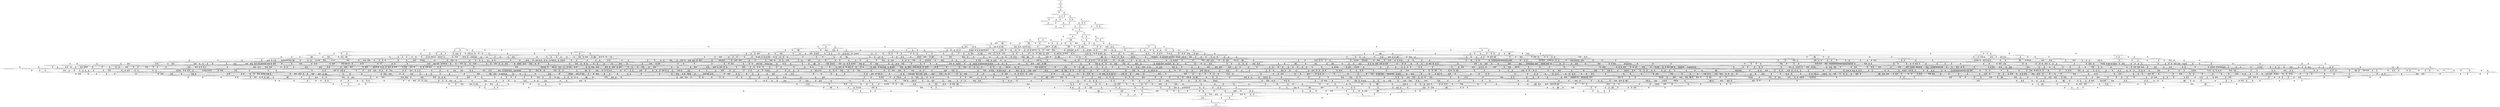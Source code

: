 digraph {
	S0[label="S0: [0, 0] [0, 0] [0, 0] [0, 0] \n{}{}"];
	S1[label="S1: [0, 0] [0, 0] [0, 0] [54, 68] \n{T0J0:54-68}{1}"];
	S2[label="S2: [54, 54] [54, 54] [54, 68] [72, 91] \n{T0J1:72-91}{1, 2}"];
	S3[label="S3: [54, 54] [54, 68] [62, 78] [72, 91] \n{T0J1:72-91, T0J2:62-78}{1, 2, 3}"];
	S4[label="S4: [62, 68] [62, 68] [67, 75] [72, 91] \n{T0J1:72-91, T0J3:67-75}{1, 2, 3, 4}"];
	S5[label="S5: [54, 68] [62, 78] [72, 91] [97, 122] \n{T0J1:72-91, T0J8:97-122}{1, 2, 3, 9}"];
	S6[label="S6: [67, 68] [67, 68] [72, 91] [113, 126] \n{T0J1:72-91, T0J4:113-126}{1, 2, 3, 4, 5}"];
	S7[label="S7: [62, 68] [67, 75] [72, 91] [116, 136] \n{T0J1:72-91, T0J7:116-136}{1, 2, 3, 4, 8}"];
	S8[label="S8: [62, 78] [67, 85] [72, 91] [97, 122] \n{T0J8:97-122}{1, 2, 3, 4, 9}"];
	S9[label="S9: [67, 68] [72, 91] [113, 126] [123, 138] \n{T0J1:72-91, T0J4:113-126, T0J5:123-138}{1, 2, 3, 4, 5, 6}"];
	S10[label="S10: [67, 75] [72, 91] [113, 126] [116, 136] \n{T0J1:72-91, T0J4:113-126, T0J7:116-136}{1, 2, 3, 4, 5, 8}"];
	S11[label="S11: [67, 85] [72, 91] [97, 122] [113, 136] \n{T0J4:113-136, T0J8:97-122}{1, 2, 3, 4, 5, 9}"];
	S12[label="S12: [67, 85] [72, 91] [97, 122] [116, 146] \n{T0J7:116-146, T0J8:97-122}{1, 2, 3, 4, 8, 9}"];
	S13[label="S13: [72, 91] [113, 126] [123, 138] [143, 163] \n{T0J1:72-91, T0J4:113-126, T0J5:123-138, T0J6:143-163}{1, 2, 3, 4, 5, 6, 7}"];
	S14[label="S14: [72, 91] [113, 126] [116, 136] [123, 145] \n{T0J4:113-126, T0J5:123-145, T0J7:116-136}{1, 2, 3, 4, 5, 6, 8}"];
	S15[label="S15: [72, 91] [97, 122] [113, 136] [123, 155] \n{T0J4:113-136, T0J5:123-155, T0J8:97-122}{1, 2, 3, 4, 5, 6, 9}"];
	S16[label="S16: [72, 91] [97, 126] [113, 143] [116, 152] \n{T0J4:113-143, T0J7:116-152, T0J8:97-129}{1, 2, 3, 4, 5, 8, 9}"];
	S17[label="S17: [113, 126] [116, 138] [123, 159] [143, 186] \n{T0J4:113-126, T0J5:123-145, T0J6:143-186, T0J7:116-159}{1, 2, 3, 4, 5, 6, 7, 8}"];
	S18[label="S18: [97, 126] [113, 136] [123, 155] [143, 186] \n{T0J4:113-136, T0J5:123-155, T0J6:143-186, T0J8:97-131}{1, 2, 3, 4, 5, 6, 7, 9}"];
	S19[label="S19: [97, 126] [113, 143] [116, 152] [123, 161] \n{T0J4:113-143, T0J5:123-161, T0J7:116-152, T0J8:97-138}{1, 2, 3, 4, 5, 6, 8, 9}"];
	S20[label="S20: [113, 143] [116, 159] [123, 186] [151, 221] \n{T0J6:143-221}{1, 2, 3, 4, 5, 6, 7, 8, 9}"];
	S21[label="S21: [116, 159] [123, 186] [145, 220] [151, 221] \n{T0J9:145-220}{1, 2, 3, 4, 5, 6, 7, 8, 9, 10}"];
	S22[label="S22: [143, 159] [143, 179] [151, 186] [177, 222] \n{T0J23:177-222}{1, 2, 3, 4, 5, 6, 7, 8, 9, 24}"];
	S23[label="S23: [145, 180] [145, 186] [151, 221] [204, 254] \n{T0J10:204-254}{1, 2, 3, 4, 5, 6, 7, 8, 9, 10, 11}"];
	S24[label="S24: [123, 186] [145, 220] [151, 221] [153, 227] \n{T0J12:153-227}{1, 2, 3, 4, 5, 6, 7, 8, 9, 10, 13}"];
	S25[label="S25: [143, 186] [145, 220] [151, 221] [177, 222] \n{}{1, 2, 3, 4, 5, 6, 7, 8, 9, 10, 24}"];
	S26[label="S26: [177, 179] [177, 179] [177, 186] [255, 277] \n{T0J28:255-277}{1, 2, 3, 4, 5, 6, 7, 8, 9, 24, 29}"];
	S27[label="S27: [145, 186] [151, 221] [204, 254] [219, 273] \n{T0J10:204-254, T0J11:219-273}{1, 2, 3, 4, 5, 6, 7, 8, 9, 10, 11, 12}"];
	S28[label="S28: [145, 220] [151, 221] [153, 227] [204, 260] \n{T0J10:204-260}{1, 2, 3, 4, 5, 6, 7, 8, 9, 10, 11, 13}"];
	S29[label="S29: [145, 220] [151, 221] [177, 222] [204, 260] \n{T0J10:204-260}{1, 2, 3, 4, 5, 6, 7, 8, 9, 10, 11, 24}"];
	S30[label="S30: [153, 186] [153, 216] [153, 220] [177, 221] \n{T0J13:177-216}{1, 2, 3, 4, 5, 6, 7, 8, 9, 10, 13, 14}"];
	S31[label="S31: [145, 220] [151, 221] [153, 227] [165, 239] \n{T0J15:165-239}{1, 2, 3, 4, 5, 6, 7, 8, 9, 10, 13, 16}"];
	S32[label="S32: [145, 220] [151, 221] [153, 222] [177, 233] \n{}{1, 2, 3, 4, 5, 6, 7, 8, 9, 10, 13, 24}"];
	S33[label="S33: [177, 220] [177, 221] [177, 222] [255, 277] \n{T0J28:255-277}{1, 2, 3, 4, 5, 6, 7, 8, 9, 10, 24, 29}"];
	S34[label="S34: [151, 221] [153, 233] [204, 260] [219, 313] \n{T0J11:219-313}{1, 2, 3, 4, 5, 6, 7, 8, 9, 10, 11, 12, 13}"];
	S35[label="S35: [151, 221] [177, 222] [204, 260] [219, 313] \n{T0J11:219-313}{1, 2, 3, 4, 5, 6, 7, 8, 9, 10, 11, 12, 24}"];
	S36[label="S36: [153, 221] [153, 227] [177, 249] [204, 260] \n{}{1, 2, 3, 4, 5, 6, 7, 8, 9, 10, 11, 13, 14}"];
	S37[label="S37: [151, 221] [153, 227] [165, 260] [204, 294] \n{}{1, 2, 3, 4, 5, 6, 7, 8, 9, 10, 11, 13, 16}"];
	S38[label="S38: [151, 221] [153, 222] [177, 260] [204, 294] \n{}{1, 2, 3, 4, 5, 6, 7, 8, 9, 10, 11, 13, 24}"];
	S39[label="S39: [177, 221] [177, 222] [204, 277] [255, 294] \n{T0J10:204-294, T0J28:255-277}{1, 2, 3, 4, 5, 6, 7, 8, 9, 10, 11, 24, 29}"];
	S40[label="S40: [153, 216] [153, 220] [177, 221] [194, 238] \n{T0J14:194-238}{1, 2, 3, 4, 5, 6, 7, 8, 9, 10, 13, 14, 15}"];
	S41[label="S41: [153, 221] [153, 227] [165, 239] [177, 249] \n{}{1, 2, 3, 4, 5, 6, 7, 8, 9, 10, 13, 14, 16}"];
	S42[label="S42: [153, 221] [153, 222] [177, 233] [177, 249] \n{}{1, 2, 3, 4, 5, 6, 7, 8, 9, 10, 13, 14, 24}"];
	S43[label="S43: [165, 219] [165, 221] [165, 227] [238, 311] \n{T0J16:238-311}{1, 2, 3, 4, 5, 6, 7, 8, 9, 10, 13, 16, 17}"];
	S44[label="S44: [151, 221] [153, 227] [165, 239] [177, 259] \n{T0J19:177-259}{1, 2, 3, 4, 5, 6, 7, 8, 9, 10, 13, 16, 20}"];
	S45[label="S45: [151, 221] [153, 222] [165, 233] [179, 272] \n{}{1, 2, 3, 4, 5, 6, 7, 8, 9, 10, 13, 16, 24}"];
	S46[label="S46: [177, 221] [177, 222] [177, 266] [255, 277] \n{T0J28:255-277}{1, 2, 3, 4, 5, 6, 7, 8, 9, 10, 13, 24, 29}"];
	S47[label="S47: [153, 233] [177, 251] [204, 260] [219, 314] \n{}{1, 2, 3, 4, 5, 6, 7, 8, 9, 10, 11, 12, 13, 14}"];
	S48[label="S48: [153, 233] [165, 260] [204, 294] [219, 314] \n{}{1, 2, 3, 4, 5, 6, 7, 8, 9, 10, 11, 12, 13, 16}"];
	S49[label="S49: [153, 222] [177, 260] [204, 294] [219, 314] \n{}{1, 2, 3, 4, 5, 6, 7, 8, 9, 10, 11, 12, 13, 24}"];
	S50[label="S50: [177, 222] [204, 277] [219, 294] [255, 314] \n{T0J11:219-314, T0J28:255-277}{1, 2, 3, 4, 5, 6, 7, 8, 9, 10, 11, 12, 24, 29}"];
	S51[label="S51: [153, 227] [177, 249] [194, 260] [204, 290] \n{}{1, 2, 3, 4, 5, 6, 7, 8, 9, 10, 11, 13, 14, 15}"];
	S52[label="S52: [153, 227] [165, 249] [177, 260] [204, 295] \n{}{1, 2, 3, 4, 5, 6, 7, 8, 9, 10, 11, 13, 14, 16}"];
	S53[label="S53: [153, 222] [177, 249] [177, 260] [204, 295] \n{}{1, 2, 3, 4, 5, 6, 7, 8, 9, 10, 11, 13, 14, 24}"];
	S54[label="S54: [165, 227] [165, 260] [204, 294] [238, 311] \n{T0J16:238-311}{1, 2, 3, 4, 5, 6, 7, 8, 9, 10, 11, 13, 16, 17}"];
	S55[label="S55: [153, 227] [165, 259] [177, 260] [204, 295] \n{}{1, 2, 3, 4, 5, 6, 7, 8, 9, 10, 11, 13, 16, 20}"];
	S56[label="S56: [153, 222] [165, 260] [179, 272] [204, 295] \n{}{1, 2, 3, 4, 5, 6, 7, 8, 9, 10, 11, 13, 16, 24}"];
	S57[label="S57: [177, 222] [177, 266] [204, 277] [255, 295] \n{T0J28:255-277}{1, 2, 3, 4, 5, 6, 7, 8, 9, 10, 11, 13, 24, 29}"];
	S58[label="S58: [153, 227] [165, 239] [177, 249] [194, 271] \n{}{1, 2, 3, 4, 5, 6, 7, 8, 9, 10, 13, 14, 15, 16}"];
	S59[label="S59: [153, 222] [177, 233] [177, 249] [194, 271] \n{T0J14:194-271}{1, 2, 3, 4, 5, 6, 7, 8, 9, 10, 13, 14, 15, 24}"];
	S60[label="S60: [165, 227] [165, 239] [177, 249] [238, 311] \n{T0J16:238-311}{1, 2, 3, 4, 5, 6, 7, 8, 9, 10, 13, 14, 16, 17}"];
	S61[label="S61: [153, 227] [165, 239] [177, 249] [177, 259] \n{}{1, 2, 3, 4, 5, 6, 7, 8, 9, 10, 13, 14, 16, 20}"];
	S62[label="S62: [153, 222] [165, 233] [177, 249] [179, 272] \n{}{1, 2, 3, 4, 5, 6, 7, 8, 9, 10, 13, 14, 16, 24}"];
	S63[label="S63: [177, 222] [177, 249] [177, 266] [255, 277] \n{T0J28:255-277}{1, 2, 3, 4, 5, 6, 7, 8, 9, 10, 13, 14, 24, 29}"];
	S64[label="S64: [165, 221] [165, 227] [217, 284] [238, 311] \n{T0J16:238-311, T0J17:217-284}{1, 2, 3, 4, 5, 6, 7, 8, 9, 10, 13, 16, 17, 18}"];
	S65[label="S65: [165, 227] [165, 239] [177, 259] [238, 311] \n{T0J16:238-311}{1, 2, 3, 4, 5, 6, 7, 8, 9, 10, 13, 16, 17, 20}"];
	S66[label="S66: [165, 222] [165, 233] [179, 272] [238, 311] \n{T0J16:238-311}{1, 2, 3, 4, 5, 6, 7, 8, 9, 10, 13, 16, 17, 24}"];
	S67[label="S67: [177, 219] [177, 227] [177, 230] [185, 239] \n{T0J20:185-230}{1, 2, 3, 4, 5, 6, 7, 8, 9, 10, 13, 16, 20, 21}"];
	S68[label="S68: [153, 227] [165, 239] [177, 259] [183, 272] \n{}{1, 2, 3, 4, 5, 6, 7, 8, 9, 10, 13, 16, 20, 24}"];
	S69[label="S69: [177, 222] [177, 266] [179, 272] [255, 277] \n{T0J28:255-277}{1, 2, 3, 4, 5, 6, 7, 8, 9, 10, 13, 16, 24, 29}"];
	S70[label="S70: [177, 251] [194, 260] [204, 290] [219, 320] \n{}{1, 2, 3, 4, 5, 6, 7, 8, 9, 10, 11, 12, 13, 14, 15}"];
	S71[label="S71: [165, 260] [177, 263] [204, 295] [219, 320] \n{}{1, 2, 3, 4, 5, 6, 7, 8, 9, 10, 11, 12, 13, 14, 16}"];
	S72[label="S72: [177, 252] [177, 260] [204, 295] [219, 315] \n{}{1, 2, 3, 4, 5, 6, 7, 8, 9, 10, 11, 12, 13, 14, 24}"];
	S73[label="S73: [165, 260] [204, 294] [219, 314] [238, 325] \n{T0J16:238-325}{1, 2, 3, 4, 5, 6, 7, 8, 9, 10, 11, 12, 13, 16, 17}"];
	S74[label="S74: [165, 260] [177, 273] [204, 295] [219, 320] \n{}{1, 2, 3, 4, 5, 6, 7, 8, 9, 10, 11, 12, 13, 16, 20}"];
	S75[label="S75: [165, 260] [179, 275] [204, 295] [219, 315] \n{}{1, 2, 3, 4, 5, 6, 7, 8, 9, 10, 11, 12, 13, 16, 24}"];
	S76[label="S76: [177, 269] [204, 277] [219, 295] [255, 315] \n{T0J28:255-277}{1, 2, 3, 4, 5, 6, 7, 8, 9, 10, 11, 12, 13, 24, 29}"];
	S77[label="S77: [165, 249] [177, 260] [194, 272] [204, 301] \n{}{1, 2, 3, 4, 5, 6, 7, 8, 9, 10, 11, 13, 14, 15, 16}"];
	S78[label="S78: [177, 249] [177, 260] [194, 271] [204, 296] \n{}{1, 2, 3, 4, 5, 6, 7, 8, 9, 10, 11, 13, 14, 15, 24}"];
	S79[label="S79: [165, 249] [177, 260] [204, 301] [238, 311] \n{T0J16:238-311}{1, 2, 3, 4, 5, 6, 7, 8, 9, 10, 11, 13, 14, 16, 17}"];
	S80[label="S80: [165, 249] [177, 259] [177, 260] [204, 301] \n{}{1, 2, 3, 4, 5, 6, 7, 8, 9, 10, 11, 13, 14, 16, 20}"];
	S81[label="S81: [165, 249] [177, 260] [179, 272] [204, 296] \n{}{1, 2, 3, 4, 5, 6, 7, 8, 9, 10, 11, 13, 14, 16, 24}"];
	S82[label="S82: [177, 249] [177, 266] [204, 277] [255, 296] \n{T0J28:255-277}{1, 2, 3, 4, 5, 6, 7, 8, 9, 10, 11, 13, 14, 24, 29}"];
	S83[label="S83: [165, 260] [204, 284] [217, 295] [238, 311] \n{T0J16:238-311}{1, 2, 3, 4, 5, 6, 7, 8, 9, 10, 11, 13, 16, 17, 18}"];
	S84[label="S84: [165, 259] [177, 260] [204, 301] [238, 311] \n{T0J16:238-311}{1, 2, 3, 4, 5, 6, 7, 8, 9, 10, 11, 13, 16, 17, 20}"];
	S85[label="S85: [165, 260] [179, 272] [204, 296] [238, 311] \n{T0J16:238-311}{1, 2, 3, 4, 5, 6, 7, 8, 9, 10, 11, 13, 16, 17, 24}"];
	S86[label="S86: [177, 230] [177, 259] [185, 260] [204, 295] \n{}{1, 2, 3, 4, 5, 6, 7, 8, 9, 10, 11, 13, 16, 20, 21}"];
	S87[label="S87: [165, 259] [177, 260] [183, 272] [204, 301] \n{}{1, 2, 3, 4, 5, 6, 7, 8, 9, 10, 11, 13, 16, 20, 24}"];
	S88[label="S88: [177, 266] [179, 272] [204, 277] [255, 296] \n{T0J28:255-277}{1, 2, 3, 4, 5, 6, 7, 8, 9, 10, 11, 13, 16, 24, 29}"];
	S89[label="S89: [165, 239] [177, 249] [194, 271] [238, 311] \n{T0J16:238-311}{1, 2, 3, 4, 5, 6, 7, 8, 9, 10, 13, 14, 15, 16, 17}"];
	S90[label="S90: [165, 239] [177, 249] [177, 259] [194, 271] \n{}{1, 2, 3, 4, 5, 6, 7, 8, 9, 10, 13, 14, 15, 16, 20}"];
	S91[label="S91: [165, 233] [177, 249] [179, 271] [194, 272] \n{}{1, 2, 3, 4, 5, 6, 7, 8, 9, 10, 13, 14, 15, 16, 24}"];
	S92[label="S92: [177, 249] [177, 266] [194, 271] [255, 277] \n{T0J14:194-271, T0J28:255-277}{1, 2, 3, 4, 5, 6, 7, 8, 9, 10, 13, 14, 15, 24, 29}"];
	S93[label="S93: [165, 239] [177, 249] [217, 284] [238, 311] \n{T0J16:238-311}{1, 2, 3, 4, 5, 6, 7, 8, 9, 10, 13, 14, 16, 17, 18}"];
	S94[label="S94: [165, 239] [177, 249] [177, 259] [238, 311] \n{T0J16:238-311}{1, 2, 3, 4, 5, 6, 7, 8, 9, 10, 13, 14, 16, 17, 20}"];
	S95[label="S95: [165, 233] [177, 249] [179, 272] [238, 311] \n{T0J16:238-311}{1, 2, 3, 4, 5, 6, 7, 8, 9, 10, 13, 14, 16, 17, 24}"];
	S96[label="S96: [177, 230] [177, 239] [177, 249] [185, 259] \n{}{1, 2, 3, 4, 5, 6, 7, 8, 9, 10, 13, 14, 16, 20, 21}"];
	S97[label="S97: [165, 239] [177, 249] [177, 259] [183, 272] \n{}{1, 2, 3, 4, 5, 6, 7, 8, 9, 10, 13, 14, 16, 20, 24}"];
	S98[label="S98: [177, 249] [177, 266] [179, 272] [255, 277] \n{T0J28:255-277}{1, 2, 3, 4, 5, 6, 7, 8, 9, 10, 13, 14, 16, 24, 29}"];
	S99[label="S99: [165, 227] [174, 231] [217, 284] [238, 311] \n{T0J16:238-311, T0J18:174-231}{1, 2, 3, 4, 5, 6, 7, 8, 9, 10, 13, 16, 17, 18, 19}"];
	S100[label="S100: [165, 239] [177, 259] [217, 284] [238, 311] \n{T0J16:238-311}{1, 2, 3, 4, 5, 6, 7, 8, 9, 10, 13, 16, 17, 18, 20}"];
	S101[label="S101: [165, 233] [179, 272] [217, 284] [238, 311] \n{T0J16:238-311, T0J17:217-284}{1, 2, 3, 4, 5, 6, 7, 8, 9, 10, 13, 16, 17, 18, 24}"];
	S102[label="S102: [177, 230] [177, 239] [185, 259] [238, 311] \n{T0J16:238-311}{1, 2, 3, 4, 5, 6, 7, 8, 9, 10, 13, 16, 17, 20, 21}"];
	S103[label="S103: [165, 239] [177, 259] [183, 272] [238, 311] \n{T0J16:238-311}{1, 2, 3, 4, 5, 6, 7, 8, 9, 10, 13, 16, 17, 20, 24}"];
	S104[label="S104: [177, 266] [179, 272] [238, 277] [255, 311] \n{T0J16:238-311, T0J28:255-277}{1, 2, 3, 4, 5, 6, 7, 8, 9, 10, 13, 16, 17, 24, 29}"];
	S105[label="S105: [177, 227] [177, 230] [185, 239] [210, 261] \n{T0J21:210-261}{1, 2, 3, 4, 5, 6, 7, 8, 9, 10, 13, 16, 20, 21, 22}"];
	S106[label="S106: [177, 230] [177, 239] [183, 259] [185, 272] \n{}{1, 2, 3, 4, 5, 6, 7, 8, 9, 10, 13, 16, 20, 21, 24}"];
	S107[label="S107: [177, 259] [177, 266] [183, 272] [255, 317] \n{T0J28:255-317}{1, 2, 3, 4, 5, 6, 7, 8, 9, 10, 13, 16, 20, 24, 29}"];
	S108[label="S108: [177, 263] [194, 295] [204, 312] [219, 342] \n{}{1, 2, 3, 4, 5, 6, 7, 8, 9, 10, 11, 12, 13, 14, 15, 16}"];
	S109[label="S109: [177, 260] [194, 295] [204, 304] [219, 342] \n{}{1, 2, 3, 4, 5, 6, 7, 8, 9, 10, 11, 12, 13, 14, 15, 24}"];
	S110[label="S110: [177, 290] [204, 301] [219, 320] [238, 352] \n{}{1, 2, 3, 4, 5, 6, 7, 8, 9, 10, 11, 12, 13, 14, 16, 17}"];
	S111[label="S111: [177, 273] [177, 295] [204, 301] [219, 342] \n{}{1, 2, 3, 4, 5, 6, 7, 8, 9, 10, 11, 12, 13, 14, 16, 20}"];
	S112[label="S112: [177, 275] [179, 295] [204, 305] [219, 342] \n{}{1, 2, 3, 4, 5, 6, 7, 8, 9, 10, 11, 12, 13, 14, 16, 24}"];
	S113[label="S113: [177, 277] [204, 295] [219, 299] [255, 342] \n{}{1, 2, 3, 4, 5, 6, 7, 8, 9, 10, 11, 12, 13, 14, 24, 29}"];
	S114[label="S114: [204, 294] [217, 314] [219, 325] [238, 353] \n{}{1, 2, 3, 4, 5, 6, 7, 8, 9, 10, 11, 12, 13, 16, 17, 18}"];
	S115[label="S115: [177, 294] [204, 301] [219, 320] [238, 352] \n{}{1, 2, 3, 4, 5, 6, 7, 8, 9, 10, 11, 12, 13, 16, 17, 20}"];
	S116[label="S116: [179, 275] [204, 296] [219, 315] [238, 353] \n{}{1, 2, 3, 4, 5, 6, 7, 8, 9, 10, 11, 12, 13, 16, 17, 24}"];
	S117[label="S117: [177, 271] [185, 273] [204, 295] [219, 323] \n{}{1, 2, 3, 4, 5, 6, 7, 8, 9, 10, 11, 12, 13, 16, 20, 21}"];
	S118[label="S118: [177, 275] [183, 295] [204, 303] [219, 352] \n{}{1, 2, 3, 4, 5, 6, 7, 8, 9, 10, 11, 12, 13, 16, 20, 24}"];
	S119[label="S119: [219, 223] [219, 273] [219, 295] [221, 320] \n{T0J24:221-223}{1, 2, 3, 4, 5, 6, 7, 8, 9, 10, 11, 12, 13, 16, 20, 25}"];
	S120[label="S120: [179, 277] [204, 295] [219, 315] [255, 359] \n{}{1, 2, 3, 4, 5, 6, 7, 8, 9, 10, 11, 12, 13, 16, 24, 29}"];
	S121[label="S121: [177, 260] [194, 272] [204, 311] [238, 313] \n{}{1, 2, 3, 4, 5, 6, 7, 8, 9, 10, 11, 13, 14, 15, 16, 17}"];
	S122[label="S122: [177, 259] [177, 260] [194, 272] [204, 313] \n{}{1, 2, 3, 4, 5, 6, 7, 8, 9, 10, 11, 13, 14, 15, 16, 20}"];
	S123[label="S123: [177, 260] [179, 271] [194, 272] [204, 307] \n{}{1, 2, 3, 4, 5, 6, 7, 8, 9, 10, 11, 13, 14, 15, 16, 24}"];
	S124[label="S124: [177, 266] [194, 271] [204, 277] [255, 323] \n{T0J28:255-277}{1, 2, 3, 4, 5, 6, 7, 8, 9, 10, 11, 13, 14, 15, 24, 29}"];
	S125[label="S125: [177, 260] [204, 284] [217, 311] [238, 313] \n{}{1, 2, 3, 4, 5, 6, 7, 8, 9, 10, 11, 13, 14, 16, 17, 18}"];
	S126[label="S126: [177, 259] [177, 260] [204, 311] [238, 313] \n{}{1, 2, 3, 4, 5, 6, 7, 8, 9, 10, 11, 13, 14, 16, 17, 20}"];
	S127[label="S127: [177, 260] [179, 272] [204, 307] [238, 311] \n{T0J16:238-311}{1, 2, 3, 4, 5, 6, 7, 8, 9, 10, 11, 13, 14, 16, 17, 24}"];
	S128[label="S128: [177, 249] [177, 259] [185, 260] [204, 304] \n{}{1, 2, 3, 4, 5, 6, 7, 8, 9, 10, 11, 13, 14, 16, 20, 21}"];
	S129[label="S129: [177, 259] [177, 260] [183, 272] [204, 313] \n{}{1, 2, 3, 4, 5, 6, 7, 8, 9, 10, 11, 13, 14, 16, 20, 24}"];
	S130[label="S130: [177, 266] [179, 272] [204, 277] [255, 323] \n{T0J28:255-277}{1, 2, 3, 4, 5, 6, 7, 8, 9, 10, 11, 13, 14, 16, 24, 29}"];
	S131[label="S131: [174, 231] [204, 284] [217, 301] [238, 311] \n{T0J16:238-311}{1, 2, 3, 4, 5, 6, 7, 8, 9, 10, 11, 13, 16, 17, 18, 19}"];
	S132[label="S132: [177, 260] [204, 284] [217, 311] [238, 313] \n{}{1, 2, 3, 4, 5, 6, 7, 8, 9, 10, 11, 13, 16, 17, 18, 20}"];
	S133[label="S133: [179, 272] [204, 284] [217, 307] [238, 311] \n{T0J16:238-311}{1, 2, 3, 4, 5, 6, 7, 8, 9, 10, 11, 13, 16, 17, 18, 24}"];
	S134[label="S134: [177, 259] [185, 260] [204, 304] [238, 311] \n{T0J16:238-311}{1, 2, 3, 4, 5, 6, 7, 8, 9, 10, 11, 13, 16, 17, 20, 21}"];
	S135[label="S135: [177, 260] [183, 272] [204, 311] [238, 313] \n{}{1, 2, 3, 4, 5, 6, 7, 8, 9, 10, 11, 13, 16, 17, 20, 24}"];
	S136[label="S136: [179, 272] [204, 277] [238, 311] [255, 340] \n{}{1, 2, 3, 4, 5, 6, 7, 8, 9, 10, 11, 13, 16, 17, 24, 29}"];
	S137[label="S137: [177, 259] [185, 260] [204, 261] [210, 301] \n{}{1, 2, 3, 4, 5, 6, 7, 8, 9, 10, 11, 13, 16, 20, 21, 22}"];
	S138[label="S138: [177, 259] [183, 260] [185, 272] [204, 304] \n{}{1, 2, 3, 4, 5, 6, 7, 8, 9, 10, 11, 13, 16, 20, 21, 24}"];
	S139[label="S139: [177, 266] [183, 272] [204, 317] [255, 333] \n{}{1, 2, 3, 4, 5, 6, 7, 8, 9, 10, 11, 13, 16, 20, 24, 29}"];
	S140[label="S140: [177, 249] [194, 271] [217, 284] [238, 311] \n{T0J16:238-311}{1, 2, 3, 4, 5, 6, 7, 8, 9, 10, 13, 14, 15, 16, 17, 18}"];
	S141[label="S141: [177, 249] [177, 259] [194, 271] [238, 311] \n{T0J16:238-311}{1, 2, 3, 4, 5, 6, 7, 8, 9, 10, 13, 14, 15, 16, 17, 20}"];
	S142[label="S142: [177, 249] [179, 271] [194, 272] [238, 311] \n{T0J16:238-311}{1, 2, 3, 4, 5, 6, 7, 8, 9, 10, 13, 14, 15, 16, 17, 24}"];
	S143[label="S143: [177, 239] [177, 249] [185, 259] [194, 271] \n{}{1, 2, 3, 4, 5, 6, 7, 8, 9, 10, 13, 14, 15, 16, 20, 21}"];
	S144[label="S144: [177, 249] [177, 259] [183, 271] [197, 272] \n{}{1, 2, 3, 4, 5, 6, 7, 8, 9, 10, 13, 14, 15, 16, 20, 24}"];
	S145[label="S145: [194, 249] [194, 259] [194, 271] [251, 291] \n{T0J25:251-291}{1, 2, 3, 4, 5, 6, 7, 8, 9, 10, 13, 14, 15, 16, 20, 26}"];
	S146[label="S146: [177, 266] [179, 271] [194, 272] [255, 277] \n{T0J28:255-277}{1, 2, 3, 4, 5, 6, 7, 8, 9, 10, 13, 14, 15, 16, 24, 29}"];
	S147[label="S147: [174, 231] [177, 249] [217, 284] [238, 311] \n{T0J16:238-311}{1, 2, 3, 4, 5, 6, 7, 8, 9, 10, 13, 14, 16, 17, 18, 19}"];
	S148[label="S148: [177, 249] [177, 259] [217, 284] [238, 311] \n{T0J16:238-311}{1, 2, 3, 4, 5, 6, 7, 8, 9, 10, 13, 14, 16, 17, 18, 20}"];
	S149[label="S149: [177, 249] [179, 272] [217, 284] [238, 311] \n{T0J16:238-311}{1, 2, 3, 4, 5, 6, 7, 8, 9, 10, 13, 14, 16, 17, 18, 24}"];
	S150[label="S150: [177, 239] [177, 249] [185, 259] [238, 311] \n{T0J16:238-311}{1, 2, 3, 4, 5, 6, 7, 8, 9, 10, 13, 14, 16, 17, 20, 21}"];
	S151[label="S151: [177, 249] [177, 259] [183, 272] [238, 311] \n{T0J16:238-311}{1, 2, 3, 4, 5, 6, 7, 8, 9, 10, 13, 14, 16, 17, 20, 24}"];
	S152[label="S152: [177, 266] [179, 272] [238, 277] [255, 311] \n{T0J16:238-311, T0J28:255-277}{1, 2, 3, 4, 5, 6, 7, 8, 9, 10, 13, 14, 16, 17, 24, 29}"];
	S153[label="S153: [177, 239] [177, 249] [185, 259] [210, 261] \n{}{1, 2, 3, 4, 5, 6, 7, 8, 9, 10, 13, 14, 16, 20, 21, 22}"];
	S154[label="S154: [177, 239] [177, 249] [183, 259] [185, 272] \n{}{1, 2, 3, 4, 5, 6, 7, 8, 9, 10, 13, 14, 16, 20, 21, 24}"];
	S155[label="S155: [177, 259] [177, 266] [183, 272] [255, 317] \n{T0J28:255-317}{1, 2, 3, 4, 5, 6, 7, 8, 9, 10, 13, 14, 16, 20, 24, 29}"];
	S156[label="S156: [174, 231] [177, 259] [217, 284] [238, 311] \n{T0J16:238-311}{1, 2, 3, 4, 5, 6, 7, 8, 9, 10, 13, 16, 17, 18, 19, 20}"];
	S157[label="S157: [174, 231] [179, 272] [217, 284] [238, 311] \n{T0J16:238-311}{1, 2, 3, 4, 5, 6, 7, 8, 9, 10, 13, 16, 17, 18, 19, 24}"];
	S158[label="S158: [177, 239] [185, 259] [217, 284] [238, 311] \n{T0J16:238-311}{1, 2, 3, 4, 5, 6, 7, 8, 9, 10, 13, 16, 17, 18, 20, 21}"];
	S159[label="S159: [177, 259] [183, 272] [217, 284] [238, 311] \n{T0J16:238-311}{1, 2, 3, 4, 5, 6, 7, 8, 9, 10, 13, 16, 17, 18, 20, 24}"];
	S160[label="S160: [179, 272] [217, 277] [238, 284] [255, 311] \n{T0J16:238-311, T0J17:217-284, T0J28:255-277}{1, 2, 3, 4, 5, 6, 7, 8, 9, 10, 13, 16, 17, 18, 24, 29}"];
	S161[label="S161: [177, 239] [185, 259] [210, 261] [238, 311] \n{T0J16:238-311}{1, 2, 3, 4, 5, 6, 7, 8, 9, 10, 13, 16, 17, 20, 21, 22}"];
	S162[label="S162: [177, 239] [183, 259] [185, 272] [238, 311] \n{T0J16:238-311}{1, 2, 3, 4, 5, 6, 7, 8, 9, 10, 13, 16, 17, 20, 21, 24}"];
	S163[label="S163: [177, 266] [183, 272] [238, 311] [255, 317] \n{T0J16:238-311, T0J28:255-317}{1, 2, 3, 4, 5, 6, 7, 8, 9, 10, 13, 16, 17, 20, 24, 29}"];
	S164[label="S164: [177, 230] [185, 239] [210, 261] [250, 311] \n{T0J22:250-311}{1, 2, 3, 4, 5, 6, 7, 8, 9, 10, 13, 16, 20, 21, 22, 23}"];
	S165[label="S165: [177, 239] [183, 259] [185, 261] [210, 272] \n{}{1, 2, 3, 4, 5, 6, 7, 8, 9, 10, 13, 16, 20, 21, 22, 24}"];
	S166[label="S166: [177, 239] [183, 266] [185, 272] [255, 317] \n{T0J28:255-317}{1, 2, 3, 4, 5, 6, 7, 8, 9, 10, 13, 16, 20, 21, 24, 29}"];
	S167[label="S167: [194, 301] [204, 320] [219, 342] [238, 355] \n{}{1, 2, 3, 4, 5, 6, 7, 8, 9, 10, 11, 12, 13, 14, 15, 16, 17}"];
	S168[label="S168: [177, 295] [194, 303] [204, 325] [219, 352] \n{}{1, 2, 3, 4, 5, 6, 7, 8, 9, 10, 11, 12, 13, 14, 15, 16, 20}"];
	S169[label="S169: [179, 295] [194, 305] [204, 327] [219, 353] \n{}{1, 2, 3, 4, 5, 6, 7, 8, 9, 10, 11, 12, 13, 14, 15, 16, 24}"];
	S170[label="S170: [194, 295] [204, 299] [219, 329] [255, 359] \n{}{1, 2, 3, 4, 5, 6, 7, 8, 9, 10, 11, 12, 13, 14, 15, 24, 29}"];
	S171[label="S171: [204, 314] [217, 324] [228, 333] [238, 353] \n{}{1, 2, 3, 4, 5, 6, 7, 8, 9, 10, 11, 12, 13, 14, 16, 17, 18}"];
	S172[label="S172: [177, 301] [204, 320] [219, 342] [238, 360] \n{}{1, 2, 3, 4, 5, 6, 7, 8, 9, 10, 11, 12, 13, 14, 16, 17, 20}"];
	S173[label="S173: [179, 296] [204, 307] [219, 342] [238, 360] \n{}{1, 2, 3, 4, 5, 6, 7, 8, 9, 10, 11, 12, 13, 14, 16, 17, 24}"];
	S174[label="S174: [177, 279] [185, 295] [204, 304] [219, 342] \n{}{1, 2, 3, 4, 5, 6, 7, 8, 9, 10, 11, 12, 13, 14, 16, 20, 21}"];
	S175[label="S175: [177, 295] [183, 305] [204, 313] [219, 352] \n{}{1, 2, 3, 4, 5, 6, 7, 8, 9, 10, 11, 12, 13, 14, 16, 20, 24}"];
	S176[label="S176: [219, 253] [219, 295] [219, 301] [221, 342] \n{}{1, 2, 3, 4, 5, 6, 7, 8, 9, 10, 11, 12, 13, 14, 16, 20, 25}"];
	S177[label="S177: [179, 295] [204, 307] [219, 323] [255, 359] \n{}{1, 2, 3, 4, 5, 6, 7, 8, 9, 10, 11, 12, 13, 14, 16, 24, 29}"];
	S178[label="S178: [204, 284] [217, 314] [219, 325] [238, 353] \n{}{1, 2, 3, 4, 5, 6, 7, 8, 9, 10, 11, 12, 13, 16, 17, 18, 19}"];
	S179[label="S179: [204, 308] [217, 320] [229, 333] [238, 353] \n{}{1, 2, 3, 4, 5, 6, 7, 8, 9, 10, 11, 12, 13, 16, 17, 18, 20}"];
	S180[label="S180: [185, 279] [204, 304] [219, 323] [238, 360] \n{}{1, 2, 3, 4, 5, 6, 7, 8, 9, 10, 11, 12, 13, 16, 17, 20, 21}"];
	S181[label="S181: [183, 301] [204, 311] [219, 352] [238, 360] \n{}{1, 2, 3, 4, 5, 6, 7, 8, 9, 10, 11, 12, 13, 16, 17, 20, 24}"];
	S182[label="S182: [219, 273] [219, 301] [221, 320] [238, 352] \n{}{1, 2, 3, 4, 5, 6, 7, 8, 9, 10, 11, 12, 13, 16, 17, 20, 25}"];
	S183[label="S183: [204, 296] [217, 315] [231, 333] [238, 365] \n{}{1, 2, 3, 4, 5, 6, 7, 8, 9, 10, 11, 12, 13, 16, 17, 18, 24}"];
	S184[label="S184: [204, 295] [219, 315] [238, 359] [255, 365] \n{}{1, 2, 3, 4, 5, 6, 7, 8, 9, 10, 11, 12, 13, 16, 17, 24, 29}"];
	S185[label="S185: [185, 273] [204, 295] [210, 310] [219, 352] \n{}{1, 2, 3, 4, 5, 6, 7, 8, 9, 10, 11, 12, 13, 16, 20, 21, 22}"];
	S186[label="S186: [183, 279] [185, 295] [204, 311] [219, 352] \n{}{1, 2, 3, 4, 5, 6, 7, 8, 9, 10, 11, 12, 13, 16, 20, 21, 24}"];
	S187[label="S187: [219, 234] [219, 273] [219, 295] [221, 323] \n{}{1, 2, 3, 4, 5, 6, 7, 8, 9, 10, 11, 12, 13, 16, 20, 21, 25}"];
	S188[label="S188: [219, 271] [219, 295] [219, 303] [221, 352] \n{}{1, 2, 3, 4, 5, 6, 7, 8, 9, 10, 11, 12, 13, 16, 20, 24, 25}"];
	S189[label="S189: [183, 295] [204, 317] [219, 352] [255, 366] \n{}{1, 2, 3, 4, 5, 6, 7, 8, 9, 10, 11, 12, 13, 16, 20, 24, 29}"];
	S190[label="S190: [194, 272] [204, 284] [218, 311] [238, 323] \n{}{1, 2, 3, 4, 5, 6, 7, 8, 9, 10, 11, 13, 14, 15, 16, 17, 18}"];
	S191[label="S191: [177, 260] [194, 272] [204, 311] [238, 323] \n{}{1, 2, 3, 4, 5, 6, 7, 8, 9, 10, 11, 13, 14, 15, 16, 17, 20}"];
	S192[label="S192: [179, 271] [194, 272] [204, 311] [238, 323] \n{}{1, 2, 3, 4, 5, 6, 7, 8, 9, 10, 11, 13, 14, 15, 16, 17, 24}"];
	S193[label="S193: [177, 259] [185, 260] [194, 272] [204, 313] \n{}{1, 2, 3, 4, 5, 6, 7, 8, 9, 10, 11, 13, 14, 15, 16, 20, 21}"];
	S194[label="S194: [177, 260] [183, 271] [197, 272] [209, 323] \n{}{1, 2, 3, 4, 5, 6, 7, 8, 9, 10, 11, 13, 14, 15, 16, 20, 24}"];
	S195[label="S195: [194, 260] [194, 272] [204, 291] [251, 323] \n{T0J25:251-291}{1, 2, 3, 4, 5, 6, 7, 8, 9, 10, 11, 13, 14, 15, 16, 20, 26}"];
	S196[label="S196: [179, 271] [194, 272] [204, 277] [255, 340] \n{}{1, 2, 3, 4, 5, 6, 7, 8, 9, 10, 11, 13, 14, 15, 16, 24, 29}"];
	S197[label="S197: [177, 249] [204, 284] [217, 311] [238, 313] \n{}{1, 2, 3, 4, 5, 6, 7, 8, 9, 10, 11, 13, 14, 16, 17, 18, 19}"];
	S198[label="S198: [177, 260] [204, 284] [217, 311] [238, 323] \n{}{1, 2, 3, 4, 5, 6, 7, 8, 9, 10, 11, 13, 14, 16, 17, 18, 20}"];
	S199[label="S199: [179, 272] [204, 284] [217, 311] [238, 323] \n{}{1, 2, 3, 4, 5, 6, 7, 8, 9, 10, 11, 13, 14, 16, 17, 18, 24}"];
	S200[label="S200: [177, 259] [185, 260] [204, 311] [238, 313] \n{}{1, 2, 3, 4, 5, 6, 7, 8, 9, 10, 11, 13, 14, 16, 17, 20, 21}"];
	S201[label="S201: [177, 260] [183, 272] [204, 311] [238, 323] \n{}{1, 2, 3, 4, 5, 6, 7, 8, 9, 10, 11, 13, 14, 16, 17, 20, 24}"];
	S202[label="S202: [179, 272] [204, 277] [238, 311] [255, 340] \n{}{1, 2, 3, 4, 5, 6, 7, 8, 9, 10, 11, 13, 14, 16, 17, 24, 29}"];
	S203[label="S203: [177, 259] [185, 260] [204, 261] [210, 313] \n{}{1, 2, 3, 4, 5, 6, 7, 8, 9, 10, 11, 13, 14, 16, 20, 21, 22}"];
	S204[label="S204: [177, 259] [183, 260] [185, 272] [204, 313] \n{}{1, 2, 3, 4, 5, 6, 7, 8, 9, 10, 11, 13, 14, 16, 20, 21, 24}"];
	S205[label="S205: [177, 266] [183, 272] [204, 317] [255, 333] \n{}{1, 2, 3, 4, 5, 6, 7, 8, 9, 10, 11, 13, 14, 16, 20, 24, 29}"];
	S206[label="S206: [177, 259] [204, 284] [217, 311] [238, 313] \n{}{1, 2, 3, 4, 5, 6, 7, 8, 9, 10, 11, 13, 16, 17, 18, 19, 20}"];
	S207[label="S207: [179, 272] [204, 284] [217, 307] [238, 311] \n{T0J16:238-311}{1, 2, 3, 4, 5, 6, 7, 8, 9, 10, 11, 13, 16, 17, 18, 19, 24}"];
	S208[label="S208: [185, 260] [204, 284] [217, 311] [238, 313] \n{}{1, 2, 3, 4, 5, 6, 7, 8, 9, 10, 11, 13, 16, 17, 18, 20, 21}"];
	S209[label="S209: [183, 272] [204, 284] [217, 311] [238, 333] \n{}{1, 2, 3, 4, 5, 6, 7, 8, 9, 10, 11, 13, 16, 17, 18, 20, 24}"];
	S210[label="S210: [204, 277] [217, 284] [238, 311] [255, 346] \n{}{1, 2, 3, 4, 5, 6, 7, 8, 9, 10, 11, 13, 16, 17, 18, 24, 29}"];
	S211[label="S211: [185, 260] [204, 261] [210, 311] [238, 313] \n{}{1, 2, 3, 4, 5, 6, 7, 8, 9, 10, 11, 13, 16, 17, 20, 21, 22}"];
	S212[label="S212: [183, 260] [185, 272] [204, 311] [238, 313] \n{}{1, 2, 3, 4, 5, 6, 7, 8, 9, 10, 11, 13, 16, 17, 20, 21, 24}"];
	S213[label="S213: [183, 272] [204, 311] [238, 317] [255, 340] \n{}{1, 2, 3, 4, 5, 6, 7, 8, 9, 10, 11, 13, 16, 17, 20, 24, 29}"];
	S214[label="S214: [185, 260] [204, 261] [210, 304] [250, 311] \n{T0J22:250-311}{1, 2, 3, 4, 5, 6, 7, 8, 9, 10, 11, 13, 16, 20, 21, 22, 23}"];
	S215[label="S215: [183, 260] [185, 261] [204, 272] [210, 313] \n{}{1, 2, 3, 4, 5, 6, 7, 8, 9, 10, 11, 13, 16, 20, 21, 22, 24}"];
	S216[label="S216: [183, 266] [185, 272] [204, 317] [255, 333] \n{}{1, 2, 3, 4, 5, 6, 7, 8, 9, 10, 11, 13, 16, 20, 21, 24, 29}"];
	S217[label="S217: [177, 249] [194, 271] [217, 284] [238, 311] \n{T0J16:238-311}{1, 2, 3, 4, 5, 6, 7, 8, 9, 10, 13, 14, 15, 16, 17, 18, 19}"];
	S218[label="S218: [177, 259] [194, 271] [217, 284] [238, 311] \n{T0J16:238-311}{1, 2, 3, 4, 5, 6, 7, 8, 9, 10, 13, 14, 15, 16, 17, 18, 20}"];
	S219[label="S219: [179, 271] [194, 272] [217, 284] [238, 311] \n{T0J16:238-311}{1, 2, 3, 4, 5, 6, 7, 8, 9, 10, 13, 14, 15, 16, 17, 18, 24}"];
	S220[label="S220: [177, 249] [185, 259] [194, 271] [238, 311] \n{T0J16:238-311}{1, 2, 3, 4, 5, 6, 7, 8, 9, 10, 13, 14, 15, 16, 17, 20, 21}"];
	S221[label="S221: [177, 259] [183, 271] [197, 272] [238, 311] \n{T0J16:238-311}{1, 2, 3, 4, 5, 6, 7, 8, 9, 10, 13, 14, 15, 16, 17, 20, 24}"];
	S222[label="S222: [194, 259] [194, 271] [238, 291] [251, 311] \n{T0J16:238-311, T0J25:251-291}{1, 2, 3, 4, 5, 6, 7, 8, 9, 10, 13, 14, 15, 16, 17, 20, 26}"];
	S223[label="S223: [179, 271] [194, 272] [238, 277] [255, 311] \n{T0J16:238-311, T0J28:255-277}{1, 2, 3, 4, 5, 6, 7, 8, 9, 10, 13, 14, 15, 16, 17, 24, 29}"];
	S224[label="S224: [177, 249] [185, 259] [194, 261] [210, 271] \n{}{1, 2, 3, 4, 5, 6, 7, 8, 9, 10, 13, 14, 15, 16, 20, 21, 22}"];
	S225[label="S225: [177, 249] [183, 259] [185, 271] [197, 272] \n{}{1, 2, 3, 4, 5, 6, 7, 8, 9, 10, 13, 14, 15, 16, 20, 21, 24}"];
	S226[label="S226: [194, 249] [194, 259] [194, 271] [251, 291] \n{T0J25:251-291}{1, 2, 3, 4, 5, 6, 7, 8, 9, 10, 13, 14, 15, 16, 20, 21, 26}"];
	S227[label="S227: [194, 259] [194, 271] [197, 272] [251, 291] \n{T0J25:251-291}{1, 2, 3, 4, 5, 6, 7, 8, 9, 10, 13, 14, 15, 16, 20, 24, 26}"];
	S228[label="S228: [177, 266] [183, 271] [197, 272] [255, 317] \n{T0J28:255-317}{1, 2, 3, 4, 5, 6, 7, 8, 9, 10, 13, 14, 15, 16, 20, 24, 29}"];
	S229[label="S229: [177, 249] [186, 259] [217, 284] [238, 311] \n{T0J16:238-311}{1, 2, 3, 4, 5, 6, 7, 8, 9, 10, 13, 14, 16, 17, 18, 19, 20}"];
	S230[label="S230: [177, 249] [186, 272] [217, 284] [238, 311] \n{T0J16:238-311}{1, 2, 3, 4, 5, 6, 7, 8, 9, 10, 13, 14, 16, 17, 18, 19, 24}"];
	S231[label="S231: [177, 249] [185, 259] [217, 284] [238, 311] \n{T0J16:238-311}{1, 2, 3, 4, 5, 6, 7, 8, 9, 10, 13, 14, 16, 17, 18, 20, 21}"];
	S232[label="S232: [177, 259] [183, 272] [217, 284] [238, 311] \n{T0J16:238-311}{1, 2, 3, 4, 5, 6, 7, 8, 9, 10, 13, 14, 16, 17, 18, 20, 24}"];
	S233[label="S233: [179, 272] [217, 277] [238, 284] [255, 311] \n{T0J16:238-311, T0J28:255-277}{1, 2, 3, 4, 5, 6, 7, 8, 9, 10, 13, 14, 16, 17, 18, 24, 29}"];
	S234[label="S234: [177, 249] [185, 259] [210, 261] [238, 311] \n{T0J16:238-311}{1, 2, 3, 4, 5, 6, 7, 8, 9, 10, 13, 14, 16, 17, 20, 21, 22}"];
	S235[label="S235: [177, 249] [183, 259] [185, 272] [238, 311] \n{T0J16:238-311}{1, 2, 3, 4, 5, 6, 7, 8, 9, 10, 13, 14, 16, 17, 20, 21, 24}"];
	S236[label="S236: [177, 266] [183, 272] [238, 311] [255, 317] \n{T0J16:238-311, T0J28:255-317}{1, 2, 3, 4, 5, 6, 7, 8, 9, 10, 13, 14, 16, 17, 20, 24, 29}"];
	S237[label="S237: [177, 249] [185, 259] [210, 261] [250, 311] \n{T0J22:250-311}{1, 2, 3, 4, 5, 6, 7, 8, 9, 10, 13, 14, 16, 20, 21, 22, 23}"];
	S238[label="S238: [177, 249] [183, 259] [185, 261] [210, 272] \n{}{1, 2, 3, 4, 5, 6, 7, 8, 9, 10, 13, 14, 16, 20, 21, 22, 24}"];
	S239[label="S239: [177, 249] [183, 266] [185, 272] [255, 317] \n{T0J28:255-317}{1, 2, 3, 4, 5, 6, 7, 8, 9, 10, 13, 14, 16, 20, 21, 24, 29}"];
	S240[label="S240: [177, 231] [185, 259] [217, 284] [238, 311] \n{T0J16:238-311}{1, 2, 3, 4, 5, 6, 7, 8, 9, 10, 13, 16, 17, 18, 19, 20, 21}"];
	S241[label="S241: [177, 259] [186, 272] [217, 284] [238, 311] \n{T0J16:238-311}{1, 2, 3, 4, 5, 6, 7, 8, 9, 10, 13, 16, 17, 18, 19, 20, 24}"];
	S242[label="S242: [179, 272] [217, 277] [238, 284] [255, 311] \n{T0J16:238-311, T0J28:255-277}{1, 2, 3, 4, 5, 6, 7, 8, 9, 10, 13, 16, 17, 18, 19, 24, 29}"];
	S243[label="S243: [185, 259] [210, 261] [217, 284] [238, 311] \n{T0J16:238-311}{1, 2, 3, 4, 5, 6, 7, 8, 9, 10, 13, 16, 17, 18, 20, 21, 22}"];
	S244[label="S244: [183, 259] [185, 272] [217, 284] [238, 311] \n{T0J16:238-311}{1, 2, 3, 4, 5, 6, 7, 8, 9, 10, 13, 16, 17, 18, 20, 21, 24}"];
	S245[label="S245: [183, 272] [217, 284] [238, 311] [255, 317] \n{T0J16:238-311, T0J28:255-317}{1, 2, 3, 4, 5, 6, 7, 8, 9, 10, 13, 16, 17, 18, 20, 24, 29}"];
	S246[label="S246: [185, 259] [210, 261] [238, 311] [250, 311] \n{T0J16:238-311, T0J22:250-311}{1, 2, 3, 4, 5, 6, 7, 8, 9, 10, 13, 16, 17, 20, 21, 22, 23}"];
	S247[label="S247: [183, 259] [185, 261] [210, 272] [238, 311] \n{T0J16:238-311}{1, 2, 3, 4, 5, 6, 7, 8, 9, 10, 13, 16, 17, 20, 21, 22, 24}"];
	S248[label="S248: [183, 266] [185, 272] [238, 311] [255, 317] \n{T0J16:238-311, T0J28:255-317}{1, 2, 3, 4, 5, 6, 7, 8, 9, 10, 13, 16, 17, 20, 21, 24, 29}"];
	S249[label="S249: [183, 259] [185, 261] [210, 272] [250, 311] \n{T0J22:250-311}{1, 2, 3, 4, 5, 6, 7, 8, 9, 10, 13, 16, 20, 21, 22, 23, 24}"];
	S250[label="S250: [183, 261] [185, 266] [210, 272] [255, 317] \n{T0J28:255-317}{1, 2, 3, 4, 5, 6, 7, 8, 9, 10, 13, 16, 20, 21, 22, 24, 29}"];
	S251[label="S251: [204, 324] [218, 342] [238, 355] [245, 366] \n{}{1, 2, 3, 4, 5, 6, 7, 8, 9, 10, 11, 12, 13, 14, 15, 16, 17, 18}"];
	S252[label="S252: [194, 320] [204, 342] [219, 353] [238, 387] \n{}{1, 2, 3, 4, 5, 6, 7, 8, 9, 10, 11, 12, 13, 14, 15, 16, 17, 20}"];
	S253[label="S253: [185, 303] [194, 306] [204, 331] [219, 352] \n{}{1, 2, 3, 4, 5, 6, 7, 8, 9, 10, 11, 12, 13, 14, 15, 16, 20, 21}"];
	S254[label="S254: [183, 305] [197, 327] [209, 347] [219, 353] \n{}{1, 2, 3, 4, 5, 6, 7, 8, 9, 10, 11, 12, 13, 14, 15, 16, 20, 24}"];
	S255[label="S255: [219, 295] [219, 303] [219, 325] [221, 352] \n{}{1, 2, 3, 4, 5, 6, 7, 8, 9, 10, 11, 12, 13, 14, 15, 16, 20, 25}"];
	S256[label="S256: [194, 292] [204, 303] [219, 325] [251, 353] \n{}{1, 2, 3, 4, 5, 6, 7, 8, 9, 10, 11, 12, 13, 14, 15, 16, 20, 26}"];
	S257[label="S257: [194, 307] [204, 342] [219, 353] [238, 387] \n{}{1, 2, 3, 4, 5, 6, 7, 8, 9, 10, 11, 12, 13, 14, 15, 16, 17, 24}"];
	S258[label="S258: [194, 307] [204, 329] [219, 348] [255, 364] \n{}{1, 2, 3, 4, 5, 6, 7, 8, 9, 10, 11, 12, 13, 14, 15, 16, 24, 29}"];
	S259[label="S259: [204, 314] [217, 324] [228, 333] [238, 353] \n{}{1, 2, 3, 4, 5, 6, 7, 8, 9, 10, 11, 12, 13, 14, 16, 17, 18, 19}"];
	S260[label="S260: [204, 320] [217, 333] [229, 342] [238, 360] \n{}{1, 2, 3, 4, 5, 6, 7, 8, 9, 10, 11, 12, 13, 14, 16, 17, 18, 20}"];
	S261[label="S261: [185, 304] [204, 320] [219, 342] [238, 360] \n{}{1, 2, 3, 4, 5, 6, 7, 8, 9, 10, 11, 12, 13, 14, 16, 17, 20, 21}"];
	S262[label="S262: [183, 311] [204, 331] [219, 352] [238, 360] \n{}{1, 2, 3, 4, 5, 6, 7, 8, 9, 10, 11, 12, 13, 14, 16, 17, 20, 24}"];
	S263[label="S263: [219, 301] [219, 320] [221, 342] [238, 360] \n{}{1, 2, 3, 4, 5, 6, 7, 8, 9, 10, 11, 12, 13, 14, 16, 17, 20, 25}"];
	S264[label="S264: [204, 315] [217, 333] [231, 342] [238, 365] \n{}{1, 2, 3, 4, 5, 6, 7, 8, 9, 10, 11, 12, 13, 14, 16, 17, 18, 24}"];
	S265[label="S265: [204, 315] [219, 325] [238, 359] [255, 365] \n{}{1, 2, 3, 4, 5, 6, 7, 8, 9, 10, 11, 12, 13, 14, 16, 17, 24, 29}"];
	S266[label="S266: [185, 295] [204, 304] [210, 313] [219, 352] \n{}{1, 2, 3, 4, 5, 6, 7, 8, 9, 10, 11, 12, 13, 14, 16, 20, 21, 22}"];
	S267[label="S267: [183, 295] [185, 309] [204, 313] [219, 352] \n{}{1, 2, 3, 4, 5, 6, 7, 8, 9, 10, 11, 12, 13, 14, 16, 20, 21, 24}"];
	S268[label="S268: [219, 264] [219, 295] [219, 304] [221, 342] \n{}{1, 2, 3, 4, 5, 6, 7, 8, 9, 10, 11, 12, 13, 14, 16, 20, 21, 25}"];
	S269[label="S269: [219, 295] [219, 305] [219, 313] [221, 352] \n{}{1, 2, 3, 4, 5, 6, 7, 8, 9, 10, 11, 12, 13, 14, 16, 20, 24, 25}"];
	S270[label="S270: [183, 317] [204, 325] [219, 352] [255, 366] \n{}{1, 2, 3, 4, 5, 6, 7, 8, 9, 10, 11, 12, 13, 14, 16, 20, 24, 29}"];
	S271[label="S271: [204, 308] [217, 320] [229, 333] [238, 353] \n{}{1, 2, 3, 4, 5, 6, 7, 8, 9, 10, 11, 12, 13, 16, 17, 18, 19, 20}"];
	S272[label="S272: [204, 304] [217, 323] [229, 333] [238, 360] \n{}{1, 2, 3, 4, 5, 6, 7, 8, 9, 10, 11, 12, 13, 16, 17, 18, 20, 21}"];
	S273[label="S273: [204, 311] [217, 333] [235, 352] [238, 365] \n{}{1, 2, 3, 4, 5, 6, 7, 8, 9, 10, 11, 12, 13, 16, 17, 18, 20, 24}"];
	S274[label="S274: [219, 301] [221, 320] [229, 333] [238, 353] \n{}{1, 2, 3, 4, 5, 6, 7, 8, 9, 10, 11, 12, 13, 16, 17, 18, 20, 25}"];
	S275[label="S275: [204, 304] [210, 311] [219, 352] [238, 360] \n{}{1, 2, 3, 4, 5, 6, 7, 8, 9, 10, 11, 12, 13, 16, 17, 20, 21, 22}"];
	S276[label="S276: [185, 304] [204, 311] [219, 352] [238, 360] \n{}{1, 2, 3, 4, 5, 6, 7, 8, 9, 10, 11, 12, 13, 16, 17, 20, 21, 24}"];
	S277[label="S277: [219, 279] [219, 304] [221, 323] [238, 360] \n{}{1, 2, 3, 4, 5, 6, 7, 8, 9, 10, 11, 12, 13, 16, 17, 20, 21, 25}"];
	S278[label="S278: [219, 301] [219, 311] [221, 352] [238, 360] \n{}{1, 2, 3, 4, 5, 6, 7, 8, 9, 10, 11, 12, 13, 16, 17, 20, 24, 25}"];
	S279[label="S279: [204, 317] [219, 352] [238, 360] [255, 366] \n{}{1, 2, 3, 4, 5, 6, 7, 8, 9, 10, 11, 12, 13, 16, 17, 20, 24, 29}"];
	S280[label="S280: [204, 284] [217, 315] [231, 333] [238, 365] \n{}{1, 2, 3, 4, 5, 6, 7, 8, 9, 10, 11, 12, 13, 16, 17, 18, 19, 24}"];
	S281[label="S281: [217, 315] [238, 333] [255, 359] [256, 370] \n{}{1, 2, 3, 4, 5, 6, 7, 8, 9, 10, 11, 12, 13, 16, 17, 18, 24, 29}"];
	S282[label="S282: [204, 295] [210, 310] [219, 352] [258, 360] \n{}{1, 2, 3, 4, 5, 6, 7, 8, 9, 10, 11, 12, 13, 16, 20, 21, 22, 23}"];
	S283[label="S283: [185, 295] [204, 310] [210, 313] [219, 353] \n{}{1, 2, 3, 4, 5, 6, 7, 8, 9, 10, 11, 12, 13, 16, 20, 21, 22, 24}"];
	S284[label="S284: [219, 273] [219, 295] [219, 310] [221, 352] \n{}{1, 2, 3, 4, 5, 6, 7, 8, 9, 10, 11, 12, 13, 16, 20, 21, 22, 25}"];
	S285[label="S285: [219, 279] [219, 295] [219, 311] [221, 352] \n{}{1, 2, 3, 4, 5, 6, 7, 8, 9, 10, 11, 12, 13, 16, 20, 21, 24, 25}"];
	S286[label="S286: [185, 295] [204, 317] [219, 352] [255, 366] \n{}{1, 2, 3, 4, 5, 6, 7, 8, 9, 10, 11, 12, 13, 16, 20, 21, 24, 29}"];
	S287[label="S287: [219, 295] [219, 317] [221, 352] [255, 366] \n{}{1, 2, 3, 4, 5, 6, 7, 8, 9, 10, 11, 12, 13, 16, 20, 24, 25, 29}"];
	S288[label="S288: [194, 271] [204, 284] [218, 311] [238, 323] \n{}{1, 2, 3, 4, 5, 6, 7, 8, 9, 10, 11, 13, 14, 15, 16, 17, 18, 19}"];
	S289[label="S289: [194, 272] [204, 284] [218, 311] [238, 333] \n{}{1, 2, 3, 4, 5, 6, 7, 8, 9, 10, 11, 13, 14, 15, 16, 17, 18, 20}"];
	S290[label="S290: [185, 260] [194, 272] [204, 311] [238, 323] \n{}{1, 2, 3, 4, 5, 6, 7, 8, 9, 10, 11, 13, 14, 15, 16, 17, 20, 21}"];
	S291[label="S291: [183, 271] [197, 272] [209, 311] [238, 333] \n{}{1, 2, 3, 4, 5, 6, 7, 8, 9, 10, 11, 13, 14, 15, 16, 17, 20, 24}"];
	S292[label="S292: [194, 272] [204, 291] [238, 311] [251, 333] \n{}{1, 2, 3, 4, 5, 6, 7, 8, 9, 10, 11, 13, 14, 15, 16, 17, 20, 26}"];
	S293[label="S293: [194, 272] [204, 284] [220, 311] [238, 345] \n{}{1, 2, 3, 4, 5, 6, 7, 8, 9, 10, 11, 13, 14, 15, 16, 17, 18, 24}"];
	S294[label="S294: [194, 272] [204, 277] [238, 311] [255, 345] \n{}{1, 2, 3, 4, 5, 6, 7, 8, 9, 10, 11, 13, 14, 15, 16, 17, 24, 29}"];
	S295[label="S295: [185, 260] [194, 261] [204, 272] [210, 323] \n{}{1, 2, 3, 4, 5, 6, 7, 8, 9, 10, 11, 13, 14, 15, 16, 20, 21, 22}"];
	S296[label="S296: [183, 260] [185, 271] [197, 272] [209, 323] \n{}{1, 2, 3, 4, 5, 6, 7, 8, 9, 10, 11, 13, 14, 15, 16, 20, 21, 24}"];
	S297[label="S297: [194, 260] [194, 272] [204, 291] [251, 323] \n{T0J25:251-291}{1, 2, 3, 4, 5, 6, 7, 8, 9, 10, 11, 13, 14, 15, 16, 20, 21, 26}"];
	S298[label="S298: [194, 271] [197, 272] [209, 291] [251, 333] \n{}{1, 2, 3, 4, 5, 6, 7, 8, 9, 10, 11, 13, 14, 15, 16, 20, 24, 26}"];
	S299[label="S299: [183, 271] [197, 272] [209, 317] [255, 340] \n{}{1, 2, 3, 4, 5, 6, 7, 8, 9, 10, 11, 13, 14, 15, 16, 20, 24, 29}"];
	S300[label="S300: [186, 259] [204, 284] [217, 311] [238, 323] \n{}{1, 2, 3, 4, 5, 6, 7, 8, 9, 10, 11, 13, 14, 16, 17, 18, 19, 20}"];
	S301[label="S301: [186, 272] [204, 284] [217, 311] [238, 323] \n{}{1, 2, 3, 4, 5, 6, 7, 8, 9, 10, 11, 13, 14, 16, 17, 18, 19, 24}"];
	S302[label="S302: [185, 260] [204, 284] [217, 311] [238, 323] \n{}{1, 2, 3, 4, 5, 6, 7, 8, 9, 10, 11, 13, 14, 16, 17, 18, 20, 21}"];
	S303[label="S303: [183, 272] [204, 284] [217, 311] [238, 333] \n{}{1, 2, 3, 4, 5, 6, 7, 8, 9, 10, 11, 13, 14, 16, 17, 18, 20, 24}"];
	S304[label="S304: [204, 277] [217, 284] [238, 311] [255, 346] \n{}{1, 2, 3, 4, 5, 6, 7, 8, 9, 10, 11, 13, 14, 16, 17, 18, 24, 29}"];
	S305[label="S305: [185, 260] [204, 261] [210, 311] [238, 323] \n{}{1, 2, 3, 4, 5, 6, 7, 8, 9, 10, 11, 13, 14, 16, 17, 20, 21, 22}"];
	S306[label="S306: [183, 260] [185, 272] [204, 311] [238, 323] \n{}{1, 2, 3, 4, 5, 6, 7, 8, 9, 10, 11, 13, 14, 16, 17, 20, 21, 24}"];
	S307[label="S307: [183, 272] [204, 311] [238, 317] [255, 340] \n{}{1, 2, 3, 4, 5, 6, 7, 8, 9, 10, 11, 13, 14, 16, 17, 20, 24, 29}"];
	S308[label="S308: [185, 260] [204, 261] [210, 311] [250, 323] \n{T0J22:250-311}{1, 2, 3, 4, 5, 6, 7, 8, 9, 10, 11, 13, 14, 16, 20, 21, 22, 23}"];
	S309[label="S309: [183, 260] [185, 261] [204, 272] [210, 323] \n{}{1, 2, 3, 4, 5, 6, 7, 8, 9, 10, 11, 13, 14, 16, 20, 21, 22, 24}"];
	S310[label="S310: [183, 266] [185, 272] [204, 317] [255, 333] \n{}{1, 2, 3, 4, 5, 6, 7, 8, 9, 10, 11, 13, 14, 16, 20, 21, 24, 29}"];
	S311[label="S311: [185, 259] [204, 284] [217, 311] [238, 313] \n{}{1, 2, 3, 4, 5, 6, 7, 8, 9, 10, 11, 13, 16, 17, 18, 19, 20, 21}"];
	S312[label="S312: [186, 272] [204, 284] [217, 311] [238, 333] \n{}{1, 2, 3, 4, 5, 6, 7, 8, 9, 10, 11, 13, 16, 17, 18, 19, 20, 24}"];
	S313[label="S313: [204, 277] [217, 284] [238, 311] [255, 346] \n{}{1, 2, 3, 4, 5, 6, 7, 8, 9, 10, 11, 13, 16, 17, 18, 19, 24, 29}"];
	S314[label="S314: [204, 261] [210, 284] [218, 311] [238, 333] \n{}{1, 2, 3, 4, 5, 6, 7, 8, 9, 10, 11, 13, 16, 17, 18, 20, 21, 22}"];
	S315[label="S315: [185, 272] [204, 284] [217, 311] [238, 333] \n{}{1, 2, 3, 4, 5, 6, 7, 8, 9, 10, 11, 13, 16, 17, 18, 20, 21, 24}"];
	S316[label="S316: [204, 284] [217, 311] [238, 317] [255, 346] \n{}{1, 2, 3, 4, 5, 6, 7, 8, 9, 10, 11, 13, 16, 17, 18, 20, 24, 29}"];
	S317[label="S317: [204, 261] [210, 311] [238, 311] [250, 333] \n{}{1, 2, 3, 4, 5, 6, 7, 8, 9, 10, 11, 13, 16, 17, 20, 21, 22, 23}"];
	S318[label="S318: [185, 261] [204, 272] [210, 311] [238, 333] \n{}{1, 2, 3, 4, 5, 6, 7, 8, 9, 10, 11, 13, 16, 17, 20, 21, 22, 24}"];
	S319[label="S319: [185, 272] [204, 311] [238, 317] [255, 340] \n{}{1, 2, 3, 4, 5, 6, 7, 8, 9, 10, 11, 13, 16, 17, 20, 21, 24, 29}"];
	S320[label="S320: [185, 261] [204, 272] [210, 311] [250, 333] \n{}{1, 2, 3, 4, 5, 6, 7, 8, 9, 10, 11, 13, 16, 20, 21, 22, 23, 24}"];
	S321[label="S321: [185, 266] [204, 272] [210, 317] [255, 335] \n{}{1, 2, 3, 4, 5, 6, 7, 8, 9, 10, 11, 13, 16, 20, 21, 22, 24, 29}"];
	S322[label="S322: [186, 259] [194, 271] [217, 284] [238, 311] \n{T0J16:238-311}{1, 2, 3, 4, 5, 6, 7, 8, 9, 10, 13, 14, 15, 16, 17, 18, 19, 20}"];
	S323[label="S323: [186, 271] [194, 272] [217, 284] [238, 311] \n{T0J16:238-311}{1, 2, 3, 4, 5, 6, 7, 8, 9, 10, 13, 14, 15, 16, 17, 18, 19, 24}"];
	S324[label="S324: [185, 259] [194, 271] [217, 284] [238, 311] \n{T0J16:238-311}{1, 2, 3, 4, 5, 6, 7, 8, 9, 10, 13, 14, 15, 16, 17, 18, 20, 21}"];
	S325[label="S325: [183, 271] [197, 272] [217, 284] [238, 311] \n{T0J16:238-311}{1, 2, 3, 4, 5, 6, 7, 8, 9, 10, 13, 14, 15, 16, 17, 18, 20, 24}"];
	S326[label="S326: [194, 271] [217, 284] [238, 291] [251, 311] \n{T0J16:238-311, T0J25:251-291}{1, 2, 3, 4, 5, 6, 7, 8, 9, 10, 13, 14, 15, 16, 17, 18, 20, 26}"];
	S327[label="S327: [194, 272] [217, 277] [238, 284] [255, 311] \n{T0J16:238-311, T0J28:255-277}{1, 2, 3, 4, 5, 6, 7, 8, 9, 10, 13, 14, 15, 16, 17, 18, 24, 29}"];
	S328[label="S328: [185, 259] [194, 261] [210, 271] [238, 311] \n{T0J16:238-311}{1, 2, 3, 4, 5, 6, 7, 8, 9, 10, 13, 14, 15, 16, 17, 20, 21, 22}"];
	S329[label="S329: [183, 259] [185, 271] [197, 272] [238, 311] \n{T0J16:238-311}{1, 2, 3, 4, 5, 6, 7, 8, 9, 10, 13, 14, 15, 16, 17, 20, 21, 24}"];
	S330[label="S330: [194, 259] [194, 271] [238, 291] [251, 311] \n{T0J16:238-311, T0J25:251-291}{1, 2, 3, 4, 5, 6, 7, 8, 9, 10, 13, 14, 15, 16, 17, 20, 21, 26}"];
	S331[label="S331: [194, 271] [197, 272] [238, 291] [251, 311] \n{T0J16:238-311, T0J25:251-291}{1, 2, 3, 4, 5, 6, 7, 8, 9, 10, 13, 14, 15, 16, 17, 20, 24, 26}"];
	S332[label="S332: [183, 271] [197, 272] [238, 311] [255, 317] \n{T0J16:238-311, T0J28:255-317}{1, 2, 3, 4, 5, 6, 7, 8, 9, 10, 13, 14, 15, 16, 17, 20, 24, 29}"];
	S333[label="S333: [185, 259] [194, 261] [210, 271] [250, 311] \n{T0J22:250-311}{1, 2, 3, 4, 5, 6, 7, 8, 9, 10, 13, 14, 15, 16, 20, 21, 22, 23}"];
	S334[label="S334: [183, 259] [185, 261] [197, 271] [210, 272] \n{}{1, 2, 3, 4, 5, 6, 7, 8, 9, 10, 13, 14, 15, 16, 20, 21, 22, 24}"];
	S335[label="S335: [194, 259] [194, 261] [210, 271] [251, 291] \n{T0J25:251-291}{1, 2, 3, 4, 5, 6, 7, 8, 9, 10, 13, 14, 15, 16, 20, 21, 22, 26}"];
	S336[label="S336: [194, 259] [194, 271] [197, 272] [251, 291] \n{T0J25:251-291}{1, 2, 3, 4, 5, 6, 7, 8, 9, 10, 13, 14, 15, 16, 20, 21, 24, 26}"];
	S337[label="S337: [183, 266] [185, 271] [197, 272] [255, 317] \n{T0J28:255-317}{1, 2, 3, 4, 5, 6, 7, 8, 9, 10, 13, 14, 15, 16, 20, 21, 24, 29}"];
	S338[label="S338: [194, 271] [197, 272] [251, 291] [255, 317] \n{T0J25:251-291, T0J28:255-317}{1, 2, 3, 4, 5, 6, 7, 8, 9, 10, 13, 14, 15, 16, 20, 24, 26, 29}"];
	S339[label="S339: [185, 249] [186, 259] [217, 284] [238, 311] \n{T0J16:238-311}{1, 2, 3, 4, 5, 6, 7, 8, 9, 10, 13, 14, 16, 17, 18, 19, 20, 21}"];
	S340[label="S340: [183, 259] [186, 272] [217, 284] [238, 311] \n{T0J16:238-311}{1, 2, 3, 4, 5, 6, 7, 8, 9, 10, 13, 14, 16, 17, 18, 19, 20, 24}"];
	S341[label="S341: [186, 272] [217, 277] [238, 284] [255, 311] \n{T0J16:238-311, T0J28:255-277}{1, 2, 3, 4, 5, 6, 7, 8, 9, 10, 13, 14, 16, 17, 18, 19, 24, 29}"];
	S342[label="S342: [185, 259] [210, 261] [217, 284] [238, 311] \n{T0J16:238-311}{1, 2, 3, 4, 5, 6, 7, 8, 9, 10, 13, 14, 16, 17, 18, 20, 21, 22}"];
	S343[label="S343: [183, 259] [185, 272] [217, 284] [238, 311] \n{T0J16:238-311}{1, 2, 3, 4, 5, 6, 7, 8, 9, 10, 13, 14, 16, 17, 18, 20, 21, 24}"];
	S344[label="S344: [183, 272] [217, 284] [238, 311] [255, 317] \n{T0J16:238-311, T0J28:255-317}{1, 2, 3, 4, 5, 6, 7, 8, 9, 10, 13, 14, 16, 17, 18, 20, 24, 29}"];
	S345[label="S345: [185, 259] [210, 261] [238, 311] [250, 311] \n{T0J16:238-311, T0J22:250-311}{1, 2, 3, 4, 5, 6, 7, 8, 9, 10, 13, 14, 16, 17, 20, 21, 22, 23}"];
	S346[label="S346: [183, 259] [185, 261] [210, 272] [238, 311] \n{T0J16:238-311}{1, 2, 3, 4, 5, 6, 7, 8, 9, 10, 13, 14, 16, 17, 20, 21, 22, 24}"];
	S347[label="S347: [183, 266] [185, 272] [238, 311] [255, 317] \n{T0J16:238-311, T0J28:255-317}{1, 2, 3, 4, 5, 6, 7, 8, 9, 10, 13, 14, 16, 17, 20, 21, 24, 29}"];
	S348[label="S348: [183, 259] [185, 261] [210, 272] [250, 311] \n{T0J22:250-311}{1, 2, 3, 4, 5, 6, 7, 8, 9, 10, 13, 14, 16, 20, 21, 22, 23, 24}"];
	S349[label="S349: [183, 261] [185, 266] [210, 272] [255, 317] \n{T0J28:255-317}{1, 2, 3, 4, 5, 6, 7, 8, 9, 10, 13, 14, 16, 20, 21, 22, 24, 29}"];
	S350[label="S350: [185, 259] [210, 261] [217, 284] [238, 311] \n{T0J16:238-311}{1, 2, 3, 4, 5, 6, 7, 8, 9, 10, 13, 16, 17, 18, 19, 20, 21, 22}"];
	S351[label="S351: [185, 259] [186, 272] [217, 284] [238, 311] \n{T0J16:238-311}{1, 2, 3, 4, 5, 6, 7, 8, 9, 10, 13, 16, 17, 18, 19, 20, 21, 24}"];
	S352[label="S352: [186, 272] [217, 284] [238, 311] [255, 317] \n{T0J16:238-311, T0J28:255-317}{1, 2, 3, 4, 5, 6, 7, 8, 9, 10, 13, 16, 17, 18, 19, 20, 24, 29}"];
	S353[label="S353: [210, 261] [217, 284] [238, 311] [250, 311] \n{T0J16:238-311, T0J22:250-311}{1, 2, 3, 4, 5, 6, 7, 8, 9, 10, 13, 16, 17, 18, 20, 21, 22, 23}"];
	S354[label="S354: [185, 261] [210, 272] [217, 284] [238, 311] \n{T0J16:238-311}{1, 2, 3, 4, 5, 6, 7, 8, 9, 10, 13, 16, 17, 18, 20, 21, 22, 24}"];
	S355[label="S355: [185, 272] [217, 284] [238, 311] [255, 317] \n{T0J16:238-311, T0J28:255-317}{1, 2, 3, 4, 5, 6, 7, 8, 9, 10, 13, 16, 17, 18, 20, 21, 24, 29}"];
	S356[label="S356: [185, 261] [210, 272] [238, 311] [250, 311] \n{T0J16:238-311, T0J22:250-311}{1, 2, 3, 4, 5, 6, 7, 8, 9, 10, 13, 16, 17, 20, 21, 22, 23, 24}"];
	S357[label="S357: [185, 266] [210, 272] [238, 311] [255, 317] \n{T0J16:238-311, T0J28:255-317}{1, 2, 3, 4, 5, 6, 7, 8, 9, 10, 13, 16, 17, 20, 21, 22, 24, 29}"];
	S358[label="S358: [185, 266] [210, 272] [250, 311] [256, 317] \n{T0J22:250-311, T0J28:255-317}{1, 2, 3, 4, 5, 6, 7, 8, 9, 10, 13, 16, 20, 21, 22, 23, 24, 29}"];
	S359[label="S359: [204, 336] [218, 342] [238, 355] [245, 366] \n{}{1, 2, 3, 4, 5, 6, 7, 8, 9, 10, 11, 12, 13, 14, 15, 16, 17, 18, 19}"];
	S360[label="S360: [204, 342] [218, 355] [238, 385] [245, 387] \n{}{1, 2, 3, 4, 5, 6, 7, 8, 9, 10, 11, 12, 13, 14, 15, 16, 17, 18, 20}"];
	S361[label="S361: [194, 331] [204, 342] [219, 356] [238, 395] \n{}{1, 2, 3, 4, 5, 6, 7, 8, 9, 10, 11, 12, 13, 14, 15, 16, 17, 20, 21}"];
	S362[label="S362: [197, 342] [209, 353] [219, 363] [238, 440] \n{}{1, 2, 3, 4, 5, 6, 7, 8, 9, 10, 11, 12, 13, 14, 15, 16, 17, 20, 24}"];
	S363[label="S363: [219, 320] [219, 342] [221, 353] [238, 387] \n{}{1, 2, 3, 4, 5, 6, 7, 8, 9, 10, 11, 12, 13, 14, 15, 16, 17, 20, 25}"];
	S364[label="S364: [204, 303] [219, 342] [238, 353] [251, 387] \n{}{1, 2, 3, 4, 5, 6, 7, 8, 9, 10, 11, 12, 13, 14, 15, 16, 17, 20, 26}"];
	S365[label="S365: [194, 306] [204, 331] [210, 347] [219, 353] \n{}{1, 2, 3, 4, 5, 6, 7, 8, 9, 10, 11, 12, 13, 14, 15, 16, 20, 21, 22}"];
	S366[label="S366: [185, 327] [197, 347] [209, 353] [219, 358] \n{}{1, 2, 3, 4, 5, 6, 7, 8, 9, 10, 11, 12, 13, 14, 15, 16, 20, 21, 24}"];
	S367[label="S367: [219, 303] [219, 306] [219, 331] [221, 352] \n{}{1, 2, 3, 4, 5, 6, 7, 8, 9, 10, 11, 12, 13, 14, 15, 16, 20, 21, 25}"];
	S368[label="S368: [194, 303] [204, 306] [219, 331] [251, 353] \n{}{1, 2, 3, 4, 5, 6, 7, 8, 9, 10, 11, 12, 13, 14, 15, 16, 20, 21, 26}"];
	S369[label="S369: [219, 327] [219, 347] [219, 350] [221, 353] \n{}{1, 2, 3, 4, 5, 6, 7, 8, 9, 10, 11, 12, 13, 14, 15, 16, 20, 24, 25}"];
	S370[label="S370: [197, 327] [209, 347] [219, 353] [251, 419] \n{}{1, 2, 3, 4, 5, 6, 7, 8, 9, 10, 11, 12, 13, 14, 15, 16, 20, 24, 26}"];
	S371[label="S371: [197, 329] [209, 352] [219, 366] [255, 445] \n{}{1, 2, 3, 4, 5, 6, 7, 8, 9, 10, 11, 12, 13, 14, 15, 16, 20, 24, 29}"];
	S372[label="S372: [219, 292] [219, 303] [221, 325] [251, 353] \n{}{1, 2, 3, 4, 5, 6, 7, 8, 9, 10, 11, 12, 13, 14, 15, 16, 20, 25, 26}"];
	S373[label="S373: [204, 342] [219, 353] [238, 372] [245, 387] \n{}{1, 2, 3, 4, 5, 6, 7, 8, 9, 10, 11, 12, 13, 14, 15, 16, 17, 18, 24}"];
	S374[label="S374: [204, 329] [219, 359] [245, 365] [255, 399] \n{}{1, 2, 3, 4, 5, 6, 7, 8, 9, 10, 11, 12, 13, 14, 15, 16, 17, 24, 29}"];
	S375[label="S375: [204, 320] [217, 333] [229, 342] [238, 360] \n{}{1, 2, 3, 4, 5, 6, 7, 8, 9, 10, 11, 12, 13, 14, 16, 17, 18, 19, 20}"];
	S376[label="S376: [204, 323] [217, 333] [229, 342] [238, 360] \n{}{1, 2, 3, 4, 5, 6, 7, 8, 9, 10, 11, 12, 13, 14, 16, 17, 18, 20, 21}"];
	S377[label="S377: [204, 333] [217, 341] [235, 352] [238, 365] \n{}{1, 2, 3, 4, 5, 6, 7, 8, 9, 10, 11, 12, 13, 14, 16, 17, 18, 20, 24}"];
	S378[label="S378: [219, 320] [221, 333] [229, 342] [238, 360] \n{}{1, 2, 3, 4, 5, 6, 7, 8, 9, 10, 11, 12, 13, 14, 16, 17, 18, 20, 25}"];
	S379[label="S379: [204, 311] [210, 334] [219, 352] [238, 360] \n{}{1, 2, 3, 4, 5, 6, 7, 8, 9, 10, 11, 12, 13, 14, 16, 17, 20, 21, 22}"];
	S380[label="S380: [185, 311] [204, 334] [219, 352] [238, 360] \n{}{1, 2, 3, 4, 5, 6, 7, 8, 9, 10, 11, 12, 13, 14, 16, 17, 20, 21, 24}"];
	S381[label="S381: [219, 304] [219, 320] [221, 342] [238, 360] \n{}{1, 2, 3, 4, 5, 6, 7, 8, 9, 10, 11, 12, 13, 14, 16, 17, 20, 21, 25}"];
	S382[label="S382: [219, 311] [219, 331] [221, 352] [238, 360] \n{}{1, 2, 3, 4, 5, 6, 7, 8, 9, 10, 11, 12, 13, 14, 16, 17, 20, 24, 25}"];
	S383[label="S383: [204, 347] [219, 352] [238, 360] [255, 366] \n{}{1, 2, 3, 4, 5, 6, 7, 8, 9, 10, 11, 12, 13, 14, 16, 17, 20, 24, 29}"];
	S384[label="S384: [204, 314] [217, 333] [231, 342] [238, 365] \n{}{1, 2, 3, 4, 5, 6, 7, 8, 9, 10, 11, 12, 13, 14, 16, 17, 18, 19, 24}"];
	S385[label="S385: [217, 333] [238, 345] [255, 359] [256, 370] \n{}{1, 2, 3, 4, 5, 6, 7, 8, 9, 10, 11, 12, 13, 14, 16, 17, 18, 24, 29}"];
	S386[label="S386: [204, 310] [210, 325] [219, 352] [258, 360] \n{}{1, 2, 3, 4, 5, 6, 7, 8, 9, 10, 11, 12, 13, 14, 16, 20, 21, 22, 23}"];
	S387[label="S387: [185, 310] [204, 313] [210, 325] [219, 353] \n{}{1, 2, 3, 4, 5, 6, 7, 8, 9, 10, 11, 12, 13, 14, 16, 20, 21, 22, 24}"];
	S388[label="S388: [219, 295] [219, 304] [219, 313] [221, 352] \n{}{1, 2, 3, 4, 5, 6, 7, 8, 9, 10, 11, 12, 13, 14, 16, 20, 21, 22, 25}"];
	S389[label="S389: [219, 295] [219, 309] [219, 313] [221, 352] \n{}{1, 2, 3, 4, 5, 6, 7, 8, 9, 10, 11, 12, 13, 14, 16, 20, 21, 24, 25}"];
	S390[label="S390: [185, 317] [204, 325] [219, 352] [255, 366] \n{}{1, 2, 3, 4, 5, 6, 7, 8, 9, 10, 11, 12, 13, 14, 16, 20, 21, 24, 29}"];
	S391[label="S391: [219, 317] [219, 325] [221, 352] [255, 366] \n{}{1, 2, 3, 4, 5, 6, 7, 8, 9, 10, 11, 12, 13, 14, 16, 20, 24, 25, 29}"];
	S392[label="S392: [204, 284] [217, 323] [229, 333] [238, 360] \n{}{1, 2, 3, 4, 5, 6, 7, 8, 9, 10, 11, 12, 13, 16, 17, 18, 19, 20, 21}"];
	S393[label="S393: [204, 311] [217, 333] [235, 352] [238, 365] \n{}{1, 2, 3, 4, 5, 6, 7, 8, 9, 10, 11, 12, 13, 16, 17, 18, 19, 20, 24}"];
	S394[label="S394: [219, 280] [221, 320] [229, 333] [238, 353] \n{}{1, 2, 3, 4, 5, 6, 7, 8, 9, 10, 11, 12, 13, 16, 17, 18, 19, 20, 25}"];
	S395[label="S395: [210, 311] [218, 333] [237, 352] [238, 360] \n{}{1, 2, 3, 4, 5, 6, 7, 8, 9, 10, 11, 12, 13, 16, 17, 18, 20, 21, 22}"];
	S396[label="S396: [204, 311] [217, 333] [235, 352] [238, 365] \n{}{1, 2, 3, 4, 5, 6, 7, 8, 9, 10, 11, 12, 13, 16, 17, 18, 20, 21, 24}"];
	S397[label="S397: [219, 304] [221, 323] [229, 333] [238, 360] \n{}{1, 2, 3, 4, 5, 6, 7, 8, 9, 10, 11, 12, 13, 16, 17, 18, 20, 21, 25}"];
	S398[label="S398: [219, 311] [221, 333] [235, 352] [238, 365] \n{}{1, 2, 3, 4, 5, 6, 7, 8, 9, 10, 11, 12, 13, 16, 17, 18, 20, 24, 25}"];
	S399[label="S399: [217, 333] [235, 352] [238, 365] [256, 377] \n{}{1, 2, 3, 4, 5, 6, 7, 8, 9, 10, 11, 12, 13, 16, 17, 18, 20, 24, 29}"];
	S400[label="S400: [210, 311] [219, 352] [238, 360] [277, 360] \n{}{1, 2, 3, 4, 5, 6, 7, 8, 9, 10, 11, 12, 13, 16, 17, 20, 21, 22, 23}"];
	S401[label="S401: [204, 311] [210, 313] [219, 353] [238, 360] \n{}{1, 2, 3, 4, 5, 6, 7, 8, 9, 10, 11, 12, 13, 16, 17, 20, 21, 22, 24}"];
	S402[label="S402: [219, 304] [219, 311] [221, 352] [238, 360] \n{}{1, 2, 3, 4, 5, 6, 7, 8, 9, 10, 11, 12, 13, 16, 17, 20, 21, 22, 25}"];
	S403[label="S403: [219, 304] [219, 311] [221, 352] [238, 360] \n{}{1, 2, 3, 4, 5, 6, 7, 8, 9, 10, 11, 12, 13, 16, 17, 20, 21, 24, 25}"];
	S404[label="S404: [204, 317] [219, 352] [238, 360] [255, 366] \n{}{1, 2, 3, 4, 5, 6, 7, 8, 9, 10, 11, 12, 13, 16, 17, 20, 21, 24, 29}"];
	S405[label="S405: [219, 317] [221, 352] [238, 360] [255, 366] \n{}{1, 2, 3, 4, 5, 6, 7, 8, 9, 10, 11, 12, 13, 16, 17, 20, 24, 25, 29}"];
	S406[label="S406: [217, 284] [238, 333] [255, 359] [256, 370] \n{}{1, 2, 3, 4, 5, 6, 7, 8, 9, 10, 11, 12, 13, 16, 17, 18, 19, 24, 29}"];
	S407[label="S407: [204, 310] [210, 313] [219, 353] [258, 360] \n{}{1, 2, 3, 4, 5, 6, 7, 8, 9, 10, 11, 12, 13, 16, 20, 21, 22, 23, 24}"];
	S408[label="S408: [219, 295] [219, 310] [221, 352] [258, 360] \n{}{1, 2, 3, 4, 5, 6, 7, 8, 9, 10, 11, 12, 13, 16, 20, 21, 22, 23, 25}"];
	S409[label="S409: [219, 295] [219, 310] [219, 313] [221, 353] \n{}{1, 2, 3, 4, 5, 6, 7, 8, 9, 10, 11, 12, 13, 16, 20, 21, 22, 24, 25}"];
	S410[label="S410: [204, 310] [210, 317] [219, 353] [255, 366] \n{}{1, 2, 3, 4, 5, 6, 7, 8, 9, 10, 11, 12, 13, 16, 20, 21, 22, 24, 29}"];
	S411[label="S411: [219, 295] [219, 317] [221, 352] [255, 366] \n{}{1, 2, 3, 4, 5, 6, 7, 8, 9, 10, 11, 12, 13, 16, 20, 21, 24, 25, 29}"];
	S412[label="S412: [194, 271] [204, 284] [218, 311] [238, 333] \n{}{1, 2, 3, 4, 5, 6, 7, 8, 9, 10, 11, 13, 14, 15, 16, 17, 18, 19, 20}"];
	S413[label="S413: [194, 272] [204, 284] [218, 311] [238, 333] \n{}{1, 2, 3, 4, 5, 6, 7, 8, 9, 10, 11, 13, 14, 15, 16, 17, 18, 20, 21}"];
	S414[label="S414: [197, 272] [209, 284] [224, 311] [238, 345] \n{}{1, 2, 3, 4, 5, 6, 7, 8, 9, 10, 11, 13, 14, 15, 16, 17, 18, 20, 24}"];
	S415[label="S415: [204, 284] [218, 291] [238, 311] [251, 345] \n{}{1, 2, 3, 4, 5, 6, 7, 8, 9, 10, 11, 13, 14, 15, 16, 17, 18, 20, 26}"];
	S416[label="S416: [194, 261] [204, 272] [210, 311] [238, 333] \n{}{1, 2, 3, 4, 5, 6, 7, 8, 9, 10, 11, 13, 14, 15, 16, 17, 20, 21, 22}"];
	S417[label="S417: [185, 271] [197, 272] [209, 311] [238, 333] \n{}{1, 2, 3, 4, 5, 6, 7, 8, 9, 10, 11, 13, 14, 15, 16, 17, 20, 21, 24}"];
	S418[label="S418: [194, 272] [204, 291] [238, 311] [251, 333] \n{}{1, 2, 3, 4, 5, 6, 7, 8, 9, 10, 11, 13, 14, 15, 16, 17, 20, 21, 26}"];
	S419[label="S419: [197, 272] [209, 291] [238, 311] [251, 345] \n{}{1, 2, 3, 4, 5, 6, 7, 8, 9, 10, 11, 13, 14, 15, 16, 17, 20, 24, 26}"];
	S420[label="S420: [197, 272] [209, 311] [238, 317] [255, 345] \n{}{1, 2, 3, 4, 5, 6, 7, 8, 9, 10, 11, 13, 14, 15, 16, 17, 20, 24, 29}"];
	S421[label="S421: [194, 272] [204, 284] [220, 311] [238, 345] \n{}{1, 2, 3, 4, 5, 6, 7, 8, 9, 10, 11, 13, 14, 15, 16, 17, 18, 19, 24}"];
	S422[label="S422: [204, 277] [238, 284] [245, 311] [255, 346] \n{}{1, 2, 3, 4, 5, 6, 7, 8, 9, 10, 11, 13, 14, 15, 16, 17, 18, 24, 29}"];
	S423[label="S423: [194, 261] [204, 272] [210, 311] [250, 333] \n{}{1, 2, 3, 4, 5, 6, 7, 8, 9, 10, 11, 13, 14, 15, 16, 20, 21, 22, 23}"];
	S424[label="S424: [185, 261] [197, 271] [209, 272] [216, 333] \n{}{1, 2, 3, 4, 5, 6, 7, 8, 9, 10, 11, 13, 14, 15, 16, 20, 21, 22, 24}"];
	S425[label="S425: [194, 261] [204, 272] [210, 291] [251, 333] \n{}{1, 2, 3, 4, 5, 6, 7, 8, 9, 10, 11, 13, 14, 15, 16, 20, 21, 22, 26}"];
	S426[label="S426: [194, 271] [197, 272] [209, 291] [251, 333] \n{}{1, 2, 3, 4, 5, 6, 7, 8, 9, 10, 11, 13, 14, 15, 16, 20, 21, 24, 26}"];
	S427[label="S427: [185, 271] [197, 272] [209, 317] [255, 340] \n{}{1, 2, 3, 4, 5, 6, 7, 8, 9, 10, 11, 13, 14, 15, 16, 20, 21, 24, 29}"];
	S428[label="S428: [197, 272] [209, 291] [251, 317] [255, 345] \n{}{1, 2, 3, 4, 5, 6, 7, 8, 9, 10, 11, 13, 14, 15, 16, 20, 24, 26, 29}"];
	S429[label="S429: [186, 259] [204, 284] [217, 311] [238, 323] \n{}{1, 2, 3, 4, 5, 6, 7, 8, 9, 10, 11, 13, 14, 16, 17, 18, 19, 20, 21}"];
	S430[label="S430: [186, 272] [204, 284] [217, 311] [238, 333] \n{}{1, 2, 3, 4, 5, 6, 7, 8, 9, 10, 11, 13, 14, 16, 17, 18, 19, 20, 24}"];
	S431[label="S431: [204, 261] [210, 284] [218, 311] [238, 333] \n{}{1, 2, 3, 4, 5, 6, 7, 8, 9, 10, 11, 13, 14, 16, 17, 18, 20, 21, 22}"];
	S432[label="S432: [185, 272] [204, 284] [217, 311] [238, 333] \n{}{1, 2, 3, 4, 5, 6, 7, 8, 9, 10, 11, 13, 14, 16, 17, 18, 20, 21, 24}"];
	S433[label="S433: [204, 284] [217, 311] [238, 317] [255, 346] \n{}{1, 2, 3, 4, 5, 6, 7, 8, 9, 10, 11, 13, 14, 16, 17, 18, 20, 24, 29}"];
	S434[label="S434: [213, 277] [217, 284] [238, 311] [255, 346] \n{}{1, 2, 3, 4, 5, 6, 7, 8, 9, 10, 11, 13, 14, 16, 17, 18, 19, 24, 29}"];
	S435[label="S435: [204, 261] [210, 311] [238, 311] [250, 333] \n{}{1, 2, 3, 4, 5, 6, 7, 8, 9, 10, 11, 13, 14, 16, 17, 20, 21, 22, 23}"];
	S436[label="S436: [185, 261] [204, 272] [210, 311] [238, 333] \n{}{1, 2, 3, 4, 5, 6, 7, 8, 9, 10, 11, 13, 14, 16, 17, 20, 21, 22, 24}"];
	S437[label="S437: [185, 272] [204, 311] [238, 317] [255, 340] \n{}{1, 2, 3, 4, 5, 6, 7, 8, 9, 10, 11, 13, 14, 16, 17, 20, 21, 24, 29}"];
	S438[label="S438: [185, 261] [204, 272] [210, 311] [250, 333] \n{}{1, 2, 3, 4, 5, 6, 7, 8, 9, 10, 11, 13, 14, 16, 20, 21, 22, 23, 24}"];
	S439[label="S439: [185, 266] [204, 272] [210, 317] [255, 335] \n{}{1, 2, 3, 4, 5, 6, 7, 8, 9, 10, 11, 13, 14, 16, 20, 21, 22, 24, 29}"];
	S440[label="S440: [204, 261] [213, 284] [218, 311] [238, 333] \n{}{1, 2, 3, 4, 5, 6, 7, 8, 9, 10, 11, 13, 16, 17, 18, 19, 20, 21, 22}"];
	S441[label="S441: [186, 272] [204, 284] [217, 311] [238, 333] \n{}{1, 2, 3, 4, 5, 6, 7, 8, 9, 10, 11, 13, 16, 17, 18, 19, 20, 21, 24}"];
	S442[label="S442: [204, 284] [217, 311] [238, 317] [255, 346] \n{}{1, 2, 3, 4, 5, 6, 7, 8, 9, 10, 11, 13, 16, 17, 18, 19, 20, 24, 29}"];
	S443[label="S443: [210, 284] [218, 311] [238, 311] [256, 335] \n{}{1, 2, 3, 4, 5, 6, 7, 8, 9, 10, 11, 13, 16, 17, 18, 20, 21, 22, 23}"];
	S444[label="S444: [204, 272] [210, 284] [218, 311] [238, 335] \n{}{1, 2, 3, 4, 5, 6, 7, 8, 9, 10, 11, 13, 16, 17, 18, 20, 21, 22, 24}"];
	S445[label="S445: [204, 284] [217, 311] [238, 317] [255, 346] \n{}{1, 2, 3, 4, 5, 6, 7, 8, 9, 10, 11, 13, 16, 17, 18, 20, 21, 24, 29}"];
	S446[label="S446: [204, 272] [210, 311] [238, 311] [250, 335] \n{}{1, 2, 3, 4, 5, 6, 7, 8, 9, 10, 11, 13, 16, 17, 20, 21, 22, 23, 24}"];
	S447[label="S447: [204, 272] [210, 311] [238, 317] [255, 340] \n{}{1, 2, 3, 4, 5, 6, 7, 8, 9, 10, 11, 13, 16, 17, 20, 21, 22, 24, 29}"];
	S448[label="S448: [204, 272] [210, 311] [250, 317] [256, 340] \n{}{1, 2, 3, 4, 5, 6, 7, 8, 9, 10, 11, 13, 16, 20, 21, 22, 23, 24, 29}"];
	S449[label="S449: [186, 259] [194, 271] [217, 284] [238, 311] \n{T0J16:238-311}{1, 2, 3, 4, 5, 6, 7, 8, 9, 10, 13, 14, 15, 16, 17, 18, 19, 20, 21}"];
	S450[label="S450: [186, 271] [197, 272] [217, 284] [238, 311] \n{T0J16:238-311}{1, 2, 3, 4, 5, 6, 7, 8, 9, 10, 13, 14, 15, 16, 17, 18, 19, 20, 24}"];
	S451[label="S451: [194, 271] [217, 284] [238, 291] [251, 311] \n{T0J16:238-311, T0J25:251-291}{1, 2, 3, 4, 5, 6, 7, 8, 9, 10, 13, 14, 15, 16, 17, 18, 19, 20, 26}"];
	S452[label="S452: [194, 261] [210, 271] [218, 284] [238, 311] \n{T0J16:238-311}{1, 2, 3, 4, 5, 6, 7, 8, 9, 10, 13, 14, 15, 16, 17, 18, 20, 21, 22}"];
	S453[label="S453: [185, 271] [197, 272] [217, 284] [238, 311] \n{T0J16:238-311}{1, 2, 3, 4, 5, 6, 7, 8, 9, 10, 13, 14, 15, 16, 17, 18, 20, 21, 24}"];
	S454[label="S454: [194, 271] [217, 284] [238, 291] [251, 311] \n{T0J16:238-311, T0J25:251-291}{1, 2, 3, 4, 5, 6, 7, 8, 9, 10, 13, 14, 15, 16, 17, 18, 20, 21, 26}"];
	S455[label="S455: [197, 272] [217, 284] [238, 291] [251, 311] \n{T0J16:238-311, T0J25:251-291}{1, 2, 3, 4, 5, 6, 7, 8, 9, 10, 13, 14, 15, 16, 17, 18, 20, 24, 26}"];
	S456[label="S456: [197, 272] [217, 284] [238, 311] [255, 317] \n{T0J16:238-311, T0J28:255-317}{1, 2, 3, 4, 5, 6, 7, 8, 9, 10, 13, 14, 15, 16, 17, 18, 20, 24, 29}"];
	S457[label="S457: [203, 271] [217, 277] [238, 284] [255, 311] \n{T0J16:238-311, T0J28:255-277}{1, 2, 3, 4, 5, 6, 7, 8, 9, 10, 13, 14, 15, 16, 17, 18, 19, 24, 29}"];
	S458[label="S458: [194, 261] [210, 271] [238, 311] [250, 311] \n{T0J16:238-311, T0J22:250-311}{1, 2, 3, 4, 5, 6, 7, 8, 9, 10, 13, 14, 15, 16, 17, 20, 21, 22, 23}"];
	S459[label="S459: [185, 261] [197, 271] [210, 272] [238, 311] \n{T0J16:238-311}{1, 2, 3, 4, 5, 6, 7, 8, 9, 10, 13, 14, 15, 16, 17, 20, 21, 22, 24}"];
	S460[label="S460: [194, 261] [210, 271] [238, 291] [251, 311] \n{T0J16:238-311, T0J25:251-291}{1, 2, 3, 4, 5, 6, 7, 8, 9, 10, 13, 14, 15, 16, 17, 20, 21, 22, 26}"];
	S461[label="S461: [194, 271] [197, 272] [238, 291] [251, 311] \n{T0J16:238-311, T0J25:251-291}{1, 2, 3, 4, 5, 6, 7, 8, 9, 10, 13, 14, 15, 16, 17, 20, 21, 24, 26}"];
	S462[label="S462: [185, 271] [197, 272] [238, 311] [255, 317] \n{T0J16:238-311, T0J28:255-317}{1, 2, 3, 4, 5, 6, 7, 8, 9, 10, 13, 14, 15, 16, 17, 20, 21, 24, 29}"];
	S463[label="S463: [197, 272] [238, 291] [251, 311] [255, 317] \n{T0J16:238-311, T0J25:251-291, T0J28:255-317}{1, 2, 3, 4, 5, 6, 7, 8, 9, 10, 13, 14, 15, 16, 17, 20, 24, 26, 29}"];
	S464[label="S464: [185, 261] [197, 271] [210, 272] [250, 311] \n{T0J22:250-311}{1, 2, 3, 4, 5, 6, 7, 8, 9, 10, 13, 14, 15, 16, 20, 21, 22, 23, 24}"];
	S465[label="S465: [194, 261] [210, 271] [250, 291] [251, 311] \n{T0J22:250-311, T0J25:251-291}{1, 2, 3, 4, 5, 6, 7, 8, 9, 10, 13, 14, 15, 16, 20, 21, 22, 23, 26}"];
	S466[label="S466: [194, 261] [197, 271] [210, 272] [251, 291] \n{T0J25:251-291}{1, 2, 3, 4, 5, 6, 7, 8, 9, 10, 13, 14, 15, 16, 20, 21, 22, 24, 26}"];
	S467[label="S467: [185, 266] [197, 271] [210, 272] [255, 317] \n{T0J28:255-317}{1, 2, 3, 4, 5, 6, 7, 8, 9, 10, 13, 14, 15, 16, 20, 21, 22, 24, 29}"];
	S468[label="S468: [194, 271] [197, 272] [251, 291] [255, 317] \n{T0J25:251-291, T0J28:255-317}{1, 2, 3, 4, 5, 6, 7, 8, 9, 10, 13, 14, 15, 16, 20, 21, 24, 26, 29}"];
	S469[label="S469: [186, 259] [210, 261] [217, 284] [238, 311] \n{T0J16:238-311}{1, 2, 3, 4, 5, 6, 7, 8, 9, 10, 13, 14, 16, 17, 18, 19, 20, 21, 22}"];
	S470[label="S470: [185, 259] [191, 272] [217, 284] [238, 311] \n{T0J16:238-311}{1, 2, 3, 4, 5, 6, 7, 8, 9, 10, 13, 14, 16, 17, 18, 19, 20, 21, 24}"];
	S471[label="S471: [186, 272] [217, 284] [238, 311] [255, 317] \n{T0J16:238-311, T0J28:255-317}{1, 2, 3, 4, 5, 6, 7, 8, 9, 10, 13, 14, 16, 17, 18, 19, 20, 24, 29}"];
	S472[label="S472: [210, 261] [217, 284] [238, 311] [250, 311] \n{T0J16:238-311, T0J22:250-311}{1, 2, 3, 4, 5, 6, 7, 8, 9, 10, 13, 14, 16, 17, 18, 20, 21, 22, 23}"];
	S473[label="S473: [185, 261] [210, 272] [217, 284] [238, 311] \n{T0J16:238-311}{1, 2, 3, 4, 5, 6, 7, 8, 9, 10, 13, 14, 16, 17, 18, 20, 21, 22, 24}"];
	S474[label="S474: [185, 272] [217, 284] [238, 311] [255, 317] \n{T0J16:238-311, T0J28:255-317}{1, 2, 3, 4, 5, 6, 7, 8, 9, 10, 13, 14, 16, 17, 18, 20, 21, 24, 29}"];
	S475[label="S475: [185, 261] [210, 272] [238, 311] [250, 311] \n{T0J16:238-311, T0J22:250-311}{1, 2, 3, 4, 5, 6, 7, 8, 9, 10, 13, 14, 16, 17, 20, 21, 22, 23, 24}"];
	S476[label="S476: [185, 266] [210, 272] [238, 311] [255, 317] \n{T0J16:238-311, T0J28:255-317}{1, 2, 3, 4, 5, 6, 7, 8, 9, 10, 13, 14, 16, 17, 20, 21, 22, 24, 29}"];
	S477[label="S477: [185, 266] [210, 272] [250, 311] [256, 317] \n{T0J22:250-311, T0J28:255-317}{1, 2, 3, 4, 5, 6, 7, 8, 9, 10, 13, 14, 16, 20, 21, 22, 23, 24, 29}"];
	S478[label="S478: [210, 261] [217, 284] [238, 311] [250, 311] \n{T0J16:238-311, T0J22:250-311}{1, 2, 3, 4, 5, 6, 7, 8, 9, 10, 13, 16, 17, 18, 19, 20, 21, 22, 23}"];
	S479[label="S479: [186, 261] [210, 272] [217, 284] [238, 311] \n{T0J16:238-311}{1, 2, 3, 4, 5, 6, 7, 8, 9, 10, 13, 16, 17, 18, 19, 20, 21, 22, 24}"];
	S480[label="S480: [186, 272] [217, 284] [238, 311] [255, 317] \n{T0J16:238-311, T0J28:255-317}{1, 2, 3, 4, 5, 6, 7, 8, 9, 10, 13, 16, 17, 18, 19, 20, 21, 24, 29}"];
	S481[label="S481: [210, 272] [217, 284] [238, 311] [250, 311] \n{T0J16:238-311, T0J22:250-311}{1, 2, 3, 4, 5, 6, 7, 8, 9, 10, 13, 16, 17, 18, 20, 21, 22, 23, 24}"];
	S482[label="S482: [210, 272] [217, 284] [238, 311] [255, 317] \n{T0J16:238-311, T0J28:255-317}{1, 2, 3, 4, 5, 6, 7, 8, 9, 10, 13, 16, 17, 18, 20, 21, 22, 24, 29}"];
	S483[label="S483: [210, 272] [238, 311] [250, 311] [258, 317] \n{T0J16:238-311, T0J22:250-311, T0J28:255-317}{1, 2, 3, 4, 5, 6, 7, 8, 9, 10, 13, 16, 17, 20, 21, 22, 23, 24, 29}"];
	S484[label="S484: [204, 354] [218, 355] [238, 385] [245, 387] \n{}{1, 2, 3, 4, 5, 6, 7, 8, 9, 10, 11, 12, 13, 14, 15, 16, 17, 18, 19, 20}"];
	S485[label="S485: [204, 353] [218, 356] [238, 395] [245, 396] \n{}{1, 2, 3, 4, 5, 6, 7, 8, 9, 10, 11, 12, 13, 14, 15, 16, 17, 18, 20, 21}"];
	S486[label="S486: [209, 355] [219, 385] [238, 413] [245, 440] \n{}{1, 2, 3, 4, 5, 6, 7, 8, 9, 10, 11, 12, 13, 14, 15, 16, 17, 18, 20, 24}"];
	S487[label="S487: [219, 342] [221, 355] [238, 385] [245, 387] \n{}{1, 2, 3, 4, 5, 6, 7, 8, 9, 10, 11, 12, 13, 14, 15, 16, 17, 18, 20, 25}"];
	S488[label="S488: [218, 342] [238, 355] [245, 385] [256, 387] \n{}{1, 2, 3, 4, 5, 6, 7, 8, 9, 10, 11, 12, 13, 14, 15, 16, 17, 18, 20, 26}"];
	S489[label="S489: [204, 342] [210, 356] [219, 373] [238, 398] \n{}{1, 2, 3, 4, 5, 6, 7, 8, 9, 10, 11, 12, 13, 14, 15, 16, 17, 20, 21, 22}"];
	S490[label="S490: [197, 353] [209, 358] [219, 374] [238, 440] \n{}{1, 2, 3, 4, 5, 6, 7, 8, 9, 10, 11, 12, 13, 14, 15, 16, 17, 20, 21, 24}"];
	S491[label="S491: [219, 331] [219, 342] [221, 356] [238, 395] \n{}{1, 2, 3, 4, 5, 6, 7, 8, 9, 10, 11, 12, 13, 14, 15, 16, 17, 20, 21, 25}"];
	S492[label="S492: [204, 314] [219, 342] [238, 356] [251, 395] \n{}{1, 2, 3, 4, 5, 6, 7, 8, 9, 10, 11, 12, 13, 14, 15, 16, 17, 20, 21, 26}"];
	S493[label="S493: [219, 350] [219, 353] [221, 363] [238, 440] \n{}{1, 2, 3, 4, 5, 6, 7, 8, 9, 10, 11, 12, 13, 14, 15, 16, 17, 20, 24, 25}"];
	S494[label="S494: [209, 353] [219, 363] [238, 419] [251, 440] \n{}{1, 2, 3, 4, 5, 6, 7, 8, 9, 10, 11, 12, 13, 14, 15, 16, 17, 20, 24, 26}"];
	S495[label="S495: [209, 359] [219, 366] [238, 440] [255, 445] \n{}{1, 2, 3, 4, 5, 6, 7, 8, 9, 10, 11, 12, 13, 14, 15, 16, 17, 20, 24, 29}"];
	S496[label="S496: [219, 303] [221, 342] [238, 353] [251, 387] \n{}{1, 2, 3, 4, 5, 6, 7, 8, 9, 10, 11, 12, 13, 14, 15, 16, 17, 20, 25, 26}"];
	S497[label="S497: [204, 331] [210, 352] [219, 360] [258, 398] \n{}{1, 2, 3, 4, 5, 6, 7, 8, 9, 10, 11, 12, 13, 14, 15, 16, 20, 21, 22, 23}"];
	S498[label="S498: [197, 347] [209, 353] [216, 358] [219, 389] \n{}{1, 2, 3, 4, 5, 6, 7, 8, 9, 10, 11, 12, 13, 14, 15, 16, 20, 21, 22, 24}"];
	S499[label="S499: [219, 306] [219, 331] [219, 347] [221, 353] \n{}{1, 2, 3, 4, 5, 6, 7, 8, 9, 10, 11, 12, 13, 14, 15, 16, 20, 21, 22, 25}"];
	S500[label="S500: [204, 306] [210, 331] [219, 347] [251, 354] \n{}{1, 2, 3, 4, 5, 6, 7, 8, 9, 10, 11, 12, 13, 14, 15, 16, 20, 21, 22, 26}"];
	S501[label="S501: [219, 347] [219, 350] [219, 353] [221, 358] \n{}{1, 2, 3, 4, 5, 6, 7, 8, 9, 10, 11, 12, 13, 14, 15, 16, 20, 21, 24, 25}"];
	S502[label="S502: [197, 347] [209, 353] [219, 358] [251, 419] \n{}{1, 2, 3, 4, 5, 6, 7, 8, 9, 10, 11, 12, 13, 14, 15, 16, 20, 21, 24, 26}"];
	S503[label="S503: [197, 352] [209, 358] [219, 366] [255, 445] \n{}{1, 2, 3, 4, 5, 6, 7, 8, 9, 10, 11, 12, 13, 14, 15, 16, 20, 21, 24, 29}"];
	S504[label="S504: [219, 303] [219, 306] [221, 331] [251, 353] \n{}{1, 2, 3, 4, 5, 6, 7, 8, 9, 10, 11, 12, 13, 14, 15, 16, 20, 21, 25, 26}"];
	S505[label="S505: [219, 347] [219, 350] [221, 353] [251, 419] \n{}{1, 2, 3, 4, 5, 6, 7, 8, 9, 10, 11, 12, 13, 14, 15, 16, 20, 24, 25, 26}"];
	S506[label="S506: [219, 350] [219, 352] [221, 366] [255, 445] \n{}{1, 2, 3, 4, 5, 6, 7, 8, 9, 10, 11, 12, 13, 14, 15, 16, 20, 24, 25, 29}"];
	S507[label="S507: [209, 352] [219, 366] [251, 419] [255, 445] \n{}{1, 2, 3, 4, 5, 6, 7, 8, 9, 10, 11, 12, 13, 14, 15, 16, 20, 24, 26, 29}"];
	S508[label="S508: [204, 353] [219, 354] [238, 372] [245, 387] \n{}{1, 2, 3, 4, 5, 6, 7, 8, 9, 10, 11, 12, 13, 14, 15, 16, 17, 18, 19, 24}"];
	S509[label="S509: [219, 359] [245, 365] [255, 394] [256, 399] \n{}{1, 2, 3, 4, 5, 6, 7, 8, 9, 10, 11, 12, 13, 14, 15, 16, 17, 18, 24, 29}"];
	S510[label="S510: [204, 314] [217, 333] [229, 342] [238, 360] \n{}{1, 2, 3, 4, 5, 6, 7, 8, 9, 10, 11, 12, 13, 14, 16, 17, 18, 19, 20, 21}"];
	S511[label="S511: [204, 333] [217, 341] [235, 352] [238, 365] \n{}{1, 2, 3, 4, 5, 6, 7, 8, 9, 10, 11, 12, 13, 14, 16, 17, 18, 19, 20, 24}"];
	S512[label="S512: [219, 310] [221, 333] [229, 342] [238, 360] \n{}{1, 2, 3, 4, 5, 6, 7, 8, 9, 10, 11, 12, 13, 14, 16, 17, 18, 19, 20, 25}"];
	S513[label="S513: [210, 333] [218, 341] [237, 352] [238, 360] \n{}{1, 2, 3, 4, 5, 6, 7, 8, 9, 10, 11, 12, 13, 14, 16, 17, 18, 20, 21, 22}"];
	S514[label="S514: [204, 333] [217, 341] [235, 352] [238, 365] \n{}{1, 2, 3, 4, 5, 6, 7, 8, 9, 10, 11, 12, 13, 14, 16, 17, 18, 20, 21, 24}"];
	S515[label="S515: [219, 323] [221, 333] [229, 342] [238, 360] \n{}{1, 2, 3, 4, 5, 6, 7, 8, 9, 10, 11, 12, 13, 14, 16, 17, 18, 20, 21, 25}"];
	S516[label="S516: [219, 333] [221, 341] [235, 352] [238, 365] \n{}{1, 2, 3, 4, 5, 6, 7, 8, 9, 10, 11, 12, 13, 14, 16, 17, 18, 20, 24, 25}"];
	S517[label="S517: [217, 352] [235, 363] [238, 365] [256, 377] \n{}{1, 2, 3, 4, 5, 6, 7, 8, 9, 10, 11, 12, 13, 14, 16, 17, 18, 20, 24, 29}"];
	S518[label="S518: [210, 341] [219, 352] [238, 360] [277, 360] \n{}{1, 2, 3, 4, 5, 6, 7, 8, 9, 10, 11, 12, 13, 14, 16, 17, 20, 21, 22, 23}"];
	S519[label="S519: [204, 313] [210, 341] [219, 353] [238, 360] \n{}{1, 2, 3, 4, 5, 6, 7, 8, 9, 10, 11, 12, 13, 14, 16, 17, 20, 21, 22, 24}"];
	S520[label="S520: [219, 311] [219, 334] [221, 352] [238, 360] \n{}{1, 2, 3, 4, 5, 6, 7, 8, 9, 10, 11, 12, 13, 14, 16, 17, 20, 21, 22, 25}"];
	S521[label="S521: [219, 311] [219, 334] [221, 352] [238, 360] \n{}{1, 2, 3, 4, 5, 6, 7, 8, 9, 10, 11, 12, 13, 14, 16, 17, 20, 21, 24, 25}"];
	S522[label="S522: [204, 347] [219, 352] [238, 360] [255, 366] \n{}{1, 2, 3, 4, 5, 6, 7, 8, 9, 10, 11, 12, 13, 14, 16, 17, 20, 21, 24, 29}"];
	S523[label="S523: [219, 347] [221, 352] [238, 360] [255, 366] \n{}{1, 2, 3, 4, 5, 6, 7, 8, 9, 10, 11, 12, 13, 14, 16, 17, 20, 24, 25, 29}"];
	S524[label="S524: [217, 314] [238, 345] [255, 359] [256, 370] \n{}{1, 2, 3, 4, 5, 6, 7, 8, 9, 10, 11, 12, 13, 14, 16, 17, 18, 19, 24, 29}"];
	S525[label="S525: [204, 313] [210, 340] [219, 353] [258, 360] \n{}{1, 2, 3, 4, 5, 6, 7, 8, 9, 10, 11, 12, 13, 14, 16, 20, 21, 22, 23, 24}"];
	S526[label="S526: [219, 310] [219, 325] [221, 352] [258, 360] \n{}{1, 2, 3, 4, 5, 6, 7, 8, 9, 10, 11, 12, 13, 14, 16, 20, 21, 22, 23, 25}"];
	S527[label="S527: [219, 310] [219, 313] [219, 325] [221, 353] \n{}{1, 2, 3, 4, 5, 6, 7, 8, 9, 10, 11, 12, 13, 14, 16, 20, 21, 22, 24, 25}"];
	S528[label="S528: [204, 317] [210, 340] [219, 353] [255, 366] \n{}{1, 2, 3, 4, 5, 6, 7, 8, 9, 10, 11, 12, 13, 14, 16, 20, 21, 22, 24, 29}"];
	S529[label="S529: [219, 317] [219, 325] [221, 352] [255, 366] \n{}{1, 2, 3, 4, 5, 6, 7, 8, 9, 10, 11, 12, 13, 14, 16, 20, 21, 24, 25, 29}"];
	S530[label="S530: [213, 310] [218, 333] [237, 352] [238, 360] \n{}{1, 2, 3, 4, 5, 6, 7, 8, 9, 10, 11, 12, 13, 16, 17, 18, 19, 20, 21, 22}"];
	S531[label="S531: [204, 311] [217, 333] [235, 352] [238, 365] \n{}{1, 2, 3, 4, 5, 6, 7, 8, 9, 10, 11, 12, 13, 16, 17, 18, 19, 20, 21, 24}"];
	S532[label="S532: [219, 280] [221, 323] [229, 333] [238, 360] \n{}{1, 2, 3, 4, 5, 6, 7, 8, 9, 10, 11, 12, 13, 16, 17, 18, 19, 20, 21, 25}"];
	S533[label="S533: [219, 311] [221, 333] [235, 352] [238, 365] \n{}{1, 2, 3, 4, 5, 6, 7, 8, 9, 10, 11, 12, 13, 16, 17, 18, 19, 20, 24, 25}"];
	S534[label="S534: [238, 333] [238, 352] [238, 365] [316, 366] \n{T0J26:316-366}{1, 2, 3, 4, 5, 6, 7, 8, 9, 10, 11, 12, 13, 16, 17, 18, 19, 20, 24, 27}"];
	S535[label="S535: [217, 333] [235, 352] [238, 365] [256, 377] \n{}{1, 2, 3, 4, 5, 6, 7, 8, 9, 10, 11, 12, 13, 16, 17, 18, 19, 20, 24, 29}"];
	S536[label="S536: [218, 333] [237, 352] [238, 360] [277, 377] \n{}{1, 2, 3, 4, 5, 6, 7, 8, 9, 10, 11, 12, 13, 16, 17, 18, 20, 21, 22, 23}"];
	S537[label="S537: [210, 313] [218, 333] [237, 353] [238, 365] \n{}{1, 2, 3, 4, 5, 6, 7, 8, 9, 10, 11, 12, 13, 16, 17, 18, 20, 21, 22, 24}"];
	S538[label="S538: [219, 311] [221, 333] [237, 352] [238, 360] \n{}{1, 2, 3, 4, 5, 6, 7, 8, 9, 10, 11, 12, 13, 16, 17, 18, 20, 21, 22, 25}"];
	S539[label="S539: [219, 311] [221, 333] [235, 352] [238, 365] \n{}{1, 2, 3, 4, 5, 6, 7, 8, 9, 10, 11, 12, 13, 16, 17, 18, 20, 21, 24, 25}"];
	S540[label="S540: [217, 333] [235, 352] [238, 365] [256, 377] \n{}{1, 2, 3, 4, 5, 6, 7, 8, 9, 10, 11, 12, 13, 16, 17, 18, 20, 21, 24, 29}"];
	S541[label="S541: [221, 333] [235, 352] [238, 365] [256, 377] \n{}{1, 2, 3, 4, 5, 6, 7, 8, 9, 10, 11, 12, 13, 16, 17, 18, 20, 24, 25, 29}"];
	S542[label="S542: [210, 313] [219, 353] [238, 360] [277, 365] \n{}{1, 2, 3, 4, 5, 6, 7, 8, 9, 10, 11, 12, 13, 16, 17, 20, 21, 22, 23, 24}"];
	S543[label="S543: [219, 311] [221, 352] [238, 360] [277, 360] \n{}{1, 2, 3, 4, 5, 6, 7, 8, 9, 10, 11, 12, 13, 16, 17, 20, 21, 22, 23, 25}"];
	S544[label="S544: [219, 311] [219, 313] [221, 353] [238, 360] \n{}{1, 2, 3, 4, 5, 6, 7, 8, 9, 10, 11, 12, 13, 16, 17, 20, 21, 22, 24, 25}"];
	S545[label="S545: [210, 317] [219, 353] [238, 360] [255, 366] \n{}{1, 2, 3, 4, 5, 6, 7, 8, 9, 10, 11, 12, 13, 16, 17, 20, 21, 22, 24, 29}"];
	S546[label="S546: [219, 317] [221, 352] [238, 360] [255, 366] \n{}{1, 2, 3, 4, 5, 6, 7, 8, 9, 10, 11, 12, 13, 16, 17, 20, 21, 24, 25, 29}"];
	S547[label="S547: [219, 310] [219, 313] [221, 353] [258, 360] \n{}{1, 2, 3, 4, 5, 6, 7, 8, 9, 10, 11, 12, 13, 16, 20, 21, 22, 23, 24, 25}"];
	S548[label="S548: [250, 292] [250, 313] [258, 353] [269, 360] \n{T0J27:269-292}{1, 2, 3, 4, 5, 6, 7, 8, 9, 10, 11, 12, 13, 16, 20, 21, 22, 23, 24, 28}"];
	S549[label="S549: [210, 317] [219, 353] [255, 360] [277, 366] \n{}{1, 2, 3, 4, 5, 6, 7, 8, 9, 10, 11, 12, 13, 16, 20, 21, 22, 23, 24, 29}"];
	S550[label="S550: [219, 310] [219, 317] [221, 353] [255, 366] \n{}{1, 2, 3, 4, 5, 6, 7, 8, 9, 10, 11, 12, 13, 16, 20, 21, 22, 24, 25, 29}"];
	S551[label="S551: [194, 271] [204, 284] [218, 311] [238, 333] \n{}{1, 2, 3, 4, 5, 6, 7, 8, 9, 10, 11, 13, 14, 15, 16, 17, 18, 19, 20, 21}"];
	S552[label="S552: [197, 272] [209, 284] [224, 311] [238, 345] \n{}{1, 2, 3, 4, 5, 6, 7, 8, 9, 10, 11, 13, 14, 15, 16, 17, 18, 19, 20, 24}"];
	S553[label="S553: [204, 284] [218, 291] [238, 311] [251, 345] \n{}{1, 2, 3, 4, 5, 6, 7, 8, 9, 10, 11, 13, 14, 15, 16, 17, 18, 19, 20, 26}"];
	S554[label="S554: [204, 272] [210, 284] [227, 311] [238, 335] \n{}{1, 2, 3, 4, 5, 6, 7, 8, 9, 10, 11, 13, 14, 15, 16, 17, 18, 20, 21, 22}"];
	S555[label="S555: [197, 272] [209, 284] [224, 311] [238, 345] \n{}{1, 2, 3, 4, 5, 6, 7, 8, 9, 10, 11, 13, 14, 15, 16, 17, 18, 20, 21, 24}"];
	S556[label="S556: [204, 284] [218, 291] [238, 311] [251, 345] \n{}{1, 2, 3, 4, 5, 6, 7, 8, 9, 10, 11, 13, 14, 15, 16, 17, 18, 20, 21, 26}"];
	S557[label="S557: [209, 284] [224, 291] [238, 311] [251, 346] \n{}{1, 2, 3, 4, 5, 6, 7, 8, 9, 10, 11, 13, 14, 15, 16, 17, 18, 20, 24, 26}"];
	S558[label="S558: [209, 284] [224, 311] [238, 317] [255, 346] \n{}{1, 2, 3, 4, 5, 6, 7, 8, 9, 10, 11, 13, 14, 15, 16, 17, 18, 20, 24, 29}"];
	S559[label="S559: [204, 272] [210, 311] [238, 311] [250, 335] \n{}{1, 2, 3, 4, 5, 6, 7, 8, 9, 10, 11, 13, 14, 15, 16, 17, 20, 21, 22, 23}"];
	S560[label="S560: [197, 271] [209, 272] [216, 311] [238, 335] \n{}{1, 2, 3, 4, 5, 6, 7, 8, 9, 10, 11, 13, 14, 15, 16, 17, 20, 21, 22, 24}"];
	S561[label="S561: [204, 272] [210, 291] [238, 311] [251, 335] \n{}{1, 2, 3, 4, 5, 6, 7, 8, 9, 10, 11, 13, 14, 15, 16, 17, 20, 21, 22, 26}"];
	S562[label="S562: [197, 272] [209, 291] [238, 311] [251, 345] \n{}{1, 2, 3, 4, 5, 6, 7, 8, 9, 10, 11, 13, 14, 15, 16, 17, 20, 21, 24, 26}"];
	S563[label="S563: [197, 272] [209, 311] [238, 317] [255, 345] \n{}{1, 2, 3, 4, 5, 6, 7, 8, 9, 10, 11, 13, 14, 15, 16, 17, 20, 21, 24, 29}"];
	S564[label="S564: [209, 291] [238, 311] [251, 317] [255, 346] \n{}{1, 2, 3, 4, 5, 6, 7, 8, 9, 10, 11, 13, 14, 15, 16, 17, 20, 24, 26, 29}"];
	S565[label="S565: [213, 277] [238, 284] [245, 311] [255, 346] \n{}{1, 2, 3, 4, 5, 6, 7, 8, 9, 10, 11, 13, 14, 15, 16, 17, 18, 19, 24, 29}"];
	S566[label="S566: [197, 271] [209, 272] [216, 311] [250, 335] \n{}{1, 2, 3, 4, 5, 6, 7, 8, 9, 10, 11, 13, 14, 15, 16, 20, 21, 22, 23, 24}"];
	S567[label="S567: [204, 272] [210, 291] [250, 311] [251, 335] \n{}{1, 2, 3, 4, 5, 6, 7, 8, 9, 10, 11, 13, 14, 15, 16, 20, 21, 22, 23, 26}"];
	S568[label="S568: [197, 271] [209, 272] [216, 291] [251, 335] \n{}{1, 2, 3, 4, 5, 6, 7, 8, 9, 10, 11, 13, 14, 15, 16, 20, 21, 22, 24, 26}"];
	S569[label="S569: [197, 271] [209, 272] [216, 317] [255, 340] \n{}{1, 2, 3, 4, 5, 6, 7, 8, 9, 10, 11, 13, 14, 15, 16, 20, 21, 22, 24, 29}"];
	S570[label="S570: [197, 272] [209, 291] [251, 317] [255, 345] \n{}{1, 2, 3, 4, 5, 6, 7, 8, 9, 10, 11, 13, 14, 15, 16, 20, 21, 24, 26, 29}"];
	S571[label="S571: [204, 261] [213, 284] [218, 311] [238, 333] \n{}{1, 2, 3, 4, 5, 6, 7, 8, 9, 10, 11, 13, 14, 16, 17, 18, 19, 20, 21, 22}"];
	S572[label="S572: [191, 272] [204, 284] [217, 311] [238, 333] \n{}{1, 2, 3, 4, 5, 6, 7, 8, 9, 10, 11, 13, 14, 16, 17, 18, 19, 20, 21, 24}"];
	S573[label="S573: [204, 284] [217, 311] [238, 317] [255, 346] \n{}{1, 2, 3, 4, 5, 6, 7, 8, 9, 10, 11, 13, 14, 16, 17, 18, 19, 20, 24, 29}"];
	S574[label="S574: [210, 284] [218, 311] [238, 311] [256, 335] \n{}{1, 2, 3, 4, 5, 6, 7, 8, 9, 10, 11, 13, 14, 16, 17, 18, 20, 21, 22, 23}"];
	S575[label="S575: [204, 272] [210, 284] [218, 311] [238, 335] \n{}{1, 2, 3, 4, 5, 6, 7, 8, 9, 10, 11, 13, 14, 16, 17, 18, 20, 21, 22, 24}"];
	S576[label="S576: [204, 284] [217, 311] [238, 317] [255, 346] \n{}{1, 2, 3, 4, 5, 6, 7, 8, 9, 10, 11, 13, 14, 16, 17, 18, 20, 21, 24, 29}"];
	S577[label="S577: [204, 272] [210, 311] [238, 311] [250, 335] \n{}{1, 2, 3, 4, 5, 6, 7, 8, 9, 10, 11, 13, 14, 16, 17, 20, 21, 22, 23, 24}"];
	S578[label="S578: [204, 272] [210, 311] [238, 317] [255, 340] \n{}{1, 2, 3, 4, 5, 6, 7, 8, 9, 10, 11, 13, 14, 16, 17, 20, 21, 22, 24, 29}"];
	S579[label="S579: [204, 272] [210, 311] [250, 317] [256, 340] \n{}{1, 2, 3, 4, 5, 6, 7, 8, 9, 10, 11, 13, 14, 16, 20, 21, 22, 23, 24, 29}"];
	S580[label="S580: [213, 284] [218, 311] [238, 311] [256, 335] \n{}{1, 2, 3, 4, 5, 6, 7, 8, 9, 10, 11, 13, 16, 17, 18, 19, 20, 21, 22, 23}"];
	S581[label="S581: [204, 272] [213, 284] [218, 311] [238, 335] \n{}{1, 2, 3, 4, 5, 6, 7, 8, 9, 10, 11, 13, 16, 17, 18, 19, 20, 21, 22, 24}"];
	S582[label="S582: [204, 284] [217, 311] [238, 317] [255, 346] \n{}{1, 2, 3, 4, 5, 6, 7, 8, 9, 10, 11, 13, 16, 17, 18, 19, 20, 21, 24, 29}"];
	S583[label="S583: [210, 284] [218, 311] [238, 311] [256, 346] \n{}{1, 2, 3, 4, 5, 6, 7, 8, 9, 10, 11, 13, 16, 17, 18, 20, 21, 22, 23, 24}"];
	S584[label="S584: [210, 284] [218, 311] [238, 317] [255, 346] \n{}{1, 2, 3, 4, 5, 6, 7, 8, 9, 10, 11, 13, 16, 17, 18, 20, 21, 22, 24, 29}"];
	S585[label="S585: [210, 311] [238, 311] [250, 317] [269, 346] \n{}{1, 2, 3, 4, 5, 6, 7, 8, 9, 10, 11, 13, 16, 17, 20, 21, 22, 23, 24, 29}"];
	S586[label="S586: [194, 261] [210, 271] [218, 284] [238, 311] \n{T0J16:238-311}{1, 2, 3, 4, 5, 6, 7, 8, 9, 10, 13, 14, 15, 16, 17, 18, 19, 20, 21, 22}"];
	S587[label="S587: [191, 271] [197, 272] [217, 284] [238, 311] \n{T0J16:238-311}{1, 2, 3, 4, 5, 6, 7, 8, 9, 10, 13, 14, 15, 16, 17, 18, 19, 20, 21, 24}"];
	S588[label="S588: [194, 271] [217, 284] [238, 291] [251, 311] \n{T0J16:238-311, T0J25:251-291}{1, 2, 3, 4, 5, 6, 7, 8, 9, 10, 13, 14, 15, 16, 17, 18, 19, 20, 21, 26}"];
	S589[label="S589: [197, 272] [217, 284] [238, 291] [251, 311] \n{T0J16:238-311, T0J25:251-291}{1, 2, 3, 4, 5, 6, 7, 8, 9, 10, 13, 14, 15, 16, 17, 18, 19, 20, 24, 26}"];
	S590[label="S590: [197, 272] [217, 284] [238, 311] [255, 317] \n{T0J16:238-311, T0J28:255-317}{1, 2, 3, 4, 5, 6, 7, 8, 9, 10, 13, 14, 15, 16, 17, 18, 19, 20, 24, 29}"];
	S591[label="S591: [210, 271] [218, 284] [238, 311] [250, 311] \n{T0J16:238-311, T0J22:250-311}{1, 2, 3, 4, 5, 6, 7, 8, 9, 10, 13, 14, 15, 16, 17, 18, 20, 21, 22, 23}"];
	S592[label="S592: [197, 271] [210, 272] [218, 284] [238, 311] \n{T0J16:238-311}{1, 2, 3, 4, 5, 6, 7, 8, 9, 10, 13, 14, 15, 16, 17, 18, 20, 21, 22, 24}"];
	S593[label="S593: [210, 271] [218, 284] [238, 291] [251, 311] \n{T0J16:238-311, T0J25:251-291}{1, 2, 3, 4, 5, 6, 7, 8, 9, 10, 13, 14, 15, 16, 17, 18, 20, 21, 22, 26}"];
	S594[label="S594: [197, 272] [217, 284] [238, 291] [251, 311] \n{T0J16:238-311, T0J25:251-291}{1, 2, 3, 4, 5, 6, 7, 8, 9, 10, 13, 14, 15, 16, 17, 18, 20, 21, 24, 26}"];
	S595[label="S595: [197, 272] [217, 284] [238, 311] [255, 317] \n{T0J16:238-311, T0J28:255-317}{1, 2, 3, 4, 5, 6, 7, 8, 9, 10, 13, 14, 15, 16, 17, 18, 20, 21, 24, 29}"];
	S596[label="S596: [217, 284] [238, 291] [251, 311] [255, 317] \n{T0J16:238-311, T0J25:251-291, T0J28:255-317}{1, 2, 3, 4, 5, 6, 7, 8, 9, 10, 13, 14, 15, 16, 17, 18, 20, 24, 26, 29}"];
	S597[label="S597: [197, 271] [210, 272] [238, 311] [250, 311] \n{T0J16:238-311, T0J22:250-311}{1, 2, 3, 4, 5, 6, 7, 8, 9, 10, 13, 14, 15, 16, 17, 20, 21, 22, 23, 24}"];
	S598[label="S598: [210, 271] [238, 291] [250, 311] [251, 311] \n{T0J16:238-311, T0J22:250-311, T0J25:251-291}{1, 2, 3, 4, 5, 6, 7, 8, 9, 10, 13, 14, 15, 16, 17, 20, 21, 22, 23, 26}"];
	S599[label="S599: [197, 271] [210, 272] [238, 291] [251, 311] \n{T0J16:238-311, T0J25:251-291}{1, 2, 3, 4, 5, 6, 7, 8, 9, 10, 13, 14, 15, 16, 17, 20, 21, 22, 24, 26}"];
	S600[label="S600: [197, 271] [210, 272] [238, 311] [255, 317] \n{T0J16:238-311, T0J28:255-317}{1, 2, 3, 4, 5, 6, 7, 8, 9, 10, 13, 14, 15, 16, 17, 20, 21, 22, 24, 29}"];
	S601[label="S601: [197, 272] [238, 291] [251, 311] [255, 317] \n{T0J16:238-311, T0J25:251-291, T0J28:255-317}{1, 2, 3, 4, 5, 6, 7, 8, 9, 10, 13, 14, 15, 16, 17, 20, 21, 24, 26, 29}"];
	S602[label="S602: [197, 271] [210, 272] [250, 291] [251, 311] \n{T0J22:250-311, T0J25:251-291}{1, 2, 3, 4, 5, 6, 7, 8, 9, 10, 13, 14, 15, 16, 20, 21, 22, 23, 24, 26}"];
	S603[label="S603: [197, 271] [210, 272] [250, 311] [256, 317] \n{T0J22:250-311, T0J28:255-317}{1, 2, 3, 4, 5, 6, 7, 8, 9, 10, 13, 14, 15, 16, 20, 21, 22, 23, 24, 29}"];
	S604[label="S604: [197, 271] [210, 272] [251, 291] [255, 317] \n{T0J25:251-291, T0J28:255-317}{1, 2, 3, 4, 5, 6, 7, 8, 9, 10, 13, 14, 15, 16, 20, 21, 22, 24, 26, 29}"];
	S605[label="S605: [210, 261] [217, 284] [238, 311] [250, 311] \n{T0J16:238-311, T0J22:250-311}{1, 2, 3, 4, 5, 6, 7, 8, 9, 10, 13, 14, 16, 17, 18, 19, 20, 21, 22, 23}"];
	S606[label="S606: [191, 261] [210, 272] [217, 284] [238, 311] \n{T0J16:238-311}{1, 2, 3, 4, 5, 6, 7, 8, 9, 10, 13, 14, 16, 17, 18, 19, 20, 21, 22, 24}"];
	S607[label="S607: [191, 272] [217, 284] [238, 311] [255, 317] \n{T0J16:238-311, T0J28:255-317}{1, 2, 3, 4, 5, 6, 7, 8, 9, 10, 13, 14, 16, 17, 18, 19, 20, 21, 24, 29}"];
	S608[label="S608: [210, 272] [217, 284] [238, 311] [250, 311] \n{T0J16:238-311, T0J22:250-311}{1, 2, 3, 4, 5, 6, 7, 8, 9, 10, 13, 14, 16, 17, 18, 20, 21, 22, 23, 24}"];
	S609[label="S609: [210, 272] [217, 284] [238, 311] [255, 317] \n{T0J16:238-311, T0J28:255-317}{1, 2, 3, 4, 5, 6, 7, 8, 9, 10, 13, 14, 16, 17, 18, 20, 21, 22, 24, 29}"];
	S610[label="S610: [210, 272] [238, 311] [250, 311] [258, 317] \n{T0J16:238-311, T0J22:250-311, T0J28:255-317}{1, 2, 3, 4, 5, 6, 7, 8, 9, 10, 13, 14, 16, 17, 20, 21, 22, 23, 24, 29}"];
	S611[label="S611: [210, 272] [217, 284] [238, 311] [250, 311] \n{T0J16:238-311, T0J22:250-311}{1, 2, 3, 4, 5, 6, 7, 8, 9, 10, 13, 16, 17, 18, 19, 20, 21, 22, 23, 24}"];
	S612[label="S612: [210, 272] [217, 284] [238, 311] [255, 317] \n{T0J16:238-311, T0J28:255-317}{1, 2, 3, 4, 5, 6, 7, 8, 9, 10, 13, 16, 17, 18, 19, 20, 21, 22, 24, 29}"];
	S613[label="S613: [217, 284] [238, 311] [250, 311] [262, 317] \n{T0J16:238-311, T0J22:250-311, T0J28:255-317}{1, 2, 3, 4, 5, 6, 7, 8, 9, 10, 13, 16, 17, 18, 20, 21, 22, 23, 24, 29}"];
	S614[label="S614: [204, 356] [218, 365] [238, 395] [245, 396] \n{}{1, 2, 3, 4, 5, 6, 7, 8, 9, 10, 11, 12, 13, 14, 15, 16, 17, 18, 19, 20, 21}"];
	S615[label="S615: [209, 367] [219, 385] [238, 413] [245, 440] \n{}{1, 2, 3, 4, 5, 6, 7, 8, 9, 10, 11, 12, 13, 14, 15, 16, 17, 18, 19, 20, 24}"];
	S616[label="S616: [219, 354] [221, 355] [238, 385] [245, 387] \n{}{1, 2, 3, 4, 5, 6, 7, 8, 9, 10, 11, 12, 13, 14, 15, 16, 17, 18, 19, 20, 25}"];
	S617[label="S617: [218, 354] [238, 355] [245, 385] [256, 387] \n{}{1, 2, 3, 4, 5, 6, 7, 8, 9, 10, 11, 12, 13, 14, 15, 16, 17, 18, 19, 20, 26}"];
	S618[label="S618: [210, 356] [219, 389] [238, 398] [245, 407] \n{}{1, 2, 3, 4, 5, 6, 7, 8, 9, 10, 11, 12, 13, 14, 15, 16, 17, 18, 20, 21, 22}"];
	S619[label="S619: [209, 358] [219, 390] [238, 418] [245, 440] \n{}{1, 2, 3, 4, 5, 6, 7, 8, 9, 10, 11, 12, 13, 14, 15, 16, 17, 18, 20, 21, 24}"];
	S620[label="S620: [219, 353] [221, 356] [238, 395] [245, 396] \n{}{1, 2, 3, 4, 5, 6, 7, 8, 9, 10, 11, 12, 13, 14, 15, 16, 17, 18, 20, 21, 25}"];
	S621[label="S621: [218, 353] [238, 356] [245, 395] [256, 396] \n{}{1, 2, 3, 4, 5, 6, 7, 8, 9, 10, 11, 12, 13, 14, 15, 16, 17, 18, 20, 21, 26}"];
	S622[label="S622: [219, 355] [221, 385] [238, 415] [245, 440] \n{}{1, 2, 3, 4, 5, 6, 7, 8, 9, 10, 11, 12, 13, 14, 15, 16, 17, 18, 20, 24, 25}"];
	S623[label="S623: [219, 385] [238, 418] [245, 419] [256, 440] \n{}{1, 2, 3, 4, 5, 6, 7, 8, 9, 10, 11, 12, 13, 14, 15, 16, 17, 18, 20, 24, 26}"];
	S624[label="S624: [219, 385] [238, 424] [245, 440] [256, 445] \n{}{1, 2, 3, 4, 5, 6, 7, 8, 9, 10, 11, 12, 13, 14, 15, 16, 17, 18, 20, 24, 29}"];
	S625[label="S625: [221, 342] [238, 355] [245, 385] [256, 387] \n{}{1, 2, 3, 4, 5, 6, 7, 8, 9, 10, 11, 12, 13, 14, 15, 16, 17, 18, 20, 25, 26}"];
	S626[label="S626: [210, 356] [219, 373] [238, 398] [277, 434] \n{}{1, 2, 3, 4, 5, 6, 7, 8, 9, 10, 11, 12, 13, 14, 15, 16, 17, 20, 21, 22, 23}"];
	S627[label="S627: [209, 358] [216, 374] [219, 389] [238, 440] \n{}{1, 2, 3, 4, 5, 6, 7, 8, 9, 10, 11, 12, 13, 14, 15, 16, 17, 20, 21, 22, 24}"];
	S628[label="S628: [219, 342] [219, 356] [221, 373] [238, 398] \n{}{1, 2, 3, 4, 5, 6, 7, 8, 9, 10, 11, 12, 13, 14, 15, 16, 17, 20, 21, 22, 25}"];
	S629[label="S629: [210, 342] [219, 356] [238, 373] [251, 398] \n{}{1, 2, 3, 4, 5, 6, 7, 8, 9, 10, 11, 12, 13, 14, 15, 16, 17, 20, 21, 22, 26}"];
	S630[label="S630: [219, 353] [219, 358] [221, 374] [238, 440] \n{}{1, 2, 3, 4, 5, 6, 7, 8, 9, 10, 11, 12, 13, 14, 15, 16, 17, 20, 21, 24, 25}"];
	S631[label="S631: [209, 358] [219, 374] [238, 419] [251, 440] \n{}{1, 2, 3, 4, 5, 6, 7, 8, 9, 10, 11, 12, 13, 14, 15, 16, 17, 20, 21, 24, 26}"];
	S632[label="S632: [209, 358] [219, 374] [238, 444] [255, 445] \n{}{1, 2, 3, 4, 5, 6, 7, 8, 9, 10, 11, 12, 13, 14, 15, 16, 17, 20, 21, 24, 29}"];
	S633[label="S633: [219, 314] [221, 342] [238, 356] [251, 395] \n{}{1, 2, 3, 4, 5, 6, 7, 8, 9, 10, 11, 12, 13, 14, 15, 16, 17, 20, 21, 25, 26}"];
	S634[label="S634: [219, 353] [221, 363] [238, 419] [251, 440] \n{}{1, 2, 3, 4, 5, 6, 7, 8, 9, 10, 11, 12, 13, 14, 15, 16, 17, 20, 24, 25, 26}"];
	S635[label="S635: [219, 353] [221, 366] [238, 442] [255, 445] \n{}{1, 2, 3, 4, 5, 6, 7, 8, 9, 10, 11, 12, 13, 14, 15, 16, 17, 20, 24, 25, 29}"];
	S636[label="S636: [219, 366] [238, 419] [251, 444] [266, 445] \n{}{1, 2, 3, 4, 5, 6, 7, 8, 9, 10, 11, 12, 13, 14, 15, 16, 17, 20, 24, 26, 29}"];
	S637[label="S637: [209, 353] [216, 360] [219, 389] [258, 439] \n{}{1, 2, 3, 4, 5, 6, 7, 8, 9, 10, 11, 12, 13, 14, 15, 16, 20, 21, 22, 23, 24}"];
	S638[label="S638: [219, 331] [219, 352] [221, 360] [258, 398] \n{}{1, 2, 3, 4, 5, 6, 7, 8, 9, 10, 11, 12, 13, 14, 15, 16, 20, 21, 22, 23, 25}"];
	S639[label="S639: [210, 331] [219, 352] [251, 360] [261, 398] \n{}{1, 2, 3, 4, 5, 6, 7, 8, 9, 10, 11, 12, 13, 14, 15, 16, 20, 21, 22, 23, 26}"];
	S640[label="S640: [219, 350] [219, 353] [219, 358] [221, 389] \n{}{1, 2, 3, 4, 5, 6, 7, 8, 9, 10, 11, 12, 13, 14, 15, 16, 20, 21, 22, 24, 25}"];
	S641[label="S641: [209, 353] [216, 358] [219, 389] [251, 419] \n{}{1, 2, 3, 4, 5, 6, 7, 8, 9, 10, 11, 12, 13, 14, 15, 16, 20, 21, 22, 24, 26}"];
	S642[label="S642: [209, 358] [216, 366] [219, 389] [255, 445] \n{}{1, 2, 3, 4, 5, 6, 7, 8, 9, 10, 11, 12, 13, 14, 15, 16, 20, 21, 22, 24, 29}"];
	S643[label="S643: [219, 306] [219, 331] [221, 347] [251, 354] \n{}{1, 2, 3, 4, 5, 6, 7, 8, 9, 10, 11, 12, 13, 14, 15, 16, 20, 21, 22, 25, 26}"];
	S644[label="S644: [219, 350] [219, 353] [221, 358] [251, 419] \n{}{1, 2, 3, 4, 5, 6, 7, 8, 9, 10, 11, 12, 13, 14, 15, 16, 20, 21, 24, 25, 26}"];
	S645[label="S645: [219, 352] [219, 358] [221, 366] [255, 445] \n{}{1, 2, 3, 4, 5, 6, 7, 8, 9, 10, 11, 12, 13, 14, 15, 16, 20, 21, 24, 25, 29}"];
	S646[label="S646: [209, 358] [219, 366] [251, 419] [255, 445] \n{}{1, 2, 3, 4, 5, 6, 7, 8, 9, 10, 11, 12, 13, 14, 15, 16, 20, 21, 24, 26, 29}"];
	S647[label="S647: [219, 352] [221, 366] [251, 419] [255, 445] \n{}{1, 2, 3, 4, 5, 6, 7, 8, 9, 10, 11, 12, 13, 14, 15, 16, 20, 24, 25, 26, 29}"];
	S648[label="S648: [228, 365] [245, 371] [255, 394] [256, 399] \n{}{1, 2, 3, 4, 5, 6, 7, 8, 9, 10, 11, 12, 13, 14, 15, 16, 17, 18, 19, 24, 29}"];
	S649[label="S649: [213, 333] [218, 341] [237, 352] [238, 360] \n{}{1, 2, 3, 4, 5, 6, 7, 8, 9, 10, 11, 12, 13, 14, 16, 17, 18, 19, 20, 21, 22}"];
	S650[label="S650: [204, 333] [217, 341] [235, 352] [238, 365] \n{}{1, 2, 3, 4, 5, 6, 7, 8, 9, 10, 11, 12, 13, 14, 16, 17, 18, 19, 20, 21, 24}"];
	S651[label="S651: [219, 310] [221, 333] [229, 342] [238, 360] \n{}{1, 2, 3, 4, 5, 6, 7, 8, 9, 10, 11, 12, 13, 14, 16, 17, 18, 19, 20, 21, 25}"];
	S652[label="S652: [219, 333] [221, 341] [235, 352] [238, 365] \n{}{1, 2, 3, 4, 5, 6, 7, 8, 9, 10, 11, 12, 13, 14, 16, 17, 18, 19, 20, 24, 25}"];
	S653[label="S653: [238, 352] [238, 363] [238, 365] [316, 366] \n{}{1, 2, 3, 4, 5, 6, 7, 8, 9, 10, 11, 12, 13, 14, 16, 17, 18, 19, 20, 24, 27}"];
	S654[label="S654: [217, 352] [235, 363] [238, 365] [256, 377] \n{}{1, 2, 3, 4, 5, 6, 7, 8, 9, 10, 11, 12, 13, 14, 16, 17, 18, 19, 20, 24, 29}"];
	S655[label="S655: [218, 352] [237, 360] [238, 363] [277, 377] \n{}{1, 2, 3, 4, 5, 6, 7, 8, 9, 10, 11, 12, 13, 14, 16, 17, 18, 20, 21, 22, 23}"];
	S656[label="S656: [210, 333] [218, 343] [237, 353] [238, 365] \n{}{1, 2, 3, 4, 5, 6, 7, 8, 9, 10, 11, 12, 13, 14, 16, 17, 18, 20, 21, 22, 24}"];
	S657[label="S657: [219, 333] [221, 341] [237, 352] [238, 360] \n{}{1, 2, 3, 4, 5, 6, 7, 8, 9, 10, 11, 12, 13, 14, 16, 17, 18, 20, 21, 22, 25}"];
	S658[label="S658: [219, 333] [221, 341] [235, 352] [238, 365] \n{}{1, 2, 3, 4, 5, 6, 7, 8, 9, 10, 11, 12, 13, 14, 16, 17, 18, 20, 21, 24, 25}"];
	S659[label="S659: [217, 352] [235, 363] [238, 365] [256, 377] \n{}{1, 2, 3, 4, 5, 6, 7, 8, 9, 10, 11, 12, 13, 14, 16, 17, 18, 20, 21, 24, 29}"];
	S660[label="S660: [221, 352] [235, 363] [238, 365] [256, 377] \n{}{1, 2, 3, 4, 5, 6, 7, 8, 9, 10, 11, 12, 13, 14, 16, 17, 18, 20, 24, 25, 29}"];
	S661[label="S661: [210, 343] [219, 353] [238, 360] [277, 365] \n{}{1, 2, 3, 4, 5, 6, 7, 8, 9, 10, 11, 12, 13, 14, 16, 17, 20, 21, 22, 23, 24}"];
	S662[label="S662: [219, 341] [221, 352] [238, 360] [277, 360] \n{}{1, 2, 3, 4, 5, 6, 7, 8, 9, 10, 11, 12, 13, 14, 16, 17, 20, 21, 22, 23, 25}"];
	S663[label="S663: [219, 313] [219, 341] [221, 353] [238, 360] \n{}{1, 2, 3, 4, 5, 6, 7, 8, 9, 10, 11, 12, 13, 14, 16, 17, 20, 21, 22, 24, 25}"];
	S664[label="S664: [210, 347] [219, 353] [238, 360] [255, 366] \n{}{1, 2, 3, 4, 5, 6, 7, 8, 9, 10, 11, 12, 13, 14, 16, 17, 20, 21, 22, 24, 29}"];
	S665[label="S665: [219, 347] [221, 352] [238, 360] [255, 366] \n{}{1, 2, 3, 4, 5, 6, 7, 8, 9, 10, 11, 12, 13, 14, 16, 17, 20, 21, 24, 25, 29}"];
	S666[label="S666: [219, 313] [219, 340] [221, 353] [258, 360] \n{}{1, 2, 3, 4, 5, 6, 7, 8, 9, 10, 11, 12, 13, 14, 16, 20, 21, 22, 23, 24, 25}"];
	S667[label="S667: [250, 313] [250, 340] [258, 353] [269, 360] \n{}{1, 2, 3, 4, 5, 6, 7, 8, 9, 10, 11, 12, 13, 14, 16, 20, 21, 22, 23, 24, 28}"];
	S668[label="S668: [210, 347] [219, 353] [255, 360] [277, 366] \n{}{1, 2, 3, 4, 5, 6, 7, 8, 9, 10, 11, 12, 13, 14, 16, 20, 21, 22, 23, 24, 29}"];
	S669[label="S669: [219, 317] [219, 340] [221, 353] [255, 366] \n{}{1, 2, 3, 4, 5, 6, 7, 8, 9, 10, 11, 12, 13, 14, 16, 20, 21, 22, 24, 25, 29}"];
	S670[label="S670: [218, 333] [237, 352] [238, 360] [277, 377] \n{}{1, 2, 3, 4, 5, 6, 7, 8, 9, 10, 11, 12, 13, 16, 17, 18, 19, 20, 21, 22, 23}"];
	S671[label="S671: [213, 311] [218, 333] [237, 353] [238, 365] \n{}{1, 2, 3, 4, 5, 6, 7, 8, 9, 10, 11, 12, 13, 16, 17, 18, 19, 20, 21, 22, 24}"];
	S672[label="S672: [219, 310] [221, 333] [237, 352] [238, 360] \n{}{1, 2, 3, 4, 5, 6, 7, 8, 9, 10, 11, 12, 13, 16, 17, 18, 19, 20, 21, 22, 25}"];
	S673[label="S673: [219, 311] [221, 333] [235, 352] [238, 365] \n{}{1, 2, 3, 4, 5, 6, 7, 8, 9, 10, 11, 12, 13, 16, 17, 18, 19, 20, 21, 24, 25}"];
	S674[label="S674: [238, 333] [238, 352] [238, 365] [316, 366] \n{T0J26:316-366}{1, 2, 3, 4, 5, 6, 7, 8, 9, 10, 11, 12, 13, 16, 17, 18, 19, 20, 21, 24, 27}"];
	S675[label="S675: [217, 333] [235, 352] [238, 365] [256, 377] \n{}{1, 2, 3, 4, 5, 6, 7, 8, 9, 10, 11, 12, 13, 16, 17, 18, 19, 20, 21, 24, 29}"];
	S676[label="S676: [238, 333] [238, 352] [238, 365] [316, 366] \n{T0J26:316-366}{1, 2, 3, 4, 5, 6, 7, 8, 9, 10, 11, 12, 13, 16, 17, 18, 19, 20, 24, 25, 27}"];
	S677[label="S677: [221, 333] [235, 352] [238, 365] [256, 377] \n{}{1, 2, 3, 4, 5, 6, 7, 8, 9, 10, 11, 12, 13, 16, 17, 18, 19, 20, 24, 25, 29}"];
	S678[label="S678: [238, 352] [238, 365] [256, 366] [316, 377] \n{T0J26:316-366}{1, 2, 3, 4, 5, 6, 7, 8, 9, 10, 11, 12, 13, 16, 17, 18, 19, 20, 24, 27, 29}"];
	S679[label="S679: [218, 333] [237, 353] [238, 360] [277, 377] \n{}{1, 2, 3, 4, 5, 6, 7, 8, 9, 10, 11, 12, 13, 16, 17, 18, 20, 21, 22, 23, 24}"];
	S680[label="S680: [221, 333] [237, 352] [238, 360] [277, 377] \n{}{1, 2, 3, 4, 5, 6, 7, 8, 9, 10, 11, 12, 13, 16, 17, 18, 20, 21, 22, 23, 25}"];
	S681[label="S681: [219, 313] [221, 333] [237, 353] [238, 365] \n{}{1, 2, 3, 4, 5, 6, 7, 8, 9, 10, 11, 12, 13, 16, 17, 18, 20, 21, 22, 24, 25}"];
	S682[label="S682: [218, 333] [237, 353] [238, 365] [256, 377] \n{}{1, 2, 3, 4, 5, 6, 7, 8, 9, 10, 11, 12, 13, 16, 17, 18, 20, 21, 22, 24, 29}"];
	S683[label="S683: [221, 333] [235, 352] [238, 365] [256, 377] \n{}{1, 2, 3, 4, 5, 6, 7, 8, 9, 10, 11, 12, 13, 16, 17, 18, 20, 21, 24, 25, 29}"];
	S684[label="S684: [219, 313] [221, 353] [238, 360] [277, 365] \n{}{1, 2, 3, 4, 5, 6, 7, 8, 9, 10, 11, 12, 13, 16, 17, 20, 21, 22, 23, 24, 25}"];
	S685[label="S685: [250, 313] [250, 353] [269, 360] [277, 365] \n{T0J27:269-292}{1, 2, 3, 4, 5, 6, 7, 8, 9, 10, 11, 12, 13, 16, 17, 20, 21, 22, 23, 24, 28}"];
	S686[label="S686: [219, 353] [238, 360] [255, 365] [283, 404] \n{}{1, 2, 3, 4, 5, 6, 7, 8, 9, 10, 11, 12, 13, 16, 17, 20, 21, 22, 23, 24, 29}"];
	S687[label="S687: [219, 317] [221, 353] [238, 360] [255, 366] \n{}{1, 2, 3, 4, 5, 6, 7, 8, 9, 10, 11, 12, 13, 16, 17, 20, 21, 22, 24, 25, 29}"];
	S688[label="S688: [250, 292] [250, 313] [258, 353] [269, 360] \n{T0J27:269-292}{1, 2, 3, 4, 5, 6, 7, 8, 9, 10, 11, 12, 13, 16, 20, 21, 22, 23, 24, 25, 28}"];
	S689[label="S689: [219, 317] [221, 353] [255, 360] [277, 366] \n{}{1, 2, 3, 4, 5, 6, 7, 8, 9, 10, 11, 12, 13, 16, 20, 21, 22, 23, 24, 25, 29}"];
	S690[label="S690: [250, 313] [255, 353] [269, 360] [277, 366] \n{T0J27:269-292}{1, 2, 3, 4, 5, 6, 7, 8, 9, 10, 11, 12, 13, 16, 20, 21, 22, 23, 24, 28, 29}"];
	S691[label="S691: [204, 271] [213, 284] [227, 311] [238, 335] \n{}{1, 2, 3, 4, 5, 6, 7, 8, 9, 10, 11, 13, 14, 15, 16, 17, 18, 19, 20, 21, 22}"];
	S692[label="S692: [197, 272] [209, 284] [224, 311] [238, 345] \n{}{1, 2, 3, 4, 5, 6, 7, 8, 9, 10, 11, 13, 14, 15, 16, 17, 18, 19, 20, 21, 24}"];
	S693[label="S693: [204, 284] [218, 291] [238, 311] [251, 345] \n{}{1, 2, 3, 4, 5, 6, 7, 8, 9, 10, 11, 13, 14, 15, 16, 17, 18, 19, 20, 21, 26}"];
	S694[label="S694: [209, 284] [224, 291] [238, 311] [251, 346] \n{}{1, 2, 3, 4, 5, 6, 7, 8, 9, 10, 11, 13, 14, 15, 16, 17, 18, 19, 20, 24, 26}"];
	S695[label="S695: [209, 284] [224, 311] [238, 317] [255, 346] \n{}{1, 2, 3, 4, 5, 6, 7, 8, 9, 10, 11, 13, 14, 15, 16, 17, 18, 19, 20, 24, 29}"];
	S696[label="S696: [210, 284] [227, 311] [238, 311] [256, 345] \n{}{1, 2, 3, 4, 5, 6, 7, 8, 9, 10, 11, 13, 14, 15, 16, 17, 18, 20, 21, 22, 23}"];
	S697[label="S697: [209, 272] [216, 284] [230, 311] [238, 345] \n{}{1, 2, 3, 4, 5, 6, 7, 8, 9, 10, 11, 13, 14, 15, 16, 17, 18, 20, 21, 22, 24}"];
	S698[label="S698: [210, 284] [227, 291] [238, 311] [251, 345] \n{}{1, 2, 3, 4, 5, 6, 7, 8, 9, 10, 11, 13, 14, 15, 16, 17, 18, 20, 21, 22, 26}"];
	S699[label="S699: [209, 284] [224, 291] [238, 311] [251, 346] \n{}{1, 2, 3, 4, 5, 6, 7, 8, 9, 10, 11, 13, 14, 15, 16, 17, 18, 20, 21, 24, 26}"];
	S700[label="S700: [209, 284] [224, 311] [238, 317] [255, 346] \n{}{1, 2, 3, 4, 5, 6, 7, 8, 9, 10, 11, 13, 14, 15, 16, 17, 18, 20, 21, 24, 29}"];
	S701[label="S701: [224, 291] [238, 311] [251, 317] [261, 358] \n{}{1, 2, 3, 4, 5, 6, 7, 8, 9, 10, 11, 13, 14, 15, 16, 17, 18, 20, 24, 26, 29}"];
	S702[label="S702: [209, 272] [216, 311] [238, 311] [250, 345] \n{}{1, 2, 3, 4, 5, 6, 7, 8, 9, 10, 11, 13, 14, 15, 16, 17, 20, 21, 22, 23, 24}"];
	S703[label="S703: [210, 291] [238, 311] [250, 311] [261, 345] \n{}{1, 2, 3, 4, 5, 6, 7, 8, 9, 10, 11, 13, 14, 15, 16, 17, 20, 21, 22, 23, 26}"];
	S704[label="S704: [209, 272] [216, 291] [238, 311] [251, 345] \n{}{1, 2, 3, 4, 5, 6, 7, 8, 9, 10, 11, 13, 14, 15, 16, 17, 20, 21, 22, 24, 26}"];
	S705[label="S705: [209, 272] [216, 311] [238, 317] [255, 345] \n{}{1, 2, 3, 4, 5, 6, 7, 8, 9, 10, 11, 13, 14, 15, 16, 17, 20, 21, 22, 24, 29}"];
	S706[label="S706: [209, 291] [238, 311] [251, 317] [255, 346] \n{}{1, 2, 3, 4, 5, 6, 7, 8, 9, 10, 11, 13, 14, 15, 16, 17, 20, 21, 24, 26, 29}"];
	S707[label="S707: [209, 272] [216, 291] [250, 311] [251, 345] \n{}{1, 2, 3, 4, 5, 6, 7, 8, 9, 10, 11, 13, 14, 15, 16, 20, 21, 22, 23, 24, 26}"];
	S708[label="S708: [209, 272] [216, 311] [250, 317] [256, 345] \n{}{1, 2, 3, 4, 5, 6, 7, 8, 9, 10, 11, 13, 14, 15, 16, 20, 21, 22, 23, 24, 29}"];
	S709[label="S709: [209, 272] [216, 291] [251, 317] [255, 345] \n{}{1, 2, 3, 4, 5, 6, 7, 8, 9, 10, 11, 13, 14, 15, 16, 20, 21, 22, 24, 26, 29}"];
	S710[label="S710: [213, 284] [218, 311] [238, 311] [256, 335] \n{}{1, 2, 3, 4, 5, 6, 7, 8, 9, 10, 11, 13, 14, 16, 17, 18, 19, 20, 21, 22, 23}"];
	S711[label="S711: [204, 272] [213, 284] [218, 311] [238, 335] \n{}{1, 2, 3, 4, 5, 6, 7, 8, 9, 10, 11, 13, 14, 16, 17, 18, 19, 20, 21, 22, 24}"];
	S712[label="S712: [204, 284] [217, 311] [238, 317] [255, 346] \n{}{1, 2, 3, 4, 5, 6, 7, 8, 9, 10, 11, 13, 14, 16, 17, 18, 19, 20, 21, 24, 29}"];
	S713[label="S713: [210, 284] [218, 311] [238, 311] [256, 346] \n{}{1, 2, 3, 4, 5, 6, 7, 8, 9, 10, 11, 13, 14, 16, 17, 18, 20, 21, 22, 23, 24}"];
	S714[label="S714: [210, 284] [218, 311] [238, 317] [255, 346] \n{}{1, 2, 3, 4, 5, 6, 7, 8, 9, 10, 11, 13, 14, 16, 17, 18, 20, 21, 22, 24, 29}"];
	S715[label="S715: [210, 311] [238, 311] [250, 317] [269, 346] \n{}{1, 2, 3, 4, 5, 6, 7, 8, 9, 10, 11, 13, 14, 16, 17, 20, 21, 22, 23, 24, 29}"];
	S716[label="S716: [213, 284] [218, 311] [238, 311] [256, 346] \n{}{1, 2, 3, 4, 5, 6, 7, 8, 9, 10, 11, 13, 16, 17, 18, 19, 20, 21, 22, 23, 24}"];
	S717[label="S717: [213, 284] [218, 311] [238, 317] [255, 346] \n{}{1, 2, 3, 4, 5, 6, 7, 8, 9, 10, 11, 13, 16, 17, 18, 19, 20, 21, 22, 24, 29}"];
	S718[label="S718: [218, 311] [238, 311] [255, 317] [269, 358] \n{}{1, 2, 3, 4, 5, 6, 7, 8, 9, 10, 11, 13, 16, 17, 18, 20, 21, 22, 23, 24, 29}"];
	S719[label="S719: [210, 271] [218, 284] [238, 311] [250, 311] \n{T0J16:238-311, T0J22:250-311}{1, 2, 3, 4, 5, 6, 7, 8, 9, 10, 13, 14, 15, 16, 17, 18, 19, 20, 21, 22, 23}"];
	S720[label="S720: [197, 271] [210, 272] [218, 284] [238, 311] \n{T0J16:238-311}{1, 2, 3, 4, 5, 6, 7, 8, 9, 10, 13, 14, 15, 16, 17, 18, 19, 20, 21, 22, 24}"];
	S721[label="S721: [210, 271] [218, 284] [238, 291] [251, 311] \n{T0J16:238-311, T0J25:251-291}{1, 2, 3, 4, 5, 6, 7, 8, 9, 10, 13, 14, 15, 16, 17, 18, 19, 20, 21, 22, 26}"];
	S722[label="S722: [197, 272] [217, 284] [238, 291] [251, 311] \n{T0J16:238-311, T0J25:251-291}{1, 2, 3, 4, 5, 6, 7, 8, 9, 10, 13, 14, 15, 16, 17, 18, 19, 20, 21, 24, 26}"];
	S723[label="S723: [197, 272] [217, 284] [238, 311] [255, 317] \n{T0J16:238-311, T0J28:255-317}{1, 2, 3, 4, 5, 6, 7, 8, 9, 10, 13, 14, 15, 16, 17, 18, 19, 20, 21, 24, 29}"];
	S724[label="S724: [217, 284] [238, 291] [251, 311] [255, 317] \n{T0J16:238-311, T0J25:251-291, T0J28:255-317}{1, 2, 3, 4, 5, 6, 7, 8, 9, 10, 13, 14, 15, 16, 17, 18, 19, 20, 24, 26, 29}"];
	S725[label="S725: [210, 272] [218, 284] [238, 311] [250, 311] \n{T0J16:238-311, T0J22:250-311}{1, 2, 3, 4, 5, 6, 7, 8, 9, 10, 13, 14, 15, 16, 17, 18, 20, 21, 22, 23, 24}"];
	S726[label="S726: [218, 284] [238, 291] [250, 311] [262, 311] \n{T0J16:238-311, T0J22:250-311, T0J25:251-291}{1, 2, 3, 4, 5, 6, 7, 8, 9, 10, 13, 14, 15, 16, 17, 18, 20, 21, 22, 23, 26}"];
	S727[label="S727: [210, 272] [218, 284] [238, 291] [251, 311] \n{T0J16:238-311, T0J25:251-291}{1, 2, 3, 4, 5, 6, 7, 8, 9, 10, 13, 14, 15, 16, 17, 18, 20, 21, 22, 24, 26}"];
	S728[label="S728: [210, 272] [218, 284] [238, 311] [255, 317] \n{T0J16:238-311, T0J28:255-317}{1, 2, 3, 4, 5, 6, 7, 8, 9, 10, 13, 14, 15, 16, 17, 18, 20, 21, 22, 24, 29}"];
	S729[label="S729: [217, 284] [238, 291] [251, 311] [255, 317] \n{T0J16:238-311, T0J25:251-291, T0J28:255-317}{1, 2, 3, 4, 5, 6, 7, 8, 9, 10, 13, 14, 15, 16, 17, 18, 20, 21, 24, 26, 29}"];
	S730[label="S730: [210, 272] [238, 291] [250, 311] [251, 311] \n{T0J16:238-311, T0J22:250-311, T0J25:251-291}{1, 2, 3, 4, 5, 6, 7, 8, 9, 10, 13, 14, 15, 16, 17, 20, 21, 22, 23, 24, 26}"];
	S731[label="S731: [210, 272] [238, 311] [250, 311] [258, 317] \n{T0J16:238-311, T0J22:250-311, T0J28:255-317}{1, 2, 3, 4, 5, 6, 7, 8, 9, 10, 13, 14, 15, 16, 17, 20, 21, 22, 23, 24, 29}"];
	S732[label="S732: [210, 272] [238, 291] [251, 311] [255, 317] \n{T0J16:238-311, T0J25:251-291, T0J28:255-317}{1, 2, 3, 4, 5, 6, 7, 8, 9, 10, 13, 14, 15, 16, 17, 20, 21, 22, 24, 26, 29}"];
	S733[label="S733: [210, 272] [250, 291] [251, 311] [256, 317] \n{T0J22:250-311, T0J25:251-291, T0J28:255-317}{1, 2, 3, 4, 5, 6, 7, 8, 9, 10, 13, 14, 15, 16, 20, 21, 22, 23, 24, 26, 29}"];
	S734[label="S734: [210, 272] [217, 284] [238, 311] [250, 311] \n{T0J16:238-311, T0J22:250-311}{1, 2, 3, 4, 5, 6, 7, 8, 9, 10, 13, 14, 16, 17, 18, 19, 20, 21, 22, 23, 24}"];
	S735[label="S735: [210, 272] [217, 284] [238, 311] [255, 317] \n{T0J16:238-311, T0J28:255-317}{1, 2, 3, 4, 5, 6, 7, 8, 9, 10, 13, 14, 16, 17, 18, 19, 20, 21, 22, 24, 29}"];
	S736[label="S736: [217, 284] [238, 311] [250, 311] [262, 317] \n{T0J16:238-311, T0J22:250-311, T0J28:255-317}{1, 2, 3, 4, 5, 6, 7, 8, 9, 10, 13, 14, 16, 17, 18, 20, 21, 22, 23, 24, 29}"];
	S737[label="S737: [217, 284] [238, 311] [250, 311] [262, 317] \n{T0J16:238-311, T0J22:250-311, T0J28:255-317}{1, 2, 3, 4, 5, 6, 7, 8, 9, 10, 13, 16, 17, 18, 19, 20, 21, 22, 23, 24, 29}"];
	S738[label="S738: [213, 368] [219, 395] [238, 398] [245, 407] \n{}{1, 2, 3, 4, 5, 6, 7, 8, 9, 10, 11, 12, 13, 14, 15, 16, 17, 18, 19, 20, 21, 22}"];
	S739[label="S739: [209, 385] [219, 404] [238, 418] [245, 440] \n{}{1, 2, 3, 4, 5, 6, 7, 8, 9, 10, 11, 12, 13, 14, 15, 16, 17, 18, 19, 20, 21, 24}"];
	S740[label="S740: [219, 356] [221, 365] [238, 395] [245, 396] \n{}{1, 2, 3, 4, 5, 6, 7, 8, 9, 10, 11, 12, 13, 14, 15, 16, 17, 18, 19, 20, 21, 25}"];
	S741[label="S741: [218, 356] [238, 365] [245, 395] [256, 396] \n{}{1, 2, 3, 4, 5, 6, 7, 8, 9, 10, 11, 12, 13, 14, 15, 16, 17, 18, 19, 20, 21, 26}"];
	S742[label="S742: [219, 385] [221, 395] [238, 415] [245, 440] \n{}{1, 2, 3, 4, 5, 6, 7, 8, 9, 10, 11, 12, 13, 14, 15, 16, 17, 18, 19, 20, 24, 25}"];
	S743[label="S743: [219, 397] [238, 418] [245, 440] [256, 464] \n{}{1, 2, 3, 4, 5, 6, 7, 8, 9, 10, 11, 12, 13, 14, 15, 16, 17, 18, 19, 20, 24, 26}"];
	S744[label="S744: [238, 385] [238, 413] [245, 440] [316, 490] \n{}{1, 2, 3, 4, 5, 6, 7, 8, 9, 10, 11, 12, 13, 14, 15, 16, 17, 18, 19, 20, 24, 27}"];
	S745[label="S745: [219, 397] [238, 424] [245, 440] [256, 490] \n{}{1, 2, 3, 4, 5, 6, 7, 8, 9, 10, 11, 12, 13, 14, 15, 16, 17, 18, 19, 20, 24, 29}"];
	S746[label="S746: [221, 354] [238, 355] [245, 385] [256, 387] \n{}{1, 2, 3, 4, 5, 6, 7, 8, 9, 10, 11, 12, 13, 14, 15, 16, 17, 18, 19, 20, 25, 26}"];
	S747[label="S747: [219, 389] [238, 398] [245, 421] [277, 439] \n{}{1, 2, 3, 4, 5, 6, 7, 8, 9, 10, 11, 12, 13, 14, 15, 16, 17, 18, 20, 21, 22, 23}"];
	S748[label="S748: [216, 389] [219, 390] [238, 423] [245, 440] \n{}{1, 2, 3, 4, 5, 6, 7, 8, 9, 10, 11, 12, 13, 14, 15, 16, 17, 18, 20, 21, 22, 24}"];
	S749[label="S749: [219, 356] [221, 389] [238, 398] [245, 407] \n{}{1, 2, 3, 4, 5, 6, 7, 8, 9, 10, 11, 12, 13, 14, 15, 16, 17, 18, 20, 21, 22, 25}"];
	S750[label="S750: [219, 356] [238, 389] [245, 398] [256, 407] \n{}{1, 2, 3, 4, 5, 6, 7, 8, 9, 10, 11, 12, 13, 14, 15, 16, 17, 18, 20, 21, 22, 26}"];
	S751[label="S751: [219, 358] [221, 390] [238, 418] [245, 440] \n{}{1, 2, 3, 4, 5, 6, 7, 8, 9, 10, 11, 12, 13, 14, 15, 16, 17, 18, 20, 21, 24, 25}"];
	S752[label="S752: [219, 390] [238, 419] [245, 423] [256, 440] \n{}{1, 2, 3, 4, 5, 6, 7, 8, 9, 10, 11, 12, 13, 14, 15, 16, 17, 18, 20, 21, 24, 26}"];
	S753[label="S753: [219, 390] [238, 424] [245, 444] [256, 445] \n{}{1, 2, 3, 4, 5, 6, 7, 8, 9, 10, 11, 12, 13, 14, 15, 16, 17, 18, 20, 21, 24, 29}"];
	S754[label="S754: [221, 353] [238, 356] [245, 395] [256, 396] \n{}{1, 2, 3, 4, 5, 6, 7, 8, 9, 10, 11, 12, 13, 14, 15, 16, 17, 18, 20, 21, 25, 26}"];
	S755[label="S755: [221, 385] [238, 418] [245, 419] [256, 440] \n{}{1, 2, 3, 4, 5, 6, 7, 8, 9, 10, 11, 12, 13, 14, 15, 16, 17, 18, 20, 24, 25, 26}"];
	S756[label="S756: [221, 385] [238, 424] [245, 442] [256, 445] \n{}{1, 2, 3, 4, 5, 6, 7, 8, 9, 10, 11, 12, 13, 14, 15, 16, 17, 18, 20, 24, 25, 29}"];
	S757[label="S757: [238, 419] [245, 431] [256, 444] [271, 445] \n{}{1, 2, 3, 4, 5, 6, 7, 8, 9, 10, 11, 12, 13, 14, 15, 16, 17, 18, 20, 24, 26, 29}"];
	S758[label="S758: [216, 374] [219, 390] [238, 439] [277, 445] \n{}{1, 2, 3, 4, 5, 6, 7, 8, 9, 10, 11, 12, 13, 14, 15, 16, 17, 20, 21, 22, 23, 24}"];
	S759[label="S759: [219, 356] [221, 373] [238, 398] [277, 434] \n{}{1, 2, 3, 4, 5, 6, 7, 8, 9, 10, 11, 12, 13, 14, 15, 16, 17, 20, 21, 22, 23, 25}"];
	S760[label="S760: [219, 356] [238, 373] [251, 398] [277, 434] \n{}{1, 2, 3, 4, 5, 6, 7, 8, 9, 10, 11, 12, 13, 14, 15, 16, 17, 20, 21, 22, 23, 26}"];
	S761[label="S761: [219, 358] [219, 374] [221, 389] [238, 442] \n{}{1, 2, 3, 4, 5, 6, 7, 8, 9, 10, 11, 12, 13, 14, 15, 16, 17, 20, 21, 22, 24, 25}"];
	S762[label="S762: [216, 374] [219, 389] [238, 419] [251, 445] \n{}{1, 2, 3, 4, 5, 6, 7, 8, 9, 10, 11, 12, 13, 14, 15, 16, 17, 20, 21, 22, 24, 26}"];
	S763[label="S763: [216, 374] [219, 389] [238, 445] [255, 450] \n{}{1, 2, 3, 4, 5, 6, 7, 8, 9, 10, 11, 12, 13, 14, 15, 16, 17, 20, 21, 22, 24, 29}"];
	S764[label="S764: [219, 342] [221, 356] [238, 373] [251, 398] \n{}{1, 2, 3, 4, 5, 6, 7, 8, 9, 10, 11, 12, 13, 14, 15, 16, 17, 20, 21, 22, 25, 26}"];
	S765[label="S765: [219, 358] [221, 374] [238, 419] [251, 442] \n{}{1, 2, 3, 4, 5, 6, 7, 8, 9, 10, 11, 12, 13, 14, 15, 16, 17, 20, 21, 24, 25, 26}"];
	S766[label="S766: [219, 358] [221, 374] [238, 444] [255, 445] \n{}{1, 2, 3, 4, 5, 6, 7, 8, 9, 10, 11, 12, 13, 14, 15, 16, 17, 20, 21, 24, 25, 29}"];
	S767[label="S767: [219, 374] [238, 419] [251, 445] [266, 450] \n{}{1, 2, 3, 4, 5, 6, 7, 8, 9, 10, 11, 12, 13, 14, 15, 16, 17, 20, 21, 24, 26, 29}"];
	S768[label="S768: [221, 366] [238, 419] [251, 444] [266, 445] \n{}{1, 2, 3, 4, 5, 6, 7, 8, 9, 10, 11, 12, 13, 14, 15, 16, 17, 20, 24, 25, 26, 29}"];
	S769[label="S769: [219, 353] [219, 360] [221, 389] [258, 439] \n{}{1, 2, 3, 4, 5, 6, 7, 8, 9, 10, 11, 12, 13, 14, 15, 16, 20, 21, 22, 23, 24, 25}"];
	S770[label="S770: [216, 360] [219, 389] [251, 419] [261, 439] \n{}{1, 2, 3, 4, 5, 6, 7, 8, 9, 10, 11, 12, 13, 14, 15, 16, 20, 21, 22, 23, 24, 26}"];
	S771[label="S771: [250, 360] [250, 371] [258, 389] [269, 439] \n{}{1, 2, 3, 4, 5, 6, 7, 8, 9, 10, 11, 12, 13, 14, 15, 16, 20, 21, 22, 23, 24, 28}"];
	S772[label="S772: [216, 366] [219, 389] [255, 439] [277, 445] \n{}{1, 2, 3, 4, 5, 6, 7, 8, 9, 10, 11, 12, 13, 14, 15, 16, 20, 21, 22, 23, 24, 29}"];
	S773[label="S773: [219, 331] [221, 352] [251, 360] [261, 398] \n{}{1, 2, 3, 4, 5, 6, 7, 8, 9, 10, 11, 12, 13, 14, 15, 16, 20, 21, 22, 23, 25, 26}"];
	S774[label="S774: [219, 353] [219, 358] [221, 389] [251, 419] \n{}{1, 2, 3, 4, 5, 6, 7, 8, 9, 10, 11, 12, 13, 14, 15, 16, 20, 21, 22, 24, 25, 26}"];
	S775[label="S775: [219, 358] [219, 366] [221, 389] [255, 445] \n{}{1, 2, 3, 4, 5, 6, 7, 8, 9, 10, 11, 12, 13, 14, 15, 16, 20, 21, 22, 24, 25, 29}"];
	S776[label="S776: [216, 366] [219, 389] [251, 419] [255, 445] \n{}{1, 2, 3, 4, 5, 6, 7, 8, 9, 10, 11, 12, 13, 14, 15, 16, 20, 21, 22, 24, 26, 29}"];
	S777[label="S777: [219, 358] [221, 366] [251, 419] [255, 445] \n{}{1, 2, 3, 4, 5, 6, 7, 8, 9, 10, 11, 12, 13, 14, 15, 16, 20, 21, 24, 25, 26, 29}"];
	S778[label="S778: [218, 352] [237, 360] [238, 363] [277, 377] \n{}{1, 2, 3, 4, 5, 6, 7, 8, 9, 10, 11, 12, 13, 14, 16, 17, 18, 19, 20, 21, 22, 23}"];
	S779[label="S779: [213, 333] [218, 343] [237, 353] [238, 365] \n{}{1, 2, 3, 4, 5, 6, 7, 8, 9, 10, 11, 12, 13, 14, 16, 17, 18, 19, 20, 21, 22, 24}"];
	S780[label="S780: [219, 333] [221, 341] [237, 352] [238, 360] \n{}{1, 2, 3, 4, 5, 6, 7, 8, 9, 10, 11, 12, 13, 14, 16, 17, 18, 19, 20, 21, 22, 25}"];
	S781[label="S781: [219, 333] [221, 341] [235, 352] [238, 365] \n{}{1, 2, 3, 4, 5, 6, 7, 8, 9, 10, 11, 12, 13, 14, 16, 17, 18, 19, 20, 21, 24, 25}"];
	S782[label="S782: [238, 352] [238, 363] [238, 365] [316, 366] \n{}{1, 2, 3, 4, 5, 6, 7, 8, 9, 10, 11, 12, 13, 14, 16, 17, 18, 19, 20, 21, 24, 27}"];
	S783[label="S783: [217, 352] [235, 363] [238, 365] [256, 377] \n{}{1, 2, 3, 4, 5, 6, 7, 8, 9, 10, 11, 12, 13, 14, 16, 17, 18, 19, 20, 21, 24, 29}"];
	S784[label="S784: [238, 352] [238, 363] [238, 365] [316, 366] \n{}{1, 2, 3, 4, 5, 6, 7, 8, 9, 10, 11, 12, 13, 14, 16, 17, 18, 19, 20, 24, 25, 27}"];
	S785[label="S785: [221, 352] [235, 363] [238, 365] [256, 377] \n{}{1, 2, 3, 4, 5, 6, 7, 8, 9, 10, 11, 12, 13, 14, 16, 17, 18, 19, 20, 24, 25, 29}"];
	S786[label="S786: [238, 365] [238, 366] [256, 377] [316, 382] \n{}{1, 2, 3, 4, 5, 6, 7, 8, 9, 10, 11, 12, 13, 14, 16, 17, 18, 19, 20, 24, 27, 29}"];
	S787[label="S787: [218, 353] [237, 360] [238, 363] [277, 377] \n{}{1, 2, 3, 4, 5, 6, 7, 8, 9, 10, 11, 12, 13, 14, 16, 17, 18, 20, 21, 22, 23, 24}"];
	S788[label="S788: [221, 352] [237, 360] [238, 363] [277, 377] \n{}{1, 2, 3, 4, 5, 6, 7, 8, 9, 10, 11, 12, 13, 14, 16, 17, 18, 20, 21, 22, 23, 25}"];
	S789[label="S789: [219, 333] [221, 343] [237, 353] [238, 365] \n{}{1, 2, 3, 4, 5, 6, 7, 8, 9, 10, 11, 12, 13, 14, 16, 17, 18, 20, 21, 22, 24, 25}"];
	S790[label="S790: [218, 353] [237, 363] [238, 365] [256, 377] \n{}{1, 2, 3, 4, 5, 6, 7, 8, 9, 10, 11, 12, 13, 14, 16, 17, 18, 20, 21, 22, 24, 29}"];
	S791[label="S791: [221, 352] [235, 363] [238, 365] [256, 377] \n{}{1, 2, 3, 4, 5, 6, 7, 8, 9, 10, 11, 12, 13, 14, 16, 17, 18, 20, 21, 24, 25, 29}"];
	S792[label="S792: [219, 343] [221, 353] [238, 360] [277, 365] \n{}{1, 2, 3, 4, 5, 6, 7, 8, 9, 10, 11, 12, 13, 14, 16, 17, 20, 21, 22, 23, 24, 25}"];
	S793[label="S793: [250, 343] [250, 353] [269, 360] [277, 365] \n{}{1, 2, 3, 4, 5, 6, 7, 8, 9, 10, 11, 12, 13, 14, 16, 17, 20, 21, 22, 23, 24, 28}"];
	S794[label="S794: [219, 360] [238, 365] [255, 383] [283, 404] \n{}{1, 2, 3, 4, 5, 6, 7, 8, 9, 10, 11, 12, 13, 14, 16, 17, 20, 21, 22, 23, 24, 29}"];
	S795[label="S795: [219, 347] [221, 353] [238, 360] [255, 366] \n{}{1, 2, 3, 4, 5, 6, 7, 8, 9, 10, 11, 12, 13, 14, 16, 17, 20, 21, 22, 24, 25, 29}"];
	S796[label="S796: [250, 313] [250, 340] [258, 353] [269, 360] \n{}{1, 2, 3, 4, 5, 6, 7, 8, 9, 10, 11, 12, 13, 14, 16, 20, 21, 22, 23, 24, 25, 28}"];
	S797[label="S797: [219, 347] [221, 353] [255, 360] [277, 366] \n{}{1, 2, 3, 4, 5, 6, 7, 8, 9, 10, 11, 12, 13, 14, 16, 20, 21, 22, 23, 24, 25, 29}"];
	S798[label="S798: [250, 343] [255, 353] [269, 360] [277, 366] \n{}{1, 2, 3, 4, 5, 6, 7, 8, 9, 10, 11, 12, 13, 14, 16, 20, 21, 22, 23, 24, 28, 29}"];
	S799[label="S799: [218, 333] [237, 353] [238, 360] [277, 377] \n{}{1, 2, 3, 4, 5, 6, 7, 8, 9, 10, 11, 12, 13, 16, 17, 18, 19, 20, 21, 22, 23, 24}"];
	S800[label="S800: [221, 333] [237, 352] [238, 360] [277, 377] \n{}{1, 2, 3, 4, 5, 6, 7, 8, 9, 10, 11, 12, 13, 16, 17, 18, 19, 20, 21, 22, 23, 25}"];
	S801[label="S801: [219, 311] [221, 333] [237, 353] [238, 365] \n{}{1, 2, 3, 4, 5, 6, 7, 8, 9, 10, 11, 12, 13, 16, 17, 18, 19, 20, 21, 22, 24, 25}"];
	S802[label="S802: [238, 333] [238, 353] [238, 365] [316, 366] \n{T0J26:316-366}{1, 2, 3, 4, 5, 6, 7, 8, 9, 10, 11, 12, 13, 16, 17, 18, 19, 20, 21, 22, 24, 27}"];
	S803[label="S803: [218, 333] [237, 353] [238, 365] [256, 377] \n{}{1, 2, 3, 4, 5, 6, 7, 8, 9, 10, 11, 12, 13, 16, 17, 18, 19, 20, 21, 22, 24, 29}"];
	S804[label="S804: [238, 333] [238, 352] [238, 365] [316, 366] \n{T0J26:316-366}{1, 2, 3, 4, 5, 6, 7, 8, 9, 10, 11, 12, 13, 16, 17, 18, 19, 20, 21, 24, 25, 27}"];
	S805[label="S805: [221, 333] [235, 352] [238, 365] [256, 377] \n{}{1, 2, 3, 4, 5, 6, 7, 8, 9, 10, 11, 12, 13, 16, 17, 18, 19, 20, 21, 24, 25, 29}"];
	S806[label="S806: [238, 352] [238, 365] [256, 366] [316, 377] \n{T0J26:316-366}{1, 2, 3, 4, 5, 6, 7, 8, 9, 10, 11, 12, 13, 16, 17, 18, 19, 20, 21, 24, 27, 29}"];
	S807[label="S807: [238, 352] [238, 365] [256, 366] [316, 377] \n{T0J26:316-366}{1, 2, 3, 4, 5, 6, 7, 8, 9, 10, 11, 12, 13, 16, 17, 18, 19, 20, 24, 25, 27, 29}"];
	S808[label="S808: [221, 333] [237, 353] [238, 360] [277, 377] \n{}{1, 2, 3, 4, 5, 6, 7, 8, 9, 10, 11, 12, 13, 16, 17, 18, 20, 21, 22, 23, 24, 25}"];
	S809[label="S809: [250, 333] [250, 353] [269, 360] [277, 377] \n{T0J27:269-292}{1, 2, 3, 4, 5, 6, 7, 8, 9, 10, 11, 12, 13, 16, 17, 18, 20, 21, 22, 23, 24, 28}"];
	S810[label="S810: [237, 353] [238, 360] [256, 366] [283, 404] \n{}{1, 2, 3, 4, 5, 6, 7, 8, 9, 10, 11, 12, 13, 16, 17, 18, 20, 21, 22, 23, 24, 29}"];
	S811[label="S811: [221, 333] [237, 353] [238, 365] [256, 377] \n{}{1, 2, 3, 4, 5, 6, 7, 8, 9, 10, 11, 12, 13, 16, 17, 18, 20, 21, 22, 24, 25, 29}"];
	S812[label="S812: [250, 313] [250, 353] [269, 360] [277, 365] \n{T0J27:269-292}{1, 2, 3, 4, 5, 6, 7, 8, 9, 10, 11, 12, 13, 16, 17, 20, 21, 22, 23, 24, 25, 28}"];
	S813[label="S813: [221, 353] [238, 360] [255, 365] [283, 404] \n{}{1, 2, 3, 4, 5, 6, 7, 8, 9, 10, 11, 12, 13, 16, 17, 20, 21, 22, 23, 24, 25, 29}"];
	S814[label="S814: [250, 353] [255, 360] [269, 365] [283, 404] \n{T0J27:269-292}{1, 2, 3, 4, 5, 6, 7, 8, 9, 10, 11, 12, 13, 16, 17, 20, 21, 22, 23, 24, 28, 29}"];
	S815[label="S815: [250, 313] [255, 353] [269, 360] [277, 366] \n{T0J27:269-292}{1, 2, 3, 4, 5, 6, 7, 8, 9, 10, 11, 12, 13, 16, 20, 21, 22, 23, 24, 25, 28, 29}"];
	S816[label="S816: [213, 284] [227, 311] [238, 311] [256, 345] \n{}{1, 2, 3, 4, 5, 6, 7, 8, 9, 10, 11, 13, 14, 15, 16, 17, 18, 19, 20, 21, 22, 23}"];
	S817[label="S817: [209, 272] [218, 284] [230, 311] [238, 345] \n{}{1, 2, 3, 4, 5, 6, 7, 8, 9, 10, 11, 13, 14, 15, 16, 17, 18, 19, 20, 21, 22, 24}"];
	S818[label="S818: [213, 284] [227, 291] [238, 311] [251, 345] \n{}{1, 2, 3, 4, 5, 6, 7, 8, 9, 10, 11, 13, 14, 15, 16, 17, 18, 19, 20, 21, 22, 26}"];
	S819[label="S819: [209, 284] [224, 291] [238, 311] [251, 346] \n{}{1, 2, 3, 4, 5, 6, 7, 8, 9, 10, 11, 13, 14, 15, 16, 17, 18, 19, 20, 21, 24, 26}"];
	S820[label="S820: [209, 284] [224, 311] [238, 317] [255, 346] \n{}{1, 2, 3, 4, 5, 6, 7, 8, 9, 10, 11, 13, 14, 15, 16, 17, 18, 19, 20, 21, 24, 29}"];
	S821[label="S821: [224, 291] [238, 311] [251, 317] [266, 358] \n{}{1, 2, 3, 4, 5, 6, 7, 8, 9, 10, 11, 13, 14, 15, 16, 17, 18, 19, 20, 24, 26, 29}"];
	S822[label="S822: [216, 284] [230, 311] [238, 311] [256, 346] \n{}{1, 2, 3, 4, 5, 6, 7, 8, 9, 10, 11, 13, 14, 15, 16, 17, 18, 20, 21, 22, 23, 24}"];
	S823[label="S823: [227, 291] [238, 311] [251, 311] [262, 358] \n{}{1, 2, 3, 4, 5, 6, 7, 8, 9, 10, 11, 13, 14, 15, 16, 17, 18, 20, 21, 22, 23, 26}"];
	S824[label="S824: [216, 284] [230, 291] [238, 311] [251, 346] \n{}{1, 2, 3, 4, 5, 6, 7, 8, 9, 10, 11, 13, 14, 15, 16, 17, 18, 20, 21, 22, 24, 26}"];
	S825[label="S825: [216, 284] [230, 311] [238, 317] [255, 346] \n{}{1, 2, 3, 4, 5, 6, 7, 8, 9, 10, 11, 13, 14, 15, 16, 17, 18, 20, 21, 22, 24, 29}"];
	S826[label="S826: [224, 291] [238, 311] [251, 317] [261, 358] \n{}{1, 2, 3, 4, 5, 6, 7, 8, 9, 10, 11, 13, 14, 15, 16, 17, 18, 20, 21, 24, 26, 29}"];
	S827[label="S827: [216, 291] [238, 311] [250, 311] [261, 346] \n{}{1, 2, 3, 4, 5, 6, 7, 8, 9, 10, 11, 13, 14, 15, 16, 17, 20, 21, 22, 23, 24, 26}"];
	S828[label="S828: [216, 311] [238, 311] [250, 317] [269, 346] \n{}{1, 2, 3, 4, 5, 6, 7, 8, 9, 10, 11, 13, 14, 15, 16, 17, 20, 21, 22, 23, 24, 29}"];
	S829[label="S829: [216, 291] [238, 311] [251, 317] [255, 346] \n{}{1, 2, 3, 4, 5, 6, 7, 8, 9, 10, 11, 13, 14, 15, 16, 17, 20, 21, 22, 24, 26, 29}"];
	S830[label="S830: [216, 291] [250, 311] [251, 317] [266, 346] \n{}{1, 2, 3, 4, 5, 6, 7, 8, 9, 10, 11, 13, 14, 15, 16, 20, 21, 22, 23, 24, 26, 29}"];
	S831[label="S831: [213, 284] [218, 311] [238, 311] [256, 346] \n{}{1, 2, 3, 4, 5, 6, 7, 8, 9, 10, 11, 13, 14, 16, 17, 18, 19, 20, 21, 22, 23, 24}"];
	S832[label="S832: [213, 284] [218, 311] [238, 317] [255, 346] \n{}{1, 2, 3, 4, 5, 6, 7, 8, 9, 10, 11, 13, 14, 16, 17, 18, 19, 20, 21, 22, 24, 29}"];
	S833[label="S833: [218, 311] [238, 311] [255, 317] [269, 358] \n{}{1, 2, 3, 4, 5, 6, 7, 8, 9, 10, 11, 13, 14, 16, 17, 18, 20, 21, 22, 23, 24, 29}"];
	S834[label="S834: [218, 311] [238, 311] [255, 317] [269, 358] \n{}{1, 2, 3, 4, 5, 6, 7, 8, 9, 10, 11, 13, 16, 17, 18, 19, 20, 21, 22, 23, 24, 29}"];
	S835[label="S835: [210, 272] [218, 284] [238, 311] [250, 311] \n{T0J16:238-311, T0J22:250-311}{1, 2, 3, 4, 5, 6, 7, 8, 9, 10, 13, 14, 15, 16, 17, 18, 19, 20, 21, 22, 23, 24}"];
	S836[label="S836: [218, 284] [238, 291] [250, 311] [262, 311] \n{T0J16:238-311, T0J22:250-311, T0J25:251-291}{1, 2, 3, 4, 5, 6, 7, 8, 9, 10, 13, 14, 15, 16, 17, 18, 19, 20, 21, 22, 23, 26}"];
	S837[label="S837: [210, 272] [218, 284] [238, 291] [251, 311] \n{T0J16:238-311, T0J25:251-291}{1, 2, 3, 4, 5, 6, 7, 8, 9, 10, 13, 14, 15, 16, 17, 18, 19, 20, 21, 22, 24, 26}"];
	S838[label="S838: [210, 272] [218, 284] [238, 311] [255, 317] \n{T0J16:238-311, T0J28:255-317}{1, 2, 3, 4, 5, 6, 7, 8, 9, 10, 13, 14, 15, 16, 17, 18, 19, 20, 21, 22, 24, 29}"];
	S839[label="S839: [217, 284] [238, 291] [251, 311] [255, 317] \n{T0J16:238-311, T0J25:251-291, T0J28:255-317}{1, 2, 3, 4, 5, 6, 7, 8, 9, 10, 13, 14, 15, 16, 17, 18, 19, 20, 21, 24, 26, 29}"];
	S840[label="S840: [218, 284] [238, 291] [250, 311] [262, 311] \n{T0J16:238-311, T0J22:250-311, T0J25:251-291}{1, 2, 3, 4, 5, 6, 7, 8, 9, 10, 13, 14, 15, 16, 17, 18, 20, 21, 22, 23, 24, 26}"];
	S841[label="S841: [218, 284] [238, 311] [250, 311] [262, 317] \n{T0J16:238-311, T0J22:250-311, T0J28:255-317}{1, 2, 3, 4, 5, 6, 7, 8, 9, 10, 13, 14, 15, 16, 17, 18, 20, 21, 22, 23, 24, 29}"];
	S842[label="S842: [218, 284] [238, 291] [251, 311] [255, 317] \n{T0J16:238-311, T0J25:251-291, T0J28:255-317}{1, 2, 3, 4, 5, 6, 7, 8, 9, 10, 13, 14, 15, 16, 17, 18, 20, 21, 22, 24, 26, 29}"];
	S843[label="S843: [238, 291] [250, 311] [251, 311] [267, 317] \n{T0J16:238-311, T0J22:250-311, T0J25:251-291, T0J28:255-317}{1, 2, 3, 4, 5, 6, 7, 8, 9, 10, 13, 14, 15, 16, 17, 20, 21, 22, 23, 24, 26, 29}"];
	S844[label="S844: [217, 284] [238, 311] [250, 311] [262, 317] \n{T0J16:238-311, T0J22:250-311, T0J28:255-317}{1, 2, 3, 4, 5, 6, 7, 8, 9, 10, 13, 14, 16, 17, 18, 19, 20, 21, 22, 23, 24, 29}"];
	S845[label="S845: [219, 398] [238, 401] [245, 421] [277, 460] \n{}{1, 2, 3, 4, 5, 6, 7, 8, 9, 10, 11, 12, 13, 14, 15, 16, 17, 18, 19, 20, 21, 22, 23}"];
	S846[label="S846: [218, 404] [225, 418] [238, 440] [245, 446] \n{}{1, 2, 3, 4, 5, 6, 7, 8, 9, 10, 11, 12, 13, 14, 15, 16, 17, 18, 19, 20, 21, 22, 24}"];
	S847[label="S847: [219, 368] [221, 395] [238, 398] [245, 407] \n{}{1, 2, 3, 4, 5, 6, 7, 8, 9, 10, 11, 12, 13, 14, 15, 16, 17, 18, 19, 20, 21, 22, 25}"];
	S848[label="S848: [219, 368] [238, 395] [245, 398] [256, 407] \n{}{1, 2, 3, 4, 5, 6, 7, 8, 9, 10, 11, 12, 13, 14, 15, 16, 17, 18, 19, 20, 21, 22, 26}"];
	S849[label="S849: [219, 404] [221, 415] [238, 418] [245, 440] \n{}{1, 2, 3, 4, 5, 6, 7, 8, 9, 10, 11, 12, 13, 14, 15, 16, 17, 18, 19, 20, 21, 24, 25}"];
	S850[label="S850: [219, 415] [238, 419] [245, 440] [256, 475] \n{}{1, 2, 3, 4, 5, 6, 7, 8, 9, 10, 11, 12, 13, 14, 15, 16, 17, 18, 19, 20, 21, 24, 26}"];
	S851[label="S851: [238, 413] [238, 418] [245, 440] [316, 501] \n{}{1, 2, 3, 4, 5, 6, 7, 8, 9, 10, 11, 12, 13, 14, 15, 16, 17, 18, 19, 20, 21, 24, 27}"];
	S852[label="S852: [219, 415] [238, 424] [245, 444] [256, 501] \n{}{1, 2, 3, 4, 5, 6, 7, 8, 9, 10, 11, 12, 13, 14, 15, 16, 17, 18, 19, 20, 21, 24, 29}"];
	S853[label="S853: [221, 356] [238, 365] [245, 395] [256, 396] \n{}{1, 2, 3, 4, 5, 6, 7, 8, 9, 10, 11, 12, 13, 14, 15, 16, 17, 18, 19, 20, 21, 25, 26}"];
	S854[label="S854: [221, 407] [238, 418] [245, 440] [256, 476] \n{}{1, 2, 3, 4, 5, 6, 7, 8, 9, 10, 11, 12, 13, 14, 15, 16, 17, 18, 19, 20, 24, 25, 26}"];
	S855[label="S855: [238, 407] [238, 415] [245, 440] [316, 501] \n{}{1, 2, 3, 4, 5, 6, 7, 8, 9, 10, 11, 12, 13, 14, 15, 16, 17, 18, 19, 20, 24, 25, 27}"];
	S856[label="S856: [221, 407] [238, 424] [245, 442] [256, 501] \n{}{1, 2, 3, 4, 5, 6, 7, 8, 9, 10, 11, 12, 13, 14, 15, 16, 17, 18, 19, 20, 24, 25, 29}"];
	S857[label="S857: [238, 418] [245, 440] [256, 475] [316, 501] \n{}{1, 2, 3, 4, 5, 6, 7, 8, 9, 10, 11, 12, 13, 14, 15, 16, 17, 18, 19, 20, 24, 26, 27}"];
	S858[label="S858: [238, 431] [245, 440] [256, 475] [271, 501] \n{}{1, 2, 3, 4, 5, 6, 7, 8, 9, 10, 11, 12, 13, 14, 15, 16, 17, 18, 19, 20, 24, 26, 29}"];
	S859[label="S859: [238, 424] [245, 440] [256, 490] [316, 501] \n{}{1, 2, 3, 4, 5, 6, 7, 8, 9, 10, 11, 12, 13, 14, 15, 16, 17, 18, 19, 20, 24, 27, 29}"];
	S860[label="S860: [219, 390] [238, 439] [245, 439] [277, 445] \n{}{1, 2, 3, 4, 5, 6, 7, 8, 9, 10, 11, 12, 13, 14, 15, 16, 17, 18, 20, 21, 22, 23, 24}"];
	S861[label="S861: [221, 389] [238, 398] [245, 421] [277, 439] \n{}{1, 2, 3, 4, 5, 6, 7, 8, 9, 10, 11, 12, 13, 14, 15, 16, 17, 18, 20, 21, 22, 23, 25}"];
	S862[label="S862: [238, 389] [245, 398] [256, 421] [277, 439] \n{}{1, 2, 3, 4, 5, 6, 7, 8, 9, 10, 11, 12, 13, 14, 15, 16, 17, 18, 20, 21, 22, 23, 26}"];
	S863[label="S863: [219, 389] [221, 390] [238, 423] [245, 442] \n{}{1, 2, 3, 4, 5, 6, 7, 8, 9, 10, 11, 12, 13, 14, 15, 16, 17, 18, 20, 21, 22, 24, 25}"];
	S864[label="S864: [219, 390] [238, 419] [245, 439] [256, 445] \n{}{1, 2, 3, 4, 5, 6, 7, 8, 9, 10, 11, 12, 13, 14, 15, 16, 17, 18, 20, 21, 22, 24, 26}"];
	S865[label="S865: [219, 390] [238, 439] [245, 445] [256, 450] \n{}{1, 2, 3, 4, 5, 6, 7, 8, 9, 10, 11, 12, 13, 14, 15, 16, 17, 18, 20, 21, 22, 24, 29}"];
	S866[label="S866: [221, 356] [238, 389] [245, 398] [256, 407] \n{}{1, 2, 3, 4, 5, 6, 7, 8, 9, 10, 11, 12, 13, 14, 15, 16, 17, 18, 20, 21, 22, 25, 26}"];
	S867[label="S867: [221, 390] [238, 419] [245, 423] [256, 442] \n{}{1, 2, 3, 4, 5, 6, 7, 8, 9, 10, 11, 12, 13, 14, 15, 16, 17, 18, 20, 21, 24, 25, 26}"];
	S868[label="S868: [221, 390] [238, 424] [245, 444] [256, 445] \n{}{1, 2, 3, 4, 5, 6, 7, 8, 9, 10, 11, 12, 13, 14, 15, 16, 17, 18, 20, 21, 24, 25, 29}"];
	S869[label="S869: [238, 419] [245, 439] [256, 445] [271, 450] \n{}{1, 2, 3, 4, 5, 6, 7, 8, 9, 10, 11, 12, 13, 14, 15, 16, 17, 18, 20, 21, 24, 26, 29}"];
	S870[label="S870: [238, 419] [245, 431] [256, 444] [271, 445] \n{}{1, 2, 3, 4, 5, 6, 7, 8, 9, 10, 11, 12, 13, 14, 15, 16, 17, 18, 20, 24, 25, 26, 29}"];
	S871[label="S871: [219, 374] [221, 390] [238, 439] [277, 445] \n{}{1, 2, 3, 4, 5, 6, 7, 8, 9, 10, 11, 12, 13, 14, 15, 16, 17, 20, 21, 22, 23, 24, 25}"];
	S872[label="S872: [219, 390] [238, 419] [251, 439] [277, 452] \n{}{1, 2, 3, 4, 5, 6, 7, 8, 9, 10, 11, 12, 13, 14, 15, 16, 17, 20, 21, 22, 23, 24, 26}"];
	S873[label="S873: [250, 371] [250, 390] [269, 439] [277, 452] \n{}{1, 2, 3, 4, 5, 6, 7, 8, 9, 10, 11, 12, 13, 14, 15, 16, 17, 20, 21, 22, 23, 24, 28}"];
	S874[label="S874: [219, 390] [238, 439] [255, 445] [283, 458] \n{}{1, 2, 3, 4, 5, 6, 7, 8, 9, 10, 11, 12, 13, 14, 15, 16, 17, 20, 21, 22, 23, 24, 29}"];
	S875[label="S875: [221, 356] [238, 373] [251, 398] [277, 434] \n{}{1, 2, 3, 4, 5, 6, 7, 8, 9, 10, 11, 12, 13, 14, 15, 16, 17, 20, 21, 22, 23, 25, 26}"];
	S876[label="S876: [219, 374] [221, 389] [238, 419] [251, 445] \n{}{1, 2, 3, 4, 5, 6, 7, 8, 9, 10, 11, 12, 13, 14, 15, 16, 17, 20, 21, 22, 24, 25, 26}"];
	S877[label="S877: [219, 374] [221, 389] [238, 445] [255, 450] \n{}{1, 2, 3, 4, 5, 6, 7, 8, 9, 10, 11, 12, 13, 14, 15, 16, 17, 20, 21, 22, 24, 25, 29}"];
	S878[label="S878: [219, 389] [238, 419] [251, 445] [266, 458] \n{}{1, 2, 3, 4, 5, 6, 7, 8, 9, 10, 11, 12, 13, 14, 15, 16, 17, 20, 21, 22, 24, 26, 29}"];
	S879[label="S879: [221, 374] [238, 419] [251, 445] [266, 450] \n{}{1, 2, 3, 4, 5, 6, 7, 8, 9, 10, 11, 12, 13, 14, 15, 16, 17, 20, 21, 24, 25, 26, 29}"];
	S880[label="S880: [219, 360] [221, 389] [251, 419] [261, 439] \n{}{1, 2, 3, 4, 5, 6, 7, 8, 9, 10, 11, 12, 13, 14, 15, 16, 20, 21, 22, 23, 24, 25, 26}"];
	S881[label="S881: [250, 360] [250, 371] [258, 389] [269, 439] \n{}{1, 2, 3, 4, 5, 6, 7, 8, 9, 10, 11, 12, 13, 14, 15, 16, 20, 21, 22, 23, 24, 25, 28}"];
	S882[label="S882: [219, 366] [221, 389] [255, 439] [277, 445] \n{}{1, 2, 3, 4, 5, 6, 7, 8, 9, 10, 11, 12, 13, 14, 15, 16, 20, 21, 22, 23, 24, 25, 29}"];
	S883[label="S883: [250, 371] [251, 389] [261, 419] [269, 439] \n{}{1, 2, 3, 4, 5, 6, 7, 8, 9, 10, 11, 12, 13, 14, 15, 16, 20, 21, 22, 23, 24, 26, 28}"];
	S884[label="S884: [219, 389] [251, 419] [255, 439] [277, 445] \n{}{1, 2, 3, 4, 5, 6, 7, 8, 9, 10, 11, 12, 13, 14, 15, 16, 20, 21, 22, 23, 24, 26, 29}"];
	S885[label="S885: [250, 371] [255, 389] [269, 439] [277, 445] \n{}{1, 2, 3, 4, 5, 6, 7, 8, 9, 10, 11, 12, 13, 14, 15, 16, 20, 21, 22, 23, 24, 28, 29}"];
	S886[label="S886: [219, 366] [221, 389] [251, 419] [255, 445] \n{}{1, 2, 3, 4, 5, 6, 7, 8, 9, 10, 11, 12, 13, 14, 15, 16, 20, 21, 22, 24, 25, 26, 29}"];
	S887[label="S887: [218, 353] [237, 360] [238, 363] [277, 377] \n{}{1, 2, 3, 4, 5, 6, 7, 8, 9, 10, 11, 12, 13, 14, 16, 17, 18, 19, 20, 21, 22, 23, 24}"];
	S888[label="S888: [221, 352] [237, 360] [238, 363] [277, 377] \n{}{1, 2, 3, 4, 5, 6, 7, 8, 9, 10, 11, 12, 13, 14, 16, 17, 18, 19, 20, 21, 22, 23, 25}"];
	S889[label="S889: [219, 333] [221, 343] [237, 353] [238, 365] \n{}{1, 2, 3, 4, 5, 6, 7, 8, 9, 10, 11, 12, 13, 14, 16, 17, 18, 19, 20, 21, 22, 24, 25}"];
	S890[label="S890: [238, 353] [238, 363] [238, 365] [316, 366] \n{}{1, 2, 3, 4, 5, 6, 7, 8, 9, 10, 11, 12, 13, 14, 16, 17, 18, 19, 20, 21, 22, 24, 27}"];
	S891[label="S891: [218, 353] [237, 363] [238, 365] [256, 377] \n{}{1, 2, 3, 4, 5, 6, 7, 8, 9, 10, 11, 12, 13, 14, 16, 17, 18, 19, 20, 21, 22, 24, 29}"];
	S892[label="S892: [238, 352] [238, 363] [238, 365] [316, 366] \n{}{1, 2, 3, 4, 5, 6, 7, 8, 9, 10, 11, 12, 13, 14, 16, 17, 18, 19, 20, 21, 24, 25, 27}"];
	S893[label="S893: [221, 352] [235, 363] [238, 365] [256, 377] \n{}{1, 2, 3, 4, 5, 6, 7, 8, 9, 10, 11, 12, 13, 14, 16, 17, 18, 19, 20, 21, 24, 25, 29}"];
	S894[label="S894: [238, 365] [238, 366] [256, 377] [316, 382] \n{}{1, 2, 3, 4, 5, 6, 7, 8, 9, 10, 11, 12, 13, 14, 16, 17, 18, 19, 20, 21, 24, 27, 29}"];
	S895[label="S895: [238, 365] [238, 366] [256, 377] [316, 382] \n{}{1, 2, 3, 4, 5, 6, 7, 8, 9, 10, 11, 12, 13, 14, 16, 17, 18, 19, 20, 24, 25, 27, 29}"];
	S896[label="S896: [221, 353] [237, 360] [238, 363] [277, 377] \n{}{1, 2, 3, 4, 5, 6, 7, 8, 9, 10, 11, 12, 13, 14, 16, 17, 18, 20, 21, 22, 23, 24, 25}"];
	S897[label="S897: [250, 353] [250, 360] [269, 363] [277, 377] \n{}{1, 2, 3, 4, 5, 6, 7, 8, 9, 10, 11, 12, 13, 14, 16, 17, 18, 20, 21, 22, 23, 24, 28}"];
	S898[label="S898: [237, 360] [238, 366] [256, 383] [283, 404] \n{}{1, 2, 3, 4, 5, 6, 7, 8, 9, 10, 11, 12, 13, 14, 16, 17, 18, 20, 21, 22, 23, 24, 29}"];
	S899[label="S899: [221, 353] [237, 363] [238, 365] [256, 377] \n{}{1, 2, 3, 4, 5, 6, 7, 8, 9, 10, 11, 12, 13, 14, 16, 17, 18, 20, 21, 22, 24, 25, 29}"];
	S900[label="S900: [250, 343] [250, 353] [269, 360] [277, 365] \n{}{1, 2, 3, 4, 5, 6, 7, 8, 9, 10, 11, 12, 13, 14, 16, 17, 20, 21, 22, 23, 24, 25, 28}"];
	S901[label="S901: [221, 360] [238, 365] [255, 383] [283, 404] \n{}{1, 2, 3, 4, 5, 6, 7, 8, 9, 10, 11, 12, 13, 14, 16, 17, 20, 21, 22, 23, 24, 25, 29}"];
	S902[label="S902: [250, 360] [255, 365] [269, 383] [283, 404] \n{}{1, 2, 3, 4, 5, 6, 7, 8, 9, 10, 11, 12, 13, 14, 16, 17, 20, 21, 22, 23, 24, 28, 29}"];
	S903[label="S903: [250, 343] [255, 353] [269, 360] [277, 366] \n{}{1, 2, 3, 4, 5, 6, 7, 8, 9, 10, 11, 12, 13, 14, 16, 20, 21, 22, 23, 24, 25, 28, 29}"];
	S904[label="S904: [221, 333] [237, 353] [238, 360] [277, 377] \n{}{1, 2, 3, 4, 5, 6, 7, 8, 9, 10, 11, 12, 13, 16, 17, 18, 19, 20, 21, 22, 23, 24, 25}"];
	S905[label="S905: [238, 353] [238, 360] [277, 366] [316, 377] \n{T0J26:316-366}{1, 2, 3, 4, 5, 6, 7, 8, 9, 10, 11, 12, 13, 16, 17, 18, 19, 20, 21, 22, 23, 24, 27}"];
	S906[label="S906: [250, 292] [250, 353] [269, 360] [277, 377] \n{T0J27:269-292}{1, 2, 3, 4, 5, 6, 7, 8, 9, 10, 11, 12, 13, 16, 17, 18, 19, 20, 21, 22, 23, 24, 28}"];
	S907[label="S907: [237, 353] [238, 360] [256, 366] [283, 404] \n{}{1, 2, 3, 4, 5, 6, 7, 8, 9, 10, 11, 12, 13, 16, 17, 18, 19, 20, 21, 22, 23, 24, 29}"];
	S908[label="S908: [238, 333] [238, 353] [238, 365] [316, 366] \n{T0J26:316-366}{1, 2, 3, 4, 5, 6, 7, 8, 9, 10, 11, 12, 13, 16, 17, 18, 19, 20, 21, 22, 24, 25, 27}"];
	S909[label="S909: [221, 333] [237, 353] [238, 365] [256, 377] \n{}{1, 2, 3, 4, 5, 6, 7, 8, 9, 10, 11, 12, 13, 16, 17, 18, 19, 20, 21, 22, 24, 25, 29}"];
	S910[label="S910: [238, 353] [238, 365] [256, 366] [316, 377] \n{T0J26:316-366}{1, 2, 3, 4, 5, 6, 7, 8, 9, 10, 11, 12, 13, 16, 17, 18, 19, 20, 21, 22, 24, 27, 29}"];
	S911[label="S911: [238, 352] [238, 365] [256, 366] [316, 377] \n{T0J26:316-366}{1, 2, 3, 4, 5, 6, 7, 8, 9, 10, 11, 12, 13, 16, 17, 18, 19, 20, 21, 24, 25, 27, 29}"];
	S912[label="S912: [250, 333] [250, 353] [269, 360] [277, 377] \n{T0J27:269-292}{1, 2, 3, 4, 5, 6, 7, 8, 9, 10, 11, 12, 13, 16, 17, 18, 20, 21, 22, 23, 24, 25, 28}"];
	S913[label="S913: [237, 353] [238, 360] [256, 366] [283, 404] \n{}{1, 2, 3, 4, 5, 6, 7, 8, 9, 10, 11, 12, 13, 16, 17, 18, 20, 21, 22, 23, 24, 25, 29}"];
	S914[label="S914: [250, 353] [256, 360] [269, 366] [283, 404] \n{T0J27:269-292}{1, 2, 3, 4, 5, 6, 7, 8, 9, 10, 11, 12, 13, 16, 17, 18, 20, 21, 22, 23, 24, 28, 29}"];
	S915[label="S915: [250, 353] [255, 360] [269, 365] [283, 404] \n{T0J27:269-292}{1, 2, 3, 4, 5, 6, 7, 8, 9, 10, 11, 12, 13, 16, 17, 20, 21, 22, 23, 24, 25, 28, 29}"];
	S916[label="S916: [218, 284] [230, 311] [238, 311] [256, 346] \n{}{1, 2, 3, 4, 5, 6, 7, 8, 9, 10, 11, 13, 14, 15, 16, 17, 18, 19, 20, 21, 22, 23, 24}"];
	S917[label="S917: [227, 291] [238, 311] [251, 311] [270, 358] \n{}{1, 2, 3, 4, 5, 6, 7, 8, 9, 10, 11, 13, 14, 15, 16, 17, 18, 19, 20, 21, 22, 23, 26}"];
	S918[label="S918: [218, 284] [230, 291] [238, 311] [251, 346] \n{}{1, 2, 3, 4, 5, 6, 7, 8, 9, 10, 11, 13, 14, 15, 16, 17, 18, 19, 20, 21, 22, 24, 26}"];
	S919[label="S919: [218, 284] [230, 311] [238, 317] [255, 346] \n{}{1, 2, 3, 4, 5, 6, 7, 8, 9, 10, 11, 13, 14, 15, 16, 17, 18, 19, 20, 21, 22, 24, 29}"];
	S920[label="S920: [224, 291] [238, 311] [251, 317] [266, 358] \n{}{1, 2, 3, 4, 5, 6, 7, 8, 9, 10, 11, 13, 14, 15, 16, 17, 18, 19, 20, 21, 24, 26, 29}"];
	S921[label="S921: [230, 291] [238, 311] [251, 311] [268, 358] \n{}{1, 2, 3, 4, 5, 6, 7, 8, 9, 10, 11, 13, 14, 15, 16, 17, 18, 20, 21, 22, 23, 24, 26}"];
	S922[label="S922: [230, 311] [238, 311] [255, 317] [269, 358] \n{}{1, 2, 3, 4, 5, 6, 7, 8, 9, 10, 11, 13, 14, 15, 16, 17, 18, 20, 21, 22, 23, 24, 29}"];
	S923[label="S923: [230, 291] [238, 311] [251, 317] [268, 358] \n{}{1, 2, 3, 4, 5, 6, 7, 8, 9, 10, 11, 13, 14, 15, 16, 17, 18, 20, 21, 22, 24, 26, 29}"];
	S924[label="S924: [238, 311] [250, 311] [255, 317] [273, 365] \n{}{1, 2, 3, 4, 5, 6, 7, 8, 9, 10, 11, 13, 14, 15, 16, 17, 20, 21, 22, 23, 24, 26, 29}"];
	S925[label="S925: [218, 311] [238, 311] [255, 317] [269, 358] \n{}{1, 2, 3, 4, 5, 6, 7, 8, 9, 10, 11, 13, 14, 16, 17, 18, 19, 20, 21, 22, 23, 24, 29}"];
	S926[label="S926: [218, 284] [238, 291] [250, 311] [262, 311] \n{T0J16:238-311, T0J22:250-311, T0J25:251-291}{1, 2, 3, 4, 5, 6, 7, 8, 9, 10, 13, 14, 15, 16, 17, 18, 19, 20, 21, 22, 23, 24, 26}"];
	S927[label="S927: [218, 284] [238, 311] [250, 311] [262, 317] \n{T0J16:238-311, T0J22:250-311, T0J28:255-317}{1, 2, 3, 4, 5, 6, 7, 8, 9, 10, 13, 14, 15, 16, 17, 18, 19, 20, 21, 22, 23, 24, 29}"];
	S928[label="S928: [218, 284] [238, 291] [251, 311] [255, 317] \n{T0J16:238-311, T0J25:251-291, T0J28:255-317}{1, 2, 3, 4, 5, 6, 7, 8, 9, 10, 13, 14, 15, 16, 17, 18, 19, 20, 21, 22, 24, 26, 29}"];
	S929[label="S929: [238, 291] [250, 311] [255, 311] [275, 317] \n{T0J16:238-311, T0J22:250-311, T0J25:251-291, T0J28:255-317}{1, 2, 3, 4, 5, 6, 7, 8, 9, 10, 13, 14, 15, 16, 17, 18, 20, 21, 22, 23, 24, 26, 29}"];
	S930[label="S930: [225, 418] [238, 440] [245, 446] [277, 496] \n{}{1, 2, 3, 4, 5, 6, 7, 8, 9, 10, 11, 12, 13, 14, 15, 16, 17, 18, 19, 20, 21, 22, 23, 24}"];
	S931[label="S931: [221, 398] [238, 401] [245, 421] [277, 460] \n{}{1, 2, 3, 4, 5, 6, 7, 8, 9, 10, 11, 12, 13, 14, 15, 16, 17, 18, 19, 20, 21, 22, 23, 25}"];
	S932[label="S932: [238, 398] [245, 401] [256, 421] [277, 460] \n{}{1, 2, 3, 4, 5, 6, 7, 8, 9, 10, 11, 12, 13, 14, 15, 16, 17, 18, 19, 20, 21, 22, 23, 26}"];
	S933[label="S933: [221, 415] [225, 418] [238, 440] [245, 447] \n{}{1, 2, 3, 4, 5, 6, 7, 8, 9, 10, 11, 12, 13, 14, 15, 16, 17, 18, 19, 20, 21, 22, 24, 25}"];
	S934[label="S934: [225, 419] [238, 440] [245, 457] [256, 475] \n{}{1, 2, 3, 4, 5, 6, 7, 8, 9, 10, 11, 12, 13, 14, 15, 16, 17, 18, 19, 20, 21, 22, 24, 26}"];
	S935[label="S935: [238, 418] [238, 440] [245, 455] [316, 501] \n{}{1, 2, 3, 4, 5, 6, 7, 8, 9, 10, 11, 12, 13, 14, 15, 16, 17, 18, 19, 20, 21, 22, 24, 27}"];
	S936[label="S936: [225, 424] [238, 444] [245, 457] [256, 501] \n{}{1, 2, 3, 4, 5, 6, 7, 8, 9, 10, 11, 12, 13, 14, 15, 16, 17, 18, 19, 20, 21, 22, 24, 29}"];
	S937[label="S937: [221, 368] [238, 395] [245, 398] [256, 407] \n{}{1, 2, 3, 4, 5, 6, 7, 8, 9, 10, 11, 12, 13, 14, 15, 16, 17, 18, 19, 20, 21, 22, 25, 26}"];
	S938[label="S938: [221, 418] [238, 419] [245, 440] [256, 476] \n{}{1, 2, 3, 4, 5, 6, 7, 8, 9, 10, 11, 12, 13, 14, 15, 16, 17, 18, 19, 20, 21, 24, 25, 26}"];
	S939[label="S939: [238, 415] [238, 418] [245, 440] [316, 502] \n{}{1, 2, 3, 4, 5, 6, 7, 8, 9, 10, 11, 12, 13, 14, 15, 16, 17, 18, 19, 20, 21, 24, 25, 27}"];
	S940[label="S940: [221, 418] [238, 424] [245, 444] [256, 502] \n{}{1, 2, 3, 4, 5, 6, 7, 8, 9, 10, 11, 12, 13, 14, 15, 16, 17, 18, 19, 20, 21, 24, 25, 29}"];
	S941[label="S941: [238, 429] [245, 440] [256, 475] [316, 501] \n{}{1, 2, 3, 4, 5, 6, 7, 8, 9, 10, 11, 12, 13, 14, 15, 16, 17, 18, 19, 20, 21, 24, 26, 27}"];
	S942[label="S942: [238, 440] [245, 444] [256, 475] [271, 501] \n{}{1, 2, 3, 4, 5, 6, 7, 8, 9, 10, 11, 12, 13, 14, 15, 16, 17, 18, 19, 20, 21, 24, 26, 29}"];
	S943[label="S943: [238, 435] [245, 444] [256, 501] [316, 501] \n{}{1, 2, 3, 4, 5, 6, 7, 8, 9, 10, 11, 12, 13, 14, 15, 16, 17, 18, 19, 20, 21, 24, 27, 29}"];
	S944[label="S944: [238, 418] [245, 440] [256, 476] [316, 502] \n{}{1, 2, 3, 4, 5, 6, 7, 8, 9, 10, 11, 12, 13, 14, 15, 16, 17, 18, 19, 20, 24, 25, 26, 27}"];
	S945[label="S945: [238, 431] [245, 442] [256, 476] [271, 502] \n{}{1, 2, 3, 4, 5, 6, 7, 8, 9, 10, 11, 12, 13, 14, 15, 16, 17, 18, 19, 20, 24, 25, 26, 29}"];
	S946[label="S946: [238, 424] [245, 442] [256, 501] [316, 502] \n{}{1, 2, 3, 4, 5, 6, 7, 8, 9, 10, 11, 12, 13, 14, 15, 16, 17, 18, 19, 20, 24, 25, 27, 29}"];
	S947[label="S947: [245, 440] [256, 475] [271, 501] [316, 501] \n{}{1, 2, 3, 4, 5, 6, 7, 8, 9, 10, 11, 12, 13, 14, 15, 16, 17, 18, 19, 20, 24, 26, 27, 29}"];
	S948[label="S948: [221, 390] [238, 439] [245, 439] [277, 445] \n{}{1, 2, 3, 4, 5, 6, 7, 8, 9, 10, 11, 12, 13, 14, 15, 16, 17, 18, 20, 21, 22, 23, 24, 25}"];
	S949[label="S949: [238, 419] [245, 439] [256, 452] [277, 455] \n{}{1, 2, 3, 4, 5, 6, 7, 8, 9, 10, 11, 12, 13, 14, 15, 16, 17, 18, 20, 21, 22, 23, 24, 26}"];
	S950[label="S950: [250, 390] [250, 439] [269, 439] [277, 452] \n{}{1, 2, 3, 4, 5, 6, 7, 8, 9, 10, 11, 12, 13, 14, 15, 16, 17, 18, 20, 21, 22, 23, 24, 28}"];
	S951[label="S951: [238, 439] [245, 445] [256, 455] [283, 458] \n{}{1, 2, 3, 4, 5, 6, 7, 8, 9, 10, 11, 12, 13, 14, 15, 16, 17, 18, 20, 21, 22, 23, 24, 29}"];
	S952[label="S952: [221, 390] [238, 419] [245, 439] [256, 445] \n{}{1, 2, 3, 4, 5, 6, 7, 8, 9, 10, 11, 12, 13, 14, 15, 16, 17, 18, 20, 21, 22, 24, 25, 26}"];
	S953[label="S953: [221, 390] [238, 439] [245, 445] [256, 450] \n{}{1, 2, 3, 4, 5, 6, 7, 8, 9, 10, 11, 12, 13, 14, 15, 16, 17, 18, 20, 21, 22, 24, 25, 29}"];
	S954[label="S954: [238, 419] [245, 445] [256, 454] [271, 458] \n{}{1, 2, 3, 4, 5, 6, 7, 8, 9, 10, 11, 12, 13, 14, 15, 16, 17, 18, 20, 21, 22, 24, 26, 29}"];
	S955[label="S955: [238, 389] [245, 398] [256, 421] [277, 439] \n{}{1, 2, 3, 4, 5, 6, 7, 8, 9, 10, 11, 12, 13, 14, 15, 16, 17, 18, 20, 21, 22, 23, 25, 26}"];
	S956[label="S956: [238, 419] [245, 439] [256, 445] [271, 450] \n{}{1, 2, 3, 4, 5, 6, 7, 8, 9, 10, 11, 12, 13, 14, 15, 16, 17, 18, 20, 21, 24, 25, 26, 29}"];
	S957[label="S957: [221, 390] [238, 419] [251, 439] [277, 452] \n{}{1, 2, 3, 4, 5, 6, 7, 8, 9, 10, 11, 12, 13, 14, 15, 16, 17, 20, 21, 22, 23, 24, 25, 26}"];
	S958[label="S958: [250, 371] [250, 390] [269, 439] [277, 452] \n{}{1, 2, 3, 4, 5, 6, 7, 8, 9, 10, 11, 12, 13, 14, 15, 16, 17, 20, 21, 22, 23, 24, 25, 28}"];
	S959[label="S959: [221, 390] [238, 439] [255, 445] [283, 458] \n{}{1, 2, 3, 4, 5, 6, 7, 8, 9, 10, 11, 12, 13, 14, 15, 16, 17, 20, 21, 22, 23, 24, 25, 29}"];
	S960[label="S960: [250, 390] [251, 419] [269, 439] [277, 463] \n{}{1, 2, 3, 4, 5, 6, 7, 8, 9, 10, 11, 12, 13, 14, 15, 16, 17, 20, 21, 22, 23, 24, 26, 28}"];
	S961[label="S961: [238, 419] [251, 439] [266, 445] [283, 481] \n{}{1, 2, 3, 4, 5, 6, 7, 8, 9, 10, 11, 12, 13, 14, 15, 16, 17, 20, 21, 22, 23, 24, 26, 29}"];
	S962[label="S962: [250, 390] [255, 439] [269, 445] [283, 463] \n{}{1, 2, 3, 4, 5, 6, 7, 8, 9, 10, 11, 12, 13, 14, 15, 16, 17, 20, 21, 22, 23, 24, 28, 29}"];
	S963[label="S963: [221, 389] [238, 419] [251, 445] [266, 458] \n{}{1, 2, 3, 4, 5, 6, 7, 8, 9, 10, 11, 12, 13, 14, 15, 16, 17, 20, 21, 22, 24, 25, 26, 29}"];
	S964[label="S964: [250, 371] [251, 389] [261, 419] [269, 439] \n{}{1, 2, 3, 4, 5, 6, 7, 8, 9, 10, 11, 12, 13, 14, 15, 16, 20, 21, 22, 23, 24, 25, 26, 28}"];
	S965[label="S965: [221, 389] [251, 419] [255, 439] [277, 445] \n{}{1, 2, 3, 4, 5, 6, 7, 8, 9, 10, 11, 12, 13, 14, 15, 16, 20, 21, 22, 23, 24, 25, 26, 29}"];
	S966[label="S966: [250, 371] [255, 389] [269, 439] [277, 445] \n{}{1, 2, 3, 4, 5, 6, 7, 8, 9, 10, 11, 12, 13, 14, 15, 16, 20, 21, 22, 23, 24, 25, 28, 29}"];
	S967[label="S967: [251, 389] [255, 419] [269, 439] [277, 445] \n{}{1, 2, 3, 4, 5, 6, 7, 8, 9, 10, 11, 12, 13, 14, 15, 16, 20, 21, 22, 23, 24, 26, 28, 29}"];
	S968[label="S968: [221, 353] [237, 360] [238, 363] [277, 377] \n{}{1, 2, 3, 4, 5, 6, 7, 8, 9, 10, 11, 12, 13, 14, 16, 17, 18, 19, 20, 21, 22, 23, 24, 25}"];
	S969[label="S969: [238, 360] [238, 366] [277, 377] [316, 383] \n{}{1, 2, 3, 4, 5, 6, 7, 8, 9, 10, 11, 12, 13, 14, 16, 17, 18, 19, 20, 21, 22, 23, 24, 27}"];
	S970[label="S970: [250, 322] [250, 360] [269, 363] [277, 377] \n{}{1, 2, 3, 4, 5, 6, 7, 8, 9, 10, 11, 12, 13, 14, 16, 17, 18, 19, 20, 21, 22, 23, 24, 28}"];
	S971[label="S971: [237, 360] [238, 366] [256, 383] [283, 404] \n{}{1, 2, 3, 4, 5, 6, 7, 8, 9, 10, 11, 12, 13, 14, 16, 17, 18, 19, 20, 21, 22, 23, 24, 29}"];
	S972[label="S972: [238, 353] [238, 363] [238, 365] [316, 366] \n{}{1, 2, 3, 4, 5, 6, 7, 8, 9, 10, 11, 12, 13, 14, 16, 17, 18, 19, 20, 21, 22, 24, 25, 27}"];
	S973[label="S973: [221, 353] [237, 363] [238, 365] [256, 377] \n{}{1, 2, 3, 4, 5, 6, 7, 8, 9, 10, 11, 12, 13, 14, 16, 17, 18, 19, 20, 21, 22, 24, 25, 29}"];
	S974[label="S974: [238, 365] [238, 366] [256, 377] [316, 383] \n{}{1, 2, 3, 4, 5, 6, 7, 8, 9, 10, 11, 12, 13, 14, 16, 17, 18, 19, 20, 21, 22, 24, 27, 29}"];
	S975[label="S975: [238, 365] [238, 366] [256, 377] [316, 382] \n{}{1, 2, 3, 4, 5, 6, 7, 8, 9, 10, 11, 12, 13, 14, 16, 17, 18, 19, 20, 21, 24, 25, 27, 29}"];
	S976[label="S976: [250, 353] [250, 360] [269, 363] [277, 377] \n{}{1, 2, 3, 4, 5, 6, 7, 8, 9, 10, 11, 12, 13, 14, 16, 17, 18, 20, 21, 22, 23, 24, 25, 28}"];
	S977[label="S977: [237, 360] [238, 366] [256, 383] [283, 404] \n{}{1, 2, 3, 4, 5, 6, 7, 8, 9, 10, 11, 12, 13, 14, 16, 17, 18, 20, 21, 22, 23, 24, 25, 29}"];
	S978[label="S978: [250, 360] [256, 366] [269, 383] [283, 404] \n{}{1, 2, 3, 4, 5, 6, 7, 8, 9, 10, 11, 12, 13, 14, 16, 17, 18, 20, 21, 22, 23, 24, 28, 29}"];
	S979[label="S979: [250, 360] [255, 365] [269, 383] [283, 404] \n{}{1, 2, 3, 4, 5, 6, 7, 8, 9, 10, 11, 12, 13, 14, 16, 17, 20, 21, 22, 23, 24, 25, 28, 29}"];
	S980[label="S980: [238, 353] [238, 360] [277, 366] [316, 377] \n{T0J26:316-366}{1, 2, 3, 4, 5, 6, 7, 8, 9, 10, 11, 12, 13, 16, 17, 18, 19, 20, 21, 22, 23, 24, 25, 27}"];
	S981[label="S981: [250, 292] [250, 353] [269, 360] [277, 377] \n{T0J27:269-292}{1, 2, 3, 4, 5, 6, 7, 8, 9, 10, 11, 12, 13, 16, 17, 18, 19, 20, 21, 22, 23, 24, 25, 28}"];
	S982[label="S982: [237, 353] [238, 360] [256, 366] [283, 404] \n{}{1, 2, 3, 4, 5, 6, 7, 8, 9, 10, 11, 12, 13, 16, 17, 18, 19, 20, 21, 22, 23, 24, 25, 29}"];
	S983[label="S983: [250, 353] [269, 360] [277, 366] [316, 377] \n{T0J26:316-366, T0J27:269-292}{1, 2, 3, 4, 5, 6, 7, 8, 9, 10, 11, 12, 13, 16, 17, 18, 19, 20, 21, 22, 23, 24, 27, 28}"];
	S984[label="S984: [238, 360] [256, 366] [283, 366] [316, 404] \n{T0J26:316-366}{1, 2, 3, 4, 5, 6, 7, 8, 9, 10, 11, 12, 13, 16, 17, 18, 19, 20, 21, 22, 23, 24, 27, 29}"];
	S985[label="S985: [250, 353] [256, 360] [269, 366] [283, 404] \n{T0J27:269-292}{1, 2, 3, 4, 5, 6, 7, 8, 9, 10, 11, 12, 13, 16, 17, 18, 19, 20, 21, 22, 23, 24, 28, 29}"];
	S986[label="S986: [238, 353] [238, 365] [256, 366] [316, 377] \n{T0J26:316-366}{1, 2, 3, 4, 5, 6, 7, 8, 9, 10, 11, 12, 13, 16, 17, 18, 19, 20, 21, 22, 24, 25, 27, 29}"];
	S987[label="S987: [250, 353] [256, 360] [269, 366] [283, 404] \n{T0J27:269-292}{1, 2, 3, 4, 5, 6, 7, 8, 9, 10, 11, 12, 13, 16, 17, 18, 20, 21, 22, 23, 24, 25, 28, 29}"];
	S988[label="S988: [230, 291] [238, 311] [251, 311] [275, 358] \n{}{1, 2, 3, 4, 5, 6, 7, 8, 9, 10, 11, 13, 14, 15, 16, 17, 18, 19, 20, 21, 22, 23, 24, 26}"];
	S989[label="S989: [230, 311] [238, 311] [255, 317] [269, 358] \n{}{1, 2, 3, 4, 5, 6, 7, 8, 9, 10, 11, 13, 14, 15, 16, 17, 18, 19, 20, 21, 22, 23, 24, 29}"];
	S990[label="S990: [230, 291] [238, 311] [251, 317] [275, 358] \n{}{1, 2, 3, 4, 5, 6, 7, 8, 9, 10, 11, 13, 14, 15, 16, 17, 18, 19, 20, 21, 22, 24, 26, 29}"];
	S991[label="S991: [238, 291] [250, 311] [255, 311] [275, 317] \n{T0J16:238-311, T0J22:250-311, T0J25:251-291, T0J28:255-317}{1, 2, 3, 4, 5, 6, 7, 8, 9, 10, 13, 14, 15, 16, 17, 18, 19, 20, 21, 22, 23, 24, 26, 29}"];
	S992[label="S992: [250, 311] [255, 311] [275, 317] [297, 365] \n{T0J10:297-365}{1, 2, 3, 4, 5, 6, 7, 8, 9, 10, 11, 13, 14, 15, 16, 17, 18, 20, 21, 22, 23, 24, 26, 29}"];
	S993[label="S993: [225, 421] [238, 440] [245, 447] [277, 507] \n{}{1, 2, 3, 4, 5, 6, 7, 8, 9, 10, 11, 12, 13, 14, 15, 16, 17, 18, 19, 20, 21, 22, 23, 24, 25}"];
	S994[label="S994: [238, 440] [245, 457] [256, 475] [277, 511] \n{}{1, 2, 3, 4, 5, 6, 7, 8, 9, 10, 11, 12, 13, 14, 15, 16, 17, 18, 19, 20, 21, 22, 23, 24, 26}"];
	S995[label="S995: [238, 440] [245, 455] [277, 501] [316, 510] \n{}{1, 2, 3, 4, 5, 6, 7, 8, 9, 10, 11, 12, 13, 14, 15, 16, 17, 18, 19, 20, 21, 22, 23, 24, 27}"];
	S996[label="S996: [250, 427] [250, 440] [269, 446] [277, 496] \n{}{1, 2, 3, 4, 5, 6, 7, 8, 9, 10, 11, 12, 13, 14, 15, 16, 17, 18, 19, 20, 21, 22, 23, 24, 28}"];
	S997[label="S997: [238, 445] [245, 457] [256, 501] [283, 516] \n{}{1, 2, 3, 4, 5, 6, 7, 8, 9, 10, 11, 12, 13, 14, 15, 16, 17, 18, 19, 20, 21, 22, 23, 24, 29}"];
	S998[label="S998: [225, 419] [238, 440] [245, 460] [256, 476] \n{}{1, 2, 3, 4, 5, 6, 7, 8, 9, 10, 11, 12, 13, 14, 15, 16, 17, 18, 19, 20, 21, 22, 24, 25, 26}"];
	S999[label="S999: [238, 418] [238, 440] [245, 457] [316, 502] \n{}{1, 2, 3, 4, 5, 6, 7, 8, 9, 10, 11, 12, 13, 14, 15, 16, 17, 18, 19, 20, 21, 22, 24, 25, 27}"];
	S1000[label="S1000: [225, 424] [238, 444] [245, 460] [256, 502] \n{}{1, 2, 3, 4, 5, 6, 7, 8, 9, 10, 11, 12, 13, 14, 15, 16, 17, 18, 19, 20, 21, 22, 24, 25, 29}"];
	S1001[label="S1001: [238, 440] [245, 471] [256, 475] [316, 501] \n{}{1, 2, 3, 4, 5, 6, 7, 8, 9, 10, 11, 12, 13, 14, 15, 16, 17, 18, 19, 20, 21, 22, 24, 26, 27}"];
	S1002[label="S1002: [238, 444] [245, 475] [256, 482] [271, 501] \n{}{1, 2, 3, 4, 5, 6, 7, 8, 9, 10, 11, 12, 13, 14, 15, 16, 17, 18, 19, 20, 21, 22, 24, 26, 29}"];
	S1003[label="S1003: [238, 444] [245, 477] [256, 501] [316, 501] \n{}{1, 2, 3, 4, 5, 6, 7, 8, 9, 10, 11, 12, 13, 14, 15, 16, 17, 18, 19, 20, 21, 22, 24, 27, 29}"];
	S1004[label="S1004: [238, 398] [245, 401] [256, 421] [277, 460] \n{}{1, 2, 3, 4, 5, 6, 7, 8, 9, 10, 11, 12, 13, 14, 15, 16, 17, 18, 19, 20, 21, 22, 23, 25, 26}"];
	S1005[label="S1005: [238, 429] [245, 440] [256, 476] [316, 502] \n{}{1, 2, 3, 4, 5, 6, 7, 8, 9, 10, 11, 12, 13, 14, 15, 16, 17, 18, 19, 20, 21, 24, 25, 26, 27}"];
	S1006[label="S1006: [238, 442] [245, 444] [256, 476] [271, 502] \n{}{1, 2, 3, 4, 5, 6, 7, 8, 9, 10, 11, 12, 13, 14, 15, 16, 17, 18, 19, 20, 21, 24, 25, 26, 29}"];
	S1007[label="S1007: [238, 435] [245, 444] [256, 502] [316, 502] \n{}{1, 2, 3, 4, 5, 6, 7, 8, 9, 10, 11, 12, 13, 14, 15, 16, 17, 18, 19, 20, 21, 24, 25, 27, 29}"];
	S1008[label="S1008: [245, 451] [256, 475] [271, 501] [316, 501] \n{}{1, 2, 3, 4, 5, 6, 7, 8, 9, 10, 11, 12, 13, 14, 15, 16, 17, 18, 19, 20, 21, 24, 26, 27, 29}"];
	S1009[label="S1009: [245, 442] [256, 476] [271, 502] [316, 502] \n{}{1, 2, 3, 4, 5, 6, 7, 8, 9, 10, 11, 12, 13, 14, 15, 16, 17, 18, 19, 20, 24, 25, 26, 27, 29}"];
	S1010[label="S1010: [238, 419] [245, 439] [256, 452] [277, 455] \n{}{1, 2, 3, 4, 5, 6, 7, 8, 9, 10, 11, 12, 13, 14, 15, 16, 17, 18, 20, 21, 22, 23, 24, 25, 26}"];
	S1011[label="S1011: [250, 390] [250, 439] [269, 439] [277, 452] \n{}{1, 2, 3, 4, 5, 6, 7, 8, 9, 10, 11, 12, 13, 14, 15, 16, 17, 18, 20, 21, 22, 23, 24, 25, 28}"];
	S1012[label="S1012: [238, 439] [245, 445] [256, 455] [283, 458] \n{}{1, 2, 3, 4, 5, 6, 7, 8, 9, 10, 11, 12, 13, 14, 15, 16, 17, 18, 20, 21, 22, 23, 24, 25, 29}"];
	S1013[label="S1013: [250, 419] [256, 439] [269, 455] [277, 463] \n{}{1, 2, 3, 4, 5, 6, 7, 8, 9, 10, 11, 12, 13, 14, 15, 16, 17, 18, 20, 21, 22, 23, 24, 26, 28}"];
	S1014[label="S1014: [245, 439] [256, 445] [271, 481] [290, 484] \n{}{1, 2, 3, 4, 5, 6, 7, 8, 9, 10, 11, 12, 13, 14, 15, 16, 17, 18, 20, 21, 22, 23, 24, 26, 29}"];
	S1015[label="S1015: [250, 439] [256, 445] [269, 455] [283, 463] \n{}{1, 2, 3, 4, 5, 6, 7, 8, 9, 10, 11, 12, 13, 14, 15, 16, 17, 18, 20, 21, 22, 23, 24, 28, 29}"];
	S1016[label="S1016: [238, 419] [245, 445] [256, 454] [271, 458] \n{}{1, 2, 3, 4, 5, 6, 7, 8, 9, 10, 11, 12, 13, 14, 15, 16, 17, 18, 20, 21, 22, 24, 25, 26, 29}"];
	S1017[label="S1017: [250, 390] [251, 419] [269, 439] [277, 463] \n{}{1, 2, 3, 4, 5, 6, 7, 8, 9, 10, 11, 12, 13, 14, 15, 16, 17, 20, 21, 22, 23, 24, 25, 26, 28}"];
	S1018[label="S1018: [238, 419] [251, 439] [266, 445] [283, 481] \n{}{1, 2, 3, 4, 5, 6, 7, 8, 9, 10, 11, 12, 13, 14, 15, 16, 17, 20, 21, 22, 23, 24, 25, 26, 29}"];
	S1019[label="S1019: [250, 390] [255, 439] [269, 445] [283, 463] \n{}{1, 2, 3, 4, 5, 6, 7, 8, 9, 10, 11, 12, 13, 14, 15, 16, 17, 20, 21, 22, 23, 24, 25, 28, 29}"];
	S1020[label="S1020: [251, 419] [266, 439] [269, 445] [283, 481] \n{}{1, 2, 3, 4, 5, 6, 7, 8, 9, 10, 11, 12, 13, 14, 15, 16, 17, 20, 21, 22, 23, 24, 26, 28, 29}"];
	S1021[label="S1021: [251, 389] [255, 419] [269, 439] [277, 445] \n{}{1, 2, 3, 4, 5, 6, 7, 8, 9, 10, 11, 12, 13, 14, 15, 16, 20, 21, 22, 23, 24, 25, 26, 28, 29}"];
	S1022[label="S1022: [238, 360] [238, 366] [277, 377] [316, 383] \n{}{1, 2, 3, 4, 5, 6, 7, 8, 9, 10, 11, 12, 13, 14, 16, 17, 18, 19, 20, 21, 22, 23, 24, 25, 27}"];
	S1023[label="S1023: [250, 322] [250, 360] [269, 363] [277, 377] \n{}{1, 2, 3, 4, 5, 6, 7, 8, 9, 10, 11, 12, 13, 14, 16, 17, 18, 19, 20, 21, 22, 23, 24, 25, 28}"];
	S1024[label="S1024: [237, 360] [238, 366] [256, 383] [283, 404] \n{}{1, 2, 3, 4, 5, 6, 7, 8, 9, 10, 11, 12, 13, 14, 16, 17, 18, 19, 20, 21, 22, 23, 24, 25, 29}"];
	S1025[label="S1025: [250, 360] [269, 366] [277, 377] [316, 383] \n{}{1, 2, 3, 4, 5, 6, 7, 8, 9, 10, 11, 12, 13, 14, 16, 17, 18, 19, 20, 21, 22, 23, 24, 27, 28}"];
	S1026[label="S1026: [238, 366] [256, 366] [283, 390] [316, 404] \n{}{1, 2, 3, 4, 5, 6, 7, 8, 9, 10, 11, 12, 13, 14, 16, 17, 18, 19, 20, 21, 22, 23, 24, 27, 29}"];
	S1027[label="S1027: [250, 360] [256, 366] [269, 383] [283, 404] \n{}{1, 2, 3, 4, 5, 6, 7, 8, 9, 10, 11, 12, 13, 14, 16, 17, 18, 19, 20, 21, 22, 23, 24, 28, 29}"];
	S1028[label="S1028: [238, 365] [238, 366] [256, 377] [316, 383] \n{}{1, 2, 3, 4, 5, 6, 7, 8, 9, 10, 11, 12, 13, 14, 16, 17, 18, 19, 20, 21, 22, 24, 25, 27, 29}"];
	S1029[label="S1029: [250, 360] [256, 366] [269, 383] [283, 404] \n{}{1, 2, 3, 4, 5, 6, 7, 8, 9, 10, 11, 12, 13, 14, 16, 17, 18, 20, 21, 22, 23, 24, 25, 28, 29}"];
	S1030[label="S1030: [250, 353] [269, 360] [277, 366] [316, 377] \n{T0J26:316-366, T0J27:269-292}{1, 2, 3, 4, 5, 6, 7, 8, 9, 10, 11, 12, 13, 16, 17, 18, 19, 20, 21, 22, 23, 24, 25, 27, 28}"];
	S1031[label="S1031: [238, 360] [256, 366] [283, 366] [316, 404] \n{T0J26:316-366}{1, 2, 3, 4, 5, 6, 7, 8, 9, 10, 11, 12, 13, 16, 17, 18, 19, 20, 21, 22, 23, 24, 25, 27, 29}"];
	S1032[label="S1032: [250, 353] [256, 360] [269, 366] [283, 404] \n{T0J27:269-292}{1, 2, 3, 4, 5, 6, 7, 8, 9, 10, 11, 12, 13, 16, 17, 18, 19, 20, 21, 22, 23, 24, 25, 28, 29}"];
	S1033[label="S1033: [256, 360] [269, 366] [283, 366] [316, 404] \n{T0J26:316-366, T0J27:269-292}{1, 2, 3, 4, 5, 6, 7, 8, 9, 10, 11, 12, 13, 16, 17, 18, 19, 20, 21, 22, 23, 24, 27, 28, 29}"];
	S1034[label="S1034: [250, 311] [255, 311] [275, 317] [297, 365] \n{T0J10:297-365}{1, 2, 3, 4, 5, 6, 7, 8, 9, 10, 11, 13, 14, 15, 16, 17, 18, 19, 20, 21, 22, 23, 24, 26, 29}"];
	S1035[label="S1035: [238, 443] [245, 460] [256, 493] [277, 511] \n{}{1, 2, 3, 4, 5, 6, 7, 8, 9, 10, 11, 12, 13, 14, 15, 16, 17, 18, 19, 20, 21, 22, 23, 24, 25, 26}"];
	S1036[label="S1036: [238, 443] [245, 457] [277, 507] [316, 514] \n{}{1, 2, 3, 4, 5, 6, 7, 8, 9, 10, 11, 12, 13, 14, 15, 16, 17, 18, 19, 20, 21, 22, 23, 24, 25, 27}"];
	S1037[label="S1037: [250, 440] [250, 440] [269, 447] [277, 507] \n{}{1, 2, 3, 4, 5, 6, 7, 8, 9, 10, 11, 12, 13, 14, 15, 16, 17, 18, 19, 20, 21, 22, 23, 24, 25, 28}"];
	S1038[label="S1038: [238, 448] [245, 460] [256, 507] [283, 516] \n{}{1, 2, 3, 4, 5, 6, 7, 8, 9, 10, 11, 12, 13, 14, 15, 16, 17, 18, 19, 20, 21, 22, 23, 24, 25, 29}"];
	S1039[label="S1039: [245, 471] [256, 475] [277, 501] [316, 532] \n{}{1, 2, 3, 4, 5, 6, 7, 8, 9, 10, 11, 12, 13, 14, 15, 16, 17, 18, 19, 20, 21, 22, 23, 24, 26, 27}"];
	S1040[label="S1040: [250, 440] [256, 457] [269, 475] [277, 511] \n{}{1, 2, 3, 4, 5, 6, 7, 8, 9, 10, 11, 12, 13, 14, 15, 16, 17, 18, 19, 20, 21, 22, 23, 24, 26, 28}"];
	S1041[label="S1041: [245, 475] [256, 482] [271, 501] [290, 536] \n{}{1, 2, 3, 4, 5, 6, 7, 8, 9, 10, 11, 12, 13, 14, 15, 16, 17, 18, 19, 20, 21, 22, 23, 24, 26, 29}"];
	S1042[label="S1042: [250, 440] [269, 455] [277, 501] [316, 510] \n{}{1, 2, 3, 4, 5, 6, 7, 8, 9, 10, 11, 12, 13, 14, 15, 16, 17, 18, 19, 20, 21, 22, 23, 24, 27, 28}"];
	S1043[label="S1043: [245, 477] [256, 501] [283, 501] [316, 536] \n{}{1, 2, 3, 4, 5, 6, 7, 8, 9, 10, 11, 12, 13, 14, 15, 16, 17, 18, 19, 20, 21, 22, 23, 24, 27, 29}"];
	S1044[label="S1044: [250, 445] [256, 457] [269, 501] [283, 516] \n{}{1, 2, 3, 4, 5, 6, 7, 8, 9, 10, 11, 12, 13, 14, 15, 16, 17, 18, 19, 20, 21, 22, 23, 24, 28, 29}"];
	S1045[label="S1045: [238, 440] [245, 471] [256, 476] [316, 502] \n{}{1, 2, 3, 4, 5, 6, 7, 8, 9, 10, 11, 12, 13, 14, 15, 16, 17, 18, 19, 20, 21, 22, 24, 25, 26, 27}"];
	S1046[label="S1046: [238, 444] [245, 476] [256, 484] [271, 502] \n{}{1, 2, 3, 4, 5, 6, 7, 8, 9, 10, 11, 12, 13, 14, 15, 16, 17, 18, 19, 20, 21, 22, 24, 25, 26, 29}"];
	S1047[label="S1047: [238, 444] [245, 477] [256, 502] [316, 502] \n{}{1, 2, 3, 4, 5, 6, 7, 8, 9, 10, 11, 12, 13, 14, 15, 16, 17, 18, 19, 20, 21, 22, 24, 25, 27, 29}"];
	S1048[label="S1048: [245, 475] [256, 493] [271, 501] [316, 501] \n{}{1, 2, 3, 4, 5, 6, 7, 8, 9, 10, 11, 12, 13, 14, 15, 16, 17, 18, 19, 20, 21, 22, 24, 26, 27, 29}"];
	S1049[label="S1049: [245, 453] [256, 476] [271, 502] [316, 502] \n{}{1, 2, 3, 4, 5, 6, 7, 8, 9, 10, 11, 12, 13, 14, 15, 16, 17, 18, 19, 20, 21, 24, 25, 26, 27, 29}"];
	S1050[label="S1050: [250, 419] [256, 439] [269, 455] [277, 463] \n{}{1, 2, 3, 4, 5, 6, 7, 8, 9, 10, 11, 12, 13, 14, 15, 16, 17, 18, 20, 21, 22, 23, 24, 25, 26, 28}"];
	S1051[label="S1051: [245, 439] [256, 445] [271, 481] [290, 484] \n{}{1, 2, 3, 4, 5, 6, 7, 8, 9, 10, 11, 12, 13, 14, 15, 16, 17, 18, 20, 21, 22, 23, 24, 25, 26, 29}"];
	S1052[label="S1052: [250, 439] [256, 445] [269, 455] [283, 463] \n{}{1, 2, 3, 4, 5, 6, 7, 8, 9, 10, 11, 12, 13, 14, 15, 16, 17, 18, 20, 21, 22, 23, 24, 25, 28, 29}"];
	S1053[label="S1053: [256, 439] [269, 445] [271, 481] [290, 484] \n{}{1, 2, 3, 4, 5, 6, 7, 8, 9, 10, 11, 12, 13, 14, 15, 16, 17, 18, 20, 21, 22, 23, 24, 26, 28, 29}"];
	S1054[label="S1054: [251, 419] [266, 439] [269, 445] [283, 481] \n{}{1, 2, 3, 4, 5, 6, 7, 8, 9, 10, 11, 12, 13, 14, 15, 16, 17, 20, 21, 22, 23, 24, 25, 26, 28, 29}"];
	S1055[label="S1055: [250, 360] [269, 366] [277, 377] [316, 383] \n{}{1, 2, 3, 4, 5, 6, 7, 8, 9, 10, 11, 12, 13, 14, 16, 17, 18, 19, 20, 21, 22, 23, 24, 25, 27, 28}"];
	S1056[label="S1056: [238, 366] [256, 366] [283, 390] [316, 404] \n{}{1, 2, 3, 4, 5, 6, 7, 8, 9, 10, 11, 12, 13, 14, 16, 17, 18, 19, 20, 21, 22, 23, 24, 25, 27, 29}"];
	S1057[label="S1057: [250, 360] [256, 366] [269, 383] [283, 404] \n{}{1, 2, 3, 4, 5, 6, 7, 8, 9, 10, 11, 12, 13, 14, 16, 17, 18, 19, 20, 21, 22, 23, 24, 25, 28, 29}"];
	S1058[label="S1058: [256, 366] [269, 366] [283, 390] [316, 404] \n{}{1, 2, 3, 4, 5, 6, 7, 8, 9, 10, 11, 12, 13, 14, 16, 17, 18, 19, 20, 21, 22, 23, 24, 27, 28, 29}"];
	S1059[label="S1059: [256, 360] [269, 366] [283, 366] [316, 404] \n{T0J26:316-366, T0J27:269-292}{1, 2, 3, 4, 5, 6, 7, 8, 9, 10, 11, 12, 13, 16, 17, 18, 19, 20, 21, 22, 23, 24, 25, 27, 28, 29}"];
	S1060[label="S1060: [245, 474] [256, 507] [277, 514] [316, 541] \n{}{1, 2, 3, 4, 5, 6, 7, 8, 9, 10, 11, 12, 13, 14, 15, 16, 17, 18, 19, 20, 21, 22, 23, 24, 25, 26, 27}"];
	S1061[label="S1061: [250, 460] [256, 467] [269, 507] [277, 512] \n{}{1, 2, 3, 4, 5, 6, 7, 8, 9, 10, 11, 12, 13, 14, 15, 16, 17, 18, 19, 20, 21, 22, 23, 24, 25, 26, 28}"];
	S1062[label="S1062: [245, 478] [256, 507] [271, 516] [290, 541] \n{}{1, 2, 3, 4, 5, 6, 7, 8, 9, 10, 11, 12, 13, 14, 15, 16, 17, 18, 19, 20, 21, 22, 23, 24, 25, 26, 29}"];
	S1063[label="S1063: [250, 443] [269, 457] [277, 507] [316, 515] \n{}{1, 2, 3, 4, 5, 6, 7, 8, 9, 10, 11, 12, 13, 14, 15, 16, 17, 18, 19, 20, 21, 22, 23, 24, 25, 27, 28}"];
	S1064[label="S1064: [245, 480] [256, 507] [283, 515] [316, 536] \n{}{1, 2, 3, 4, 5, 6, 7, 8, 9, 10, 11, 12, 13, 14, 15, 16, 17, 18, 19, 20, 21, 22, 23, 24, 25, 27, 29}"];
	S1065[label="S1065: [250, 448] [256, 460] [269, 507] [283, 516] \n{}{1, 2, 3, 4, 5, 6, 7, 8, 9, 10, 11, 12, 13, 14, 15, 16, 17, 18, 19, 20, 21, 22, 23, 24, 25, 28, 29}"];
	S1066[label="S1066: [256, 457] [269, 475] [277, 501] [316, 532] \n{}{1, 2, 3, 4, 5, 6, 7, 8, 9, 10, 11, 12, 13, 14, 15, 16, 17, 18, 19, 20, 21, 22, 23, 24, 26, 27, 28}"];
	S1067[label="S1067: [256, 493] [271, 501] [290, 501] [316, 567] \n{}{1, 2, 3, 4, 5, 6, 7, 8, 9, 10, 11, 12, 13, 14, 15, 16, 17, 18, 19, 20, 21, 22, 23, 24, 26, 27, 29}"];
	S1068[label="S1068: [256, 457] [269, 482] [271, 501] [290, 536] \n{}{1, 2, 3, 4, 5, 6, 7, 8, 9, 10, 11, 12, 13, 14, 15, 16, 17, 18, 19, 20, 21, 22, 23, 24, 26, 28, 29}"];
	S1069[label="S1069: [256, 457] [269, 501] [283, 501] [316, 536] \n{}{1, 2, 3, 4, 5, 6, 7, 8, 9, 10, 11, 12, 13, 14, 15, 16, 17, 18, 19, 20, 21, 22, 23, 24, 27, 28, 29}"];
	S1070[label="S1070: [245, 476] [256, 495] [271, 502] [316, 502] \n{}{1, 2, 3, 4, 5, 6, 7, 8, 9, 10, 11, 12, 13, 14, 15, 16, 17, 18, 19, 20, 21, 22, 24, 25, 26, 27, 29}"];
	S1071[label="S1071: [256, 439] [269, 445] [271, 481] [290, 484] \n{}{1, 2, 3, 4, 5, 6, 7, 8, 9, 10, 11, 12, 13, 14, 15, 16, 17, 18, 20, 21, 22, 23, 24, 25, 26, 28, 29}"];
	S1072[label="S1072: [256, 366] [269, 366] [283, 390] [316, 404] \n{}{1, 2, 3, 4, 5, 6, 7, 8, 9, 10, 11, 12, 13, 14, 16, 17, 18, 19, 20, 21, 22, 23, 24, 25, 27, 28, 29}"];
	S1073[label="S1073: [256, 498] [269, 507] [277, 515] [316, 558] \n{}{1, 2, 3, 4, 5, 6, 7, 8, 9, 10, 11, 12, 13, 14, 15, 16, 17, 18, 19, 20, 21, 22, 23, 24, 25, 26, 27, 28}"];
	S1074[label="S1074: [256, 507] [271, 516] [290, 541] [316, 582] \n{}{1, 2, 3, 4, 5, 6, 7, 8, 9, 10, 11, 12, 13, 14, 15, 16, 17, 18, 19, 20, 21, 22, 23, 24, 25, 26, 27, 29}"];
	S1075[label="S1075: [256, 507] [269, 507] [271, 516] [290, 558] \n{}{1, 2, 3, 4, 5, 6, 7, 8, 9, 10, 11, 12, 13, 14, 15, 16, 17, 18, 19, 20, 21, 22, 23, 24, 25, 26, 28, 29}"];
	S1076[label="S1076: [256, 460] [269, 507] [283, 515] [316, 536] \n{}{1, 2, 3, 4, 5, 6, 7, 8, 9, 10, 11, 12, 13, 14, 15, 16, 17, 18, 19, 20, 21, 22, 23, 24, 25, 27, 28, 29}"];
	S1077[label="S1077: [269, 482] [271, 501] [290, 501] [316, 567] \n{}{1, 2, 3, 4, 5, 6, 7, 8, 9, 10, 11, 12, 13, 14, 15, 16, 17, 18, 19, 20, 21, 22, 23, 24, 26, 27, 28, 29}"];
	S1078[label="S1078: [269, 516] [271, 541] [290, 582] [316, 605] \n{}{1, 2, 3, 4, 5, 6, 7, 8, 9, 10, 11, 12, 13, 14, 15, 16, 17, 18, 19, 20, 21, 22, 23, 24, 25, 26, 27, 28, 29}"];
	S1079[label="S1079: [316, 507] [316, 515] [316, 517] [377, 558] \n{T0J29:377-517}{1, 2, 3, 4, 5, 6, 7, 8, 9, 10, 11, 12, 13, 14, 15, 16, 17, 18, 19, 20, 21, 22, 23, 24, 25, 26, 27, 28, 30}"];
	S1080[label="S1080: [316, 541] [316, 582] [316, 605] [377, 682] \n{}{1, 2, 3, 4, 5, 6, 7, 8, 9, 10, 11, 12, 13, 14, 15, 16, 17, 18, 19, 20, 21, 22, 23, 24, 25, 26, 27, 28, 29, 30}"];
	S1081[label="S1081: [377, 582] [377, 605] [377, 682] [445, 767] \n{T0J30:445-767}{1, 2, 3, 4, 5, 6, 7, 8, 9, 10, 11, 12, 13, 14, 15, 16, 17, 18, 19, 20, 21, 22, 23, 24, 25, 26, 27, 28, 29, 30, 31}"];
	S0 -> S1[label="T0 J0\nDL=4250\nES=0\nLS=0\nEF=54\nLF=68",fontsize=8];
	S1 -> S2[label="T0 J1\nDL=4250\nES=54\nLS=68\nEF=72\nLF=91",fontsize=8];
	S2 -> S3[label="T0 J2\nDL=4250\nES=54\nLS=68\nEF=62\nLF=78",fontsize=8];
	S3 -> S4[label="T0 J3\nDL=4250\nES=62\nLS=68\nEF=67\nLF=75",fontsize=8];
	S3 -> S5[label="T0 J8\nDL=4250\nES=54\nLS=68\nEF=97\nLF=122",fontsize=8];
	S4 -> S6[label="T0 J4\nDL=4250\nES=67\nLS=68\nEF=113\nLF=126",fontsize=8];
	S4 -> S7[label="T0 J7\nDL=4250\nES=62\nLS=68\nEF=116\nLF=136",fontsize=8];
	S4 -> S8[label="T0 J8\nDL=4250\nES=62\nLS=68\nEF=105\nLF=122",fontsize=8];
	S5 -> S8[label="T0 J3\nDL=4250\nES=62\nLS=78\nEF=67\nLF=85",fontsize=8];
	S6 -> S9[label="T0 J5\nDL=4250\nES=67\nLS=68\nEF=123\nLF=138",fontsize=8];
	S6 -> S10[label="T0 J7\nDL=4250\nES=67\nLS=68\nEF=121\nLF=136",fontsize=8];
	S6 -> S11[label="T0 J8\nDL=4250\nES=67\nLS=68\nEF=110\nLF=122",fontsize=8];
	S7 -> S10[label="T0 J4\nDL=4250\nES=67\nLS=68\nEF=113\nLF=126",fontsize=8];
	S7 -> S12[label="T0 J8\nDL=4250\nES=62\nLS=68\nEF=105\nLF=122",fontsize=8];
	S8 -> S11[label="T0 J4\nDL=4250\nES=67\nLS=78\nEF=113\nLF=136",fontsize=8];
	S8 -> S12[label="T0 J7\nDL=4250\nES=62\nLS=78\nEF=116\nLF=146",fontsize=8];
	S9 -> S13[label="T0 J6\nDL=4250\nES=67\nLS=68\nEF=143\nLF=163",fontsize=8];
	S9 -> S14[label="T0 J7\nDL=4250\nES=67\nLS=68\nEF=121\nLF=136",fontsize=8];
	S9 -> S15[label="T0 J8\nDL=4250\nES=67\nLS=68\nEF=110\nLF=122",fontsize=8];
	S10 -> S14[label="T0 J5\nDL=4250\nES=67\nLS=75\nEF=123\nLF=145",fontsize=8];
	S10 -> S16[label="T0 J8\nDL=4250\nES=67\nLS=75\nEF=110\nLF=129",fontsize=8];
	S11 -> S15[label="T0 J5\nDL=4250\nES=67\nLS=85\nEF=123\nLF=155",fontsize=8];
	S11 -> S16[label="T0 J7\nDL=4250\nES=67\nLS=84\nEF=121\nLF=152",fontsize=8];
	S12 -> S16[label="T0 J4\nDL=4250\nES=67\nLS=85\nEF=113\nLF=143",fontsize=8];
	S13 -> S17[label="T0 J7\nDL=4250\nES=72\nLS=91\nEF=126\nLF=159",fontsize=8];
	S13 -> S18[label="T0 J8\nDL=4250\nES=72\nLS=77\nEF=115\nLF=131",fontsize=8];
	S14 -> S17[label="T0 J6\nDL=4250\nES=72\nLS=91\nEF=148\nLF=186",fontsize=8];
	S14 -> S19[label="T0 J8\nDL=4250\nES=72\nLS=84\nEF=115\nLF=138",fontsize=8];
	S15 -> S18[label="T0 J6\nDL=4250\nES=72\nLS=91\nEF=148\nLF=186",fontsize=8];
	S15 -> S19[label="T0 J7\nDL=4250\nES=72\nLS=84\nEF=126\nLF=152",fontsize=8];
	S16 -> S19[label="T0 J5\nDL=4250\nES=72\nLS=91\nEF=128\nLF=161",fontsize=8];
	S17 -> S20[label="T0 J8\nDL=4250\nES=113\nLS=126\nEF=156\nLF=180",fontsize=8];
	S18 -> S20[label="T0 J7\nDL=4250\nES=97\nLS=126\nEF=151\nLF=194",fontsize=8];
	S19 -> S20[label="T0 J6\nDL=4250\nES=97\nLS=126\nEF=173\nLF=221",fontsize=8];
	S20 -> S21[label="T0 J9\nDL=4250\nES=113\nLS=180\nEF=145\nLF=220",fontsize=8];
	S20 -> S22[label="T0 J23\nDL=4250\nES=143\nLS=179\nEF=177\nLF=222",fontsize=8];
	S21 -> S23[label="T0 J10\nDL=4250\nES=145\nLS=180\nEF=204\nLF=254",fontsize=8];
	S21 -> S24[label="T0 J12\nDL=4250\nES=116\nLS=180\nEF=153\nLF=227",fontsize=8];
	S21 -> S25[label="T0 J23\nDL=4250\nES=143\nLS=179\nEF=177\nLF=222",fontsize=8];
	S22 -> S25[label="T0 J9\nDL=4250\nES=143\nLS=180\nEF=175\nLF=220",fontsize=8];
	S22 -> S26[label="T0 J28\nDL=4250\nES=177\nLS=179\nEF=255\nLF=277",fontsize=8];
	S23 -> S27[label="T0 J11\nDL=4250\nES=145\nLS=180\nEF=219\nLF=273",fontsize=8];
	S23 -> S28[label="T0 J12\nDL=4250\nES=145\nLS=180\nEF=182\nLF=227",fontsize=8];
	S23 -> S29[label="T0 J23\nDL=4250\nES=145\nLS=179\nEF=179\nLF=222",fontsize=8];
	S24 -> S28[label="T0 J10\nDL=4250\nES=145\nLS=186\nEF=204\nLF=260",fontsize=8];
	S24 -> S30[label="T0 J13\nDL=4250\nES=153\nLS=186\nEF=177\nLF=216",fontsize=8];
	S24 -> S31[label="T0 J15\nDL=4250\nES=123\nLS=186\nEF=165\nLF=239",fontsize=8];
	S24 -> S32[label="T0 J23\nDL=4250\nES=143\nLS=179\nEF=177\nLF=222",fontsize=8];
	S25 -> S29[label="T0 J10\nDL=4250\nES=145\nLS=186\nEF=204\nLF=260",fontsize=8];
	S25 -> S32[label="T0 J12\nDL=4250\nES=143\nLS=186\nEF=180\nLF=233",fontsize=8];
	S25 -> S33[label="T0 J28\nDL=4250\nES=177\nLS=179\nEF=255\nLF=277",fontsize=8];
	S26 -> S33[label="T0 J9\nDL=4250\nES=177\nLS=180\nEF=209\nLF=220",fontsize=8];
	S27 -> S34[label="T0 J12\nDL=4250\nES=145\nLS=186\nEF=182\nLF=233",fontsize=8];
	S27 -> S35[label="T0 J23\nDL=4250\nES=145\nLS=179\nEF=179\nLF=222",fontsize=8];
	S28 -> S34[label="T0 J11\nDL=4250\nES=145\nLS=220\nEF=219\nLF=313",fontsize=8];
	S28 -> S36[label="T0 J13\nDL=4250\nES=153\nLS=219\nEF=177\nLF=249",fontsize=8];
	S28 -> S37[label="T0 J15\nDL=4250\nES=145\nLS=219\nEF=187\nLF=272",fontsize=8];
	S28 -> S38[label="T0 J23\nDL=4250\nES=145\nLS=179\nEF=179\nLF=222",fontsize=8];
	S29 -> S35[label="T0 J11\nDL=4250\nES=145\nLS=220\nEF=219\nLF=313",fontsize=8];
	S29 -> S38[label="T0 J12\nDL=4250\nES=145\nLS=219\nEF=182\nLF=266",fontsize=8];
	S29 -> S39[label="T0 J28\nDL=4250\nES=177\nLS=179\nEF=255\nLF=277",fontsize=8];
	S30 -> S36[label="T0 J10\nDL=4250\nES=153\nLS=186\nEF=212\nLF=260",fontsize=8];
	S30 -> S40[label="T0 J14\nDL=4250\nES=153\nLS=186\nEF=194\nLF=238",fontsize=8];
	S30 -> S41[label="T0 J15\nDL=4250\nES=153\nLS=186\nEF=195\nLF=239",fontsize=8];
	S30 -> S42[label="T0 J23\nDL=4250\nES=153\nLS=179\nEF=187\nLF=222",fontsize=8];
	S31 -> S37[label="T0 J10\nDL=4250\nES=145\nLS=220\nEF=204\nLF=294",fontsize=8];
	S31 -> S41[label="T0 J13\nDL=4250\nES=153\nLS=219\nEF=177\nLF=249",fontsize=8];
	S31 -> S43[label="T0 J16\nDL=4250\nES=165\nLS=219\nEF=238\nLF=311",fontsize=8];
	S31 -> S44[label="T0 J19\nDL=4250\nES=145\nLS=219\nEF=177\nLF=259",fontsize=8];
	S31 -> S45[label="T0 J23\nDL=4250\nES=145\nLS=179\nEF=179\nLF=222",fontsize=8];
	S32 -> S38[label="T0 J10\nDL=4250\nES=145\nLS=220\nEF=204\nLF=294",fontsize=8];
	S32 -> S42[label="T0 J13\nDL=4250\nES=153\nLS=219\nEF=177\nLF=249",fontsize=8];
	S32 -> S45[label="T0 J15\nDL=4250\nES=145\nLS=219\nEF=187\nLF=272",fontsize=8];
	S32 -> S46[label="T0 J28\nDL=4250\nES=177\nLS=179\nEF=255\nLF=277",fontsize=8];
	S33 -> S39[label="T0 J10\nDL=4250\nES=177\nLS=220\nEF=236\nLF=294",fontsize=8];
	S33 -> S46[label="T0 J12\nDL=4250\nES=177\nLS=219\nEF=214\nLF=266",fontsize=8];
	S34 -> S47[label="T0 J13\nDL=4250\nES=153\nLS=221\nEF=177\nLF=251",fontsize=8];
	S34 -> S48[label="T0 J15\nDL=4250\nES=151\nLS=221\nEF=193\nLF=274",fontsize=8];
	S34 -> S49[label="T0 J23\nDL=4250\nES=151\nLS=179\nEF=185\nLF=222",fontsize=8];
	S35 -> S49[label="T0 J12\nDL=4250\nES=151\nLS=221\nEF=188\nLF=268",fontsize=8];
	S35 -> S50[label="T0 J28\nDL=4250\nES=177\nLS=179\nEF=255\nLF=277",fontsize=8];
	S36 -> S47[label="T0 J11\nDL=4250\nES=153\nLS=221\nEF=227\nLF=314",fontsize=8];
	S36 -> S51[label="T0 J14\nDL=4250\nES=153\nLS=219\nEF=194\nLF=271",fontsize=8];
	S36 -> S52[label="T0 J15\nDL=4250\nES=153\nLS=219\nEF=195\nLF=272",fontsize=8];
	S36 -> S53[label="T0 J23\nDL=4250\nES=153\nLS=179\nEF=187\nLF=222",fontsize=8];
	S37 -> S48[label="T0 J11\nDL=4250\nES=151\nLS=221\nEF=225\nLF=314",fontsize=8];
	S37 -> S52[label="T0 J13\nDL=4250\nES=153\nLS=219\nEF=177\nLF=249",fontsize=8];
	S37 -> S54[label="T0 J16\nDL=4250\nES=165\nLS=219\nEF=238\nLF=311",fontsize=8];
	S37 -> S55[label="T0 J19\nDL=4250\nES=151\nLS=219\nEF=183\nLF=259",fontsize=8];
	S37 -> S56[label="T0 J23\nDL=4250\nES=151\nLS=179\nEF=185\nLF=222",fontsize=8];
	S38 -> S49[label="T0 J11\nDL=4250\nES=151\nLS=221\nEF=225\nLF=314",fontsize=8];
	S38 -> S53[label="T0 J13\nDL=4250\nES=153\nLS=219\nEF=177\nLF=249",fontsize=8];
	S38 -> S56[label="T0 J15\nDL=4250\nES=151\nLS=219\nEF=193\nLF=272",fontsize=8];
	S38 -> S57[label="T0 J28\nDL=4250\nES=177\nLS=179\nEF=255\nLF=277",fontsize=8];
	S39 -> S50[label="T0 J11\nDL=4250\nES=177\nLS=221\nEF=251\nLF=314",fontsize=8];
	S39 -> S57[label="T0 J12\nDL=4250\nES=177\nLS=219\nEF=214\nLF=266",fontsize=8];
	S40 -> S51[label="T0 J10\nDL=4250\nES=153\nLS=216\nEF=212\nLF=290",fontsize=8];
	S40 -> S58[label="T0 J15\nDL=4250\nES=153\nLS=216\nEF=195\nLF=269",fontsize=8];
	S40 -> S59[label="T0 J23\nDL=4250\nES=153\nLS=179\nEF=187\nLF=222",fontsize=8];
	S41 -> S52[label="T0 J10\nDL=4250\nES=153\nLS=221\nEF=212\nLF=295",fontsize=8];
	S41 -> S58[label="T0 J14\nDL=4250\nES=153\nLS=219\nEF=194\nLF=271",fontsize=8];
	S41 -> S60[label="T0 J16\nDL=4250\nES=165\nLS=219\nEF=238\nLF=311",fontsize=8];
	S41 -> S61[label="T0 J19\nDL=4250\nES=153\nLS=219\nEF=185\nLF=259",fontsize=8];
	S41 -> S62[label="T0 J23\nDL=4250\nES=153\nLS=179\nEF=187\nLF=222",fontsize=8];
	S42 -> S53[label="T0 J10\nDL=4250\nES=153\nLS=221\nEF=212\nLF=295",fontsize=8];
	S42 -> S59[label="T0 J14\nDL=4250\nES=153\nLS=219\nEF=194\nLF=271",fontsize=8];
	S42 -> S62[label="T0 J15\nDL=4250\nES=153\nLS=219\nEF=195\nLF=272",fontsize=8];
	S42 -> S63[label="T0 J28\nDL=4250\nES=177\nLS=179\nEF=255\nLF=277",fontsize=8];
	S43 -> S54[label="T0 J10\nDL=4250\nES=165\nLS=219\nEF=224\nLF=293",fontsize=8];
	S43 -> S60[label="T0 J13\nDL=4250\nES=165\nLS=219\nEF=189\nLF=249",fontsize=8];
	S43 -> S64[label="T0 J17\nDL=4250\nES=165\nLS=219\nEF=217\nLF=284",fontsize=8];
	S43 -> S65[label="T0 J19\nDL=4250\nES=165\nLS=219\nEF=197\nLF=259",fontsize=8];
	S43 -> S66[label="T0 J23\nDL=4250\nES=165\nLS=179\nEF=199\nLF=222",fontsize=8];
	S44 -> S55[label="T0 J10\nDL=4250\nES=151\nLS=221\nEF=210\nLF=295",fontsize=8];
	S44 -> S61[label="T0 J13\nDL=4250\nES=153\nLS=219\nEF=177\nLF=249",fontsize=8];
	S44 -> S65[label="T0 J16\nDL=4250\nES=165\nLS=219\nEF=238\nLF=311",fontsize=8];
	S44 -> S67[label="T0 J20\nDL=4250\nES=177\nLS=219\nEF=185\nLF=230",fontsize=8];
	S44 -> S68[label="T0 J23\nDL=4250\nES=151\nLS=219\nEF=185\nLF=262",fontsize=8];
	S45 -> S56[label="T0 J10\nDL=4250\nES=151\nLS=221\nEF=210\nLF=295",fontsize=8];
	S45 -> S62[label="T0 J13\nDL=4250\nES=153\nLS=219\nEF=177\nLF=249",fontsize=8];
	S45 -> S66[label="T0 J16\nDL=4250\nES=165\nLS=219\nEF=238\nLF=311",fontsize=8];
	S45 -> S68[label="T0 J19\nDL=4250\nES=151\nLS=219\nEF=183\nLF=259",fontsize=8];
	S45 -> S69[label="T0 J28\nDL=4250\nES=177\nLS=179\nEF=255\nLF=277",fontsize=8];
	S46 -> S57[label="T0 J10\nDL=4250\nES=177\nLS=221\nEF=236\nLF=295",fontsize=8];
	S46 -> S63[label="T0 J13\nDL=4250\nES=177\nLS=219\nEF=201\nLF=249",fontsize=8];
	S46 -> S69[label="T0 J15\nDL=4250\nES=177\nLS=219\nEF=219\nLF=272",fontsize=8];
	S47 -> S70[label="T0 J14\nDL=4250\nES=153\nLS=233\nEF=194\nLF=285",fontsize=8];
	S47 -> S71[label="T0 J15\nDL=4250\nES=153\nLS=233\nEF=195\nLF=286",fontsize=8];
	S47 -> S72[label="T0 J23\nDL=4250\nES=153\nLS=179\nEF=187\nLF=222",fontsize=8];
	S48 -> S71[label="T0 J13\nDL=4250\nES=153\nLS=233\nEF=177\nLF=263",fontsize=8];
	S48 -> S73[label="T0 J16\nDL=4250\nES=165\nLS=233\nEF=238\nLF=325",fontsize=8];
	S48 -> S74[label="T0 J19\nDL=4250\nES=153\nLS=233\nEF=185\nLF=273",fontsize=8];
	S48 -> S75[label="T0 J23\nDL=4250\nES=153\nLS=179\nEF=187\nLF=222",fontsize=8];
	S49 -> S72[label="T0 J13\nDL=4250\nES=153\nLS=222\nEF=177\nLF=252",fontsize=8];
	S49 -> S75[label="T0 J15\nDL=4250\nES=153\nLS=222\nEF=195\nLF=275",fontsize=8];
	S49 -> S76[label="T0 J28\nDL=4250\nES=177\nLS=179\nEF=255\nLF=277",fontsize=8];
	S50 -> S76[label="T0 J12\nDL=4250\nES=177\nLS=222\nEF=214\nLF=269",fontsize=8];
	S51 -> S70[label="T0 J11\nDL=4250\nES=153\nLS=227\nEF=227\nLF=320",fontsize=8];
	S51 -> S77[label="T0 J15\nDL=4250\nES=153\nLS=219\nEF=195\nLF=272",fontsize=8];
	S51 -> S78[label="T0 J23\nDL=4250\nES=153\nLS=179\nEF=187\nLF=222",fontsize=8];
	S52 -> S71[label="T0 J11\nDL=4250\nES=153\nLS=227\nEF=227\nLF=320",fontsize=8];
	S52 -> S77[label="T0 J14\nDL=4250\nES=153\nLS=219\nEF=194\nLF=271",fontsize=8];
	S52 -> S79[label="T0 J16\nDL=4250\nES=165\nLS=219\nEF=238\nLF=311",fontsize=8];
	S52 -> S80[label="T0 J19\nDL=4250\nES=153\nLS=219\nEF=185\nLF=259",fontsize=8];
	S52 -> S81[label="T0 J23\nDL=4250\nES=153\nLS=179\nEF=187\nLF=222",fontsize=8];
	S53 -> S72[label="T0 J11\nDL=4250\nES=153\nLS=222\nEF=227\nLF=315",fontsize=8];
	S53 -> S78[label="T0 J14\nDL=4250\nES=153\nLS=219\nEF=194\nLF=271",fontsize=8];
	S53 -> S81[label="T0 J15\nDL=4250\nES=153\nLS=219\nEF=195\nLF=272",fontsize=8];
	S53 -> S82[label="T0 J28\nDL=4250\nES=177\nLS=179\nEF=255\nLF=277",fontsize=8];
	S54 -> S73[label="T0 J11\nDL=4250\nES=165\nLS=227\nEF=239\nLF=320",fontsize=8];
	S54 -> S79[label="T0 J13\nDL=4250\nES=165\nLS=219\nEF=189\nLF=249",fontsize=8];
	S54 -> S83[label="T0 J17\nDL=4250\nES=165\nLS=219\nEF=217\nLF=284",fontsize=8];
	S54 -> S84[label="T0 J19\nDL=4250\nES=165\nLS=219\nEF=197\nLF=259",fontsize=8];
	S54 -> S85[label="T0 J23\nDL=4250\nES=165\nLS=179\nEF=199\nLF=222",fontsize=8];
	S55 -> S74[label="T0 J11\nDL=4250\nES=153\nLS=227\nEF=227\nLF=320",fontsize=8];
	S55 -> S80[label="T0 J13\nDL=4250\nES=153\nLS=219\nEF=177\nLF=249",fontsize=8];
	S55 -> S84[label="T0 J16\nDL=4250\nES=165\nLS=219\nEF=238\nLF=311",fontsize=8];
	S55 -> S86[label="T0 J20\nDL=4250\nES=177\nLS=219\nEF=185\nLF=230",fontsize=8];
	S55 -> S87[label="T0 J23\nDL=4250\nES=153\nLS=219\nEF=187\nLF=262",fontsize=8];
	S56 -> S75[label="T0 J11\nDL=4250\nES=153\nLS=222\nEF=227\nLF=315",fontsize=8];
	S56 -> S81[label="T0 J13\nDL=4250\nES=153\nLS=219\nEF=177\nLF=249",fontsize=8];
	S56 -> S85[label="T0 J16\nDL=4250\nES=165\nLS=219\nEF=238\nLF=311",fontsize=8];
	S56 -> S87[label="T0 J19\nDL=4250\nES=153\nLS=219\nEF=185\nLF=259",fontsize=8];
	S56 -> S88[label="T0 J28\nDL=4250\nES=177\nLS=179\nEF=255\nLF=277",fontsize=8];
	S57 -> S76[label="T0 J11\nDL=4250\nES=177\nLS=222\nEF=251\nLF=315",fontsize=8];
	S57 -> S82[label="T0 J13\nDL=4250\nES=177\nLS=219\nEF=201\nLF=249",fontsize=8];
	S57 -> S88[label="T0 J15\nDL=4250\nES=177\nLS=219\nEF=219\nLF=272",fontsize=8];
	S58 -> S77[label="T0 J10\nDL=4250\nES=153\nLS=227\nEF=212\nLF=301",fontsize=8];
	S58 -> S89[label="T0 J16\nDL=4250\nES=165\nLS=219\nEF=238\nLF=311",fontsize=8];
	S58 -> S90[label="T0 J19\nDL=4250\nES=153\nLS=219\nEF=185\nLF=259",fontsize=8];
	S58 -> S91[label="T0 J23\nDL=4250\nES=153\nLS=179\nEF=187\nLF=222",fontsize=8];
	S59 -> S78[label="T0 J10\nDL=4250\nES=153\nLS=222\nEF=212\nLF=296",fontsize=8];
	S59 -> S91[label="T0 J15\nDL=4250\nES=153\nLS=219\nEF=195\nLF=272",fontsize=8];
	S59 -> S92[label="T0 J28\nDL=4250\nES=177\nLS=179\nEF=255\nLF=277",fontsize=8];
	S60 -> S79[label="T0 J10\nDL=4250\nES=165\nLS=227\nEF=224\nLF=301",fontsize=8];
	S60 -> S89[label="T0 J14\nDL=4250\nES=165\nLS=219\nEF=206\nLF=271",fontsize=8];
	S60 -> S93[label="T0 J17\nDL=4250\nES=165\nLS=219\nEF=217\nLF=284",fontsize=8];
	S60 -> S94[label="T0 J19\nDL=4250\nES=165\nLS=219\nEF=197\nLF=259",fontsize=8];
	S60 -> S95[label="T0 J23\nDL=4250\nES=165\nLS=179\nEF=199\nLF=222",fontsize=8];
	S61 -> S80[label="T0 J10\nDL=4250\nES=153\nLS=227\nEF=212\nLF=301",fontsize=8];
	S61 -> S90[label="T0 J14\nDL=4250\nES=153\nLS=219\nEF=194\nLF=271",fontsize=8];
	S61 -> S94[label="T0 J16\nDL=4250\nES=165\nLS=219\nEF=238\nLF=311",fontsize=8];
	S61 -> S96[label="T0 J20\nDL=4250\nES=177\nLS=219\nEF=185\nLF=230",fontsize=8];
	S61 -> S97[label="T0 J23\nDL=4250\nES=153\nLS=219\nEF=187\nLF=262",fontsize=8];
	S62 -> S81[label="T0 J10\nDL=4250\nES=153\nLS=222\nEF=212\nLF=296",fontsize=8];
	S62 -> S91[label="T0 J14\nDL=4250\nES=153\nLS=219\nEF=194\nLF=271",fontsize=8];
	S62 -> S95[label="T0 J16\nDL=4250\nES=165\nLS=219\nEF=238\nLF=311",fontsize=8];
	S62 -> S97[label="T0 J19\nDL=4250\nES=153\nLS=219\nEF=185\nLF=259",fontsize=8];
	S62 -> S98[label="T0 J28\nDL=4250\nES=177\nLS=179\nEF=255\nLF=277",fontsize=8];
	S63 -> S82[label="T0 J10\nDL=4250\nES=177\nLS=222\nEF=236\nLF=296",fontsize=8];
	S63 -> S92[label="T0 J14\nDL=4250\nES=177\nLS=219\nEF=218\nLF=271",fontsize=8];
	S63 -> S98[label="T0 J15\nDL=4250\nES=177\nLS=219\nEF=219\nLF=272",fontsize=8];
	S64 -> S83[label="T0 J10\nDL=4250\nES=165\nLS=221\nEF=224\nLF=295",fontsize=8];
	S64 -> S93[label="T0 J13\nDL=4250\nES=165\nLS=219\nEF=189\nLF=249",fontsize=8];
	S64 -> S99[label="T0 J18\nDL=4250\nES=165\nLS=219\nEF=174\nLF=231",fontsize=8];
	S64 -> S100[label="T0 J19\nDL=4250\nES=165\nLS=219\nEF=197\nLF=259",fontsize=8];
	S64 -> S101[label="T0 J23\nDL=4250\nES=165\nLS=179\nEF=199\nLF=222",fontsize=8];
	S65 -> S84[label="T0 J10\nDL=4250\nES=165\nLS=227\nEF=224\nLF=301",fontsize=8];
	S65 -> S94[label="T0 J13\nDL=4250\nES=165\nLS=219\nEF=189\nLF=249",fontsize=8];
	S65 -> S100[label="T0 J17\nDL=4250\nES=165\nLS=219\nEF=217\nLF=284",fontsize=8];
	S65 -> S102[label="T0 J20\nDL=4250\nES=177\nLS=219\nEF=185\nLF=230",fontsize=8];
	S65 -> S103[label="T0 J23\nDL=4250\nES=165\nLS=219\nEF=199\nLF=262",fontsize=8];
	S66 -> S85[label="T0 J10\nDL=4250\nES=165\nLS=222\nEF=224\nLF=296",fontsize=8];
	S66 -> S95[label="T0 J13\nDL=4250\nES=165\nLS=219\nEF=189\nLF=249",fontsize=8];
	S66 -> S101[label="T0 J17\nDL=4250\nES=165\nLS=219\nEF=217\nLF=284",fontsize=8];
	S66 -> S103[label="T0 J19\nDL=4250\nES=165\nLS=219\nEF=197\nLF=259",fontsize=8];
	S66 -> S104[label="T0 J28\nDL=4250\nES=177\nLS=179\nEF=255\nLF=277",fontsize=8];
	S67 -> S86[label="T0 J10\nDL=4250\nES=177\nLS=220\nEF=236\nLF=294",fontsize=8];
	S67 -> S96[label="T0 J13\nDL=4250\nES=177\nLS=219\nEF=201\nLF=249",fontsize=8];
	S67 -> S102[label="T0 J16\nDL=4250\nES=177\nLS=219\nEF=250\nLF=311",fontsize=8];
	S67 -> S105[label="T0 J21\nDL=4250\nES=177\nLS=219\nEF=210\nLF=261",fontsize=8];
	S67 -> S106[label="T0 J23\nDL=4250\nES=177\nLS=219\nEF=211\nLF=262",fontsize=8];
	S68 -> S87[label="T0 J10\nDL=4250\nES=153\nLS=227\nEF=212\nLF=301",fontsize=8];
	S68 -> S97[label="T0 J13\nDL=4250\nES=153\nLS=219\nEF=177\nLF=249",fontsize=8];
	S68 -> S103[label="T0 J16\nDL=4250\nES=165\nLS=219\nEF=238\nLF=311",fontsize=8];
	S68 -> S106[label="T0 J20\nDL=4250\nES=177\nLS=219\nEF=185\nLF=230",fontsize=8];
	S68 -> S107[label="T0 J28\nDL=4250\nES=177\nLS=219\nEF=255\nLF=317",fontsize=8];
	S69 -> S88[label="T0 J10\nDL=4250\nES=177\nLS=222\nEF=236\nLF=296",fontsize=8];
	S69 -> S98[label="T0 J13\nDL=4250\nES=177\nLS=219\nEF=201\nLF=249",fontsize=8];
	S69 -> S104[label="T0 J16\nDL=4250\nES=177\nLS=219\nEF=250\nLF=311",fontsize=8];
	S69 -> S107[label="T0 J19\nDL=4250\nES=177\nLS=219\nEF=209\nLF=259",fontsize=8];
	S70 -> S108[label="T0 J15\nDL=4250\nES=177\nLS=251\nEF=219\nLF=304",fontsize=8];
	S70 -> S109[label="T0 J23\nDL=4250\nES=177\nLS=179\nEF=211\nLF=222",fontsize=8];
	S71 -> S108[label="T0 J14\nDL=4250\nES=165\nLS=260\nEF=206\nLF=312",fontsize=8];
	S71 -> S110[label="T0 J16\nDL=4250\nES=165\nLS=260\nEF=238\nLF=352",fontsize=8];
	S71 -> S111[label="T0 J19\nDL=4250\nES=165\nLS=260\nEF=197\nLF=300",fontsize=8];
	S71 -> S112[label="T0 J23\nDL=4250\nES=165\nLS=179\nEF=199\nLF=222",fontsize=8];
	S72 -> S109[label="T0 J14\nDL=4250\nES=177\nLS=252\nEF=218\nLF=304",fontsize=8];
	S72 -> S112[label="T0 J15\nDL=4250\nES=177\nLS=252\nEF=219\nLF=305",fontsize=8];
	S72 -> S113[label="T0 J28\nDL=4250\nES=177\nLS=179\nEF=255\nLF=277",fontsize=8];
	S73 -> S110[label="T0 J13\nDL=4250\nES=165\nLS=260\nEF=189\nLF=290",fontsize=8];
	S73 -> S114[label="T0 J17\nDL=4250\nES=165\nLS=260\nEF=217\nLF=325",fontsize=8];
	S73 -> S115[label="T0 J19\nDL=4250\nES=165\nLS=260\nEF=197\nLF=300",fontsize=8];
	S73 -> S116[label="T0 J23\nDL=4250\nES=165\nLS=179\nEF=199\nLF=222",fontsize=8];
	S74 -> S111[label="T0 J13\nDL=4250\nES=165\nLS=260\nEF=189\nLF=290",fontsize=8];
	S74 -> S115[label="T0 J16\nDL=4250\nES=165\nLS=260\nEF=238\nLF=352",fontsize=8];
	S74 -> S117[label="T0 J20\nDL=4250\nES=177\nLS=260\nEF=185\nLF=271",fontsize=8];
	S74 -> S118[label="T0 J23\nDL=4250\nES=165\nLS=260\nEF=199\nLF=303",fontsize=8];
	S74 -> S119[label="T0 J24\nDL=4250\nES=219\nLS=220\nEF=221\nLF=223",fontsize=8];
	S75 -> S112[label="T0 J13\nDL=4250\nES=165\nLS=260\nEF=189\nLF=290",fontsize=8];
	S75 -> S116[label="T0 J16\nDL=4250\nES=165\nLS=260\nEF=238\nLF=352",fontsize=8];
	S75 -> S118[label="T0 J19\nDL=4250\nES=165\nLS=260\nEF=197\nLF=300",fontsize=8];
	S75 -> S120[label="T0 J28\nDL=4250\nES=177\nLS=179\nEF=255\nLF=277",fontsize=8];
	S76 -> S113[label="T0 J13\nDL=4250\nES=177\nLS=269\nEF=201\nLF=299",fontsize=8];
	S76 -> S120[label="T0 J15\nDL=4250\nES=177\nLS=268\nEF=219\nLF=321",fontsize=8];
	S77 -> S108[label="T0 J11\nDL=4250\nES=165\nLS=249\nEF=239\nLF=342",fontsize=8];
	S77 -> S121[label="T0 J16\nDL=4250\nES=165\nLS=219\nEF=238\nLF=311",fontsize=8];
	S77 -> S122[label="T0 J19\nDL=4250\nES=165\nLS=219\nEF=197\nLF=259",fontsize=8];
	S77 -> S123[label="T0 J23\nDL=4250\nES=165\nLS=179\nEF=199\nLF=222",fontsize=8];
	S78 -> S109[label="T0 J11\nDL=4250\nES=177\nLS=249\nEF=251\nLF=342",fontsize=8];
	S78 -> S123[label="T0 J15\nDL=4250\nES=177\nLS=219\nEF=219\nLF=272",fontsize=8];
	S78 -> S124[label="T0 J28\nDL=4250\nES=177\nLS=179\nEF=255\nLF=277",fontsize=8];
	S79 -> S110[label="T0 J11\nDL=4250\nES=165\nLS=249\nEF=239\nLF=342",fontsize=8];
	S79 -> S121[label="T0 J14\nDL=4250\nES=165\nLS=219\nEF=206\nLF=271",fontsize=8];
	S79 -> S125[label="T0 J17\nDL=4250\nES=165\nLS=219\nEF=217\nLF=284",fontsize=8];
	S79 -> S126[label="T0 J19\nDL=4250\nES=165\nLS=219\nEF=197\nLF=259",fontsize=8];
	S79 -> S127[label="T0 J23\nDL=4250\nES=165\nLS=179\nEF=199\nLF=222",fontsize=8];
	S80 -> S111[label="T0 J11\nDL=4250\nES=165\nLS=249\nEF=239\nLF=342",fontsize=8];
	S80 -> S122[label="T0 J14\nDL=4250\nES=165\nLS=219\nEF=206\nLF=271",fontsize=8];
	S80 -> S126[label="T0 J16\nDL=4250\nES=165\nLS=219\nEF=238\nLF=311",fontsize=8];
	S80 -> S128[label="T0 J20\nDL=4250\nES=177\nLS=219\nEF=185\nLF=230",fontsize=8];
	S80 -> S129[label="T0 J23\nDL=4250\nES=165\nLS=219\nEF=199\nLF=262",fontsize=8];
	S81 -> S112[label="T0 J11\nDL=4250\nES=165\nLS=249\nEF=239\nLF=342",fontsize=8];
	S81 -> S123[label="T0 J14\nDL=4250\nES=165\nLS=219\nEF=206\nLF=271",fontsize=8];
	S81 -> S127[label="T0 J16\nDL=4250\nES=165\nLS=219\nEF=238\nLF=311",fontsize=8];
	S81 -> S129[label="T0 J19\nDL=4250\nES=165\nLS=219\nEF=197\nLF=259",fontsize=8];
	S81 -> S130[label="T0 J28\nDL=4250\nES=177\nLS=179\nEF=255\nLF=277",fontsize=8];
	S82 -> S113[label="T0 J11\nDL=4250\nES=177\nLS=249\nEF=251\nLF=342",fontsize=8];
	S82 -> S124[label="T0 J14\nDL=4250\nES=177\nLS=219\nEF=218\nLF=271",fontsize=8];
	S82 -> S130[label="T0 J15\nDL=4250\nES=177\nLS=219\nEF=219\nLF=272",fontsize=8];
	S83 -> S114[label="T0 J11\nDL=4250\nES=165\nLS=260\nEF=239\nLF=353",fontsize=8];
	S83 -> S125[label="T0 J13\nDL=4250\nES=165\nLS=219\nEF=189\nLF=249",fontsize=8];
	S83 -> S131[label="T0 J18\nDL=4250\nES=165\nLS=219\nEF=174\nLF=231",fontsize=8];
	S83 -> S132[label="T0 J19\nDL=4250\nES=165\nLS=219\nEF=197\nLF=259",fontsize=8];
	S83 -> S133[label="T0 J23\nDL=4250\nES=165\nLS=179\nEF=199\nLF=222",fontsize=8];
	S84 -> S115[label="T0 J11\nDL=4250\nES=165\nLS=259\nEF=239\nLF=352",fontsize=8];
	S84 -> S126[label="T0 J13\nDL=4250\nES=165\nLS=219\nEF=189\nLF=249",fontsize=8];
	S84 -> S132[label="T0 J17\nDL=4250\nES=165\nLS=219\nEF=217\nLF=284",fontsize=8];
	S84 -> S134[label="T0 J20\nDL=4250\nES=177\nLS=219\nEF=185\nLF=230",fontsize=8];
	S84 -> S135[label="T0 J23\nDL=4250\nES=165\nLS=219\nEF=199\nLF=262",fontsize=8];
	S85 -> S116[label="T0 J11\nDL=4250\nES=165\nLS=260\nEF=239\nLF=353",fontsize=8];
	S85 -> S127[label="T0 J13\nDL=4250\nES=165\nLS=219\nEF=189\nLF=249",fontsize=8];
	S85 -> S133[label="T0 J17\nDL=4250\nES=165\nLS=219\nEF=217\nLF=284",fontsize=8];
	S85 -> S135[label="T0 J19\nDL=4250\nES=165\nLS=219\nEF=197\nLF=259",fontsize=8];
	S85 -> S136[label="T0 J28\nDL=4250\nES=177\nLS=179\nEF=255\nLF=277",fontsize=8];
	S86 -> S117[label="T0 J11\nDL=4250\nES=177\nLS=230\nEF=251\nLF=323",fontsize=8];
	S86 -> S128[label="T0 J13\nDL=4250\nES=177\nLS=219\nEF=201\nLF=249",fontsize=8];
	S86 -> S134[label="T0 J16\nDL=4250\nES=177\nLS=219\nEF=250\nLF=311",fontsize=8];
	S86 -> S137[label="T0 J21\nDL=4250\nES=177\nLS=219\nEF=210\nLF=261",fontsize=8];
	S86 -> S138[label="T0 J23\nDL=4250\nES=177\nLS=219\nEF=211\nLF=262",fontsize=8];
	S87 -> S118[label="T0 J11\nDL=4250\nES=165\nLS=259\nEF=239\nLF=352",fontsize=8];
	S87 -> S129[label="T0 J13\nDL=4250\nES=165\nLS=219\nEF=189\nLF=249",fontsize=8];
	S87 -> S135[label="T0 J16\nDL=4250\nES=165\nLS=219\nEF=238\nLF=311",fontsize=8];
	S87 -> S138[label="T0 J20\nDL=4250\nES=177\nLS=219\nEF=185\nLF=230",fontsize=8];
	S87 -> S139[label="T0 J28\nDL=4250\nES=177\nLS=219\nEF=255\nLF=317",fontsize=8];
	S88 -> S120[label="T0 J11\nDL=4250\nES=177\nLS=266\nEF=251\nLF=359",fontsize=8];
	S88 -> S130[label="T0 J13\nDL=4250\nES=177\nLS=219\nEF=201\nLF=249",fontsize=8];
	S88 -> S136[label="T0 J16\nDL=4250\nES=177\nLS=219\nEF=250\nLF=311",fontsize=8];
	S88 -> S139[label="T0 J19\nDL=4250\nES=177\nLS=219\nEF=209\nLF=259",fontsize=8];
	S89 -> S121[label="T0 J10\nDL=4250\nES=165\nLS=239\nEF=224\nLF=313",fontsize=8];
	S89 -> S140[label="T0 J17\nDL=4250\nES=165\nLS=219\nEF=217\nLF=284",fontsize=8];
	S89 -> S141[label="T0 J19\nDL=4250\nES=165\nLS=219\nEF=197\nLF=259",fontsize=8];
	S89 -> S142[label="T0 J23\nDL=4250\nES=165\nLS=179\nEF=199\nLF=222",fontsize=8];
	S90 -> S122[label="T0 J10\nDL=4250\nES=165\nLS=239\nEF=224\nLF=313",fontsize=8];
	S90 -> S141[label="T0 J16\nDL=4250\nES=165\nLS=219\nEF=238\nLF=311",fontsize=8];
	S90 -> S143[label="T0 J20\nDL=4250\nES=177\nLS=219\nEF=185\nLF=230",fontsize=8];
	S90 -> S144[label="T0 J23\nDL=4250\nES=165\nLS=219\nEF=199\nLF=262",fontsize=8];
	S90 -> S145[label="T0 J25\nDL=4250\nES=194\nLS=219\nEF=251\nLF=291",fontsize=8];
	S91 -> S123[label="T0 J10\nDL=4250\nES=165\nLS=233\nEF=224\nLF=307",fontsize=8];
	S91 -> S142[label="T0 J16\nDL=4250\nES=165\nLS=219\nEF=238\nLF=311",fontsize=8];
	S91 -> S144[label="T0 J19\nDL=4250\nES=165\nLS=219\nEF=197\nLF=259",fontsize=8];
	S91 -> S146[label="T0 J28\nDL=4250\nES=177\nLS=179\nEF=255\nLF=277",fontsize=8];
	S92 -> S124[label="T0 J10\nDL=4250\nES=177\nLS=249\nEF=236\nLF=323",fontsize=8];
	S92 -> S146[label="T0 J15\nDL=4250\nES=177\nLS=219\nEF=219\nLF=272",fontsize=8];
	S93 -> S125[label="T0 J10\nDL=4250\nES=165\nLS=239\nEF=224\nLF=313",fontsize=8];
	S93 -> S140[label="T0 J14\nDL=4250\nES=165\nLS=219\nEF=206\nLF=271",fontsize=8];
	S93 -> S147[label="T0 J18\nDL=4250\nES=165\nLS=219\nEF=174\nLF=231",fontsize=8];
	S93 -> S148[label="T0 J19\nDL=4250\nES=165\nLS=219\nEF=197\nLF=259",fontsize=8];
	S93 -> S149[label="T0 J23\nDL=4250\nES=165\nLS=179\nEF=199\nLF=222",fontsize=8];
	S94 -> S126[label="T0 J10\nDL=4250\nES=165\nLS=239\nEF=224\nLF=313",fontsize=8];
	S94 -> S141[label="T0 J14\nDL=4250\nES=165\nLS=219\nEF=206\nLF=271",fontsize=8];
	S94 -> S148[label="T0 J17\nDL=4250\nES=165\nLS=219\nEF=217\nLF=284",fontsize=8];
	S94 -> S150[label="T0 J20\nDL=4250\nES=177\nLS=219\nEF=185\nLF=230",fontsize=8];
	S94 -> S151[label="T0 J23\nDL=4250\nES=165\nLS=219\nEF=199\nLF=262",fontsize=8];
	S95 -> S127[label="T0 J10\nDL=4250\nES=165\nLS=233\nEF=224\nLF=307",fontsize=8];
	S95 -> S142[label="T0 J14\nDL=4250\nES=165\nLS=219\nEF=206\nLF=271",fontsize=8];
	S95 -> S149[label="T0 J17\nDL=4250\nES=165\nLS=219\nEF=217\nLF=284",fontsize=8];
	S95 -> S151[label="T0 J19\nDL=4250\nES=165\nLS=219\nEF=197\nLF=259",fontsize=8];
	S95 -> S152[label="T0 J28\nDL=4250\nES=177\nLS=179\nEF=255\nLF=277",fontsize=8];
	S96 -> S128[label="T0 J10\nDL=4250\nES=177\nLS=230\nEF=236\nLF=304",fontsize=8];
	S96 -> S143[label="T0 J14\nDL=4250\nES=177\nLS=219\nEF=218\nLF=271",fontsize=8];
	S96 -> S150[label="T0 J16\nDL=4250\nES=177\nLS=219\nEF=250\nLF=311",fontsize=8];
	S96 -> S153[label="T0 J21\nDL=4250\nES=177\nLS=219\nEF=210\nLF=261",fontsize=8];
	S96 -> S154[label="T0 J23\nDL=4250\nES=177\nLS=219\nEF=211\nLF=262",fontsize=8];
	S97 -> S129[label="T0 J10\nDL=4250\nES=165\nLS=239\nEF=224\nLF=313",fontsize=8];
	S97 -> S144[label="T0 J14\nDL=4250\nES=165\nLS=219\nEF=206\nLF=271",fontsize=8];
	S97 -> S151[label="T0 J16\nDL=4250\nES=165\nLS=219\nEF=238\nLF=311",fontsize=8];
	S97 -> S154[label="T0 J20\nDL=4250\nES=177\nLS=219\nEF=185\nLF=230",fontsize=8];
	S97 -> S155[label="T0 J28\nDL=4250\nES=177\nLS=219\nEF=255\nLF=317",fontsize=8];
	S98 -> S130[label="T0 J10\nDL=4250\nES=177\nLS=249\nEF=236\nLF=323",fontsize=8];
	S98 -> S146[label="T0 J14\nDL=4250\nES=177\nLS=219\nEF=218\nLF=271",fontsize=8];
	S98 -> S152[label="T0 J16\nDL=4250\nES=177\nLS=219\nEF=250\nLF=311",fontsize=8];
	S98 -> S155[label="T0 J19\nDL=4250\nES=177\nLS=219\nEF=209\nLF=259",fontsize=8];
	S99 -> S131[label="T0 J10\nDL=4250\nES=165\nLS=227\nEF=224\nLF=301",fontsize=8];
	S99 -> S147[label="T0 J13\nDL=4250\nES=165\nLS=219\nEF=189\nLF=249",fontsize=8];
	S99 -> S156[label="T0 J19\nDL=4250\nES=165\nLS=219\nEF=197\nLF=259",fontsize=8];
	S99 -> S157[label="T0 J23\nDL=4250\nES=165\nLS=179\nEF=199\nLF=222",fontsize=8];
	S100 -> S132[label="T0 J10\nDL=4250\nES=165\nLS=239\nEF=224\nLF=313",fontsize=8];
	S100 -> S148[label="T0 J13\nDL=4250\nES=165\nLS=219\nEF=189\nLF=249",fontsize=8];
	S100 -> S156[label="T0 J18\nDL=4250\nES=165\nLS=219\nEF=174\nLF=231",fontsize=8];
	S100 -> S158[label="T0 J20\nDL=4250\nES=177\nLS=219\nEF=185\nLF=230",fontsize=8];
	S100 -> S159[label="T0 J23\nDL=4250\nES=165\nLS=219\nEF=199\nLF=262",fontsize=8];
	S101 -> S133[label="T0 J10\nDL=4250\nES=165\nLS=233\nEF=224\nLF=307",fontsize=8];
	S101 -> S149[label="T0 J13\nDL=4250\nES=165\nLS=219\nEF=189\nLF=249",fontsize=8];
	S101 -> S157[label="T0 J18\nDL=4250\nES=165\nLS=219\nEF=174\nLF=231",fontsize=8];
	S101 -> S159[label="T0 J19\nDL=4250\nES=165\nLS=219\nEF=197\nLF=259",fontsize=8];
	S101 -> S160[label="T0 J28\nDL=4250\nES=177\nLS=179\nEF=255\nLF=277",fontsize=8];
	S102 -> S134[label="T0 J10\nDL=4250\nES=177\nLS=230\nEF=236\nLF=304",fontsize=8];
	S102 -> S150[label="T0 J13\nDL=4250\nES=177\nLS=219\nEF=201\nLF=249",fontsize=8];
	S102 -> S158[label="T0 J17\nDL=4250\nES=177\nLS=219\nEF=229\nLF=284",fontsize=8];
	S102 -> S161[label="T0 J21\nDL=4250\nES=177\nLS=219\nEF=210\nLF=261",fontsize=8];
	S102 -> S162[label="T0 J23\nDL=4250\nES=177\nLS=219\nEF=211\nLF=262",fontsize=8];
	S103 -> S135[label="T0 J10\nDL=4250\nES=165\nLS=239\nEF=224\nLF=313",fontsize=8];
	S103 -> S151[label="T0 J13\nDL=4250\nES=165\nLS=219\nEF=189\nLF=249",fontsize=8];
	S103 -> S159[label="T0 J17\nDL=4250\nES=165\nLS=219\nEF=217\nLF=284",fontsize=8];
	S103 -> S162[label="T0 J20\nDL=4250\nES=177\nLS=219\nEF=185\nLF=230",fontsize=8];
	S103 -> S163[label="T0 J28\nDL=4250\nES=177\nLS=219\nEF=255\nLF=317",fontsize=8];
	S104 -> S136[label="T0 J10\nDL=4250\nES=177\nLS=266\nEF=236\nLF=340",fontsize=8];
	S104 -> S152[label="T0 J13\nDL=4250\nES=177\nLS=219\nEF=201\nLF=249",fontsize=8];
	S104 -> S160[label="T0 J17\nDL=4250\nES=177\nLS=219\nEF=229\nLF=284",fontsize=8];
	S104 -> S163[label="T0 J19\nDL=4250\nES=177\nLS=219\nEF=209\nLF=259",fontsize=8];
	S105 -> S137[label="T0 J10\nDL=4250\nES=177\nLS=227\nEF=236\nLF=301",fontsize=8];
	S105 -> S153[label="T0 J13\nDL=4250\nES=177\nLS=219\nEF=201\nLF=249",fontsize=8];
	S105 -> S161[label="T0 J16\nDL=4250\nES=177\nLS=219\nEF=250\nLF=311",fontsize=8];
	S105 -> S164[label="T0 J22\nDL=4250\nES=177\nLS=219\nEF=250\nLF=311",fontsize=8];
	S105 -> S165[label="T0 J23\nDL=4250\nES=177\nLS=219\nEF=211\nLF=262",fontsize=8];
	S106 -> S138[label="T0 J10\nDL=4250\nES=177\nLS=230\nEF=236\nLF=304",fontsize=8];
	S106 -> S154[label="T0 J13\nDL=4250\nES=177\nLS=219\nEF=201\nLF=249",fontsize=8];
	S106 -> S162[label="T0 J16\nDL=4250\nES=177\nLS=219\nEF=250\nLF=311",fontsize=8];
	S106 -> S165[label="T0 J21\nDL=4250\nES=177\nLS=219\nEF=210\nLF=261",fontsize=8];
	S106 -> S166[label="T0 J28\nDL=4250\nES=177\nLS=219\nEF=255\nLF=317",fontsize=8];
	S107 -> S139[label="T0 J10\nDL=4250\nES=177\nLS=259\nEF=236\nLF=333",fontsize=8];
	S107 -> S155[label="T0 J13\nDL=4250\nES=177\nLS=219\nEF=201\nLF=249",fontsize=8];
	S107 -> S163[label="T0 J16\nDL=4250\nES=177\nLS=219\nEF=250\nLF=311",fontsize=8];
	S107 -> S166[label="T0 J20\nDL=4250\nES=177\nLS=219\nEF=185\nLF=230",fontsize=8];
	S108 -> S167[label="T0 J16\nDL=4250\nES=177\nLS=263\nEF=250\nLF=355",fontsize=8];
	S108 -> S168[label="T0 J19\nDL=4250\nES=177\nLS=263\nEF=209\nLF=303",fontsize=8];
	S108 -> S169[label="T0 J23\nDL=4250\nES=177\nLS=179\nEF=211\nLF=222",fontsize=8];
	S109 -> S169[label="T0 J15\nDL=4250\nES=177\nLS=260\nEF=219\nLF=313",fontsize=8];
	S109 -> S170[label="T0 J28\nDL=4250\nES=177\nLS=179\nEF=255\nLF=277",fontsize=8];
	S110 -> S167[label="T0 J14\nDL=4250\nES=177\nLS=290\nEF=218\nLF=342",fontsize=8];
	S110 -> S171[label="T0 J17\nDL=4250\nES=177\nLS=268\nEF=229\nLF=333",fontsize=8];
	S110 -> S172[label="T0 J19\nDL=4250\nES=177\nLS=268\nEF=209\nLF=308",fontsize=8];
	S110 -> S173[label="T0 J23\nDL=4250\nES=177\nLS=179\nEF=211\nLF=222",fontsize=8];
	S111 -> S168[label="T0 J14\nDL=4250\nES=177\nLS=273\nEF=218\nLF=325",fontsize=8];
	S111 -> S172[label="T0 J16\nDL=4250\nES=177\nLS=268\nEF=250\nLF=360",fontsize=8];
	S111 -> S174[label="T0 J20\nDL=4250\nES=177\nLS=268\nEF=185\nLF=279",fontsize=8];
	S111 -> S175[label="T0 J23\nDL=4250\nES=177\nLS=268\nEF=211\nLF=311",fontsize=8];
	S111 -> S176[label="T0 J24\nDL=4250\nES=219\nLS=220\nEF=221\nLF=223",fontsize=8];
	S112 -> S169[label="T0 J14\nDL=4250\nES=177\nLS=275\nEF=218\nLF=327",fontsize=8];
	S112 -> S173[label="T0 J16\nDL=4250\nES=177\nLS=268\nEF=250\nLF=360",fontsize=8];
	S112 -> S175[label="T0 J19\nDL=4250\nES=177\nLS=268\nEF=209\nLF=308",fontsize=8];
	S112 -> S177[label="T0 J28\nDL=4250\nES=177\nLS=179\nEF=255\nLF=277",fontsize=8];
	S113 -> S170[label="T0 J14\nDL=4250\nES=177\nLS=277\nEF=218\nLF=329",fontsize=8];
	S113 -> S177[label="T0 J15\nDL=4250\nES=177\nLS=268\nEF=219\nLF=321",fontsize=8];
	S114 -> S171[label="T0 J13\nDL=4250\nES=204\nLS=294\nEF=228\nLF=324",fontsize=8];
	S114 -> S178[label="T0 J18\nDL=4250\nES=204\nLS=268\nEF=213\nLF=280",fontsize=8];
	S114 -> S179[label="T0 J19\nDL=4250\nES=204\nLS=268\nEF=236\nLF=308",fontsize=8];
	S115 -> S172[label="T0 J13\nDL=4250\nES=177\nLS=294\nEF=201\nLF=324",fontsize=8];
	S115 -> S179[label="T0 J17\nDL=4250\nES=177\nLS=268\nEF=229\nLF=333",fontsize=8];
	S115 -> S180[label="T0 J20\nDL=4250\nES=177\nLS=268\nEF=185\nLF=279",fontsize=8];
	S115 -> S181[label="T0 J23\nDL=4250\nES=177\nLS=268\nEF=211\nLF=311",fontsize=8];
	S115 -> S182[label="T0 J24\nDL=4250\nES=219\nLS=220\nEF=221\nLF=223",fontsize=8];
	S116 -> S173[label="T0 J13\nDL=4250\nES=179\nLS=275\nEF=203\nLF=305",fontsize=8];
	S116 -> S183[label="T0 J17\nDL=4250\nES=179\nLS=268\nEF=231\nLF=333",fontsize=8];
	S116 -> S181[label="T0 J19\nDL=4250\nES=179\nLS=268\nEF=211\nLF=308",fontsize=8];
	S116 -> S184[label="T0 J28\nDL=4250\nES=179\nLS=179\nEF=257\nLF=277",fontsize=8];
	S117 -> S174[label="T0 J13\nDL=4250\nES=177\nLS=271\nEF=201\nLF=301",fontsize=8];
	S117 -> S180[label="T0 J16\nDL=4250\nES=177\nLS=268\nEF=250\nLF=360",fontsize=8];
	S117 -> S185[label="T0 J21\nDL=4250\nES=177\nLS=268\nEF=210\nLF=310",fontsize=8];
	S117 -> S186[label="T0 J23\nDL=4250\nES=177\nLS=268\nEF=211\nLF=311",fontsize=8];
	S117 -> S187[label="T0 J24\nDL=4250\nES=219\nLS=220\nEF=221\nLF=223",fontsize=8];
	S118 -> S175[label="T0 J13\nDL=4250\nES=177\nLS=275\nEF=201\nLF=305",fontsize=8];
	S118 -> S181[label="T0 J16\nDL=4250\nES=177\nLS=268\nEF=250\nLF=360",fontsize=8];
	S118 -> S186[label="T0 J20\nDL=4250\nES=177\nLS=268\nEF=185\nLF=279",fontsize=8];
	S118 -> S188[label="T0 J24\nDL=4250\nES=219\nLS=268\nEF=221\nLF=271",fontsize=8];
	S118 -> S189[label="T0 J28\nDL=4250\nES=177\nLS=268\nEF=255\nLF=366",fontsize=8];
	S119 -> S176[label="T0 J13\nDL=4250\nES=219\nLS=223\nEF=243\nLF=253",fontsize=8];
	S119 -> S182[label="T0 J16\nDL=4250\nES=219\nLS=223\nEF=292\nLF=315",fontsize=8];
	S119 -> S187[label="T0 J20\nDL=4250\nES=219\nLS=223\nEF=227\nLF=234",fontsize=8];
	S119 -> S188[label="T0 J23\nDL=4250\nES=219\nLS=223\nEF=253\nLF=266",fontsize=8];
	S120 -> S177[label="T0 J13\nDL=4250\nES=179\nLS=277\nEF=203\nLF=307",fontsize=8];
	S120 -> S184[label="T0 J16\nDL=4250\nES=179\nLS=268\nEF=252\nLF=360",fontsize=8];
	S120 -> S189[label="T0 J19\nDL=4250\nES=179\nLS=268\nEF=211\nLF=308",fontsize=8];
	S121 -> S167[label="T0 J11\nDL=4250\nES=177\nLS=260\nEF=251\nLF=353",fontsize=8];
	S121 -> S190[label="T0 J17\nDL=4250\nES=177\nLS=219\nEF=229\nLF=284",fontsize=8];
	S121 -> S191[label="T0 J19\nDL=4250\nES=177\nLS=219\nEF=209\nLF=259",fontsize=8];
	S121 -> S192[label="T0 J23\nDL=4250\nES=177\nLS=179\nEF=211\nLF=222",fontsize=8];
	S122 -> S168[label="T0 J11\nDL=4250\nES=177\nLS=259\nEF=251\nLF=352",fontsize=8];
	S122 -> S191[label="T0 J16\nDL=4250\nES=177\nLS=219\nEF=250\nLF=311",fontsize=8];
	S122 -> S193[label="T0 J20\nDL=4250\nES=177\nLS=219\nEF=185\nLF=230",fontsize=8];
	S122 -> S194[label="T0 J23\nDL=4250\nES=177\nLS=219\nEF=211\nLF=262",fontsize=8];
	S122 -> S195[label="T0 J25\nDL=4250\nES=194\nLS=219\nEF=251\nLF=291",fontsize=8];
	S123 -> S169[label="T0 J11\nDL=4250\nES=177\nLS=260\nEF=251\nLF=353",fontsize=8];
	S123 -> S192[label="T0 J16\nDL=4250\nES=177\nLS=219\nEF=250\nLF=311",fontsize=8];
	S123 -> S194[label="T0 J19\nDL=4250\nES=177\nLS=219\nEF=209\nLF=259",fontsize=8];
	S123 -> S196[label="T0 J28\nDL=4250\nES=177\nLS=179\nEF=255\nLF=277",fontsize=8];
	S124 -> S170[label="T0 J11\nDL=4250\nES=177\nLS=266\nEF=251\nLF=359",fontsize=8];
	S124 -> S196[label="T0 J15\nDL=4250\nES=177\nLS=219\nEF=219\nLF=272",fontsize=8];
	S125 -> S171[label="T0 J11\nDL=4250\nES=177\nLS=260\nEF=251\nLF=353",fontsize=8];
	S125 -> S190[label="T0 J14\nDL=4250\nES=177\nLS=219\nEF=218\nLF=271",fontsize=8];
	S125 -> S197[label="T0 J18\nDL=4250\nES=177\nLS=219\nEF=186\nLF=231",fontsize=8];
	S125 -> S198[label="T0 J19\nDL=4250\nES=177\nLS=219\nEF=209\nLF=259",fontsize=8];
	S125 -> S199[label="T0 J23\nDL=4250\nES=177\nLS=179\nEF=211\nLF=222",fontsize=8];
	S126 -> S172[label="T0 J11\nDL=4250\nES=177\nLS=259\nEF=251\nLF=352",fontsize=8];
	S126 -> S191[label="T0 J14\nDL=4250\nES=177\nLS=219\nEF=218\nLF=271",fontsize=8];
	S126 -> S198[label="T0 J17\nDL=4250\nES=177\nLS=219\nEF=229\nLF=284",fontsize=8];
	S126 -> S200[label="T0 J20\nDL=4250\nES=177\nLS=219\nEF=185\nLF=230",fontsize=8];
	S126 -> S201[label="T0 J23\nDL=4250\nES=177\nLS=219\nEF=211\nLF=262",fontsize=8];
	S127 -> S173[label="T0 J11\nDL=4250\nES=177\nLS=260\nEF=251\nLF=353",fontsize=8];
	S127 -> S192[label="T0 J14\nDL=4250\nES=177\nLS=219\nEF=218\nLF=271",fontsize=8];
	S127 -> S199[label="T0 J17\nDL=4250\nES=177\nLS=219\nEF=229\nLF=284",fontsize=8];
	S127 -> S201[label="T0 J19\nDL=4250\nES=177\nLS=219\nEF=209\nLF=259",fontsize=8];
	S127 -> S202[label="T0 J28\nDL=4250\nES=177\nLS=179\nEF=255\nLF=277",fontsize=8];
	S128 -> S174[label="T0 J11\nDL=4250\nES=177\nLS=249\nEF=251\nLF=342",fontsize=8];
	S128 -> S193[label="T0 J14\nDL=4250\nES=177\nLS=219\nEF=218\nLF=271",fontsize=8];
	S128 -> S200[label="T0 J16\nDL=4250\nES=177\nLS=219\nEF=250\nLF=311",fontsize=8];
	S128 -> S203[label="T0 J21\nDL=4250\nES=177\nLS=219\nEF=210\nLF=261",fontsize=8];
	S128 -> S204[label="T0 J23\nDL=4250\nES=177\nLS=219\nEF=211\nLF=262",fontsize=8];
	S129 -> S175[label="T0 J11\nDL=4250\nES=177\nLS=259\nEF=251\nLF=352",fontsize=8];
	S129 -> S194[label="T0 J14\nDL=4250\nES=177\nLS=219\nEF=218\nLF=271",fontsize=8];
	S129 -> S201[label="T0 J16\nDL=4250\nES=177\nLS=219\nEF=250\nLF=311",fontsize=8];
	S129 -> S204[label="T0 J20\nDL=4250\nES=177\nLS=219\nEF=185\nLF=230",fontsize=8];
	S129 -> S205[label="T0 J28\nDL=4250\nES=177\nLS=219\nEF=255\nLF=317",fontsize=8];
	S130 -> S177[label="T0 J11\nDL=4250\nES=177\nLS=266\nEF=251\nLF=359",fontsize=8];
	S130 -> S196[label="T0 J14\nDL=4250\nES=177\nLS=219\nEF=218\nLF=271",fontsize=8];
	S130 -> S202[label="T0 J16\nDL=4250\nES=177\nLS=219\nEF=250\nLF=311",fontsize=8];
	S130 -> S205[label="T0 J19\nDL=4250\nES=177\nLS=219\nEF=209\nLF=259",fontsize=8];
	S131 -> S178[label="T0 J11\nDL=4250\nES=174\nLS=231\nEF=248\nLF=324",fontsize=8];
	S131 -> S197[label="T0 J13\nDL=4250\nES=174\nLS=219\nEF=198\nLF=249",fontsize=8];
	S131 -> S206[label="T0 J19\nDL=4250\nES=174\nLS=219\nEF=206\nLF=259",fontsize=8];
	S131 -> S207[label="T0 J23\nDL=4250\nES=174\nLS=179\nEF=208\nLF=222",fontsize=8];
	S132 -> S179[label="T0 J11\nDL=4250\nES=177\nLS=260\nEF=251\nLF=353",fontsize=8];
	S132 -> S198[label="T0 J13\nDL=4250\nES=177\nLS=219\nEF=201\nLF=249",fontsize=8];
	S132 -> S206[label="T0 J18\nDL=4250\nES=177\nLS=219\nEF=186\nLF=231",fontsize=8];
	S132 -> S208[label="T0 J20\nDL=4250\nES=177\nLS=219\nEF=185\nLF=230",fontsize=8];
	S132 -> S209[label="T0 J23\nDL=4250\nES=177\nLS=219\nEF=211\nLF=262",fontsize=8];
	S133 -> S183[label="T0 J11\nDL=4250\nES=179\nLS=272\nEF=253\nLF=365",fontsize=8];
	S133 -> S199[label="T0 J13\nDL=4250\nES=179\nLS=219\nEF=203\nLF=249",fontsize=8];
	S133 -> S207[label="T0 J18\nDL=4250\nES=179\nLS=219\nEF=188\nLF=231",fontsize=8];
	S133 -> S209[label="T0 J19\nDL=4250\nES=179\nLS=219\nEF=211\nLF=259",fontsize=8];
	S133 -> S210[label="T0 J28\nDL=4250\nES=179\nLS=179\nEF=257\nLF=277",fontsize=8];
	S134 -> S180[label="T0 J11\nDL=4250\nES=177\nLS=259\nEF=251\nLF=352",fontsize=8];
	S134 -> S200[label="T0 J13\nDL=4250\nES=177\nLS=219\nEF=201\nLF=249",fontsize=8];
	S134 -> S208[label="T0 J17\nDL=4250\nES=177\nLS=219\nEF=229\nLF=284",fontsize=8];
	S134 -> S211[label="T0 J21\nDL=4250\nES=177\nLS=219\nEF=210\nLF=261",fontsize=8];
	S134 -> S212[label="T0 J23\nDL=4250\nES=177\nLS=219\nEF=211\nLF=262",fontsize=8];
	S135 -> S181[label="T0 J11\nDL=4250\nES=177\nLS=260\nEF=251\nLF=353",fontsize=8];
	S135 -> S201[label="T0 J13\nDL=4250\nES=177\nLS=219\nEF=201\nLF=249",fontsize=8];
	S135 -> S209[label="T0 J17\nDL=4250\nES=177\nLS=219\nEF=229\nLF=284",fontsize=8];
	S135 -> S212[label="T0 J20\nDL=4250\nES=177\nLS=219\nEF=185\nLF=230",fontsize=8];
	S135 -> S213[label="T0 J28\nDL=4250\nES=177\nLS=219\nEF=255\nLF=317",fontsize=8];
	S136 -> S184[label="T0 J11\nDL=4250\nES=179\nLS=272\nEF=253\nLF=365",fontsize=8];
	S136 -> S202[label="T0 J13\nDL=4250\nES=179\nLS=219\nEF=203\nLF=249",fontsize=8];
	S136 -> S210[label="T0 J17\nDL=4250\nES=179\nLS=219\nEF=231\nLF=284",fontsize=8];
	S136 -> S213[label="T0 J19\nDL=4250\nES=179\nLS=219\nEF=211\nLF=259",fontsize=8];
	S137 -> S185[label="T0 J11\nDL=4250\nES=177\nLS=259\nEF=251\nLF=352",fontsize=8];
	S137 -> S203[label="T0 J13\nDL=4250\nES=177\nLS=219\nEF=201\nLF=249",fontsize=8];
	S137 -> S211[label="T0 J16\nDL=4250\nES=177\nLS=219\nEF=250\nLF=311",fontsize=8];
	S137 -> S214[label="T0 J22\nDL=4250\nES=177\nLS=219\nEF=250\nLF=311",fontsize=8];
	S137 -> S215[label="T0 J23\nDL=4250\nES=177\nLS=219\nEF=211\nLF=262",fontsize=8];
	S138 -> S186[label="T0 J11\nDL=4250\nES=177\nLS=259\nEF=251\nLF=352",fontsize=8];
	S138 -> S204[label="T0 J13\nDL=4250\nES=177\nLS=219\nEF=201\nLF=249",fontsize=8];
	S138 -> S212[label="T0 J16\nDL=4250\nES=177\nLS=219\nEF=250\nLF=311",fontsize=8];
	S138 -> S215[label="T0 J21\nDL=4250\nES=177\nLS=219\nEF=210\nLF=261",fontsize=8];
	S138 -> S216[label="T0 J28\nDL=4250\nES=177\nLS=219\nEF=255\nLF=317",fontsize=8];
	S139 -> S189[label="T0 J11\nDL=4250\nES=177\nLS=266\nEF=251\nLF=359",fontsize=8];
	S139 -> S205[label="T0 J13\nDL=4250\nES=177\nLS=219\nEF=201\nLF=249",fontsize=8];
	S139 -> S213[label="T0 J16\nDL=4250\nES=177\nLS=219\nEF=250\nLF=311",fontsize=8];
	S139 -> S216[label="T0 J20\nDL=4250\nES=177\nLS=219\nEF=185\nLF=230",fontsize=8];
	S140 -> S190[label="T0 J10\nDL=4250\nES=177\nLS=249\nEF=236\nLF=323",fontsize=8];
	S140 -> S217[label="T0 J18\nDL=4250\nES=177\nLS=219\nEF=186\nLF=231",fontsize=8];
	S140 -> S218[label="T0 J19\nDL=4250\nES=177\nLS=219\nEF=209\nLF=259",fontsize=8];
	S140 -> S219[label="T0 J23\nDL=4250\nES=177\nLS=179\nEF=211\nLF=222",fontsize=8];
	S141 -> S191[label="T0 J10\nDL=4250\nES=177\nLS=249\nEF=236\nLF=323",fontsize=8];
	S141 -> S218[label="T0 J17\nDL=4250\nES=177\nLS=219\nEF=229\nLF=284",fontsize=8];
	S141 -> S220[label="T0 J20\nDL=4250\nES=177\nLS=219\nEF=185\nLF=230",fontsize=8];
	S141 -> S221[label="T0 J23\nDL=4250\nES=177\nLS=219\nEF=211\nLF=262",fontsize=8];
	S141 -> S222[label="T0 J25\nDL=4250\nES=194\nLS=219\nEF=251\nLF=291",fontsize=8];
	S142 -> S192[label="T0 J10\nDL=4250\nES=177\nLS=249\nEF=236\nLF=323",fontsize=8];
	S142 -> S219[label="T0 J17\nDL=4250\nES=177\nLS=219\nEF=229\nLF=284",fontsize=8];
	S142 -> S221[label="T0 J19\nDL=4250\nES=177\nLS=219\nEF=209\nLF=259",fontsize=8];
	S142 -> S223[label="T0 J28\nDL=4250\nES=177\nLS=179\nEF=255\nLF=277",fontsize=8];
	S143 -> S193[label="T0 J10\nDL=4250\nES=177\nLS=239\nEF=236\nLF=313",fontsize=8];
	S143 -> S220[label="T0 J16\nDL=4250\nES=177\nLS=219\nEF=250\nLF=311",fontsize=8];
	S143 -> S224[label="T0 J21\nDL=4250\nES=177\nLS=219\nEF=210\nLF=261",fontsize=8];
	S143 -> S225[label="T0 J23\nDL=4250\nES=177\nLS=219\nEF=211\nLF=262",fontsize=8];
	S143 -> S226[label="T0 J25\nDL=4250\nES=194\nLS=219\nEF=251\nLF=291",fontsize=8];
	S144 -> S194[label="T0 J10\nDL=4250\nES=177\nLS=249\nEF=236\nLF=323",fontsize=8];
	S144 -> S221[label="T0 J16\nDL=4250\nES=177\nLS=219\nEF=250\nLF=311",fontsize=8];
	S144 -> S225[label="T0 J20\nDL=4250\nES=177\nLS=219\nEF=185\nLF=230",fontsize=8];
	S144 -> S227[label="T0 J25\nDL=4250\nES=194\nLS=219\nEF=251\nLF=291",fontsize=8];
	S144 -> S228[label="T0 J28\nDL=4250\nES=177\nLS=219\nEF=255\nLF=317",fontsize=8];
	S145 -> S195[label="T0 J10\nDL=4250\nES=194\nLS=249\nEF=253\nLF=323",fontsize=8];
	S145 -> S222[label="T0 J16\nDL=4250\nES=194\nLS=219\nEF=267\nLF=311",fontsize=8];
	S145 -> S226[label="T0 J20\nDL=4250\nES=194\nLS=219\nEF=202\nLF=230",fontsize=8];
	S145 -> S227[label="T0 J23\nDL=4250\nES=194\nLS=219\nEF=228\nLF=262",fontsize=8];
	S146 -> S196[label="T0 J10\nDL=4250\nES=177\nLS=266\nEF=236\nLF=340",fontsize=8];
	S146 -> S223[label="T0 J16\nDL=4250\nES=177\nLS=219\nEF=250\nLF=311",fontsize=8];
	S146 -> S228[label="T0 J19\nDL=4250\nES=177\nLS=219\nEF=209\nLF=259",fontsize=8];
	S147 -> S197[label="T0 J10\nDL=4250\nES=174\nLS=231\nEF=233\nLF=305",fontsize=8];
	S147 -> S217[label="T0 J14\nDL=4250\nES=174\nLS=219\nEF=215\nLF=271",fontsize=8];
	S147 -> S229[label="T0 J19\nDL=4250\nES=174\nLS=219\nEF=206\nLF=259",fontsize=8];
	S147 -> S230[label="T0 J23\nDL=4250\nES=174\nLS=179\nEF=208\nLF=222",fontsize=8];
	S148 -> S198[label="T0 J10\nDL=4250\nES=177\nLS=249\nEF=236\nLF=323",fontsize=8];
	S148 -> S218[label="T0 J14\nDL=4250\nES=177\nLS=219\nEF=218\nLF=271",fontsize=8];
	S148 -> S229[label="T0 J18\nDL=4250\nES=177\nLS=219\nEF=186\nLF=231",fontsize=8];
	S148 -> S231[label="T0 J20\nDL=4250\nES=177\nLS=219\nEF=185\nLF=230",fontsize=8];
	S148 -> S232[label="T0 J23\nDL=4250\nES=177\nLS=219\nEF=211\nLF=262",fontsize=8];
	S149 -> S199[label="T0 J10\nDL=4250\nES=177\nLS=249\nEF=236\nLF=323",fontsize=8];
	S149 -> S219[label="T0 J14\nDL=4250\nES=177\nLS=219\nEF=218\nLF=271",fontsize=8];
	S149 -> S230[label="T0 J18\nDL=4250\nES=177\nLS=219\nEF=186\nLF=231",fontsize=8];
	S149 -> S232[label="T0 J19\nDL=4250\nES=177\nLS=219\nEF=209\nLF=259",fontsize=8];
	S149 -> S233[label="T0 J28\nDL=4250\nES=177\nLS=179\nEF=255\nLF=277",fontsize=8];
	S150 -> S200[label="T0 J10\nDL=4250\nES=177\nLS=239\nEF=236\nLF=313",fontsize=8];
	S150 -> S220[label="T0 J14\nDL=4250\nES=177\nLS=219\nEF=218\nLF=271",fontsize=8];
	S150 -> S231[label="T0 J17\nDL=4250\nES=177\nLS=219\nEF=229\nLF=284",fontsize=8];
	S150 -> S234[label="T0 J21\nDL=4250\nES=177\nLS=219\nEF=210\nLF=261",fontsize=8];
	S150 -> S235[label="T0 J23\nDL=4250\nES=177\nLS=219\nEF=211\nLF=262",fontsize=8];
	S151 -> S201[label="T0 J10\nDL=4250\nES=177\nLS=249\nEF=236\nLF=323",fontsize=8];
	S151 -> S221[label="T0 J14\nDL=4250\nES=177\nLS=219\nEF=218\nLF=271",fontsize=8];
	S151 -> S232[label="T0 J17\nDL=4250\nES=177\nLS=219\nEF=229\nLF=284",fontsize=8];
	S151 -> S235[label="T0 J20\nDL=4250\nES=177\nLS=219\nEF=185\nLF=230",fontsize=8];
	S151 -> S236[label="T0 J28\nDL=4250\nES=177\nLS=219\nEF=255\nLF=317",fontsize=8];
	S152 -> S202[label="T0 J10\nDL=4250\nES=177\nLS=266\nEF=236\nLF=340",fontsize=8];
	S152 -> S223[label="T0 J14\nDL=4250\nES=177\nLS=219\nEF=218\nLF=271",fontsize=8];
	S152 -> S233[label="T0 J17\nDL=4250\nES=177\nLS=219\nEF=229\nLF=284",fontsize=8];
	S152 -> S236[label="T0 J19\nDL=4250\nES=177\nLS=219\nEF=209\nLF=259",fontsize=8];
	S153 -> S203[label="T0 J10\nDL=4250\nES=177\nLS=239\nEF=236\nLF=313",fontsize=8];
	S153 -> S224[label="T0 J14\nDL=4250\nES=177\nLS=219\nEF=218\nLF=271",fontsize=8];
	S153 -> S234[label="T0 J16\nDL=4250\nES=177\nLS=219\nEF=250\nLF=311",fontsize=8];
	S153 -> S237[label="T0 J22\nDL=4250\nES=177\nLS=219\nEF=250\nLF=311",fontsize=8];
	S153 -> S238[label="T0 J23\nDL=4250\nES=177\nLS=219\nEF=211\nLF=262",fontsize=8];
	S154 -> S204[label="T0 J10\nDL=4250\nES=177\nLS=239\nEF=236\nLF=313",fontsize=8];
	S154 -> S225[label="T0 J14\nDL=4250\nES=177\nLS=219\nEF=218\nLF=271",fontsize=8];
	S154 -> S235[label="T0 J16\nDL=4250\nES=177\nLS=219\nEF=250\nLF=311",fontsize=8];
	S154 -> S238[label="T0 J21\nDL=4250\nES=177\nLS=219\nEF=210\nLF=261",fontsize=8];
	S154 -> S239[label="T0 J28\nDL=4250\nES=177\nLS=219\nEF=255\nLF=317",fontsize=8];
	S155 -> S205[label="T0 J10\nDL=4250\nES=177\nLS=259\nEF=236\nLF=333",fontsize=8];
	S155 -> S228[label="T0 J14\nDL=4250\nES=177\nLS=219\nEF=218\nLF=271",fontsize=8];
	S155 -> S236[label="T0 J16\nDL=4250\nES=177\nLS=219\nEF=250\nLF=311",fontsize=8];
	S155 -> S239[label="T0 J20\nDL=4250\nES=177\nLS=219\nEF=185\nLF=230",fontsize=8];
	S156 -> S206[label="T0 J10\nDL=4250\nES=174\nLS=231\nEF=233\nLF=305",fontsize=8];
	S156 -> S229[label="T0 J13\nDL=4250\nES=174\nLS=219\nEF=198\nLF=249",fontsize=8];
	S156 -> S240[label="T0 J20\nDL=4250\nES=177\nLS=219\nEF=185\nLF=230",fontsize=8];
	S156 -> S241[label="T0 J23\nDL=4250\nES=174\nLS=219\nEF=208\nLF=262",fontsize=8];
	S157 -> S207[label="T0 J10\nDL=4250\nES=174\nLS=231\nEF=233\nLF=305",fontsize=8];
	S157 -> S230[label="T0 J13\nDL=4250\nES=174\nLS=219\nEF=198\nLF=249",fontsize=8];
	S157 -> S241[label="T0 J19\nDL=4250\nES=174\nLS=219\nEF=206\nLF=259",fontsize=8];
	S157 -> S242[label="T0 J28\nDL=4250\nES=177\nLS=179\nEF=255\nLF=277",fontsize=8];
	S158 -> S208[label="T0 J10\nDL=4250\nES=177\nLS=239\nEF=236\nLF=313",fontsize=8];
	S158 -> S231[label="T0 J13\nDL=4250\nES=177\nLS=219\nEF=201\nLF=249",fontsize=8];
	S158 -> S240[label="T0 J18\nDL=4250\nES=177\nLS=219\nEF=186\nLF=231",fontsize=8];
	S158 -> S243[label="T0 J21\nDL=4250\nES=177\nLS=219\nEF=210\nLF=261",fontsize=8];
	S158 -> S244[label="T0 J23\nDL=4250\nES=177\nLS=219\nEF=211\nLF=262",fontsize=8];
	S159 -> S209[label="T0 J10\nDL=4250\nES=177\nLS=259\nEF=236\nLF=333",fontsize=8];
	S159 -> S232[label="T0 J13\nDL=4250\nES=177\nLS=219\nEF=201\nLF=249",fontsize=8];
	S159 -> S241[label="T0 J18\nDL=4250\nES=177\nLS=219\nEF=186\nLF=231",fontsize=8];
	S159 -> S244[label="T0 J20\nDL=4250\nES=177\nLS=219\nEF=185\nLF=230",fontsize=8];
	S159 -> S245[label="T0 J28\nDL=4250\nES=177\nLS=219\nEF=255\nLF=317",fontsize=8];
	S160 -> S210[label="T0 J10\nDL=4250\nES=179\nLS=272\nEF=238\nLF=346",fontsize=8];
	S160 -> S233[label="T0 J13\nDL=4250\nES=179\nLS=219\nEF=203\nLF=249",fontsize=8];
	S160 -> S242[label="T0 J18\nDL=4250\nES=179\nLS=219\nEF=188\nLF=231",fontsize=8];
	S160 -> S245[label="T0 J19\nDL=4250\nES=179\nLS=219\nEF=211\nLF=259",fontsize=8];
	S161 -> S211[label="T0 J10\nDL=4250\nES=177\nLS=239\nEF=236\nLF=313",fontsize=8];
	S161 -> S234[label="T0 J13\nDL=4250\nES=177\nLS=219\nEF=201\nLF=249",fontsize=8];
	S161 -> S243[label="T0 J17\nDL=4250\nES=177\nLS=219\nEF=229\nLF=284",fontsize=8];
	S161 -> S246[label="T0 J22\nDL=4250\nES=177\nLS=219\nEF=250\nLF=311",fontsize=8];
	S161 -> S247[label="T0 J23\nDL=4250\nES=177\nLS=219\nEF=211\nLF=262",fontsize=8];
	S162 -> S212[label="T0 J10\nDL=4250\nES=177\nLS=239\nEF=236\nLF=313",fontsize=8];
	S162 -> S235[label="T0 J13\nDL=4250\nES=177\nLS=219\nEF=201\nLF=249",fontsize=8];
	S162 -> S244[label="T0 J17\nDL=4250\nES=177\nLS=219\nEF=229\nLF=284",fontsize=8];
	S162 -> S247[label="T0 J21\nDL=4250\nES=177\nLS=219\nEF=210\nLF=261",fontsize=8];
	S162 -> S248[label="T0 J28\nDL=4250\nES=177\nLS=219\nEF=255\nLF=317",fontsize=8];
	S163 -> S213[label="T0 J10\nDL=4250\nES=177\nLS=266\nEF=236\nLF=340",fontsize=8];
	S163 -> S236[label="T0 J13\nDL=4250\nES=177\nLS=219\nEF=201\nLF=249",fontsize=8];
	S163 -> S245[label="T0 J17\nDL=4250\nES=177\nLS=219\nEF=229\nLF=284",fontsize=8];
	S163 -> S248[label="T0 J20\nDL=4250\nES=177\nLS=219\nEF=185\nLF=230",fontsize=8];
	S164 -> S214[label="T0 J10\nDL=4250\nES=177\nLS=230\nEF=236\nLF=304",fontsize=8];
	S164 -> S237[label="T0 J13\nDL=4250\nES=177\nLS=219\nEF=201\nLF=249",fontsize=8];
	S164 -> S246[label="T0 J16\nDL=4250\nES=177\nLS=219\nEF=250\nLF=311",fontsize=8];
	S164 -> S249[label="T0 J23\nDL=4250\nES=177\nLS=219\nEF=211\nLF=262",fontsize=8];
	S165 -> S215[label="T0 J10\nDL=4250\nES=177\nLS=239\nEF=236\nLF=313",fontsize=8];
	S165 -> S238[label="T0 J13\nDL=4250\nES=177\nLS=219\nEF=201\nLF=249",fontsize=8];
	S165 -> S247[label="T0 J16\nDL=4250\nES=177\nLS=219\nEF=250\nLF=311",fontsize=8];
	S165 -> S249[label="T0 J22\nDL=4250\nES=177\nLS=219\nEF=250\nLF=311",fontsize=8];
	S165 -> S250[label="T0 J28\nDL=4250\nES=177\nLS=219\nEF=255\nLF=317",fontsize=8];
	S166 -> S216[label="T0 J10\nDL=4250\nES=177\nLS=239\nEF=236\nLF=313",fontsize=8];
	S166 -> S239[label="T0 J13\nDL=4250\nES=177\nLS=219\nEF=201\nLF=249",fontsize=8];
	S166 -> S248[label="T0 J16\nDL=4250\nES=177\nLS=219\nEF=250\nLF=311",fontsize=8];
	S166 -> S250[label="T0 J21\nDL=4250\nES=177\nLS=219\nEF=210\nLF=261",fontsize=8];
	S167 -> S251[label="T0 J17\nDL=4250\nES=194\nLS=301\nEF=246\nLF=366",fontsize=8];
	S167 -> S252[label="T0 J19\nDL=4250\nES=194\nLS=301\nEF=226\nLF=341",fontsize=8];
	S168 -> S252[label="T0 J16\nDL=4250\nES=177\nLS=295\nEF=250\nLF=387",fontsize=8];
	S168 -> S253[label="T0 J20\nDL=4250\nES=177\nLS=295\nEF=185\nLF=306",fontsize=8];
	S168 -> S254[label="T0 J23\nDL=4250\nES=177\nLS=295\nEF=211\nLF=338",fontsize=8];
	S168 -> S255[label="T0 J24\nDL=4250\nES=219\nLS=220\nEF=221\nLF=223",fontsize=8];
	S168 -> S256[label="T0 J25\nDL=4250\nES=194\nLS=220\nEF=251\nLF=292",fontsize=8];
	S169 -> S257[label="T0 J16\nDL=4250\nES=179\nLS=295\nEF=252\nLF=387",fontsize=8];
	S169 -> S254[label="T0 J19\nDL=4250\nES=179\nLS=295\nEF=211\nLF=335",fontsize=8];
	S169 -> S258[label="T0 J28\nDL=4250\nES=179\nLS=179\nEF=257\nLF=277",fontsize=8];
	S170 -> S258[label="T0 J15\nDL=4250\nES=194\nLS=295\nEF=236\nLF=348",fontsize=8];
	S171 -> S251[label="T0 J14\nDL=4250\nES=204\nLS=314\nEF=245\nLF=366",fontsize=8];
	S171 -> S259[label="T0 J18\nDL=4250\nES=204\nLS=268\nEF=213\nLF=280",fontsize=8];
	S171 -> S260[label="T0 J19\nDL=4250\nES=204\nLS=268\nEF=236\nLF=308",fontsize=8];
	S172 -> S252[label="T0 J14\nDL=4250\nES=177\nLS=301\nEF=218\nLF=353",fontsize=8];
	S172 -> S260[label="T0 J17\nDL=4250\nES=177\nLS=268\nEF=229\nLF=333",fontsize=8];
	S172 -> S261[label="T0 J20\nDL=4250\nES=177\nLS=268\nEF=185\nLF=279",fontsize=8];
	S172 -> S262[label="T0 J23\nDL=4250\nES=177\nLS=268\nEF=211\nLF=311",fontsize=8];
	S172 -> S263[label="T0 J24\nDL=4250\nES=219\nLS=220\nEF=221\nLF=223",fontsize=8];
	S173 -> S257[label="T0 J14\nDL=4250\nES=179\nLS=296\nEF=220\nLF=348",fontsize=8];
	S173 -> S264[label="T0 J17\nDL=4250\nES=179\nLS=268\nEF=231\nLF=333",fontsize=8];
	S173 -> S262[label="T0 J19\nDL=4250\nES=179\nLS=268\nEF=211\nLF=308",fontsize=8];
	S173 -> S265[label="T0 J28\nDL=4250\nES=179\nLS=179\nEF=257\nLF=277",fontsize=8];
	S174 -> S253[label="T0 J14\nDL=4250\nES=177\nLS=279\nEF=218\nLF=331",fontsize=8];
	S174 -> S261[label="T0 J16\nDL=4250\nES=177\nLS=268\nEF=250\nLF=360",fontsize=8];
	S174 -> S266[label="T0 J21\nDL=4250\nES=177\nLS=268\nEF=210\nLF=310",fontsize=8];
	S174 -> S267[label="T0 J23\nDL=4250\nES=177\nLS=268\nEF=211\nLF=311",fontsize=8];
	S174 -> S268[label="T0 J24\nDL=4250\nES=219\nLS=220\nEF=221\nLF=223",fontsize=8];
	S175 -> S254[label="T0 J14\nDL=4250\nES=177\nLS=295\nEF=218\nLF=347",fontsize=8];
	S175 -> S262[label="T0 J16\nDL=4250\nES=177\nLS=268\nEF=250\nLF=360",fontsize=8];
	S175 -> S267[label="T0 J20\nDL=4250\nES=177\nLS=268\nEF=185\nLF=279",fontsize=8];
	S175 -> S269[label="T0 J24\nDL=4250\nES=219\nLS=268\nEF=221\nLF=271",fontsize=8];
	S175 -> S270[label="T0 J28\nDL=4250\nES=177\nLS=268\nEF=255\nLF=366",fontsize=8];
	S176 -> S255[label="T0 J14\nDL=4250\nES=219\nLS=253\nEF=260\nLF=305",fontsize=8];
	S176 -> S263[label="T0 J16\nDL=4250\nES=219\nLS=253\nEF=292\nLF=345",fontsize=8];
	S176 -> S268[label="T0 J20\nDL=4250\nES=219\nLS=253\nEF=227\nLF=264",fontsize=8];
	S176 -> S269[label="T0 J23\nDL=4250\nES=219\nLS=253\nEF=253\nLF=296",fontsize=8];
	S177 -> S258[label="T0 J14\nDL=4250\nES=179\nLS=295\nEF=220\nLF=347",fontsize=8];
	S177 -> S265[label="T0 J16\nDL=4250\nES=179\nLS=268\nEF=252\nLF=360",fontsize=8];
	S177 -> S270[label="T0 J19\nDL=4250\nES=179\nLS=268\nEF=211\nLF=308",fontsize=8];
	S178 -> S259[label="T0 J13\nDL=4250\nES=204\nLS=284\nEF=228\nLF=314",fontsize=8];
	S178 -> S271[label="T0 J19\nDL=4250\nES=204\nLS=268\nEF=236\nLF=308",fontsize=8];
	S179 -> S260[label="T0 J13\nDL=4250\nES=204\nLS=308\nEF=228\nLF=338",fontsize=8];
	S179 -> S271[label="T0 J18\nDL=4250\nES=204\nLS=268\nEF=213\nLF=280",fontsize=8];
	S179 -> S272[label="T0 J20\nDL=4250\nES=204\nLS=268\nEF=212\nLF=279",fontsize=8];
	S179 -> S273[label="T0 J23\nDL=4250\nES=204\nLS=268\nEF=238\nLF=311",fontsize=8];
	S179 -> S274[label="T0 J24\nDL=4250\nES=219\nLS=220\nEF=221\nLF=223",fontsize=8];
	S180 -> S261[label="T0 J13\nDL=4250\nES=185\nLS=279\nEF=209\nLF=309",fontsize=8];
	S180 -> S272[label="T0 J17\nDL=4250\nES=185\nLS=268\nEF=237\nLF=333",fontsize=8];
	S180 -> S275[label="T0 J21\nDL=4250\nES=185\nLS=268\nEF=218\nLF=310",fontsize=8];
	S180 -> S276[label="T0 J23\nDL=4250\nES=185\nLS=268\nEF=219\nLF=311",fontsize=8];
	S180 -> S277[label="T0 J24\nDL=4250\nES=219\nLS=220\nEF=221\nLF=223",fontsize=8];
	S181 -> S262[label="T0 J13\nDL=4250\nES=183\nLS=301\nEF=207\nLF=331",fontsize=8];
	S181 -> S273[label="T0 J17\nDL=4250\nES=183\nLS=268\nEF=235\nLF=333",fontsize=8];
	S181 -> S276[label="T0 J20\nDL=4250\nES=183\nLS=268\nEF=191\nLF=279",fontsize=8];
	S181 -> S278[label="T0 J24\nDL=4250\nES=219\nLS=268\nEF=221\nLF=271",fontsize=8];
	S181 -> S279[label="T0 J28\nDL=4250\nES=183\nLS=268\nEF=261\nLF=366",fontsize=8];
	S182 -> S263[label="T0 J13\nDL=4250\nES=219\nLS=273\nEF=243\nLF=303",fontsize=8];
	S182 -> S274[label="T0 J17\nDL=4250\nES=219\nLS=268\nEF=271\nLF=333",fontsize=8];
	S182 -> S277[label="T0 J20\nDL=4250\nES=219\nLS=268\nEF=227\nLF=279",fontsize=8];
	S182 -> S278[label="T0 J23\nDL=4250\nES=219\nLS=268\nEF=253\nLF=311",fontsize=8];
	S183 -> S264[label="T0 J13\nDL=4250\nES=204\nLS=296\nEF=228\nLF=326",fontsize=8];
	S183 -> S280[label="T0 J18\nDL=4250\nES=204\nLS=268\nEF=213\nLF=280",fontsize=8];
	S183 -> S273[label="T0 J19\nDL=4250\nES=204\nLS=268\nEF=236\nLF=308",fontsize=8];
	S184 -> S265[label="T0 J13\nDL=4250\nES=204\nLS=295\nEF=228\nLF=325",fontsize=8];
	S184 -> S281[label="T0 J17\nDL=4250\nES=204\nLS=268\nEF=256\nLF=333",fontsize=8];
	S184 -> S279[label="T0 J19\nDL=4250\nES=204\nLS=268\nEF=236\nLF=308",fontsize=8];
	S185 -> S266[label="T0 J13\nDL=4250\nES=185\nLS=273\nEF=209\nLF=303",fontsize=8];
	S185 -> S275[label="T0 J16\nDL=4250\nES=185\nLS=268\nEF=258\nLF=360",fontsize=8];
	S185 -> S282[label="T0 J22\nDL=4250\nES=185\nLS=268\nEF=258\nLF=360",fontsize=8];
	S185 -> S283[label="T0 J23\nDL=4250\nES=185\nLS=268\nEF=219\nLF=311",fontsize=8];
	S185 -> S284[label="T0 J24\nDL=4250\nES=219\nLS=220\nEF=221\nLF=223",fontsize=8];
	S186 -> S267[label="T0 J13\nDL=4250\nES=183\nLS=279\nEF=207\nLF=309",fontsize=8];
	S186 -> S276[label="T0 J16\nDL=4250\nES=183\nLS=268\nEF=256\nLF=360",fontsize=8];
	S186 -> S283[label="T0 J21\nDL=4250\nES=183\nLS=268\nEF=216\nLF=310",fontsize=8];
	S186 -> S285[label="T0 J24\nDL=4250\nES=219\nLS=268\nEF=221\nLF=271",fontsize=8];
	S186 -> S286[label="T0 J28\nDL=4250\nES=183\nLS=268\nEF=261\nLF=366",fontsize=8];
	S187 -> S268[label="T0 J13\nDL=4250\nES=219\nLS=234\nEF=243\nLF=264",fontsize=8];
	S187 -> S277[label="T0 J16\nDL=4250\nES=219\nLS=234\nEF=292\nLF=326",fontsize=8];
	S187 -> S284[label="T0 J21\nDL=4250\nES=219\nLS=234\nEF=252\nLF=276",fontsize=8];
	S187 -> S285[label="T0 J23\nDL=4250\nES=219\nLS=234\nEF=253\nLF=277",fontsize=8];
	S188 -> S269[label="T0 J13\nDL=4250\nES=219\nLS=271\nEF=243\nLF=301",fontsize=8];
	S188 -> S278[label="T0 J16\nDL=4250\nES=219\nLS=268\nEF=292\nLF=360",fontsize=8];
	S188 -> S285[label="T0 J20\nDL=4250\nES=219\nLS=268\nEF=227\nLF=279",fontsize=8];
	S188 -> S287[label="T0 J28\nDL=4250\nES=219\nLS=268\nEF=297\nLF=366",fontsize=8];
	S189 -> S270[label="T0 J13\nDL=4250\nES=183\nLS=295\nEF=207\nLF=325",fontsize=8];
	S189 -> S279[label="T0 J16\nDL=4250\nES=183\nLS=268\nEF=256\nLF=360",fontsize=8];
	S189 -> S286[label="T0 J20\nDL=4250\nES=183\nLS=268\nEF=191\nLF=279",fontsize=8];
	S189 -> S287[label="T0 J24\nDL=4250\nES=219\nLS=268\nEF=221\nLF=271",fontsize=8];
	S190 -> S251[label="T0 J11\nDL=4250\nES=194\nLS=272\nEF=268\nLF=365",fontsize=8];
	S190 -> S288[label="T0 J18\nDL=4250\nES=194\nLS=219\nEF=203\nLF=231",fontsize=8];
	S190 -> S289[label="T0 J19\nDL=4250\nES=194\nLS=219\nEF=226\nLF=259",fontsize=8];
	S191 -> S252[label="T0 J11\nDL=4250\nES=177\nLS=260\nEF=251\nLF=353",fontsize=8];
	S191 -> S289[label="T0 J17\nDL=4250\nES=177\nLS=219\nEF=229\nLF=284",fontsize=8];
	S191 -> S290[label="T0 J20\nDL=4250\nES=177\nLS=219\nEF=185\nLF=230",fontsize=8];
	S191 -> S291[label="T0 J23\nDL=4250\nES=177\nLS=219\nEF=211\nLF=262",fontsize=8];
	S191 -> S292[label="T0 J25\nDL=4250\nES=194\nLS=219\nEF=251\nLF=291",fontsize=8];
	S192 -> S257[label="T0 J11\nDL=4250\nES=179\nLS=271\nEF=253\nLF=364",fontsize=8];
	S192 -> S293[label="T0 J17\nDL=4250\nES=179\nLS=219\nEF=231\nLF=284",fontsize=8];
	S192 -> S291[label="T0 J19\nDL=4250\nES=179\nLS=219\nEF=211\nLF=259",fontsize=8];
	S192 -> S294[label="T0 J28\nDL=4250\nES=179\nLS=179\nEF=257\nLF=277",fontsize=8];
	S193 -> S253[label="T0 J11\nDL=4250\nES=177\nLS=259\nEF=251\nLF=352",fontsize=8];
	S193 -> S290[label="T0 J16\nDL=4250\nES=177\nLS=219\nEF=250\nLF=311",fontsize=8];
	S193 -> S295[label="T0 J21\nDL=4250\nES=177\nLS=219\nEF=210\nLF=261",fontsize=8];
	S193 -> S296[label="T0 J23\nDL=4250\nES=177\nLS=219\nEF=211\nLF=262",fontsize=8];
	S193 -> S297[label="T0 J25\nDL=4250\nES=194\nLS=219\nEF=251\nLF=291",fontsize=8];
	S194 -> S254[label="T0 J11\nDL=4250\nES=177\nLS=260\nEF=251\nLF=353",fontsize=8];
	S194 -> S291[label="T0 J16\nDL=4250\nES=177\nLS=219\nEF=250\nLF=311",fontsize=8];
	S194 -> S296[label="T0 J20\nDL=4250\nES=177\nLS=219\nEF=185\nLF=230",fontsize=8];
	S194 -> S298[label="T0 J25\nDL=4250\nES=194\nLS=219\nEF=251\nLF=291",fontsize=8];
	S194 -> S299[label="T0 J28\nDL=4250\nES=177\nLS=219\nEF=255\nLF=317",fontsize=8];
	S195 -> S256[label="T0 J11\nDL=4250\nES=194\nLS=260\nEF=268\nLF=353",fontsize=8];
	S195 -> S292[label="T0 J16\nDL=4250\nES=194\nLS=219\nEF=267\nLF=311",fontsize=8];
	S195 -> S297[label="T0 J20\nDL=4250\nES=194\nLS=219\nEF=202\nLF=230",fontsize=8];
	S195 -> S298[label="T0 J23\nDL=4250\nES=194\nLS=219\nEF=228\nLF=262",fontsize=8];
	S196 -> S258[label="T0 J11\nDL=4250\nES=179\nLS=271\nEF=253\nLF=364",fontsize=8];
	S196 -> S294[label="T0 J16\nDL=4250\nES=179\nLS=219\nEF=252\nLF=311",fontsize=8];
	S196 -> S299[label="T0 J19\nDL=4250\nES=179\nLS=219\nEF=211\nLF=259",fontsize=8];
	S197 -> S259[label="T0 J11\nDL=4250\nES=177\nLS=249\nEF=251\nLF=342",fontsize=8];
	S197 -> S288[label="T0 J14\nDL=4250\nES=177\nLS=219\nEF=218\nLF=271",fontsize=8];
	S197 -> S300[label="T0 J19\nDL=4250\nES=177\nLS=219\nEF=209\nLF=259",fontsize=8];
	S197 -> S301[label="T0 J23\nDL=4250\nES=177\nLS=179\nEF=211\nLF=222",fontsize=8];
	S198 -> S260[label="T0 J11\nDL=4250\nES=177\nLS=260\nEF=251\nLF=353",fontsize=8];
	S198 -> S289[label="T0 J14\nDL=4250\nES=177\nLS=219\nEF=218\nLF=271",fontsize=8];
	S198 -> S300[label="T0 J18\nDL=4250\nES=177\nLS=219\nEF=186\nLF=231",fontsize=8];
	S198 -> S302[label="T0 J20\nDL=4250\nES=177\nLS=219\nEF=185\nLF=230",fontsize=8];
	S198 -> S303[label="T0 J23\nDL=4250\nES=177\nLS=219\nEF=211\nLF=262",fontsize=8];
	S199 -> S264[label="T0 J11\nDL=4250\nES=179\nLS=272\nEF=253\nLF=365",fontsize=8];
	S199 -> S293[label="T0 J14\nDL=4250\nES=179\nLS=219\nEF=220\nLF=271",fontsize=8];
	S199 -> S301[label="T0 J18\nDL=4250\nES=179\nLS=219\nEF=188\nLF=231",fontsize=8];
	S199 -> S303[label="T0 J19\nDL=4250\nES=179\nLS=219\nEF=211\nLF=259",fontsize=8];
	S199 -> S304[label="T0 J28\nDL=4250\nES=179\nLS=179\nEF=257\nLF=277",fontsize=8];
	S200 -> S261[label="T0 J11\nDL=4250\nES=177\nLS=259\nEF=251\nLF=352",fontsize=8];
	S200 -> S290[label="T0 J14\nDL=4250\nES=177\nLS=219\nEF=218\nLF=271",fontsize=8];
	S200 -> S302[label="T0 J17\nDL=4250\nES=177\nLS=219\nEF=229\nLF=284",fontsize=8];
	S200 -> S305[label="T0 J21\nDL=4250\nES=177\nLS=219\nEF=210\nLF=261",fontsize=8];
	S200 -> S306[label="T0 J23\nDL=4250\nES=177\nLS=219\nEF=211\nLF=262",fontsize=8];
	S201 -> S262[label="T0 J11\nDL=4250\nES=177\nLS=260\nEF=251\nLF=353",fontsize=8];
	S201 -> S291[label="T0 J14\nDL=4250\nES=177\nLS=219\nEF=218\nLF=271",fontsize=8];
	S201 -> S303[label="T0 J17\nDL=4250\nES=177\nLS=219\nEF=229\nLF=284",fontsize=8];
	S201 -> S306[label="T0 J20\nDL=4250\nES=177\nLS=219\nEF=185\nLF=230",fontsize=8];
	S201 -> S307[label="T0 J28\nDL=4250\nES=177\nLS=219\nEF=255\nLF=317",fontsize=8];
	S202 -> S265[label="T0 J11\nDL=4250\nES=179\nLS=272\nEF=253\nLF=365",fontsize=8];
	S202 -> S294[label="T0 J14\nDL=4250\nES=179\nLS=219\nEF=220\nLF=271",fontsize=8];
	S202 -> S304[label="T0 J17\nDL=4250\nES=179\nLS=219\nEF=231\nLF=284",fontsize=8];
	S202 -> S307[label="T0 J19\nDL=4250\nES=179\nLS=219\nEF=211\nLF=259",fontsize=8];
	S203 -> S266[label="T0 J11\nDL=4250\nES=177\nLS=259\nEF=251\nLF=352",fontsize=8];
	S203 -> S295[label="T0 J14\nDL=4250\nES=177\nLS=219\nEF=218\nLF=271",fontsize=8];
	S203 -> S305[label="T0 J16\nDL=4250\nES=177\nLS=219\nEF=250\nLF=311",fontsize=8];
	S203 -> S308[label="T0 J22\nDL=4250\nES=177\nLS=219\nEF=250\nLF=311",fontsize=8];
	S203 -> S309[label="T0 J23\nDL=4250\nES=177\nLS=219\nEF=211\nLF=262",fontsize=8];
	S204 -> S267[label="T0 J11\nDL=4250\nES=177\nLS=259\nEF=251\nLF=352",fontsize=8];
	S204 -> S296[label="T0 J14\nDL=4250\nES=177\nLS=219\nEF=218\nLF=271",fontsize=8];
	S204 -> S306[label="T0 J16\nDL=4250\nES=177\nLS=219\nEF=250\nLF=311",fontsize=8];
	S204 -> S309[label="T0 J21\nDL=4250\nES=177\nLS=219\nEF=210\nLF=261",fontsize=8];
	S204 -> S310[label="T0 J28\nDL=4250\nES=177\nLS=219\nEF=255\nLF=317",fontsize=8];
	S205 -> S270[label="T0 J11\nDL=4250\nES=177\nLS=266\nEF=251\nLF=359",fontsize=8];
	S205 -> S299[label="T0 J14\nDL=4250\nES=177\nLS=219\nEF=218\nLF=271",fontsize=8];
	S205 -> S307[label="T0 J16\nDL=4250\nES=177\nLS=219\nEF=250\nLF=311",fontsize=8];
	S205 -> S310[label="T0 J20\nDL=4250\nES=177\nLS=219\nEF=185\nLF=230",fontsize=8];
	S206 -> S271[label="T0 J11\nDL=4250\nES=177\nLS=259\nEF=251\nLF=352",fontsize=8];
	S206 -> S300[label="T0 J13\nDL=4250\nES=177\nLS=219\nEF=201\nLF=249",fontsize=8];
	S206 -> S311[label="T0 J20\nDL=4250\nES=177\nLS=219\nEF=185\nLF=230",fontsize=8];
	S206 -> S312[label="T0 J23\nDL=4250\nES=177\nLS=219\nEF=211\nLF=262",fontsize=8];
	S207 -> S280[label="T0 J11\nDL=4250\nES=179\nLS=272\nEF=253\nLF=365",fontsize=8];
	S207 -> S301[label="T0 J13\nDL=4250\nES=179\nLS=219\nEF=203\nLF=249",fontsize=8];
	S207 -> S312[label="T0 J19\nDL=4250\nES=179\nLS=219\nEF=211\nLF=259",fontsize=8];
	S207 -> S313[label="T0 J28\nDL=4250\nES=179\nLS=179\nEF=257\nLF=277",fontsize=8];
	S208 -> S272[label="T0 J11\nDL=4250\nES=185\nLS=260\nEF=259\nLF=353",fontsize=8];
	S208 -> S302[label="T0 J13\nDL=4250\nES=185\nLS=219\nEF=209\nLF=249",fontsize=8];
	S208 -> S311[label="T0 J18\nDL=4250\nES=185\nLS=219\nEF=194\nLF=231",fontsize=8];
	S208 -> S314[label="T0 J21\nDL=4250\nES=185\nLS=219\nEF=218\nLF=261",fontsize=8];
	S208 -> S315[label="T0 J23\nDL=4250\nES=185\nLS=219\nEF=219\nLF=262",fontsize=8];
	S209 -> S273[label="T0 J11\nDL=4250\nES=183\nLS=272\nEF=257\nLF=365",fontsize=8];
	S209 -> S303[label="T0 J13\nDL=4250\nES=183\nLS=219\nEF=207\nLF=249",fontsize=8];
	S209 -> S312[label="T0 J18\nDL=4250\nES=183\nLS=219\nEF=192\nLF=231",fontsize=8];
	S209 -> S315[label="T0 J20\nDL=4250\nES=183\nLS=219\nEF=191\nLF=230",fontsize=8];
	S209 -> S316[label="T0 J28\nDL=4250\nES=183\nLS=219\nEF=261\nLF=317",fontsize=8];
	S210 -> S281[label="T0 J11\nDL=4250\nES=204\nLS=277\nEF=278\nLF=370",fontsize=8];
	S210 -> S304[label="T0 J13\nDL=4250\nES=204\nLS=219\nEF=228\nLF=249",fontsize=8];
	S210 -> S313[label="T0 J18\nDL=4250\nES=204\nLS=219\nEF=213\nLF=231",fontsize=8];
	S210 -> S316[label="T0 J19\nDL=4250\nES=204\nLS=219\nEF=236\nLF=259",fontsize=8];
	S211 -> S275[label="T0 J11\nDL=4250\nES=185\nLS=260\nEF=259\nLF=353",fontsize=8];
	S211 -> S305[label="T0 J13\nDL=4250\nES=185\nLS=219\nEF=209\nLF=249",fontsize=8];
	S211 -> S314[label="T0 J17\nDL=4250\nES=185\nLS=219\nEF=237\nLF=284",fontsize=8];
	S211 -> S317[label="T0 J22\nDL=4250\nES=185\nLS=219\nEF=258\nLF=311",fontsize=8];
	S211 -> S318[label="T0 J23\nDL=4250\nES=185\nLS=219\nEF=219\nLF=262",fontsize=8];
	S212 -> S276[label="T0 J11\nDL=4250\nES=183\nLS=260\nEF=257\nLF=353",fontsize=8];
	S212 -> S306[label="T0 J13\nDL=4250\nES=183\nLS=219\nEF=207\nLF=249",fontsize=8];
	S212 -> S315[label="T0 J17\nDL=4250\nES=183\nLS=219\nEF=235\nLF=284",fontsize=8];
	S212 -> S318[label="T0 J21\nDL=4250\nES=183\nLS=219\nEF=216\nLF=261",fontsize=8];
	S212 -> S319[label="T0 J28\nDL=4250\nES=183\nLS=219\nEF=261\nLF=317",fontsize=8];
	S213 -> S279[label="T0 J11\nDL=4250\nES=183\nLS=272\nEF=257\nLF=365",fontsize=8];
	S213 -> S307[label="T0 J13\nDL=4250\nES=183\nLS=219\nEF=207\nLF=249",fontsize=8];
	S213 -> S316[label="T0 J17\nDL=4250\nES=183\nLS=219\nEF=235\nLF=284",fontsize=8];
	S213 -> S319[label="T0 J20\nDL=4250\nES=183\nLS=219\nEF=191\nLF=230",fontsize=8];
	S214 -> S282[label="T0 J11\nDL=4250\nES=185\nLS=260\nEF=259\nLF=353",fontsize=8];
	S214 -> S308[label="T0 J13\nDL=4250\nES=185\nLS=219\nEF=209\nLF=249",fontsize=8];
	S214 -> S317[label="T0 J16\nDL=4250\nES=185\nLS=219\nEF=258\nLF=311",fontsize=8];
	S214 -> S320[label="T0 J23\nDL=4250\nES=185\nLS=219\nEF=219\nLF=262",fontsize=8];
	S215 -> S283[label="T0 J11\nDL=4250\nES=183\nLS=260\nEF=257\nLF=353",fontsize=8];
	S215 -> S309[label="T0 J13\nDL=4250\nES=183\nLS=219\nEF=207\nLF=249",fontsize=8];
	S215 -> S318[label="T0 J16\nDL=4250\nES=183\nLS=219\nEF=256\nLF=311",fontsize=8];
	S215 -> S320[label="T0 J22\nDL=4250\nES=183\nLS=219\nEF=256\nLF=311",fontsize=8];
	S215 -> S321[label="T0 J28\nDL=4250\nES=183\nLS=219\nEF=261\nLF=317",fontsize=8];
	S216 -> S286[label="T0 J11\nDL=4250\nES=183\nLS=266\nEF=257\nLF=359",fontsize=8];
	S216 -> S310[label="T0 J13\nDL=4250\nES=183\nLS=219\nEF=207\nLF=249",fontsize=8];
	S216 -> S319[label="T0 J16\nDL=4250\nES=183\nLS=219\nEF=256\nLF=311",fontsize=8];
	S216 -> S321[label="T0 J21\nDL=4250\nES=183\nLS=219\nEF=216\nLF=261",fontsize=8];
	S217 -> S288[label="T0 J10\nDL=4250\nES=177\nLS=249\nEF=236\nLF=323",fontsize=8];
	S217 -> S322[label="T0 J19\nDL=4250\nES=177\nLS=219\nEF=209\nLF=259",fontsize=8];
	S217 -> S323[label="T0 J23\nDL=4250\nES=177\nLS=179\nEF=211\nLF=222",fontsize=8];
	S218 -> S289[label="T0 J10\nDL=4250\nES=177\nLS=259\nEF=236\nLF=333",fontsize=8];
	S218 -> S322[label="T0 J18\nDL=4250\nES=177\nLS=219\nEF=186\nLF=231",fontsize=8];
	S218 -> S324[label="T0 J20\nDL=4250\nES=177\nLS=219\nEF=185\nLF=230",fontsize=8];
	S218 -> S325[label="T0 J23\nDL=4250\nES=177\nLS=219\nEF=211\nLF=262",fontsize=8];
	S218 -> S326[label="T0 J25\nDL=4250\nES=194\nLS=219\nEF=251\nLF=291",fontsize=8];
	S219 -> S293[label="T0 J10\nDL=4250\nES=179\nLS=271\nEF=238\nLF=345",fontsize=8];
	S219 -> S323[label="T0 J18\nDL=4250\nES=179\nLS=219\nEF=188\nLF=231",fontsize=8];
	S219 -> S325[label="T0 J19\nDL=4250\nES=179\nLS=219\nEF=211\nLF=259",fontsize=8];
	S219 -> S327[label="T0 J28\nDL=4250\nES=179\nLS=179\nEF=257\nLF=277",fontsize=8];
	S220 -> S290[label="T0 J10\nDL=4250\nES=177\nLS=249\nEF=236\nLF=323",fontsize=8];
	S220 -> S324[label="T0 J17\nDL=4250\nES=177\nLS=219\nEF=229\nLF=284",fontsize=8];
	S220 -> S328[label="T0 J21\nDL=4250\nES=177\nLS=219\nEF=210\nLF=261",fontsize=8];
	S220 -> S329[label="T0 J23\nDL=4250\nES=177\nLS=219\nEF=211\nLF=262",fontsize=8];
	S220 -> S330[label="T0 J25\nDL=4250\nES=194\nLS=219\nEF=251\nLF=291",fontsize=8];
	S221 -> S291[label="T0 J10\nDL=4250\nES=177\nLS=259\nEF=236\nLF=333",fontsize=8];
	S221 -> S325[label="T0 J17\nDL=4250\nES=177\nLS=219\nEF=229\nLF=284",fontsize=8];
	S221 -> S329[label="T0 J20\nDL=4250\nES=177\nLS=219\nEF=185\nLF=230",fontsize=8];
	S221 -> S331[label="T0 J25\nDL=4250\nES=194\nLS=219\nEF=251\nLF=291",fontsize=8];
	S221 -> S332[label="T0 J28\nDL=4250\nES=177\nLS=219\nEF=255\nLF=317",fontsize=8];
	S222 -> S292[label="T0 J10\nDL=4250\nES=194\nLS=259\nEF=253\nLF=333",fontsize=8];
	S222 -> S326[label="T0 J17\nDL=4250\nES=194\nLS=219\nEF=246\nLF=284",fontsize=8];
	S222 -> S330[label="T0 J20\nDL=4250\nES=194\nLS=219\nEF=202\nLF=230",fontsize=8];
	S222 -> S331[label="T0 J23\nDL=4250\nES=194\nLS=219\nEF=228\nLF=262",fontsize=8];
	S223 -> S294[label="T0 J10\nDL=4250\nES=179\nLS=271\nEF=238\nLF=345",fontsize=8];
	S223 -> S327[label="T0 J17\nDL=4250\nES=179\nLS=219\nEF=231\nLF=284",fontsize=8];
	S223 -> S332[label="T0 J19\nDL=4250\nES=179\nLS=219\nEF=211\nLF=259",fontsize=8];
	S224 -> S295[label="T0 J10\nDL=4250\nES=177\nLS=249\nEF=236\nLF=323",fontsize=8];
	S224 -> S328[label="T0 J16\nDL=4250\nES=177\nLS=219\nEF=250\nLF=311",fontsize=8];
	S224 -> S333[label="T0 J22\nDL=4250\nES=177\nLS=219\nEF=250\nLF=311",fontsize=8];
	S224 -> S334[label="T0 J23\nDL=4250\nES=177\nLS=219\nEF=211\nLF=262",fontsize=8];
	S224 -> S335[label="T0 J25\nDL=4250\nES=194\nLS=219\nEF=251\nLF=291",fontsize=8];
	S225 -> S296[label="T0 J10\nDL=4250\nES=177\nLS=249\nEF=236\nLF=323",fontsize=8];
	S225 -> S329[label="T0 J16\nDL=4250\nES=177\nLS=219\nEF=250\nLF=311",fontsize=8];
	S225 -> S334[label="T0 J21\nDL=4250\nES=177\nLS=219\nEF=210\nLF=261",fontsize=8];
	S225 -> S336[label="T0 J25\nDL=4250\nES=194\nLS=219\nEF=251\nLF=291",fontsize=8];
	S225 -> S337[label="T0 J28\nDL=4250\nES=177\nLS=219\nEF=255\nLF=317",fontsize=8];
	S226 -> S297[label="T0 J10\nDL=4250\nES=194\nLS=249\nEF=253\nLF=323",fontsize=8];
	S226 -> S330[label="T0 J16\nDL=4250\nES=194\nLS=219\nEF=267\nLF=311",fontsize=8];
	S226 -> S335[label="T0 J21\nDL=4250\nES=194\nLS=219\nEF=227\nLF=261",fontsize=8];
	S226 -> S336[label="T0 J23\nDL=4250\nES=194\nLS=219\nEF=228\nLF=262",fontsize=8];
	S227 -> S298[label="T0 J10\nDL=4250\nES=194\nLS=259\nEF=253\nLF=333",fontsize=8];
	S227 -> S331[label="T0 J16\nDL=4250\nES=194\nLS=219\nEF=267\nLF=311",fontsize=8];
	S227 -> S336[label="T0 J20\nDL=4250\nES=194\nLS=219\nEF=202\nLF=230",fontsize=8];
	S227 -> S338[label="T0 J28\nDL=4250\nES=194\nLS=219\nEF=272\nLF=317",fontsize=8];
	S228 -> S299[label="T0 J10\nDL=4250\nES=177\nLS=266\nEF=236\nLF=340",fontsize=8];
	S228 -> S332[label="T0 J16\nDL=4250\nES=177\nLS=219\nEF=250\nLF=311",fontsize=8];
	S228 -> S337[label="T0 J20\nDL=4250\nES=177\nLS=219\nEF=185\nLF=230",fontsize=8];
	S228 -> S338[label="T0 J25\nDL=4250\nES=194\nLS=219\nEF=251\nLF=291",fontsize=8];
	S229 -> S300[label="T0 J10\nDL=4250\nES=177\nLS=249\nEF=236\nLF=323",fontsize=8];
	S229 -> S322[label="T0 J14\nDL=4250\nES=177\nLS=219\nEF=218\nLF=271",fontsize=8];
	S229 -> S339[label="T0 J20\nDL=4250\nES=177\nLS=219\nEF=185\nLF=230",fontsize=8];
	S229 -> S340[label="T0 J23\nDL=4250\nES=177\nLS=219\nEF=211\nLF=262",fontsize=8];
	S230 -> S301[label="T0 J10\nDL=4250\nES=177\nLS=249\nEF=236\nLF=323",fontsize=8];
	S230 -> S323[label="T0 J14\nDL=4250\nES=177\nLS=219\nEF=218\nLF=271",fontsize=8];
	S230 -> S340[label="T0 J19\nDL=4250\nES=177\nLS=219\nEF=209\nLF=259",fontsize=8];
	S230 -> S341[label="T0 J28\nDL=4250\nES=177\nLS=179\nEF=255\nLF=277",fontsize=8];
	S231 -> S302[label="T0 J10\nDL=4250\nES=177\nLS=249\nEF=236\nLF=323",fontsize=8];
	S231 -> S324[label="T0 J14\nDL=4250\nES=177\nLS=219\nEF=218\nLF=271",fontsize=8];
	S231 -> S339[label="T0 J18\nDL=4250\nES=177\nLS=219\nEF=186\nLF=231",fontsize=8];
	S231 -> S342[label="T0 J21\nDL=4250\nES=177\nLS=219\nEF=210\nLF=261",fontsize=8];
	S231 -> S343[label="T0 J23\nDL=4250\nES=177\nLS=219\nEF=211\nLF=262",fontsize=8];
	S232 -> S303[label="T0 J10\nDL=4250\nES=177\nLS=259\nEF=236\nLF=333",fontsize=8];
	S232 -> S325[label="T0 J14\nDL=4250\nES=177\nLS=219\nEF=218\nLF=271",fontsize=8];
	S232 -> S340[label="T0 J18\nDL=4250\nES=177\nLS=219\nEF=186\nLF=231",fontsize=8];
	S232 -> S343[label="T0 J20\nDL=4250\nES=177\nLS=219\nEF=185\nLF=230",fontsize=8];
	S232 -> S344[label="T0 J28\nDL=4250\nES=177\nLS=219\nEF=255\nLF=317",fontsize=8];
	S233 -> S304[label="T0 J10\nDL=4250\nES=179\nLS=272\nEF=238\nLF=346",fontsize=8];
	S233 -> S327[label="T0 J14\nDL=4250\nES=179\nLS=219\nEF=220\nLF=271",fontsize=8];
	S233 -> S341[label="T0 J18\nDL=4250\nES=179\nLS=219\nEF=188\nLF=231",fontsize=8];
	S233 -> S344[label="T0 J19\nDL=4250\nES=179\nLS=219\nEF=211\nLF=259",fontsize=8];
	S234 -> S305[label="T0 J10\nDL=4250\nES=177\nLS=249\nEF=236\nLF=323",fontsize=8];
	S234 -> S328[label="T0 J14\nDL=4250\nES=177\nLS=219\nEF=218\nLF=271",fontsize=8];
	S234 -> S342[label="T0 J17\nDL=4250\nES=177\nLS=219\nEF=229\nLF=284",fontsize=8];
	S234 -> S345[label="T0 J22\nDL=4250\nES=177\nLS=219\nEF=250\nLF=311",fontsize=8];
	S234 -> S346[label="T0 J23\nDL=4250\nES=177\nLS=219\nEF=211\nLF=262",fontsize=8];
	S235 -> S306[label="T0 J10\nDL=4250\nES=177\nLS=249\nEF=236\nLF=323",fontsize=8];
	S235 -> S329[label="T0 J14\nDL=4250\nES=177\nLS=219\nEF=218\nLF=271",fontsize=8];
	S235 -> S343[label="T0 J17\nDL=4250\nES=177\nLS=219\nEF=229\nLF=284",fontsize=8];
	S235 -> S346[label="T0 J21\nDL=4250\nES=177\nLS=219\nEF=210\nLF=261",fontsize=8];
	S235 -> S347[label="T0 J28\nDL=4250\nES=177\nLS=219\nEF=255\nLF=317",fontsize=8];
	S236 -> S307[label="T0 J10\nDL=4250\nES=177\nLS=266\nEF=236\nLF=340",fontsize=8];
	S236 -> S332[label="T0 J14\nDL=4250\nES=177\nLS=219\nEF=218\nLF=271",fontsize=8];
	S236 -> S344[label="T0 J17\nDL=4250\nES=177\nLS=219\nEF=229\nLF=284",fontsize=8];
	S236 -> S347[label="T0 J20\nDL=4250\nES=177\nLS=219\nEF=185\nLF=230",fontsize=8];
	S237 -> S308[label="T0 J10\nDL=4250\nES=177\nLS=249\nEF=236\nLF=323",fontsize=8];
	S237 -> S333[label="T0 J14\nDL=4250\nES=177\nLS=219\nEF=218\nLF=271",fontsize=8];
	S237 -> S345[label="T0 J16\nDL=4250\nES=177\nLS=219\nEF=250\nLF=311",fontsize=8];
	S237 -> S348[label="T0 J23\nDL=4250\nES=177\nLS=219\nEF=211\nLF=262",fontsize=8];
	S238 -> S309[label="T0 J10\nDL=4250\nES=177\nLS=249\nEF=236\nLF=323",fontsize=8];
	S238 -> S334[label="T0 J14\nDL=4250\nES=177\nLS=219\nEF=218\nLF=271",fontsize=8];
	S238 -> S346[label="T0 J16\nDL=4250\nES=177\nLS=219\nEF=250\nLF=311",fontsize=8];
	S238 -> S348[label="T0 J22\nDL=4250\nES=177\nLS=219\nEF=250\nLF=311",fontsize=8];
	S238 -> S349[label="T0 J28\nDL=4250\nES=177\nLS=219\nEF=255\nLF=317",fontsize=8];
	S239 -> S310[label="T0 J10\nDL=4250\nES=177\nLS=249\nEF=236\nLF=323",fontsize=8];
	S239 -> S337[label="T0 J14\nDL=4250\nES=177\nLS=219\nEF=218\nLF=271",fontsize=8];
	S239 -> S347[label="T0 J16\nDL=4250\nES=177\nLS=219\nEF=250\nLF=311",fontsize=8];
	S239 -> S349[label="T0 J21\nDL=4250\nES=177\nLS=219\nEF=210\nLF=261",fontsize=8];
	S240 -> S311[label="T0 J10\nDL=4250\nES=177\nLS=231\nEF=236\nLF=305",fontsize=8];
	S240 -> S339[label="T0 J13\nDL=4250\nES=177\nLS=219\nEF=201\nLF=249",fontsize=8];
	S240 -> S350[label="T0 J21\nDL=4250\nES=177\nLS=219\nEF=210\nLF=261",fontsize=8];
	S240 -> S351[label="T0 J23\nDL=4250\nES=177\nLS=219\nEF=211\nLF=262",fontsize=8];
	S241 -> S312[label="T0 J10\nDL=4250\nES=177\nLS=259\nEF=236\nLF=333",fontsize=8];
	S241 -> S340[label="T0 J13\nDL=4250\nES=177\nLS=219\nEF=201\nLF=249",fontsize=8];
	S241 -> S351[label="T0 J20\nDL=4250\nES=177\nLS=219\nEF=185\nLF=230",fontsize=8];
	S241 -> S352[label="T0 J28\nDL=4250\nES=177\nLS=219\nEF=255\nLF=317",fontsize=8];
	S242 -> S313[label="T0 J10\nDL=4250\nES=179\nLS=272\nEF=238\nLF=346",fontsize=8];
	S242 -> S341[label="T0 J13\nDL=4250\nES=179\nLS=219\nEF=203\nLF=249",fontsize=8];
	S242 -> S352[label="T0 J19\nDL=4250\nES=179\nLS=219\nEF=211\nLF=259",fontsize=8];
	S243 -> S314[label="T0 J10\nDL=4250\nES=185\nLS=259\nEF=244\nLF=333",fontsize=8];
	S243 -> S342[label="T0 J13\nDL=4250\nES=185\nLS=219\nEF=209\nLF=249",fontsize=8];
	S243 -> S350[label="T0 J18\nDL=4250\nES=185\nLS=219\nEF=194\nLF=231",fontsize=8];
	S243 -> S353[label="T0 J22\nDL=4250\nES=185\nLS=219\nEF=258\nLF=311",fontsize=8];
	S243 -> S354[label="T0 J23\nDL=4250\nES=185\nLS=219\nEF=219\nLF=262",fontsize=8];
	S244 -> S315[label="T0 J10\nDL=4250\nES=183\nLS=259\nEF=242\nLF=333",fontsize=8];
	S244 -> S343[label="T0 J13\nDL=4250\nES=183\nLS=219\nEF=207\nLF=249",fontsize=8];
	S244 -> S351[label="T0 J18\nDL=4250\nES=183\nLS=219\nEF=192\nLF=231",fontsize=8];
	S244 -> S354[label="T0 J21\nDL=4250\nES=183\nLS=219\nEF=216\nLF=261",fontsize=8];
	S244 -> S355[label="T0 J28\nDL=4250\nES=183\nLS=219\nEF=261\nLF=317",fontsize=8];
	S245 -> S316[label="T0 J10\nDL=4250\nES=183\nLS=272\nEF=242\nLF=346",fontsize=8];
	S245 -> S344[label="T0 J13\nDL=4250\nES=183\nLS=219\nEF=207\nLF=249",fontsize=8];
	S245 -> S352[label="T0 J18\nDL=4250\nES=183\nLS=219\nEF=192\nLF=231",fontsize=8];
	S245 -> S355[label="T0 J20\nDL=4250\nES=183\nLS=219\nEF=191\nLF=230",fontsize=8];
	S246 -> S317[label="T0 J10\nDL=4250\nES=185\nLS=259\nEF=244\nLF=333",fontsize=8];
	S246 -> S345[label="T0 J13\nDL=4250\nES=185\nLS=219\nEF=209\nLF=249",fontsize=8];
	S246 -> S353[label="T0 J17\nDL=4250\nES=185\nLS=219\nEF=237\nLF=284",fontsize=8];
	S246 -> S356[label="T0 J23\nDL=4250\nES=185\nLS=219\nEF=219\nLF=262",fontsize=8];
	S247 -> S318[label="T0 J10\nDL=4250\nES=183\nLS=259\nEF=242\nLF=333",fontsize=8];
	S247 -> S346[label="T0 J13\nDL=4250\nES=183\nLS=219\nEF=207\nLF=249",fontsize=8];
	S247 -> S354[label="T0 J17\nDL=4250\nES=183\nLS=219\nEF=235\nLF=284",fontsize=8];
	S247 -> S356[label="T0 J22\nDL=4250\nES=183\nLS=219\nEF=256\nLF=311",fontsize=8];
	S247 -> S357[label="T0 J28\nDL=4250\nES=183\nLS=219\nEF=261\nLF=317",fontsize=8];
	S248 -> S319[label="T0 J10\nDL=4250\nES=183\nLS=266\nEF=242\nLF=340",fontsize=8];
	S248 -> S347[label="T0 J13\nDL=4250\nES=183\nLS=219\nEF=207\nLF=249",fontsize=8];
	S248 -> S355[label="T0 J17\nDL=4250\nES=183\nLS=219\nEF=235\nLF=284",fontsize=8];
	S248 -> S357[label="T0 J21\nDL=4250\nES=183\nLS=219\nEF=216\nLF=261",fontsize=8];
	S249 -> S320[label="T0 J10\nDL=4250\nES=183\nLS=259\nEF=242\nLF=333",fontsize=8];
	S249 -> S348[label="T0 J13\nDL=4250\nES=183\nLS=219\nEF=207\nLF=249",fontsize=8];
	S249 -> S356[label="T0 J16\nDL=4250\nES=183\nLS=219\nEF=256\nLF=311",fontsize=8];
	S249 -> S358[label="T0 J28\nDL=4250\nES=183\nLS=219\nEF=261\nLF=317",fontsize=8];
	S250 -> S321[label="T0 J10\nDL=4250\nES=183\nLS=261\nEF=242\nLF=335",fontsize=8];
	S250 -> S349[label="T0 J13\nDL=4250\nES=183\nLS=219\nEF=207\nLF=249",fontsize=8];
	S250 -> S357[label="T0 J16\nDL=4250\nES=183\nLS=219\nEF=256\nLF=311",fontsize=8];
	S250 -> S358[label="T0 J22\nDL=4250\nES=183\nLS=219\nEF=256\nLF=311",fontsize=8];
	S251 -> S359[label="T0 J18\nDL=4250\nES=204\nLS=324\nEF=213\nLF=336",fontsize=8];
	S251 -> S360[label="T0 J19\nDL=4250\nES=204\nLS=324\nEF=236\nLF=364",fontsize=8];
	S252 -> S360[label="T0 J17\nDL=4250\nES=194\nLS=320\nEF=246\nLF=385",fontsize=8];
	S252 -> S361[label="T0 J20\nDL=4250\nES=194\nLS=320\nEF=202\nLF=331",fontsize=8];
	S252 -> S362[label="T0 J23\nDL=4250\nES=194\nLS=320\nEF=228\nLF=363",fontsize=8];
	S252 -> S363[label="T0 J24\nDL=4250\nES=219\nLS=220\nEF=221\nLF=223",fontsize=8];
	S252 -> S364[label="T0 J25\nDL=4250\nES=194\nLS=220\nEF=251\nLF=292",fontsize=8];
	S253 -> S361[label="T0 J16\nDL=4250\nES=185\nLS=303\nEF=258\nLF=395",fontsize=8];
	S253 -> S365[label="T0 J21\nDL=4250\nES=185\nLS=303\nEF=218\nLF=345",fontsize=8];
	S253 -> S366[label="T0 J23\nDL=4250\nES=185\nLS=303\nEF=219\nLF=346",fontsize=8];
	S253 -> S367[label="T0 J24\nDL=4250\nES=219\nLS=220\nEF=221\nLF=223",fontsize=8];
	S253 -> S368[label="T0 J25\nDL=4250\nES=194\nLS=220\nEF=251\nLF=292",fontsize=8];
	S254 -> S362[label="T0 J16\nDL=4250\nES=183\nLS=348\nEF=256\nLF=440",fontsize=8];
	S254 -> S366[label="T0 J20\nDL=4250\nES=183\nLS=347\nEF=191\nLF=358",fontsize=8];
	S254 -> S369[label="T0 J24\nDL=4250\nES=219\nLS=347\nEF=221\nLF=350",fontsize=8];
	S254 -> S370[label="T0 J25\nDL=4250\nES=194\nLS=347\nEF=251\nLF=419",fontsize=8];
	S254 -> S371[label="T0 J28\nDL=4250\nES=183\nLS=347\nEF=261\nLF=445",fontsize=8];
	S255 -> S363[label="T0 J16\nDL=4250\nES=219\nLS=295\nEF=292\nLF=387",fontsize=8];
	S255 -> S367[label="T0 J20\nDL=4250\nES=219\nLS=295\nEF=227\nLF=306",fontsize=8];
	S255 -> S369[label="T0 J23\nDL=4250\nES=219\nLS=295\nEF=253\nLF=338",fontsize=8];
	S255 -> S372[label="T0 J25\nDL=4250\nES=219\nLS=220\nEF=276\nLF=292",fontsize=8];
	S256 -> S364[label="T0 J16\nDL=4250\nES=194\nLS=292\nEF=267\nLF=384",fontsize=8];
	S256 -> S368[label="T0 J20\nDL=4250\nES=194\nLS=292\nEF=202\nLF=303",fontsize=8];
	S256 -> S370[label="T0 J23\nDL=4250\nES=194\nLS=292\nEF=228\nLF=335",fontsize=8];
	S256 -> S372[label="T0 J24\nDL=4250\nES=219\nLS=220\nEF=221\nLF=223",fontsize=8];
	S257 -> S373[label="T0 J17\nDL=4250\nES=194\nLS=307\nEF=246\nLF=372",fontsize=8];
	S257 -> S362[label="T0 J19\nDL=4250\nES=194\nLS=307\nEF=226\nLF=347",fontsize=8];
	S258 -> S374[label="T0 J16\nDL=4250\nES=194\nLS=307\nEF=267\nLF=399",fontsize=8];
	S258 -> S371[label="T0 J19\nDL=4250\nES=194\nLS=307\nEF=226\nLF=347",fontsize=8];
	S259 -> S359[label="T0 J14\nDL=4250\nES=204\nLS=314\nEF=245\nLF=366",fontsize=8];
	S259 -> S375[label="T0 J19\nDL=4250\nES=204\nLS=268\nEF=236\nLF=308",fontsize=8];
	S260 -> S360[label="T0 J14\nDL=4250\nES=204\nLS=320\nEF=245\nLF=372",fontsize=8];
	S260 -> S375[label="T0 J18\nDL=4250\nES=204\nLS=268\nEF=213\nLF=280",fontsize=8];
	S260 -> S376[label="T0 J20\nDL=4250\nES=204\nLS=268\nEF=212\nLF=279",fontsize=8];
	S260 -> S377[label="T0 J23\nDL=4250\nES=204\nLS=268\nEF=238\nLF=311",fontsize=8];
	S260 -> S378[label="T0 J24\nDL=4250\nES=219\nLS=220\nEF=221\nLF=223",fontsize=8];
	S261 -> S361[label="T0 J14\nDL=4250\nES=185\nLS=304\nEF=226\nLF=356",fontsize=8];
	S261 -> S376[label="T0 J17\nDL=4250\nES=185\nLS=268\nEF=237\nLF=333",fontsize=8];
	S261 -> S379[label="T0 J21\nDL=4250\nES=185\nLS=268\nEF=218\nLF=310",fontsize=8];
	S261 -> S380[label="T0 J23\nDL=4250\nES=185\nLS=268\nEF=219\nLF=311",fontsize=8];
	S261 -> S381[label="T0 J24\nDL=4250\nES=219\nLS=220\nEF=221\nLF=223",fontsize=8];
	S262 -> S362[label="T0 J14\nDL=4250\nES=183\nLS=311\nEF=224\nLF=363",fontsize=8];
	S262 -> S377[label="T0 J17\nDL=4250\nES=183\nLS=268\nEF=235\nLF=333",fontsize=8];
	S262 -> S380[label="T0 J20\nDL=4250\nES=183\nLS=268\nEF=191\nLF=279",fontsize=8];
	S262 -> S382[label="T0 J24\nDL=4250\nES=219\nLS=268\nEF=221\nLF=271",fontsize=8];
	S262 -> S383[label="T0 J28\nDL=4250\nES=183\nLS=268\nEF=261\nLF=366",fontsize=8];
	S263 -> S363[label="T0 J14\nDL=4250\nES=219\nLS=301\nEF=260\nLF=353",fontsize=8];
	S263 -> S378[label="T0 J17\nDL=4250\nES=219\nLS=268\nEF=271\nLF=333",fontsize=8];
	S263 -> S381[label="T0 J20\nDL=4250\nES=219\nLS=268\nEF=227\nLF=279",fontsize=8];
	S263 -> S382[label="T0 J23\nDL=4250\nES=219\nLS=268\nEF=253\nLF=311",fontsize=8];
	S264 -> S373[label="T0 J14\nDL=4250\nES=204\nLS=315\nEF=245\nLF=367",fontsize=8];
	S264 -> S384[label="T0 J18\nDL=4250\nES=204\nLS=268\nEF=213\nLF=280",fontsize=8];
	S264 -> S377[label="T0 J19\nDL=4250\nES=204\nLS=268\nEF=236\nLF=308",fontsize=8];
	S265 -> S374[label="T0 J14\nDL=4250\nES=204\nLS=315\nEF=245\nLF=367",fontsize=8];
	S265 -> S385[label="T0 J17\nDL=4250\nES=204\nLS=268\nEF=256\nLF=333",fontsize=8];
	S265 -> S383[label="T0 J19\nDL=4250\nES=204\nLS=268\nEF=236\nLF=308",fontsize=8];
	S266 -> S365[label="T0 J14\nDL=4250\nES=185\nLS=295\nEF=226\nLF=347",fontsize=8];
	S266 -> S379[label="T0 J16\nDL=4250\nES=185\nLS=268\nEF=258\nLF=360",fontsize=8];
	S266 -> S386[label="T0 J22\nDL=4250\nES=185\nLS=268\nEF=258\nLF=360",fontsize=8];
	S266 -> S387[label="T0 J23\nDL=4250\nES=185\nLS=268\nEF=219\nLF=311",fontsize=8];
	S266 -> S388[label="T0 J24\nDL=4250\nES=219\nLS=220\nEF=221\nLF=223",fontsize=8];
	S267 -> S366[label="T0 J14\nDL=4250\nES=183\nLS=295\nEF=224\nLF=347",fontsize=8];
	S267 -> S380[label="T0 J16\nDL=4250\nES=183\nLS=268\nEF=256\nLF=360",fontsize=8];
	S267 -> S387[label="T0 J21\nDL=4250\nES=183\nLS=268\nEF=216\nLF=310",fontsize=8];
	S267 -> S389[label="T0 J24\nDL=4250\nES=219\nLS=268\nEF=221\nLF=271",fontsize=8];
	S267 -> S390[label="T0 J28\nDL=4250\nES=183\nLS=268\nEF=261\nLF=366",fontsize=8];
	S268 -> S367[label="T0 J14\nDL=4250\nES=219\nLS=264\nEF=260\nLF=316",fontsize=8];
	S268 -> S381[label="T0 J16\nDL=4250\nES=219\nLS=264\nEF=292\nLF=356",fontsize=8];
	S268 -> S388[label="T0 J21\nDL=4250\nES=219\nLS=264\nEF=252\nLF=306",fontsize=8];
	S268 -> S389[label="T0 J23\nDL=4250\nES=219\nLS=264\nEF=253\nLF=307",fontsize=8];
	S269 -> S369[label="T0 J14\nDL=4250\nES=219\nLS=295\nEF=260\nLF=347",fontsize=8];
	S269 -> S382[label="T0 J16\nDL=4250\nES=219\nLS=268\nEF=292\nLF=360",fontsize=8];
	S269 -> S389[label="T0 J20\nDL=4250\nES=219\nLS=268\nEF=227\nLF=279",fontsize=8];
	S269 -> S391[label="T0 J28\nDL=4250\nES=219\nLS=268\nEF=297\nLF=366",fontsize=8];
	S270 -> S371[label="T0 J14\nDL=4250\nES=183\nLS=317\nEF=224\nLF=369",fontsize=8];
	S270 -> S383[label="T0 J16\nDL=4250\nES=183\nLS=268\nEF=256\nLF=360",fontsize=8];
	S270 -> S390[label="T0 J20\nDL=4250\nES=183\nLS=268\nEF=191\nLF=279",fontsize=8];
	S270 -> S391[label="T0 J24\nDL=4250\nES=219\nLS=268\nEF=221\nLF=271",fontsize=8];
	S271 -> S375[label="T0 J13\nDL=4250\nES=204\nLS=308\nEF=228\nLF=338",fontsize=8];
	S271 -> S392[label="T0 J20\nDL=4250\nES=204\nLS=268\nEF=212\nLF=279",fontsize=8];
	S271 -> S393[label="T0 J23\nDL=4250\nES=204\nLS=268\nEF=238\nLF=311",fontsize=8];
	S271 -> S394[label="T0 J24\nDL=4250\nES=219\nLS=220\nEF=221\nLF=223",fontsize=8];
	S272 -> S376[label="T0 J13\nDL=4250\nES=204\nLS=304\nEF=228\nLF=334",fontsize=8];
	S272 -> S392[label="T0 J18\nDL=4250\nES=204\nLS=268\nEF=213\nLF=280",fontsize=8];
	S272 -> S395[label="T0 J21\nDL=4250\nES=204\nLS=268\nEF=237\nLF=310",fontsize=8];
	S272 -> S396[label="T0 J23\nDL=4250\nES=204\nLS=268\nEF=238\nLF=311",fontsize=8];
	S272 -> S397[label="T0 J24\nDL=4250\nES=219\nLS=220\nEF=221\nLF=223",fontsize=8];
	S273 -> S377[label="T0 J13\nDL=4250\nES=204\nLS=311\nEF=228\nLF=341",fontsize=8];
	S273 -> S393[label="T0 J18\nDL=4250\nES=204\nLS=268\nEF=213\nLF=280",fontsize=8];
	S273 -> S396[label="T0 J20\nDL=4250\nES=204\nLS=268\nEF=212\nLF=279",fontsize=8];
	S273 -> S398[label="T0 J24\nDL=4250\nES=219\nLS=268\nEF=221\nLF=271",fontsize=8];
	S273 -> S399[label="T0 J28\nDL=4250\nES=204\nLS=268\nEF=282\nLF=366",fontsize=8];
	S274 -> S378[label="T0 J13\nDL=4250\nES=219\nLS=301\nEF=243\nLF=331",fontsize=8];
	S274 -> S394[label="T0 J18\nDL=4250\nES=219\nLS=268\nEF=228\nLF=280",fontsize=8];
	S274 -> S397[label="T0 J20\nDL=4250\nES=219\nLS=268\nEF=227\nLF=279",fontsize=8];
	S274 -> S398[label="T0 J23\nDL=4250\nES=219\nLS=268\nEF=253\nLF=311",fontsize=8];
	S275 -> S379[label="T0 J13\nDL=4250\nES=204\nLS=304\nEF=228\nLF=334",fontsize=8];
	S275 -> S395[label="T0 J17\nDL=4250\nES=204\nLS=268\nEF=256\nLF=333",fontsize=8];
	S275 -> S400[label="T0 J22\nDL=4250\nES=204\nLS=268\nEF=277\nLF=360",fontsize=8];
	S275 -> S401[label="T0 J23\nDL=4250\nES=204\nLS=268\nEF=238\nLF=311",fontsize=8];
	S275 -> S402[label="T0 J24\nDL=4250\nES=219\nLS=220\nEF=221\nLF=223",fontsize=8];
	S276 -> S380[label="T0 J13\nDL=4250\nES=185\nLS=304\nEF=209\nLF=334",fontsize=8];
	S276 -> S396[label="T0 J17\nDL=4250\nES=185\nLS=268\nEF=237\nLF=333",fontsize=8];
	S276 -> S401[label="T0 J21\nDL=4250\nES=185\nLS=268\nEF=218\nLF=310",fontsize=8];
	S276 -> S403[label="T0 J24\nDL=4250\nES=219\nLS=268\nEF=221\nLF=271",fontsize=8];
	S276 -> S404[label="T0 J28\nDL=4250\nES=185\nLS=268\nEF=263\nLF=366",fontsize=8];
	S277 -> S381[label="T0 J13\nDL=4250\nES=219\nLS=279\nEF=243\nLF=309",fontsize=8];
	S277 -> S397[label="T0 J17\nDL=4250\nES=219\nLS=268\nEF=271\nLF=333",fontsize=8];
	S277 -> S402[label="T0 J21\nDL=4250\nES=219\nLS=268\nEF=252\nLF=310",fontsize=8];
	S277 -> S403[label="T0 J23\nDL=4250\nES=219\nLS=268\nEF=253\nLF=311",fontsize=8];
	S278 -> S382[label="T0 J13\nDL=4250\nES=219\nLS=301\nEF=243\nLF=331",fontsize=8];
	S278 -> S398[label="T0 J17\nDL=4250\nES=219\nLS=268\nEF=271\nLF=333",fontsize=8];
	S278 -> S403[label="T0 J20\nDL=4250\nES=219\nLS=268\nEF=227\nLF=279",fontsize=8];
	S278 -> S405[label="T0 J28\nDL=4250\nES=219\nLS=268\nEF=297\nLF=366",fontsize=8];
	S279 -> S383[label="T0 J13\nDL=4250\nES=204\nLS=317\nEF=228\nLF=347",fontsize=8];
	S279 -> S399[label="T0 J17\nDL=4250\nES=204\nLS=268\nEF=256\nLF=333",fontsize=8];
	S279 -> S404[label="T0 J20\nDL=4250\nES=204\nLS=268\nEF=212\nLF=279",fontsize=8];
	S279 -> S405[label="T0 J24\nDL=4250\nES=219\nLS=268\nEF=221\nLF=271",fontsize=8];
	S280 -> S384[label="T0 J13\nDL=4250\nES=204\nLS=284\nEF=228\nLF=314",fontsize=8];
	S280 -> S393[label="T0 J19\nDL=4250\nES=204\nLS=268\nEF=236\nLF=308",fontsize=8];
	S281 -> S385[label="T0 J13\nDL=4250\nES=217\nLS=315\nEF=241\nLF=345",fontsize=8];
	S281 -> S406[label="T0 J18\nDL=4250\nES=217\nLS=268\nEF=226\nLF=280",fontsize=8];
	S281 -> S399[label="T0 J19\nDL=4250\nES=217\nLS=268\nEF=249\nLF=308",fontsize=8];
	S282 -> S386[label="T0 J13\nDL=4250\nES=204\nLS=295\nEF=228\nLF=325",fontsize=8];
	S282 -> S400[label="T0 J16\nDL=4250\nES=204\nLS=268\nEF=277\nLF=360",fontsize=8];
	S282 -> S407[label="T0 J23\nDL=4250\nES=204\nLS=268\nEF=238\nLF=311",fontsize=8];
	S282 -> S408[label="T0 J24\nDL=4250\nES=219\nLS=220\nEF=221\nLF=223",fontsize=8];
	S283 -> S387[label="T0 J13\nDL=4250\nES=185\nLS=295\nEF=209\nLF=325",fontsize=8];
	S283 -> S401[label="T0 J16\nDL=4250\nES=185\nLS=268\nEF=258\nLF=360",fontsize=8];
	S283 -> S407[label="T0 J22\nDL=4250\nES=185\nLS=268\nEF=258\nLF=360",fontsize=8];
	S283 -> S409[label="T0 J24\nDL=4250\nES=219\nLS=268\nEF=221\nLF=271",fontsize=8];
	S283 -> S410[label="T0 J28\nDL=4250\nES=185\nLS=268\nEF=263\nLF=366",fontsize=8];
	S284 -> S388[label="T0 J13\nDL=4250\nES=219\nLS=273\nEF=243\nLF=303",fontsize=8];
	S284 -> S402[label="T0 J16\nDL=4250\nES=219\nLS=268\nEF=292\nLF=360",fontsize=8];
	S284 -> S408[label="T0 J22\nDL=4250\nES=219\nLS=268\nEF=292\nLF=360",fontsize=8];
	S284 -> S409[label="T0 J23\nDL=4250\nES=219\nLS=268\nEF=253\nLF=311",fontsize=8];
	S285 -> S389[label="T0 J13\nDL=4250\nES=219\nLS=279\nEF=243\nLF=309",fontsize=8];
	S285 -> S403[label="T0 J16\nDL=4250\nES=219\nLS=268\nEF=292\nLF=360",fontsize=8];
	S285 -> S409[label="T0 J21\nDL=4250\nES=219\nLS=268\nEF=252\nLF=310",fontsize=8];
	S285 -> S411[label="T0 J28\nDL=4250\nES=219\nLS=268\nEF=297\nLF=366",fontsize=8];
	S286 -> S390[label="T0 J13\nDL=4250\nES=185\nLS=295\nEF=209\nLF=325",fontsize=8];
	S286 -> S404[label="T0 J16\nDL=4250\nES=185\nLS=268\nEF=258\nLF=360",fontsize=8];
	S286 -> S410[label="T0 J21\nDL=4250\nES=185\nLS=268\nEF=218\nLF=310",fontsize=8];
	S286 -> S411[label="T0 J24\nDL=4250\nES=219\nLS=268\nEF=221\nLF=271",fontsize=8];
	S287 -> S391[label="T0 J13\nDL=4250\nES=219\nLS=295\nEF=243\nLF=325",fontsize=8];
	S287 -> S405[label="T0 J16\nDL=4250\nES=219\nLS=268\nEF=292\nLF=360",fontsize=8];
	S287 -> S411[label="T0 J20\nDL=4250\nES=219\nLS=268\nEF=227\nLF=279",fontsize=8];
	S288 -> S359[label="T0 J11\nDL=4250\nES=194\nLS=271\nEF=268\nLF=364",fontsize=8];
	S288 -> S412[label="T0 J19\nDL=4250\nES=194\nLS=219\nEF=226\nLF=259",fontsize=8];
	S289 -> S360[label="T0 J11\nDL=4250\nES=194\nLS=272\nEF=268\nLF=365",fontsize=8];
	S289 -> S412[label="T0 J18\nDL=4250\nES=194\nLS=219\nEF=203\nLF=231",fontsize=8];
	S289 -> S413[label="T0 J20\nDL=4250\nES=194\nLS=219\nEF=202\nLF=230",fontsize=8];
	S289 -> S414[label="T0 J23\nDL=4250\nES=194\nLS=219\nEF=228\nLF=262",fontsize=8];
	S289 -> S415[label="T0 J25\nDL=4250\nES=194\nLS=219\nEF=251\nLF=291",fontsize=8];
	S290 -> S361[label="T0 J11\nDL=4250\nES=185\nLS=260\nEF=259\nLF=353",fontsize=8];
	S290 -> S413[label="T0 J17\nDL=4250\nES=185\nLS=219\nEF=237\nLF=284",fontsize=8];
	S290 -> S416[label="T0 J21\nDL=4250\nES=185\nLS=219\nEF=218\nLF=261",fontsize=8];
	S290 -> S417[label="T0 J23\nDL=4250\nES=185\nLS=219\nEF=219\nLF=262",fontsize=8];
	S290 -> S418[label="T0 J25\nDL=4250\nES=194\nLS=219\nEF=251\nLF=291",fontsize=8];
	S291 -> S362[label="T0 J11\nDL=4250\nES=183\nLS=271\nEF=257\nLF=364",fontsize=8];
	S291 -> S414[label="T0 J17\nDL=4250\nES=183\nLS=219\nEF=235\nLF=284",fontsize=8];
	S291 -> S417[label="T0 J20\nDL=4250\nES=183\nLS=219\nEF=191\nLF=230",fontsize=8];
	S291 -> S419[label="T0 J25\nDL=4250\nES=194\nLS=219\nEF=251\nLF=291",fontsize=8];
	S291 -> S420[label="T0 J28\nDL=4250\nES=183\nLS=219\nEF=261\nLF=317",fontsize=8];
	S292 -> S364[label="T0 J11\nDL=4250\nES=194\nLS=272\nEF=268\nLF=365",fontsize=8];
	S292 -> S415[label="T0 J17\nDL=4250\nES=194\nLS=219\nEF=246\nLF=284",fontsize=8];
	S292 -> S418[label="T0 J20\nDL=4250\nES=194\nLS=219\nEF=202\nLF=230",fontsize=8];
	S292 -> S419[label="T0 J23\nDL=4250\nES=194\nLS=219\nEF=228\nLF=262",fontsize=8];
	S293 -> S373[label="T0 J11\nDL=4250\nES=194\nLS=272\nEF=268\nLF=365",fontsize=8];
	S293 -> S421[label="T0 J18\nDL=4250\nES=194\nLS=219\nEF=203\nLF=231",fontsize=8];
	S293 -> S414[label="T0 J19\nDL=4250\nES=194\nLS=219\nEF=226\nLF=259",fontsize=8];
	S294 -> S374[label="T0 J11\nDL=4250\nES=194\nLS=272\nEF=268\nLF=365",fontsize=8];
	S294 -> S422[label="T0 J17\nDL=4250\nES=194\nLS=219\nEF=246\nLF=284",fontsize=8];
	S294 -> S420[label="T0 J19\nDL=4250\nES=194\nLS=219\nEF=226\nLF=259",fontsize=8];
	S295 -> S365[label="T0 J11\nDL=4250\nES=185\nLS=260\nEF=259\nLF=353",fontsize=8];
	S295 -> S416[label="T0 J16\nDL=4250\nES=185\nLS=219\nEF=258\nLF=311",fontsize=8];
	S295 -> S423[label="T0 J22\nDL=4250\nES=185\nLS=219\nEF=258\nLF=311",fontsize=8];
	S295 -> S424[label="T0 J23\nDL=4250\nES=185\nLS=219\nEF=219\nLF=262",fontsize=8];
	S295 -> S425[label="T0 J25\nDL=4250\nES=194\nLS=219\nEF=251\nLF=291",fontsize=8];
	S296 -> S366[label="T0 J11\nDL=4250\nES=183\nLS=260\nEF=257\nLF=353",fontsize=8];
	S296 -> S417[label="T0 J16\nDL=4250\nES=183\nLS=219\nEF=256\nLF=311",fontsize=8];
	S296 -> S424[label="T0 J21\nDL=4250\nES=183\nLS=219\nEF=216\nLF=261",fontsize=8];
	S296 -> S426[label="T0 J25\nDL=4250\nES=194\nLS=219\nEF=251\nLF=291",fontsize=8];
	S296 -> S427[label="T0 J28\nDL=4250\nES=183\nLS=219\nEF=261\nLF=317",fontsize=8];
	S297 -> S368[label="T0 J11\nDL=4250\nES=194\nLS=260\nEF=268\nLF=353",fontsize=8];
	S297 -> S418[label="T0 J16\nDL=4250\nES=194\nLS=219\nEF=267\nLF=311",fontsize=8];
	S297 -> S425[label="T0 J21\nDL=4250\nES=194\nLS=219\nEF=227\nLF=261",fontsize=8];
	S297 -> S426[label="T0 J23\nDL=4250\nES=194\nLS=219\nEF=228\nLF=262",fontsize=8];
	S298 -> S370[label="T0 J11\nDL=4250\nES=194\nLS=271\nEF=268\nLF=364",fontsize=8];
	S298 -> S419[label="T0 J16\nDL=4250\nES=194\nLS=219\nEF=267\nLF=311",fontsize=8];
	S298 -> S426[label="T0 J20\nDL=4250\nES=194\nLS=219\nEF=202\nLF=230",fontsize=8];
	S298 -> S428[label="T0 J28\nDL=4250\nES=194\nLS=219\nEF=272\nLF=317",fontsize=8];
	S299 -> S371[label="T0 J11\nDL=4250\nES=183\nLS=271\nEF=257\nLF=364",fontsize=8];
	S299 -> S420[label="T0 J16\nDL=4250\nES=183\nLS=219\nEF=256\nLF=311",fontsize=8];
	S299 -> S427[label="T0 J20\nDL=4250\nES=183\nLS=219\nEF=191\nLF=230",fontsize=8];
	S299 -> S428[label="T0 J25\nDL=4250\nES=194\nLS=219\nEF=251\nLF=291",fontsize=8];
	S300 -> S375[label="T0 J11\nDL=4250\nES=186\nLS=259\nEF=260\nLF=352",fontsize=8];
	S300 -> S412[label="T0 J14\nDL=4250\nES=186\nLS=219\nEF=227\nLF=271",fontsize=8];
	S300 -> S429[label="T0 J20\nDL=4250\nES=186\nLS=219\nEF=194\nLF=230",fontsize=8];
	S300 -> S430[label="T0 J23\nDL=4250\nES=186\nLS=219\nEF=220\nLF=262",fontsize=8];
	S301 -> S384[label="T0 J11\nDL=4250\nES=186\nLS=272\nEF=260\nLF=365",fontsize=8];
	S301 -> S421[label="T0 J14\nDL=4250\nES=186\nLS=219\nEF=227\nLF=271",fontsize=8];
	S301 -> S430[label="T0 J19\nDL=4250\nES=186\nLS=219\nEF=218\nLF=259",fontsize=8];
	S302 -> S376[label="T0 J11\nDL=4250\nES=185\nLS=260\nEF=259\nLF=353",fontsize=8];
	S302 -> S413[label="T0 J14\nDL=4250\nES=185\nLS=219\nEF=226\nLF=271",fontsize=8];
	S302 -> S429[label="T0 J18\nDL=4250\nES=185\nLS=219\nEF=194\nLF=231",fontsize=8];
	S302 -> S431[label="T0 J21\nDL=4250\nES=185\nLS=219\nEF=218\nLF=261",fontsize=8];
	S302 -> S432[label="T0 J23\nDL=4250\nES=185\nLS=219\nEF=219\nLF=262",fontsize=8];
	S303 -> S377[label="T0 J11\nDL=4250\nES=183\nLS=272\nEF=257\nLF=365",fontsize=8];
	S303 -> S414[label="T0 J14\nDL=4250\nES=183\nLS=219\nEF=224\nLF=271",fontsize=8];
	S303 -> S430[label="T0 J18\nDL=4250\nES=183\nLS=219\nEF=192\nLF=231",fontsize=8];
	S303 -> S432[label="T0 J20\nDL=4250\nES=183\nLS=219\nEF=191\nLF=230",fontsize=8];
	S303 -> S433[label="T0 J28\nDL=4250\nES=183\nLS=219\nEF=261\nLF=317",fontsize=8];
	S304 -> S385[label="T0 J11\nDL=4250\nES=204\nLS=277\nEF=278\nLF=370",fontsize=8];
	S304 -> S422[label="T0 J14\nDL=4250\nES=204\nLS=219\nEF=245\nLF=271",fontsize=8];
	S304 -> S434[label="T0 J18\nDL=4250\nES=204\nLS=219\nEF=213\nLF=231",fontsize=8];
	S304 -> S433[label="T0 J19\nDL=4250\nES=204\nLS=219\nEF=236\nLF=259",fontsize=8];
	S305 -> S379[label="T0 J11\nDL=4250\nES=185\nLS=260\nEF=259\nLF=353",fontsize=8];
	S305 -> S416[label="T0 J14\nDL=4250\nES=185\nLS=219\nEF=226\nLF=271",fontsize=8];
	S305 -> S431[label="T0 J17\nDL=4250\nES=185\nLS=219\nEF=237\nLF=284",fontsize=8];
	S305 -> S435[label="T0 J22\nDL=4250\nES=185\nLS=219\nEF=258\nLF=311",fontsize=8];
	S305 -> S436[label="T0 J23\nDL=4250\nES=185\nLS=219\nEF=219\nLF=262",fontsize=8];
	S306 -> S380[label="T0 J11\nDL=4250\nES=183\nLS=260\nEF=257\nLF=353",fontsize=8];
	S306 -> S417[label="T0 J14\nDL=4250\nES=183\nLS=219\nEF=224\nLF=271",fontsize=8];
	S306 -> S432[label="T0 J17\nDL=4250\nES=183\nLS=219\nEF=235\nLF=284",fontsize=8];
	S306 -> S436[label="T0 J21\nDL=4250\nES=183\nLS=219\nEF=216\nLF=261",fontsize=8];
	S306 -> S437[label="T0 J28\nDL=4250\nES=183\nLS=219\nEF=261\nLF=317",fontsize=8];
	S307 -> S383[label="T0 J11\nDL=4250\nES=183\nLS=272\nEF=257\nLF=365",fontsize=8];
	S307 -> S420[label="T0 J14\nDL=4250\nES=183\nLS=219\nEF=224\nLF=271",fontsize=8];
	S307 -> S433[label="T0 J17\nDL=4250\nES=183\nLS=219\nEF=235\nLF=284",fontsize=8];
	S307 -> S437[label="T0 J20\nDL=4250\nES=183\nLS=219\nEF=191\nLF=230",fontsize=8];
	S308 -> S386[label="T0 J11\nDL=4250\nES=185\nLS=260\nEF=259\nLF=353",fontsize=8];
	S308 -> S423[label="T0 J14\nDL=4250\nES=185\nLS=219\nEF=226\nLF=271",fontsize=8];
	S308 -> S435[label="T0 J16\nDL=4250\nES=185\nLS=219\nEF=258\nLF=311",fontsize=8];
	S308 -> S438[label="T0 J23\nDL=4250\nES=185\nLS=219\nEF=219\nLF=262",fontsize=8];
	S309 -> S387[label="T0 J11\nDL=4250\nES=183\nLS=260\nEF=257\nLF=353",fontsize=8];
	S309 -> S424[label="T0 J14\nDL=4250\nES=183\nLS=219\nEF=224\nLF=271",fontsize=8];
	S309 -> S436[label="T0 J16\nDL=4250\nES=183\nLS=219\nEF=256\nLF=311",fontsize=8];
	S309 -> S438[label="T0 J22\nDL=4250\nES=183\nLS=219\nEF=256\nLF=311",fontsize=8];
	S309 -> S439[label="T0 J28\nDL=4250\nES=183\nLS=219\nEF=261\nLF=317",fontsize=8];
	S310 -> S390[label="T0 J11\nDL=4250\nES=183\nLS=266\nEF=257\nLF=359",fontsize=8];
	S310 -> S427[label="T0 J14\nDL=4250\nES=183\nLS=219\nEF=224\nLF=271",fontsize=8];
	S310 -> S437[label="T0 J16\nDL=4250\nES=183\nLS=219\nEF=256\nLF=311",fontsize=8];
	S310 -> S439[label="T0 J21\nDL=4250\nES=183\nLS=219\nEF=216\nLF=261",fontsize=8];
	S311 -> S392[label="T0 J11\nDL=4250\nES=185\nLS=259\nEF=259\nLF=352",fontsize=8];
	S311 -> S429[label="T0 J13\nDL=4250\nES=185\nLS=219\nEF=209\nLF=249",fontsize=8];
	S311 -> S440[label="T0 J21\nDL=4250\nES=185\nLS=219\nEF=218\nLF=261",fontsize=8];
	S311 -> S441[label="T0 J23\nDL=4250\nES=185\nLS=219\nEF=219\nLF=262",fontsize=8];
	S312 -> S393[label="T0 J11\nDL=4250\nES=186\nLS=272\nEF=260\nLF=365",fontsize=8];
	S312 -> S430[label="T0 J13\nDL=4250\nES=186\nLS=219\nEF=210\nLF=249",fontsize=8];
	S312 -> S441[label="T0 J20\nDL=4250\nES=186\nLS=219\nEF=194\nLF=230",fontsize=8];
	S312 -> S442[label="T0 J28\nDL=4250\nES=186\nLS=219\nEF=264\nLF=317",fontsize=8];
	S313 -> S406[label="T0 J11\nDL=4250\nES=204\nLS=277\nEF=278\nLF=370",fontsize=8];
	S313 -> S434[label="T0 J13\nDL=4250\nES=204\nLS=219\nEF=228\nLF=249",fontsize=8];
	S313 -> S442[label="T0 J19\nDL=4250\nES=204\nLS=219\nEF=236\nLF=259",fontsize=8];
	S314 -> S395[label="T0 J11\nDL=4250\nES=204\nLS=261\nEF=278\nLF=354",fontsize=8];
	S314 -> S431[label="T0 J13\nDL=4250\nES=204\nLS=219\nEF=228\nLF=249",fontsize=8];
	S314 -> S440[label="T0 J18\nDL=4250\nES=204\nLS=219\nEF=213\nLF=231",fontsize=8];
	S314 -> S443[label="T0 J22\nDL=4250\nES=204\nLS=219\nEF=277\nLF=311",fontsize=8];
	S314 -> S444[label="T0 J23\nDL=4250\nES=204\nLS=219\nEF=238\nLF=262",fontsize=8];
	S315 -> S396[label="T0 J11\nDL=4250\nES=185\nLS=272\nEF=259\nLF=365",fontsize=8];
	S315 -> S432[label="T0 J13\nDL=4250\nES=185\nLS=219\nEF=209\nLF=249",fontsize=8];
	S315 -> S441[label="T0 J18\nDL=4250\nES=185\nLS=219\nEF=194\nLF=231",fontsize=8];
	S315 -> S444[label="T0 J21\nDL=4250\nES=185\nLS=219\nEF=218\nLF=261",fontsize=8];
	S315 -> S445[label="T0 J28\nDL=4250\nES=185\nLS=219\nEF=263\nLF=317",fontsize=8];
	S316 -> S399[label="T0 J11\nDL=4250\nES=204\nLS=284\nEF=278\nLF=377",fontsize=8];
	S316 -> S433[label="T0 J13\nDL=4250\nES=204\nLS=219\nEF=228\nLF=249",fontsize=8];
	S316 -> S442[label="T0 J18\nDL=4250\nES=204\nLS=219\nEF=213\nLF=231",fontsize=8];
	S316 -> S445[label="T0 J20\nDL=4250\nES=204\nLS=219\nEF=212\nLF=230",fontsize=8];
	S317 -> S400[label="T0 J11\nDL=4250\nES=204\nLS=261\nEF=278\nLF=354",fontsize=8];
	S317 -> S435[label="T0 J13\nDL=4250\nES=204\nLS=219\nEF=228\nLF=249",fontsize=8];
	S317 -> S443[label="T0 J17\nDL=4250\nES=204\nLS=219\nEF=256\nLF=284",fontsize=8];
	S317 -> S446[label="T0 J23\nDL=4250\nES=204\nLS=219\nEF=238\nLF=262",fontsize=8];
	S318 -> S401[label="T0 J11\nDL=4250\nES=185\nLS=261\nEF=259\nLF=354",fontsize=8];
	S318 -> S436[label="T0 J13\nDL=4250\nES=185\nLS=219\nEF=209\nLF=249",fontsize=8];
	S318 -> S444[label="T0 J17\nDL=4250\nES=185\nLS=219\nEF=237\nLF=284",fontsize=8];
	S318 -> S446[label="T0 J22\nDL=4250\nES=185\nLS=219\nEF=258\nLF=311",fontsize=8];
	S318 -> S447[label="T0 J28\nDL=4250\nES=185\nLS=219\nEF=263\nLF=317",fontsize=8];
	S319 -> S404[label="T0 J11\nDL=4250\nES=185\nLS=272\nEF=259\nLF=365",fontsize=8];
	S319 -> S437[label="T0 J13\nDL=4250\nES=185\nLS=219\nEF=209\nLF=249",fontsize=8];
	S319 -> S445[label="T0 J17\nDL=4250\nES=185\nLS=219\nEF=237\nLF=284",fontsize=8];
	S319 -> S447[label="T0 J21\nDL=4250\nES=185\nLS=219\nEF=218\nLF=261",fontsize=8];
	S320 -> S407[label="T0 J11\nDL=4250\nES=185\nLS=261\nEF=259\nLF=354",fontsize=8];
	S320 -> S438[label="T0 J13\nDL=4250\nES=185\nLS=219\nEF=209\nLF=249",fontsize=8];
	S320 -> S446[label="T0 J16\nDL=4250\nES=185\nLS=219\nEF=258\nLF=311",fontsize=8];
	S320 -> S448[label="T0 J28\nDL=4250\nES=185\nLS=219\nEF=263\nLF=317",fontsize=8];
	S321 -> S410[label="T0 J11\nDL=4250\nES=185\nLS=266\nEF=259\nLF=359",fontsize=8];
	S321 -> S439[label="T0 J13\nDL=4250\nES=185\nLS=219\nEF=209\nLF=249",fontsize=8];
	S321 -> S447[label="T0 J16\nDL=4250\nES=185\nLS=219\nEF=258\nLF=311",fontsize=8];
	S321 -> S448[label="T0 J22\nDL=4250\nES=185\nLS=219\nEF=258\nLF=311",fontsize=8];
	S322 -> S412[label="T0 J10\nDL=4250\nES=186\nLS=259\nEF=245\nLF=333",fontsize=8];
	S322 -> S449[label="T0 J20\nDL=4250\nES=186\nLS=219\nEF=194\nLF=230",fontsize=8];
	S322 -> S450[label="T0 J23\nDL=4250\nES=186\nLS=219\nEF=220\nLF=262",fontsize=8];
	S322 -> S451[label="T0 J25\nDL=4250\nES=194\nLS=219\nEF=251\nLF=291",fontsize=8];
	S323 -> S421[label="T0 J10\nDL=4250\nES=186\nLS=271\nEF=245\nLF=345",fontsize=8];
	S323 -> S450[label="T0 J19\nDL=4250\nES=186\nLS=219\nEF=218\nLF=259",fontsize=8];
	S324 -> S413[label="T0 J10\nDL=4250\nES=185\nLS=259\nEF=244\nLF=333",fontsize=8];
	S324 -> S449[label="T0 J18\nDL=4250\nES=185\nLS=219\nEF=194\nLF=231",fontsize=8];
	S324 -> S452[label="T0 J21\nDL=4250\nES=185\nLS=219\nEF=218\nLF=261",fontsize=8];
	S324 -> S453[label="T0 J23\nDL=4250\nES=185\nLS=219\nEF=219\nLF=262",fontsize=8];
	S324 -> S454[label="T0 J25\nDL=4250\nES=194\nLS=219\nEF=251\nLF=291",fontsize=8];
	S325 -> S414[label="T0 J10\nDL=4250\nES=183\nLS=271\nEF=242\nLF=345",fontsize=8];
	S325 -> S450[label="T0 J18\nDL=4250\nES=183\nLS=219\nEF=192\nLF=231",fontsize=8];
	S325 -> S453[label="T0 J20\nDL=4250\nES=183\nLS=219\nEF=191\nLF=230",fontsize=8];
	S325 -> S455[label="T0 J25\nDL=4250\nES=194\nLS=219\nEF=251\nLF=291",fontsize=8];
	S325 -> S456[label="T0 J28\nDL=4250\nES=183\nLS=219\nEF=261\nLF=317",fontsize=8];
	S326 -> S415[label="T0 J10\nDL=4250\nES=194\nLS=271\nEF=253\nLF=345",fontsize=8];
	S326 -> S451[label="T0 J18\nDL=4250\nES=194\nLS=219\nEF=203\nLF=231",fontsize=8];
	S326 -> S454[label="T0 J20\nDL=4250\nES=194\nLS=219\nEF=202\nLF=230",fontsize=8];
	S326 -> S455[label="T0 J23\nDL=4250\nES=194\nLS=219\nEF=228\nLF=262",fontsize=8];
	S327 -> S422[label="T0 J10\nDL=4250\nES=194\nLS=272\nEF=253\nLF=346",fontsize=8];
	S327 -> S457[label="T0 J18\nDL=4250\nES=194\nLS=219\nEF=203\nLF=231",fontsize=8];
	S327 -> S456[label="T0 J19\nDL=4250\nES=194\nLS=219\nEF=226\nLF=259",fontsize=8];
	S328 -> S416[label="T0 J10\nDL=4250\nES=185\nLS=259\nEF=244\nLF=333",fontsize=8];
	S328 -> S452[label="T0 J17\nDL=4250\nES=185\nLS=219\nEF=237\nLF=284",fontsize=8];
	S328 -> S458[label="T0 J22\nDL=4250\nES=185\nLS=219\nEF=258\nLF=311",fontsize=8];
	S328 -> S459[label="T0 J23\nDL=4250\nES=185\nLS=219\nEF=219\nLF=262",fontsize=8];
	S328 -> S460[label="T0 J25\nDL=4250\nES=194\nLS=219\nEF=251\nLF=291",fontsize=8];
	S329 -> S417[label="T0 J10\nDL=4250\nES=183\nLS=259\nEF=242\nLF=333",fontsize=8];
	S329 -> S453[label="T0 J17\nDL=4250\nES=183\nLS=219\nEF=235\nLF=284",fontsize=8];
	S329 -> S459[label="T0 J21\nDL=4250\nES=183\nLS=219\nEF=216\nLF=261",fontsize=8];
	S329 -> S461[label="T0 J25\nDL=4250\nES=194\nLS=219\nEF=251\nLF=291",fontsize=8];
	S329 -> S462[label="T0 J28\nDL=4250\nES=183\nLS=219\nEF=261\nLF=317",fontsize=8];
	S330 -> S418[label="T0 J10\nDL=4250\nES=194\nLS=259\nEF=253\nLF=333",fontsize=8];
	S330 -> S454[label="T0 J17\nDL=4250\nES=194\nLS=219\nEF=246\nLF=284",fontsize=8];
	S330 -> S460[label="T0 J21\nDL=4250\nES=194\nLS=219\nEF=227\nLF=261",fontsize=8];
	S330 -> S461[label="T0 J23\nDL=4250\nES=194\nLS=219\nEF=228\nLF=262",fontsize=8];
	S331 -> S419[label="T0 J10\nDL=4250\nES=194\nLS=271\nEF=253\nLF=345",fontsize=8];
	S331 -> S455[label="T0 J17\nDL=4250\nES=194\nLS=219\nEF=246\nLF=284",fontsize=8];
	S331 -> S461[label="T0 J20\nDL=4250\nES=194\nLS=219\nEF=202\nLF=230",fontsize=8];
	S331 -> S463[label="T0 J28\nDL=4250\nES=194\nLS=219\nEF=272\nLF=317",fontsize=8];
	S332 -> S420[label="T0 J10\nDL=4250\nES=183\nLS=271\nEF=242\nLF=345",fontsize=8];
	S332 -> S456[label="T0 J17\nDL=4250\nES=183\nLS=219\nEF=235\nLF=284",fontsize=8];
	S332 -> S462[label="T0 J20\nDL=4250\nES=183\nLS=219\nEF=191\nLF=230",fontsize=8];
	S332 -> S463[label="T0 J25\nDL=4250\nES=194\nLS=219\nEF=251\nLF=291",fontsize=8];
	S333 -> S423[label="T0 J10\nDL=4250\nES=185\nLS=259\nEF=244\nLF=333",fontsize=8];
	S333 -> S458[label="T0 J16\nDL=4250\nES=185\nLS=219\nEF=258\nLF=311",fontsize=8];
	S333 -> S464[label="T0 J23\nDL=4250\nES=185\nLS=219\nEF=219\nLF=262",fontsize=8];
	S333 -> S465[label="T0 J25\nDL=4250\nES=194\nLS=219\nEF=251\nLF=291",fontsize=8];
	S334 -> S424[label="T0 J10\nDL=4250\nES=183\nLS=259\nEF=242\nLF=333",fontsize=8];
	S334 -> S459[label="T0 J16\nDL=4250\nES=183\nLS=219\nEF=256\nLF=311",fontsize=8];
	S334 -> S464[label="T0 J22\nDL=4250\nES=183\nLS=219\nEF=256\nLF=311",fontsize=8];
	S334 -> S466[label="T0 J25\nDL=4250\nES=194\nLS=219\nEF=251\nLF=291",fontsize=8];
	S334 -> S467[label="T0 J28\nDL=4250\nES=183\nLS=219\nEF=261\nLF=317",fontsize=8];
	S335 -> S425[label="T0 J10\nDL=4250\nES=194\nLS=259\nEF=253\nLF=333",fontsize=8];
	S335 -> S460[label="T0 J16\nDL=4250\nES=194\nLS=219\nEF=267\nLF=311",fontsize=8];
	S335 -> S465[label="T0 J22\nDL=4250\nES=194\nLS=219\nEF=267\nLF=311",fontsize=8];
	S335 -> S466[label="T0 J23\nDL=4250\nES=194\nLS=219\nEF=228\nLF=262",fontsize=8];
	S336 -> S426[label="T0 J10\nDL=4250\nES=194\nLS=259\nEF=253\nLF=333",fontsize=8];
	S336 -> S461[label="T0 J16\nDL=4250\nES=194\nLS=219\nEF=267\nLF=311",fontsize=8];
	S336 -> S466[label="T0 J21\nDL=4250\nES=194\nLS=219\nEF=227\nLF=261",fontsize=8];
	S336 -> S468[label="T0 J28\nDL=4250\nES=194\nLS=219\nEF=272\nLF=317",fontsize=8];
	S337 -> S427[label="T0 J10\nDL=4250\nES=183\nLS=266\nEF=242\nLF=340",fontsize=8];
	S337 -> S462[label="T0 J16\nDL=4250\nES=183\nLS=219\nEF=256\nLF=311",fontsize=8];
	S337 -> S467[label="T0 J21\nDL=4250\nES=183\nLS=219\nEF=216\nLF=261",fontsize=8];
	S337 -> S468[label="T0 J25\nDL=4250\nES=194\nLS=219\nEF=251\nLF=291",fontsize=8];
	S338 -> S428[label="T0 J10\nDL=4250\nES=194\nLS=271\nEF=253\nLF=345",fontsize=8];
	S338 -> S463[label="T0 J16\nDL=4250\nES=194\nLS=219\nEF=267\nLF=311",fontsize=8];
	S338 -> S468[label="T0 J20\nDL=4250\nES=194\nLS=219\nEF=202\nLF=230",fontsize=8];
	S339 -> S429[label="T0 J10\nDL=4250\nES=185\nLS=249\nEF=244\nLF=323",fontsize=8];
	S339 -> S449[label="T0 J14\nDL=4250\nES=185\nLS=219\nEF=226\nLF=271",fontsize=8];
	S339 -> S469[label="T0 J21\nDL=4250\nES=185\nLS=219\nEF=218\nLF=261",fontsize=8];
	S339 -> S470[label="T0 J23\nDL=4250\nES=185\nLS=219\nEF=219\nLF=262",fontsize=8];
	S340 -> S430[label="T0 J10\nDL=4250\nES=183\nLS=259\nEF=242\nLF=333",fontsize=8];
	S340 -> S450[label="T0 J14\nDL=4250\nES=183\nLS=219\nEF=224\nLF=271",fontsize=8];
	S340 -> S470[label="T0 J20\nDL=4250\nES=183\nLS=219\nEF=191\nLF=230",fontsize=8];
	S340 -> S471[label="T0 J28\nDL=4250\nES=183\nLS=219\nEF=261\nLF=317",fontsize=8];
	S341 -> S434[label="T0 J10\nDL=4250\nES=186\nLS=272\nEF=245\nLF=346",fontsize=8];
	S341 -> S457[label="T0 J14\nDL=4250\nES=186\nLS=219\nEF=227\nLF=271",fontsize=8];
	S341 -> S471[label="T0 J19\nDL=4250\nES=186\nLS=219\nEF=218\nLF=259",fontsize=8];
	S342 -> S431[label="T0 J10\nDL=4250\nES=185\nLS=259\nEF=244\nLF=333",fontsize=8];
	S342 -> S452[label="T0 J14\nDL=4250\nES=185\nLS=219\nEF=226\nLF=271",fontsize=8];
	S342 -> S469[label="T0 J18\nDL=4250\nES=185\nLS=219\nEF=194\nLF=231",fontsize=8];
	S342 -> S472[label="T0 J22\nDL=4250\nES=185\nLS=219\nEF=258\nLF=311",fontsize=8];
	S342 -> S473[label="T0 J23\nDL=4250\nES=185\nLS=219\nEF=219\nLF=262",fontsize=8];
	S343 -> S432[label="T0 J10\nDL=4250\nES=183\nLS=259\nEF=242\nLF=333",fontsize=8];
	S343 -> S453[label="T0 J14\nDL=4250\nES=183\nLS=219\nEF=224\nLF=271",fontsize=8];
	S343 -> S470[label="T0 J18\nDL=4250\nES=183\nLS=219\nEF=192\nLF=231",fontsize=8];
	S343 -> S473[label="T0 J21\nDL=4250\nES=183\nLS=219\nEF=216\nLF=261",fontsize=8];
	S343 -> S474[label="T0 J28\nDL=4250\nES=183\nLS=219\nEF=261\nLF=317",fontsize=8];
	S344 -> S433[label="T0 J10\nDL=4250\nES=183\nLS=272\nEF=242\nLF=346",fontsize=8];
	S344 -> S456[label="T0 J14\nDL=4250\nES=183\nLS=219\nEF=224\nLF=271",fontsize=8];
	S344 -> S471[label="T0 J18\nDL=4250\nES=183\nLS=219\nEF=192\nLF=231",fontsize=8];
	S344 -> S474[label="T0 J20\nDL=4250\nES=183\nLS=219\nEF=191\nLF=230",fontsize=8];
	S345 -> S435[label="T0 J10\nDL=4250\nES=185\nLS=259\nEF=244\nLF=333",fontsize=8];
	S345 -> S458[label="T0 J14\nDL=4250\nES=185\nLS=219\nEF=226\nLF=271",fontsize=8];
	S345 -> S472[label="T0 J17\nDL=4250\nES=185\nLS=219\nEF=237\nLF=284",fontsize=8];
	S345 -> S475[label="T0 J23\nDL=4250\nES=185\nLS=219\nEF=219\nLF=262",fontsize=8];
	S346 -> S436[label="T0 J10\nDL=4250\nES=183\nLS=259\nEF=242\nLF=333",fontsize=8];
	S346 -> S459[label="T0 J14\nDL=4250\nES=183\nLS=219\nEF=224\nLF=271",fontsize=8];
	S346 -> S473[label="T0 J17\nDL=4250\nES=183\nLS=219\nEF=235\nLF=284",fontsize=8];
	S346 -> S475[label="T0 J22\nDL=4250\nES=183\nLS=219\nEF=256\nLF=311",fontsize=8];
	S346 -> S476[label="T0 J28\nDL=4250\nES=183\nLS=219\nEF=261\nLF=317",fontsize=8];
	S347 -> S437[label="T0 J10\nDL=4250\nES=183\nLS=266\nEF=242\nLF=340",fontsize=8];
	S347 -> S462[label="T0 J14\nDL=4250\nES=183\nLS=219\nEF=224\nLF=271",fontsize=8];
	S347 -> S474[label="T0 J17\nDL=4250\nES=183\nLS=219\nEF=235\nLF=284",fontsize=8];
	S347 -> S476[label="T0 J21\nDL=4250\nES=183\nLS=219\nEF=216\nLF=261",fontsize=8];
	S348 -> S438[label="T0 J10\nDL=4250\nES=183\nLS=259\nEF=242\nLF=333",fontsize=8];
	S348 -> S464[label="T0 J14\nDL=4250\nES=183\nLS=219\nEF=224\nLF=271",fontsize=8];
	S348 -> S475[label="T0 J16\nDL=4250\nES=183\nLS=219\nEF=256\nLF=311",fontsize=8];
	S348 -> S477[label="T0 J28\nDL=4250\nES=183\nLS=219\nEF=261\nLF=317",fontsize=8];
	S349 -> S439[label="T0 J10\nDL=4250\nES=183\nLS=261\nEF=242\nLF=335",fontsize=8];
	S349 -> S467[label="T0 J14\nDL=4250\nES=183\nLS=219\nEF=224\nLF=271",fontsize=8];
	S349 -> S476[label="T0 J16\nDL=4250\nES=183\nLS=219\nEF=256\nLF=311",fontsize=8];
	S349 -> S477[label="T0 J22\nDL=4250\nES=183\nLS=219\nEF=256\nLF=311",fontsize=8];
	S350 -> S440[label="T0 J10\nDL=4250\nES=185\nLS=259\nEF=244\nLF=333",fontsize=8];
	S350 -> S469[label="T0 J13\nDL=4250\nES=185\nLS=219\nEF=209\nLF=249",fontsize=8];
	S350 -> S478[label="T0 J22\nDL=4250\nES=185\nLS=219\nEF=258\nLF=311",fontsize=8];
	S350 -> S479[label="T0 J23\nDL=4250\nES=185\nLS=219\nEF=219\nLF=262",fontsize=8];
	S351 -> S441[label="T0 J10\nDL=4250\nES=185\nLS=259\nEF=244\nLF=333",fontsize=8];
	S351 -> S470[label="T0 J13\nDL=4250\nES=185\nLS=219\nEF=209\nLF=249",fontsize=8];
	S351 -> S479[label="T0 J21\nDL=4250\nES=185\nLS=219\nEF=218\nLF=261",fontsize=8];
	S351 -> S480[label="T0 J28\nDL=4250\nES=185\nLS=219\nEF=263\nLF=317",fontsize=8];
	S352 -> S442[label="T0 J10\nDL=4250\nES=186\nLS=272\nEF=245\nLF=346",fontsize=8];
	S352 -> S471[label="T0 J13\nDL=4250\nES=186\nLS=219\nEF=210\nLF=249",fontsize=8];
	S352 -> S480[label="T0 J20\nDL=4250\nES=186\nLS=219\nEF=194\nLF=230",fontsize=8];
	S353 -> S443[label="T0 J10\nDL=4250\nES=210\nLS=261\nEF=269\nLF=335",fontsize=8];
	S353 -> S472[label="T0 J13\nDL=4250\nES=210\nLS=219\nEF=234\nLF=249",fontsize=8];
	S353 -> S478[label="T0 J18\nDL=4250\nES=210\nLS=219\nEF=219\nLF=231",fontsize=8];
	S353 -> S481[label="T0 J23\nDL=4250\nES=210\nLS=219\nEF=244\nLF=262",fontsize=8];
	S354 -> S444[label="T0 J10\nDL=4250\nES=185\nLS=261\nEF=244\nLF=335",fontsize=8];
	S354 -> S473[label="T0 J13\nDL=4250\nES=185\nLS=219\nEF=209\nLF=249",fontsize=8];
	S354 -> S479[label="T0 J18\nDL=4250\nES=185\nLS=219\nEF=194\nLF=231",fontsize=8];
	S354 -> S481[label="T0 J22\nDL=4250\nES=185\nLS=219\nEF=258\nLF=311",fontsize=8];
	S354 -> S482[label="T0 J28\nDL=4250\nES=185\nLS=219\nEF=263\nLF=317",fontsize=8];
	S355 -> S445[label="T0 J10\nDL=4250\nES=185\nLS=272\nEF=244\nLF=346",fontsize=8];
	S355 -> S474[label="T0 J13\nDL=4250\nES=185\nLS=219\nEF=209\nLF=249",fontsize=8];
	S355 -> S480[label="T0 J18\nDL=4250\nES=185\nLS=219\nEF=194\nLF=231",fontsize=8];
	S355 -> S482[label="T0 J21\nDL=4250\nES=185\nLS=219\nEF=218\nLF=261",fontsize=8];
	S356 -> S446[label="T0 J10\nDL=4250\nES=185\nLS=261\nEF=244\nLF=335",fontsize=8];
	S356 -> S475[label="T0 J13\nDL=4250\nES=185\nLS=219\nEF=209\nLF=249",fontsize=8];
	S356 -> S481[label="T0 J17\nDL=4250\nES=185\nLS=219\nEF=237\nLF=284",fontsize=8];
	S356 -> S483[label="T0 J28\nDL=4250\nES=185\nLS=219\nEF=263\nLF=317",fontsize=8];
	S357 -> S447[label="T0 J10\nDL=4250\nES=185\nLS=266\nEF=244\nLF=340",fontsize=8];
	S357 -> S476[label="T0 J13\nDL=4250\nES=185\nLS=219\nEF=209\nLF=249",fontsize=8];
	S357 -> S482[label="T0 J17\nDL=4250\nES=185\nLS=219\nEF=237\nLF=284",fontsize=8];
	S357 -> S483[label="T0 J22\nDL=4250\nES=185\nLS=219\nEF=258\nLF=311",fontsize=8];
	S358 -> S448[label="T0 J10\nDL=4250\nES=185\nLS=266\nEF=244\nLF=340",fontsize=8];
	S358 -> S477[label="T0 J13\nDL=4250\nES=185\nLS=219\nEF=209\nLF=249",fontsize=8];
	S358 -> S483[label="T0 J16\nDL=4250\nES=185\nLS=219\nEF=258\nLF=311",fontsize=8];
	S359 -> S484[label="T0 J19\nDL=4250\nES=204\nLS=336\nEF=236\nLF=376",fontsize=8];
	S360 -> S484[label="T0 J18\nDL=4250\nES=204\nLS=342\nEF=213\nLF=354",fontsize=8];
	S360 -> S485[label="T0 J20\nDL=4250\nES=204\nLS=342\nEF=212\nLF=353",fontsize=8];
	S360 -> S486[label="T0 J23\nDL=4250\nES=204\nLS=342\nEF=238\nLF=385",fontsize=8];
	S360 -> S487[label="T0 J24\nDL=4250\nES=219\nLS=220\nEF=221\nLF=223",fontsize=8];
	S360 -> S488[label="T0 J25\nDL=4250\nES=204\nLS=220\nEF=261\nLF=292",fontsize=8];
	S361 -> S485[label="T0 J17\nDL=4250\nES=194\nLS=331\nEF=246\nLF=396",fontsize=8];
	S361 -> S489[label="T0 J21\nDL=4250\nES=194\nLS=331\nEF=227\nLF=373",fontsize=8];
	S361 -> S490[label="T0 J23\nDL=4250\nES=194\nLS=331\nEF=228\nLF=374",fontsize=8];
	S361 -> S491[label="T0 J24\nDL=4250\nES=219\nLS=220\nEF=221\nLF=223",fontsize=8];
	S361 -> S492[label="T0 J25\nDL=4250\nES=194\nLS=220\nEF=251\nLF=292",fontsize=8];
	S362 -> S486[label="T0 J17\nDL=4250\nES=197\nLS=348\nEF=249\nLF=413",fontsize=8];
	S362 -> S490[label="T0 J20\nDL=4250\nES=197\nLS=347\nEF=205\nLF=358",fontsize=8];
	S362 -> S493[label="T0 J24\nDL=4250\nES=219\nLS=347\nEF=221\nLF=350",fontsize=8];
	S362 -> S494[label="T0 J25\nDL=4250\nES=197\nLS=347\nEF=254\nLF=419",fontsize=8];
	S362 -> S495[label="T0 J28\nDL=4250\nES=197\nLS=347\nEF=275\nLF=445",fontsize=8];
	S363 -> S487[label="T0 J17\nDL=4250\nES=219\nLS=320\nEF=271\nLF=385",fontsize=8];
	S363 -> S491[label="T0 J20\nDL=4250\nES=219\nLS=320\nEF=227\nLF=331",fontsize=8];
	S363 -> S493[label="T0 J23\nDL=4250\nES=219\nLS=320\nEF=253\nLF=363",fontsize=8];
	S363 -> S496[label="T0 J25\nDL=4250\nES=219\nLS=220\nEF=276\nLF=292",fontsize=8];
	S364 -> S488[label="T0 J17\nDL=4250\nES=204\nLS=303\nEF=256\nLF=368",fontsize=8];
	S364 -> S492[label="T0 J20\nDL=4250\nES=204\nLS=303\nEF=212\nLF=314",fontsize=8];
	S364 -> S494[label="T0 J23\nDL=4250\nES=204\nLS=303\nEF=238\nLF=346",fontsize=8];
	S364 -> S496[label="T0 J24\nDL=4250\nES=219\nLS=220\nEF=221\nLF=223",fontsize=8];
	S365 -> S489[label="T0 J16\nDL=4250\nES=194\nLS=306\nEF=267\nLF=398",fontsize=8];
	S365 -> S497[label="T0 J22\nDL=4250\nES=194\nLS=306\nEF=267\nLF=398",fontsize=8];
	S365 -> S498[label="T0 J23\nDL=4250\nES=194\nLS=306\nEF=228\nLF=349",fontsize=8];
	S365 -> S499[label="T0 J24\nDL=4250\nES=219\nLS=220\nEF=221\nLF=223",fontsize=8];
	S365 -> S500[label="T0 J25\nDL=4250\nES=194\nLS=220\nEF=251\nLF=292",fontsize=8];
	S366 -> S490[label="T0 J16\nDL=4250\nES=185\nLS=348\nEF=258\nLF=440",fontsize=8];
	S366 -> S498[label="T0 J21\nDL=4250\nES=185\nLS=347\nEF=218\nLF=389",fontsize=8];
	S366 -> S501[label="T0 J24\nDL=4250\nES=219\nLS=347\nEF=221\nLF=350",fontsize=8];
	S366 -> S502[label="T0 J25\nDL=4250\nES=194\nLS=347\nEF=251\nLF=419",fontsize=8];
	S366 -> S503[label="T0 J28\nDL=4250\nES=185\nLS=347\nEF=263\nLF=445",fontsize=8];
	S367 -> S491[label="T0 J16\nDL=4250\nES=219\nLS=303\nEF=292\nLF=395",fontsize=8];
	S367 -> S499[label="T0 J21\nDL=4250\nES=219\nLS=303\nEF=252\nLF=345",fontsize=8];
	S367 -> S501[label="T0 J23\nDL=4250\nES=219\nLS=303\nEF=253\nLF=346",fontsize=8];
	S367 -> S504[label="T0 J25\nDL=4250\nES=219\nLS=220\nEF=276\nLF=292",fontsize=8];
	S368 -> S492[label="T0 J16\nDL=4250\nES=194\nLS=303\nEF=267\nLF=395",fontsize=8];
	S368 -> S500[label="T0 J21\nDL=4250\nES=194\nLS=303\nEF=227\nLF=345",fontsize=8];
	S368 -> S502[label="T0 J23\nDL=4250\nES=194\nLS=303\nEF=228\nLF=346",fontsize=8];
	S368 -> S504[label="T0 J24\nDL=4250\nES=219\nLS=220\nEF=221\nLF=223",fontsize=8];
	S369 -> S493[label="T0 J16\nDL=4250\nES=219\nLS=348\nEF=292\nLF=440",fontsize=8];
	S369 -> S501[label="T0 J20\nDL=4250\nES=219\nLS=347\nEF=227\nLF=358",fontsize=8];
	S369 -> S505[label="T0 J25\nDL=4250\nES=219\nLS=347\nEF=276\nLF=419",fontsize=8];
	S369 -> S506[label="T0 J28\nDL=4250\nES=219\nLS=347\nEF=297\nLF=445",fontsize=8];
	S370 -> S494[label="T0 J16\nDL=4250\nES=197\nLS=348\nEF=270\nLF=440",fontsize=8];
	S370 -> S502[label="T0 J20\nDL=4250\nES=197\nLS=347\nEF=205\nLF=358",fontsize=8];
	S370 -> S505[label="T0 J24\nDL=4250\nES=219\nLS=347\nEF=221\nLF=350",fontsize=8];
	S370 -> S507[label="T0 J28\nDL=4250\nES=197\nLS=347\nEF=275\nLF=445",fontsize=8];
	S371 -> S495[label="T0 J16\nDL=4250\nES=197\nLS=348\nEF=270\nLF=440",fontsize=8];
	S371 -> S503[label="T0 J20\nDL=4250\nES=197\nLS=347\nEF=205\nLF=358",fontsize=8];
	S371 -> S506[label="T0 J24\nDL=4250\nES=219\nLS=347\nEF=221\nLF=350",fontsize=8];
	S371 -> S507[label="T0 J25\nDL=4250\nES=197\nLS=347\nEF=254\nLF=419",fontsize=8];
	S372 -> S496[label="T0 J16\nDL=4250\nES=219\nLS=292\nEF=292\nLF=384",fontsize=8];
	S372 -> S504[label="T0 J20\nDL=4250\nES=219\nLS=292\nEF=227\nLF=303",fontsize=8];
	S372 -> S505[label="T0 J23\nDL=4250\nES=219\nLS=292\nEF=253\nLF=335",fontsize=8];
	S373 -> S508[label="T0 J18\nDL=4250\nES=204\nLS=342\nEF=213\nLF=354",fontsize=8];
	S373 -> S486[label="T0 J19\nDL=4250\nES=204\nLS=342\nEF=236\nLF=382",fontsize=8];
	S374 -> S509[label="T0 J17\nDL=4250\nES=204\nLS=329\nEF=256\nLF=394",fontsize=8];
	S374 -> S495[label="T0 J19\nDL=4250\nES=204\nLS=329\nEF=236\nLF=369",fontsize=8];
	S375 -> S484[label="T0 J14\nDL=4250\nES=204\nLS=320\nEF=245\nLF=372",fontsize=8];
	S375 -> S510[label="T0 J20\nDL=4250\nES=204\nLS=268\nEF=212\nLF=279",fontsize=8];
	S375 -> S511[label="T0 J23\nDL=4250\nES=204\nLS=268\nEF=238\nLF=311",fontsize=8];
	S375 -> S512[label="T0 J24\nDL=4250\nES=219\nLS=220\nEF=221\nLF=223",fontsize=8];
	S376 -> S485[label="T0 J14\nDL=4250\nES=204\nLS=323\nEF=245\nLF=375",fontsize=8];
	S376 -> S510[label="T0 J18\nDL=4250\nES=204\nLS=268\nEF=213\nLF=280",fontsize=8];
	S376 -> S513[label="T0 J21\nDL=4250\nES=204\nLS=268\nEF=237\nLF=310",fontsize=8];
	S376 -> S514[label="T0 J23\nDL=4250\nES=204\nLS=268\nEF=238\nLF=311",fontsize=8];
	S376 -> S515[label="T0 J24\nDL=4250\nES=219\nLS=220\nEF=221\nLF=223",fontsize=8];
	S377 -> S486[label="T0 J14\nDL=4250\nES=204\nLS=333\nEF=245\nLF=385",fontsize=8];
	S377 -> S511[label="T0 J18\nDL=4250\nES=204\nLS=268\nEF=213\nLF=280",fontsize=8];
	S377 -> S514[label="T0 J20\nDL=4250\nES=204\nLS=268\nEF=212\nLF=279",fontsize=8];
	S377 -> S516[label="T0 J24\nDL=4250\nES=219\nLS=268\nEF=221\nLF=271",fontsize=8];
	S377 -> S517[label="T0 J28\nDL=4250\nES=204\nLS=268\nEF=282\nLF=366",fontsize=8];
	S378 -> S487[label="T0 J14\nDL=4250\nES=219\nLS=320\nEF=260\nLF=372",fontsize=8];
	S378 -> S512[label="T0 J18\nDL=4250\nES=219\nLS=268\nEF=228\nLF=280",fontsize=8];
	S378 -> S515[label="T0 J20\nDL=4250\nES=219\nLS=268\nEF=227\nLF=279",fontsize=8];
	S378 -> S516[label="T0 J23\nDL=4250\nES=219\nLS=268\nEF=253\nLF=311",fontsize=8];
	S379 -> S489[label="T0 J14\nDL=4250\nES=204\nLS=311\nEF=245\nLF=363",fontsize=8];
	S379 -> S513[label="T0 J17\nDL=4250\nES=204\nLS=268\nEF=256\nLF=333",fontsize=8];
	S379 -> S518[label="T0 J22\nDL=4250\nES=204\nLS=268\nEF=277\nLF=360",fontsize=8];
	S379 -> S519[label="T0 J23\nDL=4250\nES=204\nLS=268\nEF=238\nLF=311",fontsize=8];
	S379 -> S520[label="T0 J24\nDL=4250\nES=219\nLS=220\nEF=221\nLF=223",fontsize=8];
	S380 -> S490[label="T0 J14\nDL=4250\nES=185\nLS=311\nEF=226\nLF=363",fontsize=8];
	S380 -> S514[label="T0 J17\nDL=4250\nES=185\nLS=268\nEF=237\nLF=333",fontsize=8];
	S380 -> S519[label="T0 J21\nDL=4250\nES=185\nLS=268\nEF=218\nLF=310",fontsize=8];
	S380 -> S521[label="T0 J24\nDL=4250\nES=219\nLS=268\nEF=221\nLF=271",fontsize=8];
	S380 -> S522[label="T0 J28\nDL=4250\nES=185\nLS=268\nEF=263\nLF=366",fontsize=8];
	S381 -> S491[label="T0 J14\nDL=4250\nES=219\nLS=304\nEF=260\nLF=356",fontsize=8];
	S381 -> S515[label="T0 J17\nDL=4250\nES=219\nLS=268\nEF=271\nLF=333",fontsize=8];
	S381 -> S520[label="T0 J21\nDL=4250\nES=219\nLS=268\nEF=252\nLF=310",fontsize=8];
	S381 -> S521[label="T0 J23\nDL=4250\nES=219\nLS=268\nEF=253\nLF=311",fontsize=8];
	S382 -> S493[label="T0 J14\nDL=4250\nES=219\nLS=311\nEF=260\nLF=363",fontsize=8];
	S382 -> S516[label="T0 J17\nDL=4250\nES=219\nLS=268\nEF=271\nLF=333",fontsize=8];
	S382 -> S521[label="T0 J20\nDL=4250\nES=219\nLS=268\nEF=227\nLF=279",fontsize=8];
	S382 -> S523[label="T0 J28\nDL=4250\nES=219\nLS=268\nEF=297\nLF=366",fontsize=8];
	S383 -> S495[label="T0 J14\nDL=4250\nES=204\nLS=347\nEF=245\nLF=399",fontsize=8];
	S383 -> S517[label="T0 J17\nDL=4250\nES=204\nLS=268\nEF=256\nLF=333",fontsize=8];
	S383 -> S522[label="T0 J20\nDL=4250\nES=204\nLS=268\nEF=212\nLF=279",fontsize=8];
	S383 -> S523[label="T0 J24\nDL=4250\nES=219\nLS=268\nEF=221\nLF=271",fontsize=8];
	S384 -> S508[label="T0 J14\nDL=4250\nES=204\nLS=314\nEF=245\nLF=366",fontsize=8];
	S384 -> S511[label="T0 J19\nDL=4250\nES=204\nLS=268\nEF=236\nLF=308",fontsize=8];
	S385 -> S509[label="T0 J14\nDL=4250\nES=217\nLS=333\nEF=258\nLF=385",fontsize=8];
	S385 -> S524[label="T0 J18\nDL=4250\nES=217\nLS=268\nEF=226\nLF=280",fontsize=8];
	S385 -> S517[label="T0 J19\nDL=4250\nES=217\nLS=268\nEF=249\nLF=308",fontsize=8];
	S386 -> S497[label="T0 J14\nDL=4250\nES=204\nLS=310\nEF=245\nLF=362",fontsize=8];
	S386 -> S518[label="T0 J16\nDL=4250\nES=204\nLS=268\nEF=277\nLF=360",fontsize=8];
	S386 -> S525[label="T0 J23\nDL=4250\nES=204\nLS=268\nEF=238\nLF=311",fontsize=8];
	S386 -> S526[label="T0 J24\nDL=4250\nES=219\nLS=220\nEF=221\nLF=223",fontsize=8];
	S387 -> S498[label="T0 J14\nDL=4250\nES=185\nLS=310\nEF=226\nLF=362",fontsize=8];
	S387 -> S519[label="T0 J16\nDL=4250\nES=185\nLS=268\nEF=258\nLF=360",fontsize=8];
	S387 -> S525[label="T0 J22\nDL=4250\nES=185\nLS=268\nEF=258\nLF=360",fontsize=8];
	S387 -> S527[label="T0 J24\nDL=4250\nES=219\nLS=268\nEF=221\nLF=271",fontsize=8];
	S387 -> S528[label="T0 J28\nDL=4250\nES=185\nLS=268\nEF=263\nLF=366",fontsize=8];
	S388 -> S499[label="T0 J14\nDL=4250\nES=219\nLS=295\nEF=260\nLF=347",fontsize=8];
	S388 -> S520[label="T0 J16\nDL=4250\nES=219\nLS=268\nEF=292\nLF=360",fontsize=8];
	S388 -> S526[label="T0 J22\nDL=4250\nES=219\nLS=268\nEF=292\nLF=360",fontsize=8];
	S388 -> S527[label="T0 J23\nDL=4250\nES=219\nLS=268\nEF=253\nLF=311",fontsize=8];
	S389 -> S501[label="T0 J14\nDL=4250\nES=219\nLS=295\nEF=260\nLF=347",fontsize=8];
	S389 -> S521[label="T0 J16\nDL=4250\nES=219\nLS=268\nEF=292\nLF=360",fontsize=8];
	S389 -> S527[label="T0 J21\nDL=4250\nES=219\nLS=268\nEF=252\nLF=310",fontsize=8];
	S389 -> S529[label="T0 J28\nDL=4250\nES=219\nLS=268\nEF=297\nLF=366",fontsize=8];
	S390 -> S503[label="T0 J14\nDL=4250\nES=185\nLS=317\nEF=226\nLF=369",fontsize=8];
	S390 -> S522[label="T0 J16\nDL=4250\nES=185\nLS=268\nEF=258\nLF=360",fontsize=8];
	S390 -> S528[label="T0 J21\nDL=4250\nES=185\nLS=268\nEF=218\nLF=310",fontsize=8];
	S390 -> S529[label="T0 J24\nDL=4250\nES=219\nLS=268\nEF=221\nLF=271",fontsize=8];
	S391 -> S506[label="T0 J14\nDL=4250\nES=219\nLS=317\nEF=260\nLF=369",fontsize=8];
	S391 -> S523[label="T0 J16\nDL=4250\nES=219\nLS=268\nEF=292\nLF=360",fontsize=8];
	S391 -> S529[label="T0 J20\nDL=4250\nES=219\nLS=268\nEF=227\nLF=279",fontsize=8];
	S392 -> S510[label="T0 J13\nDL=4250\nES=204\nLS=284\nEF=228\nLF=314",fontsize=8];
	S392 -> S530[label="T0 J21\nDL=4250\nES=204\nLS=268\nEF=237\nLF=310",fontsize=8];
	S392 -> S531[label="T0 J23\nDL=4250\nES=204\nLS=268\nEF=238\nLF=311",fontsize=8];
	S392 -> S532[label="T0 J24\nDL=4250\nES=219\nLS=220\nEF=221\nLF=223",fontsize=8];
	S393 -> S511[label="T0 J13\nDL=4250\nES=204\nLS=311\nEF=228\nLF=341",fontsize=8];
	S393 -> S531[label="T0 J20\nDL=4250\nES=204\nLS=268\nEF=212\nLF=279",fontsize=8];
	S393 -> S533[label="T0 J24\nDL=4250\nES=219\nLS=268\nEF=221\nLF=271",fontsize=8];
	S393 -> S534[label="T0 J26\nDL=4250\nES=238\nLS=268\nEF=316\nLF=366",fontsize=8];
	S393 -> S535[label="T0 J28\nDL=4250\nES=204\nLS=268\nEF=282\nLF=366",fontsize=8];
	S394 -> S512[label="T0 J13\nDL=4250\nES=219\nLS=280\nEF=243\nLF=310",fontsize=8];
	S394 -> S532[label="T0 J20\nDL=4250\nES=219\nLS=268\nEF=227\nLF=279",fontsize=8];
	S394 -> S533[label="T0 J23\nDL=4250\nES=219\nLS=268\nEF=253\nLF=311",fontsize=8];
	S395 -> S513[label="T0 J13\nDL=4250\nES=210\nLS=311\nEF=234\nLF=341",fontsize=8];
	S395 -> S530[label="T0 J18\nDL=4250\nES=210\nLS=268\nEF=219\nLF=280",fontsize=8];
	S395 -> S536[label="T0 J22\nDL=4250\nES=210\nLS=268\nEF=283\nLF=360",fontsize=8];
	S395 -> S537[label="T0 J23\nDL=4250\nES=210\nLS=268\nEF=244\nLF=311",fontsize=8];
	S395 -> S538[label="T0 J24\nDL=4250\nES=219\nLS=220\nEF=221\nLF=223",fontsize=8];
	S396 -> S514[label="T0 J13\nDL=4250\nES=204\nLS=311\nEF=228\nLF=341",fontsize=8];
	S396 -> S531[label="T0 J18\nDL=4250\nES=204\nLS=268\nEF=213\nLF=280",fontsize=8];
	S396 -> S537[label="T0 J21\nDL=4250\nES=204\nLS=268\nEF=237\nLF=310",fontsize=8];
	S396 -> S539[label="T0 J24\nDL=4250\nES=219\nLS=268\nEF=221\nLF=271",fontsize=8];
	S396 -> S540[label="T0 J28\nDL=4250\nES=204\nLS=268\nEF=282\nLF=366",fontsize=8];
	S397 -> S515[label="T0 J13\nDL=4250\nES=219\nLS=304\nEF=243\nLF=334",fontsize=8];
	S397 -> S532[label="T0 J18\nDL=4250\nES=219\nLS=268\nEF=228\nLF=280",fontsize=8];
	S397 -> S538[label="T0 J21\nDL=4250\nES=219\nLS=268\nEF=252\nLF=310",fontsize=8];
	S397 -> S539[label="T0 J23\nDL=4250\nES=219\nLS=268\nEF=253\nLF=311",fontsize=8];
	S398 -> S516[label="T0 J13\nDL=4250\nES=219\nLS=311\nEF=243\nLF=341",fontsize=8];
	S398 -> S533[label="T0 J18\nDL=4250\nES=219\nLS=268\nEF=228\nLF=280",fontsize=8];
	S398 -> S539[label="T0 J20\nDL=4250\nES=219\nLS=268\nEF=227\nLF=279",fontsize=8];
	S398 -> S541[label="T0 J28\nDL=4250\nES=219\nLS=268\nEF=297\nLF=366",fontsize=8];
	S399 -> S517[label="T0 J13\nDL=4250\nES=217\nLS=333\nEF=241\nLF=363",fontsize=8];
	S399 -> S535[label="T0 J18\nDL=4250\nES=217\nLS=268\nEF=226\nLF=280",fontsize=8];
	S399 -> S540[label="T0 J20\nDL=4250\nES=217\nLS=268\nEF=225\nLF=279",fontsize=8];
	S399 -> S541[label="T0 J24\nDL=4250\nES=219\nLS=268\nEF=221\nLF=271",fontsize=8];
	S400 -> S518[label="T0 J13\nDL=4250\nES=210\nLS=311\nEF=234\nLF=341",fontsize=8];
	S400 -> S536[label="T0 J17\nDL=4250\nES=210\nLS=268\nEF=262\nLF=333",fontsize=8];
	S400 -> S542[label="T0 J23\nDL=4250\nES=210\nLS=268\nEF=244\nLF=311",fontsize=8];
	S400 -> S543[label="T0 J24\nDL=4250\nES=219\nLS=220\nEF=221\nLF=223",fontsize=8];
	S401 -> S519[label="T0 J13\nDL=4250\nES=204\nLS=311\nEF=228\nLF=341",fontsize=8];
	S401 -> S537[label="T0 J17\nDL=4250\nES=204\nLS=268\nEF=256\nLF=333",fontsize=8];
	S401 -> S542[label="T0 J22\nDL=4250\nES=204\nLS=268\nEF=277\nLF=360",fontsize=8];
	S401 -> S544[label="T0 J24\nDL=4250\nES=219\nLS=268\nEF=221\nLF=271",fontsize=8];
	S401 -> S545[label="T0 J28\nDL=4250\nES=204\nLS=268\nEF=282\nLF=366",fontsize=8];
	S402 -> S520[label="T0 J13\nDL=4250\nES=219\nLS=304\nEF=243\nLF=334",fontsize=8];
	S402 -> S538[label="T0 J17\nDL=4250\nES=219\nLS=268\nEF=271\nLF=333",fontsize=8];
	S402 -> S543[label="T0 J22\nDL=4250\nES=219\nLS=268\nEF=292\nLF=360",fontsize=8];
	S402 -> S544[label="T0 J23\nDL=4250\nES=219\nLS=268\nEF=253\nLF=311",fontsize=8];
	S403 -> S521[label="T0 J13\nDL=4250\nES=219\nLS=304\nEF=243\nLF=334",fontsize=8];
	S403 -> S539[label="T0 J17\nDL=4250\nES=219\nLS=268\nEF=271\nLF=333",fontsize=8];
	S403 -> S544[label="T0 J21\nDL=4250\nES=219\nLS=268\nEF=252\nLF=310",fontsize=8];
	S403 -> S546[label="T0 J28\nDL=4250\nES=219\nLS=268\nEF=297\nLF=366",fontsize=8];
	S404 -> S522[label="T0 J13\nDL=4250\nES=204\nLS=317\nEF=228\nLF=347",fontsize=8];
	S404 -> S540[label="T0 J17\nDL=4250\nES=204\nLS=268\nEF=256\nLF=333",fontsize=8];
	S404 -> S545[label="T0 J21\nDL=4250\nES=204\nLS=268\nEF=237\nLF=310",fontsize=8];
	S404 -> S546[label="T0 J24\nDL=4250\nES=219\nLS=268\nEF=221\nLF=271",fontsize=8];
	S405 -> S523[label="T0 J13\nDL=4250\nES=219\nLS=317\nEF=243\nLF=347",fontsize=8];
	S405 -> S541[label="T0 J17\nDL=4250\nES=219\nLS=268\nEF=271\nLF=333",fontsize=8];
	S405 -> S546[label="T0 J20\nDL=4250\nES=219\nLS=268\nEF=227\nLF=279",fontsize=8];
	S406 -> S524[label="T0 J13\nDL=4250\nES=217\nLS=284\nEF=241\nLF=314",fontsize=8];
	S406 -> S535[label="T0 J19\nDL=4250\nES=217\nLS=268\nEF=249\nLF=308",fontsize=8];
	S407 -> S525[label="T0 J13\nDL=4250\nES=204\nLS=310\nEF=228\nLF=340",fontsize=8];
	S407 -> S542[label="T0 J16\nDL=4250\nES=204\nLS=268\nEF=277\nLF=360",fontsize=8];
	S407 -> S547[label="T0 J24\nDL=4250\nES=219\nLS=268\nEF=221\nLF=271",fontsize=8];
	S407 -> S548[label="T0 J27\nDL=4250\nES=250\nLS=268\nEF=269\nLF=292",fontsize=8];
	S407 -> S549[label="T0 J28\nDL=4250\nES=204\nLS=268\nEF=282\nLF=366",fontsize=8];
	S408 -> S526[label="T0 J13\nDL=4250\nES=219\nLS=295\nEF=243\nLF=325",fontsize=8];
	S408 -> S543[label="T0 J16\nDL=4250\nES=219\nLS=268\nEF=292\nLF=360",fontsize=8];
	S408 -> S547[label="T0 J23\nDL=4250\nES=219\nLS=268\nEF=253\nLF=311",fontsize=8];
	S409 -> S527[label="T0 J13\nDL=4250\nES=219\nLS=295\nEF=243\nLF=325",fontsize=8];
	S409 -> S544[label="T0 J16\nDL=4250\nES=219\nLS=268\nEF=292\nLF=360",fontsize=8];
	S409 -> S547[label="T0 J22\nDL=4250\nES=219\nLS=268\nEF=292\nLF=360",fontsize=8];
	S409 -> S550[label="T0 J28\nDL=4250\nES=219\nLS=268\nEF=297\nLF=366",fontsize=8];
	S410 -> S528[label="T0 J13\nDL=4250\nES=204\nLS=310\nEF=228\nLF=340",fontsize=8];
	S410 -> S545[label="T0 J16\nDL=4250\nES=204\nLS=268\nEF=277\nLF=360",fontsize=8];
	S410 -> S549[label="T0 J22\nDL=4250\nES=204\nLS=268\nEF=277\nLF=360",fontsize=8];
	S410 -> S550[label="T0 J24\nDL=4250\nES=219\nLS=268\nEF=221\nLF=271",fontsize=8];
	S411 -> S529[label="T0 J13\nDL=4250\nES=219\nLS=295\nEF=243\nLF=325",fontsize=8];
	S411 -> S546[label="T0 J16\nDL=4250\nES=219\nLS=268\nEF=292\nLF=360",fontsize=8];
	S411 -> S550[label="T0 J21\nDL=4250\nES=219\nLS=268\nEF=252\nLF=310",fontsize=8];
	S412 -> S484[label="T0 J11\nDL=4250\nES=194\nLS=271\nEF=268\nLF=364",fontsize=8];
	S412 -> S551[label="T0 J20\nDL=4250\nES=194\nLS=219\nEF=202\nLF=230",fontsize=8];
	S412 -> S552[label="T0 J23\nDL=4250\nES=194\nLS=219\nEF=228\nLF=262",fontsize=8];
	S412 -> S553[label="T0 J25\nDL=4250\nES=194\nLS=219\nEF=251\nLF=291",fontsize=8];
	S413 -> S485[label="T0 J11\nDL=4250\nES=194\nLS=272\nEF=268\nLF=365",fontsize=8];
	S413 -> S551[label="T0 J18\nDL=4250\nES=194\nLS=219\nEF=203\nLF=231",fontsize=8];
	S413 -> S554[label="T0 J21\nDL=4250\nES=194\nLS=219\nEF=227\nLF=261",fontsize=8];
	S413 -> S555[label="T0 J23\nDL=4250\nES=194\nLS=219\nEF=228\nLF=262",fontsize=8];
	S413 -> S556[label="T0 J25\nDL=4250\nES=194\nLS=219\nEF=251\nLF=291",fontsize=8];
	S414 -> S486[label="T0 J11\nDL=4250\nES=197\nLS=272\nEF=271\nLF=365",fontsize=8];
	S414 -> S552[label="T0 J18\nDL=4250\nES=197\nLS=219\nEF=206\nLF=231",fontsize=8];
	S414 -> S555[label="T0 J20\nDL=4250\nES=197\nLS=219\nEF=205\nLF=230",fontsize=8];
	S414 -> S557[label="T0 J25\nDL=4250\nES=197\nLS=219\nEF=254\nLF=291",fontsize=8];
	S414 -> S558[label="T0 J28\nDL=4250\nES=197\nLS=219\nEF=275\nLF=317",fontsize=8];
	S415 -> S488[label="T0 J11\nDL=4250\nES=204\nLS=284\nEF=278\nLF=377",fontsize=8];
	S415 -> S553[label="T0 J18\nDL=4250\nES=204\nLS=219\nEF=213\nLF=231",fontsize=8];
	S415 -> S556[label="T0 J20\nDL=4250\nES=204\nLS=219\nEF=212\nLF=230",fontsize=8];
	S415 -> S557[label="T0 J23\nDL=4250\nES=204\nLS=219\nEF=238\nLF=262",fontsize=8];
	S416 -> S489[label="T0 J11\nDL=4250\nES=194\nLS=261\nEF=268\nLF=354",fontsize=8];
	S416 -> S554[label="T0 J17\nDL=4250\nES=194\nLS=219\nEF=246\nLF=284",fontsize=8];
	S416 -> S559[label="T0 J22\nDL=4250\nES=194\nLS=219\nEF=267\nLF=311",fontsize=8];
	S416 -> S560[label="T0 J23\nDL=4250\nES=194\nLS=219\nEF=228\nLF=262",fontsize=8];
	S416 -> S561[label="T0 J25\nDL=4250\nES=194\nLS=219\nEF=251\nLF=291",fontsize=8];
	S417 -> S490[label="T0 J11\nDL=4250\nES=185\nLS=271\nEF=259\nLF=364",fontsize=8];
	S417 -> S555[label="T0 J17\nDL=4250\nES=185\nLS=219\nEF=237\nLF=284",fontsize=8];
	S417 -> S560[label="T0 J21\nDL=4250\nES=185\nLS=219\nEF=218\nLF=261",fontsize=8];
	S417 -> S562[label="T0 J25\nDL=4250\nES=194\nLS=219\nEF=251\nLF=291",fontsize=8];
	S417 -> S563[label="T0 J28\nDL=4250\nES=185\nLS=219\nEF=263\nLF=317",fontsize=8];
	S418 -> S492[label="T0 J11\nDL=4250\nES=194\nLS=272\nEF=268\nLF=365",fontsize=8];
	S418 -> S556[label="T0 J17\nDL=4250\nES=194\nLS=219\nEF=246\nLF=284",fontsize=8];
	S418 -> S561[label="T0 J21\nDL=4250\nES=194\nLS=219\nEF=227\nLF=261",fontsize=8];
	S418 -> S562[label="T0 J23\nDL=4250\nES=194\nLS=219\nEF=228\nLF=262",fontsize=8];
	S419 -> S494[label="T0 J11\nDL=4250\nES=197\nLS=272\nEF=271\nLF=365",fontsize=8];
	S419 -> S557[label="T0 J17\nDL=4250\nES=197\nLS=219\nEF=249\nLF=284",fontsize=8];
	S419 -> S562[label="T0 J20\nDL=4250\nES=197\nLS=219\nEF=205\nLF=230",fontsize=8];
	S419 -> S564[label="T0 J28\nDL=4250\nES=197\nLS=219\nEF=275\nLF=317",fontsize=8];
	S420 -> S495[label="T0 J11\nDL=4250\nES=197\nLS=272\nEF=271\nLF=365",fontsize=8];
	S420 -> S558[label="T0 J17\nDL=4250\nES=197\nLS=219\nEF=249\nLF=284",fontsize=8];
	S420 -> S563[label="T0 J20\nDL=4250\nES=197\nLS=219\nEF=205\nLF=230",fontsize=8];
	S420 -> S564[label="T0 J25\nDL=4250\nES=197\nLS=219\nEF=254\nLF=291",fontsize=8];
	S421 -> S508[label="T0 J11\nDL=4250\nES=194\nLS=272\nEF=268\nLF=365",fontsize=8];
	S421 -> S552[label="T0 J19\nDL=4250\nES=194\nLS=219\nEF=226\nLF=259",fontsize=8];
	S422 -> S509[label="T0 J11\nDL=4250\nES=204\nLS=277\nEF=278\nLF=370",fontsize=8];
	S422 -> S565[label="T0 J18\nDL=4250\nES=204\nLS=219\nEF=213\nLF=231",fontsize=8];
	S422 -> S558[label="T0 J19\nDL=4250\nES=204\nLS=219\nEF=236\nLF=259",fontsize=8];
	S423 -> S497[label="T0 J11\nDL=4250\nES=194\nLS=261\nEF=268\nLF=354",fontsize=8];
	S423 -> S559[label="T0 J16\nDL=4250\nES=194\nLS=219\nEF=267\nLF=311",fontsize=8];
	S423 -> S566[label="T0 J23\nDL=4250\nES=194\nLS=219\nEF=228\nLF=262",fontsize=8];
	S423 -> S567[label="T0 J25\nDL=4250\nES=194\nLS=219\nEF=251\nLF=291",fontsize=8];
	S424 -> S498[label="T0 J11\nDL=4250\nES=185\nLS=261\nEF=259\nLF=354",fontsize=8];
	S424 -> S560[label="T0 J16\nDL=4250\nES=185\nLS=219\nEF=258\nLF=311",fontsize=8];
	S424 -> S566[label="T0 J22\nDL=4250\nES=185\nLS=219\nEF=258\nLF=311",fontsize=8];
	S424 -> S568[label="T0 J25\nDL=4250\nES=194\nLS=219\nEF=251\nLF=291",fontsize=8];
	S424 -> S569[label="T0 J28\nDL=4250\nES=185\nLS=219\nEF=263\nLF=317",fontsize=8];
	S425 -> S500[label="T0 J11\nDL=4250\nES=194\nLS=261\nEF=268\nLF=354",fontsize=8];
	S425 -> S561[label="T0 J16\nDL=4250\nES=194\nLS=219\nEF=267\nLF=311",fontsize=8];
	S425 -> S567[label="T0 J22\nDL=4250\nES=194\nLS=219\nEF=267\nLF=311",fontsize=8];
	S425 -> S568[label="T0 J23\nDL=4250\nES=194\nLS=219\nEF=228\nLF=262",fontsize=8];
	S426 -> S502[label="T0 J11\nDL=4250\nES=194\nLS=271\nEF=268\nLF=364",fontsize=8];
	S426 -> S562[label="T0 J16\nDL=4250\nES=194\nLS=219\nEF=267\nLF=311",fontsize=8];
	S426 -> S568[label="T0 J21\nDL=4250\nES=194\nLS=219\nEF=227\nLF=261",fontsize=8];
	S426 -> S570[label="T0 J28\nDL=4250\nES=194\nLS=219\nEF=272\nLF=317",fontsize=8];
	S427 -> S503[label="T0 J11\nDL=4250\nES=185\nLS=271\nEF=259\nLF=364",fontsize=8];
	S427 -> S563[label="T0 J16\nDL=4250\nES=185\nLS=219\nEF=258\nLF=311",fontsize=8];
	S427 -> S569[label="T0 J21\nDL=4250\nES=185\nLS=219\nEF=218\nLF=261",fontsize=8];
	S427 -> S570[label="T0 J25\nDL=4250\nES=194\nLS=219\nEF=251\nLF=291",fontsize=8];
	S428 -> S507[label="T0 J11\nDL=4250\nES=197\nLS=272\nEF=271\nLF=365",fontsize=8];
	S428 -> S564[label="T0 J16\nDL=4250\nES=197\nLS=219\nEF=270\nLF=311",fontsize=8];
	S428 -> S570[label="T0 J20\nDL=4250\nES=197\nLS=219\nEF=205\nLF=230",fontsize=8];
	S429 -> S510[label="T0 J11\nDL=4250\nES=186\nLS=259\nEF=260\nLF=352",fontsize=8];
	S429 -> S551[label="T0 J14\nDL=4250\nES=186\nLS=219\nEF=227\nLF=271",fontsize=8];
	S429 -> S571[label="T0 J21\nDL=4250\nES=186\nLS=219\nEF=219\nLF=261",fontsize=8];
	S429 -> S572[label="T0 J23\nDL=4250\nES=186\nLS=219\nEF=220\nLF=262",fontsize=8];
	S430 -> S511[label="T0 J11\nDL=4250\nES=186\nLS=272\nEF=260\nLF=365",fontsize=8];
	S430 -> S552[label="T0 J14\nDL=4250\nES=186\nLS=219\nEF=227\nLF=271",fontsize=8];
	S430 -> S572[label="T0 J20\nDL=4250\nES=186\nLS=219\nEF=194\nLF=230",fontsize=8];
	S430 -> S573[label="T0 J28\nDL=4250\nES=186\nLS=219\nEF=264\nLF=317",fontsize=8];
	S431 -> S513[label="T0 J11\nDL=4250\nES=204\nLS=261\nEF=278\nLF=354",fontsize=8];
	S431 -> S554[label="T0 J14\nDL=4250\nES=204\nLS=219\nEF=245\nLF=271",fontsize=8];
	S431 -> S571[label="T0 J18\nDL=4250\nES=204\nLS=219\nEF=213\nLF=231",fontsize=8];
	S431 -> S574[label="T0 J22\nDL=4250\nES=204\nLS=219\nEF=277\nLF=311",fontsize=8];
	S431 -> S575[label="T0 J23\nDL=4250\nES=204\nLS=219\nEF=238\nLF=262",fontsize=8];
	S432 -> S514[label="T0 J11\nDL=4250\nES=185\nLS=272\nEF=259\nLF=365",fontsize=8];
	S432 -> S555[label="T0 J14\nDL=4250\nES=185\nLS=219\nEF=226\nLF=271",fontsize=8];
	S432 -> S572[label="T0 J18\nDL=4250\nES=185\nLS=219\nEF=194\nLF=231",fontsize=8];
	S432 -> S575[label="T0 J21\nDL=4250\nES=185\nLS=219\nEF=218\nLF=261",fontsize=8];
	S432 -> S576[label="T0 J28\nDL=4250\nES=185\nLS=219\nEF=263\nLF=317",fontsize=8];
	S433 -> S517[label="T0 J11\nDL=4250\nES=204\nLS=284\nEF=278\nLF=377",fontsize=8];
	S433 -> S558[label="T0 J14\nDL=4250\nES=204\nLS=219\nEF=245\nLF=271",fontsize=8];
	S433 -> S573[label="T0 J18\nDL=4250\nES=204\nLS=219\nEF=213\nLF=231",fontsize=8];
	S433 -> S576[label="T0 J20\nDL=4250\nES=204\nLS=219\nEF=212\nLF=230",fontsize=8];
	S434 -> S524[label="T0 J11\nDL=4250\nES=213\nLS=277\nEF=287\nLF=370",fontsize=8];
	S434 -> S565[label="T0 J14\nDL=4250\nES=213\nLS=219\nEF=254\nLF=271",fontsize=8];
	S434 -> S573[label="T0 J19\nDL=4250\nES=213\nLS=219\nEF=245\nLF=259",fontsize=8];
	S435 -> S518[label="T0 J11\nDL=4250\nES=204\nLS=261\nEF=278\nLF=354",fontsize=8];
	S435 -> S559[label="T0 J14\nDL=4250\nES=204\nLS=219\nEF=245\nLF=271",fontsize=8];
	S435 -> S574[label="T0 J17\nDL=4250\nES=204\nLS=219\nEF=256\nLF=284",fontsize=8];
	S435 -> S577[label="T0 J23\nDL=4250\nES=204\nLS=219\nEF=238\nLF=262",fontsize=8];
	S436 -> S519[label="T0 J11\nDL=4250\nES=185\nLS=261\nEF=259\nLF=354",fontsize=8];
	S436 -> S560[label="T0 J14\nDL=4250\nES=185\nLS=219\nEF=226\nLF=271",fontsize=8];
	S436 -> S575[label="T0 J17\nDL=4250\nES=185\nLS=219\nEF=237\nLF=284",fontsize=8];
	S436 -> S577[label="T0 J22\nDL=4250\nES=185\nLS=219\nEF=258\nLF=311",fontsize=8];
	S436 -> S578[label="T0 J28\nDL=4250\nES=185\nLS=219\nEF=263\nLF=317",fontsize=8];
	S437 -> S522[label="T0 J11\nDL=4250\nES=185\nLS=272\nEF=259\nLF=365",fontsize=8];
	S437 -> S563[label="T0 J14\nDL=4250\nES=185\nLS=219\nEF=226\nLF=271",fontsize=8];
	S437 -> S576[label="T0 J17\nDL=4250\nES=185\nLS=219\nEF=237\nLF=284",fontsize=8];
	S437 -> S578[label="T0 J21\nDL=4250\nES=185\nLS=219\nEF=218\nLF=261",fontsize=8];
	S438 -> S525[label="T0 J11\nDL=4250\nES=185\nLS=261\nEF=259\nLF=354",fontsize=8];
	S438 -> S566[label="T0 J14\nDL=4250\nES=185\nLS=219\nEF=226\nLF=271",fontsize=8];
	S438 -> S577[label="T0 J16\nDL=4250\nES=185\nLS=219\nEF=258\nLF=311",fontsize=8];
	S438 -> S579[label="T0 J28\nDL=4250\nES=185\nLS=219\nEF=263\nLF=317",fontsize=8];
	S439 -> S528[label="T0 J11\nDL=4250\nES=185\nLS=266\nEF=259\nLF=359",fontsize=8];
	S439 -> S569[label="T0 J14\nDL=4250\nES=185\nLS=219\nEF=226\nLF=271",fontsize=8];
	S439 -> S578[label="T0 J16\nDL=4250\nES=185\nLS=219\nEF=258\nLF=311",fontsize=8];
	S439 -> S579[label="T0 J22\nDL=4250\nES=185\nLS=219\nEF=258\nLF=311",fontsize=8];
	S440 -> S530[label="T0 J11\nDL=4250\nES=204\nLS=261\nEF=278\nLF=354",fontsize=8];
	S440 -> S571[label="T0 J13\nDL=4250\nES=204\nLS=219\nEF=228\nLF=249",fontsize=8];
	S440 -> S580[label="T0 J22\nDL=4250\nES=204\nLS=219\nEF=277\nLF=311",fontsize=8];
	S440 -> S581[label="T0 J23\nDL=4250\nES=204\nLS=219\nEF=238\nLF=262",fontsize=8];
	S441 -> S531[label="T0 J11\nDL=4250\nES=186\nLS=272\nEF=260\nLF=365",fontsize=8];
	S441 -> S572[label="T0 J13\nDL=4250\nES=186\nLS=219\nEF=210\nLF=249",fontsize=8];
	S441 -> S581[label="T0 J21\nDL=4250\nES=186\nLS=219\nEF=219\nLF=261",fontsize=8];
	S441 -> S582[label="T0 J28\nDL=4250\nES=186\nLS=219\nEF=264\nLF=317",fontsize=8];
	S442 -> S535[label="T0 J11\nDL=4250\nES=204\nLS=284\nEF=278\nLF=377",fontsize=8];
	S442 -> S573[label="T0 J13\nDL=4250\nES=204\nLS=219\nEF=228\nLF=249",fontsize=8];
	S442 -> S582[label="T0 J20\nDL=4250\nES=204\nLS=219\nEF=212\nLF=230",fontsize=8];
	S443 -> S536[label="T0 J11\nDL=4250\nES=210\nLS=284\nEF=284\nLF=377",fontsize=8];
	S443 -> S574[label="T0 J13\nDL=4250\nES=210\nLS=219\nEF=234\nLF=249",fontsize=8];
	S443 -> S580[label="T0 J18\nDL=4250\nES=210\nLS=219\nEF=219\nLF=231",fontsize=8];
	S443 -> S583[label="T0 J23\nDL=4250\nES=210\nLS=219\nEF=244\nLF=262",fontsize=8];
	S444 -> S537[label="T0 J11\nDL=4250\nES=204\nLS=272\nEF=278\nLF=365",fontsize=8];
	S444 -> S575[label="T0 J13\nDL=4250\nES=204\nLS=219\nEF=228\nLF=249",fontsize=8];
	S444 -> S581[label="T0 J18\nDL=4250\nES=204\nLS=219\nEF=213\nLF=231",fontsize=8];
	S444 -> S583[label="T0 J22\nDL=4250\nES=204\nLS=219\nEF=277\nLF=311",fontsize=8];
	S444 -> S584[label="T0 J28\nDL=4250\nES=204\nLS=219\nEF=282\nLF=317",fontsize=8];
	S445 -> S540[label="T0 J11\nDL=4250\nES=204\nLS=284\nEF=278\nLF=377",fontsize=8];
	S445 -> S576[label="T0 J13\nDL=4250\nES=204\nLS=219\nEF=228\nLF=249",fontsize=8];
	S445 -> S582[label="T0 J18\nDL=4250\nES=204\nLS=219\nEF=213\nLF=231",fontsize=8];
	S445 -> S584[label="T0 J21\nDL=4250\nES=204\nLS=219\nEF=237\nLF=261",fontsize=8];
	S446 -> S542[label="T0 J11\nDL=4250\nES=204\nLS=272\nEF=278\nLF=365",fontsize=8];
	S446 -> S577[label="T0 J13\nDL=4250\nES=204\nLS=219\nEF=228\nLF=249",fontsize=8];
	S446 -> S583[label="T0 J17\nDL=4250\nES=204\nLS=219\nEF=256\nLF=284",fontsize=8];
	S446 -> S585[label="T0 J28\nDL=4250\nES=204\nLS=219\nEF=282\nLF=317",fontsize=8];
	S447 -> S545[label="T0 J11\nDL=4250\nES=204\nLS=272\nEF=278\nLF=365",fontsize=8];
	S447 -> S578[label="T0 J13\nDL=4250\nES=204\nLS=219\nEF=228\nLF=249",fontsize=8];
	S447 -> S584[label="T0 J17\nDL=4250\nES=204\nLS=219\nEF=256\nLF=284",fontsize=8];
	S447 -> S585[label="T0 J22\nDL=4250\nES=204\nLS=219\nEF=277\nLF=311",fontsize=8];
	S448 -> S549[label="T0 J11\nDL=4250\nES=204\nLS=272\nEF=278\nLF=365",fontsize=8];
	S448 -> S579[label="T0 J13\nDL=4250\nES=204\nLS=219\nEF=228\nLF=249",fontsize=8];
	S448 -> S585[label="T0 J16\nDL=4250\nES=204\nLS=219\nEF=277\nLF=311",fontsize=8];
	S449 -> S551[label="T0 J10\nDL=4250\nES=186\nLS=259\nEF=245\nLF=333",fontsize=8];
	S449 -> S586[label="T0 J21\nDL=4250\nES=186\nLS=219\nEF=219\nLF=261",fontsize=8];
	S449 -> S587[label="T0 J23\nDL=4250\nES=186\nLS=219\nEF=220\nLF=262",fontsize=8];
	S449 -> S588[label="T0 J25\nDL=4250\nES=194\nLS=219\nEF=251\nLF=291",fontsize=8];
	S450 -> S552[label="T0 J10\nDL=4250\nES=186\nLS=271\nEF=245\nLF=345",fontsize=8];
	S450 -> S587[label="T0 J20\nDL=4250\nES=186\nLS=219\nEF=194\nLF=230",fontsize=8];
	S450 -> S589[label="T0 J25\nDL=4250\nES=194\nLS=219\nEF=251\nLF=291",fontsize=8];
	S450 -> S590[label="T0 J28\nDL=4250\nES=186\nLS=219\nEF=264\nLF=317",fontsize=8];
	S451 -> S553[label="T0 J10\nDL=4250\nES=194\nLS=271\nEF=253\nLF=345",fontsize=8];
	S451 -> S588[label="T0 J20\nDL=4250\nES=194\nLS=219\nEF=202\nLF=230",fontsize=8];
	S451 -> S589[label="T0 J23\nDL=4250\nES=194\nLS=219\nEF=228\nLF=262",fontsize=8];
	S452 -> S554[label="T0 J10\nDL=4250\nES=194\nLS=261\nEF=253\nLF=335",fontsize=8];
	S452 -> S586[label="T0 J18\nDL=4250\nES=194\nLS=219\nEF=203\nLF=231",fontsize=8];
	S452 -> S591[label="T0 J22\nDL=4250\nES=194\nLS=219\nEF=267\nLF=311",fontsize=8];
	S452 -> S592[label="T0 J23\nDL=4250\nES=194\nLS=219\nEF=228\nLF=262",fontsize=8];
	S452 -> S593[label="T0 J25\nDL=4250\nES=194\nLS=219\nEF=251\nLF=291",fontsize=8];
	S453 -> S555[label="T0 J10\nDL=4250\nES=185\nLS=271\nEF=244\nLF=345",fontsize=8];
	S453 -> S587[label="T0 J18\nDL=4250\nES=185\nLS=219\nEF=194\nLF=231",fontsize=8];
	S453 -> S592[label="T0 J21\nDL=4250\nES=185\nLS=219\nEF=218\nLF=261",fontsize=8];
	S453 -> S594[label="T0 J25\nDL=4250\nES=194\nLS=219\nEF=251\nLF=291",fontsize=8];
	S453 -> S595[label="T0 J28\nDL=4250\nES=185\nLS=219\nEF=263\nLF=317",fontsize=8];
	S454 -> S556[label="T0 J10\nDL=4250\nES=194\nLS=271\nEF=253\nLF=345",fontsize=8];
	S454 -> S588[label="T0 J18\nDL=4250\nES=194\nLS=219\nEF=203\nLF=231",fontsize=8];
	S454 -> S593[label="T0 J21\nDL=4250\nES=194\nLS=219\nEF=227\nLF=261",fontsize=8];
	S454 -> S594[label="T0 J23\nDL=4250\nES=194\nLS=219\nEF=228\nLF=262",fontsize=8];
	S455 -> S557[label="T0 J10\nDL=4250\nES=197\nLS=272\nEF=256\nLF=346",fontsize=8];
	S455 -> S589[label="T0 J18\nDL=4250\nES=197\nLS=219\nEF=206\nLF=231",fontsize=8];
	S455 -> S594[label="T0 J20\nDL=4250\nES=197\nLS=219\nEF=205\nLF=230",fontsize=8];
	S455 -> S596[label="T0 J28\nDL=4250\nES=197\nLS=219\nEF=275\nLF=317",fontsize=8];
	S456 -> S558[label="T0 J10\nDL=4250\nES=197\nLS=272\nEF=256\nLF=346",fontsize=8];
	S456 -> S590[label="T0 J18\nDL=4250\nES=197\nLS=219\nEF=206\nLF=231",fontsize=8];
	S456 -> S595[label="T0 J20\nDL=4250\nES=197\nLS=219\nEF=205\nLF=230",fontsize=8];
	S456 -> S596[label="T0 J25\nDL=4250\nES=197\nLS=219\nEF=254\nLF=291",fontsize=8];
	S457 -> S565[label="T0 J10\nDL=4250\nES=203\nLS=271\nEF=262\nLF=345",fontsize=8];
	S457 -> S590[label="T0 J19\nDL=4250\nES=203\nLS=219\nEF=235\nLF=259",fontsize=8];
	S458 -> S559[label="T0 J10\nDL=4250\nES=194\nLS=261\nEF=253\nLF=335",fontsize=8];
	S458 -> S591[label="T0 J17\nDL=4250\nES=194\nLS=219\nEF=246\nLF=284",fontsize=8];
	S458 -> S597[label="T0 J23\nDL=4250\nES=194\nLS=219\nEF=228\nLF=262",fontsize=8];
	S458 -> S598[label="T0 J25\nDL=4250\nES=194\nLS=219\nEF=251\nLF=291",fontsize=8];
	S459 -> S560[label="T0 J10\nDL=4250\nES=185\nLS=261\nEF=244\nLF=335",fontsize=8];
	S459 -> S592[label="T0 J17\nDL=4250\nES=185\nLS=219\nEF=237\nLF=284",fontsize=8];
	S459 -> S597[label="T0 J22\nDL=4250\nES=185\nLS=219\nEF=258\nLF=311",fontsize=8];
	S459 -> S599[label="T0 J25\nDL=4250\nES=194\nLS=219\nEF=251\nLF=291",fontsize=8];
	S459 -> S600[label="T0 J28\nDL=4250\nES=185\nLS=219\nEF=263\nLF=317",fontsize=8];
	S460 -> S561[label="T0 J10\nDL=4250\nES=194\nLS=261\nEF=253\nLF=335",fontsize=8];
	S460 -> S593[label="T0 J17\nDL=4250\nES=194\nLS=219\nEF=246\nLF=284",fontsize=8];
	S460 -> S598[label="T0 J22\nDL=4250\nES=194\nLS=219\nEF=267\nLF=311",fontsize=8];
	S460 -> S599[label="T0 J23\nDL=4250\nES=194\nLS=219\nEF=228\nLF=262",fontsize=8];
	S461 -> S562[label="T0 J10\nDL=4250\nES=194\nLS=271\nEF=253\nLF=345",fontsize=8];
	S461 -> S594[label="T0 J17\nDL=4250\nES=194\nLS=219\nEF=246\nLF=284",fontsize=8];
	S461 -> S599[label="T0 J21\nDL=4250\nES=194\nLS=219\nEF=227\nLF=261",fontsize=8];
	S461 -> S601[label="T0 J28\nDL=4250\nES=194\nLS=219\nEF=272\nLF=317",fontsize=8];
	S462 -> S563[label="T0 J10\nDL=4250\nES=185\nLS=271\nEF=244\nLF=345",fontsize=8];
	S462 -> S595[label="T0 J17\nDL=4250\nES=185\nLS=219\nEF=237\nLF=284",fontsize=8];
	S462 -> S600[label="T0 J21\nDL=4250\nES=185\nLS=219\nEF=218\nLF=261",fontsize=8];
	S462 -> S601[label="T0 J25\nDL=4250\nES=194\nLS=219\nEF=251\nLF=291",fontsize=8];
	S463 -> S564[label="T0 J10\nDL=4250\nES=197\nLS=272\nEF=256\nLF=346",fontsize=8];
	S463 -> S596[label="T0 J17\nDL=4250\nES=197\nLS=219\nEF=249\nLF=284",fontsize=8];
	S463 -> S601[label="T0 J20\nDL=4250\nES=197\nLS=219\nEF=205\nLF=230",fontsize=8];
	S464 -> S566[label="T0 J10\nDL=4250\nES=185\nLS=261\nEF=244\nLF=335",fontsize=8];
	S464 -> S597[label="T0 J16\nDL=4250\nES=185\nLS=219\nEF=258\nLF=311",fontsize=8];
	S464 -> S602[label="T0 J25\nDL=4250\nES=194\nLS=219\nEF=251\nLF=291",fontsize=8];
	S464 -> S603[label="T0 J28\nDL=4250\nES=185\nLS=219\nEF=263\nLF=317",fontsize=8];
	S465 -> S567[label="T0 J10\nDL=4250\nES=194\nLS=261\nEF=253\nLF=335",fontsize=8];
	S465 -> S598[label="T0 J16\nDL=4250\nES=194\nLS=219\nEF=267\nLF=311",fontsize=8];
	S465 -> S602[label="T0 J23\nDL=4250\nES=194\nLS=219\nEF=228\nLF=262",fontsize=8];
	S466 -> S568[label="T0 J10\nDL=4250\nES=194\nLS=261\nEF=253\nLF=335",fontsize=8];
	S466 -> S599[label="T0 J16\nDL=4250\nES=194\nLS=219\nEF=267\nLF=311",fontsize=8];
	S466 -> S602[label="T0 J22\nDL=4250\nES=194\nLS=219\nEF=267\nLF=311",fontsize=8];
	S466 -> S604[label="T0 J28\nDL=4250\nES=194\nLS=219\nEF=272\nLF=317",fontsize=8];
	S467 -> S569[label="T0 J10\nDL=4250\nES=185\nLS=266\nEF=244\nLF=340",fontsize=8];
	S467 -> S600[label="T0 J16\nDL=4250\nES=185\nLS=219\nEF=258\nLF=311",fontsize=8];
	S467 -> S603[label="T0 J22\nDL=4250\nES=185\nLS=219\nEF=258\nLF=311",fontsize=8];
	S467 -> S604[label="T0 J25\nDL=4250\nES=194\nLS=219\nEF=251\nLF=291",fontsize=8];
	S468 -> S570[label="T0 J10\nDL=4250\nES=194\nLS=271\nEF=253\nLF=345",fontsize=8];
	S468 -> S601[label="T0 J16\nDL=4250\nES=194\nLS=219\nEF=267\nLF=311",fontsize=8];
	S468 -> S604[label="T0 J21\nDL=4250\nES=194\nLS=219\nEF=227\nLF=261",fontsize=8];
	S469 -> S571[label="T0 J10\nDL=4250\nES=186\nLS=259\nEF=245\nLF=333",fontsize=8];
	S469 -> S586[label="T0 J14\nDL=4250\nES=186\nLS=219\nEF=227\nLF=271",fontsize=8];
	S469 -> S605[label="T0 J22\nDL=4250\nES=186\nLS=219\nEF=259\nLF=311",fontsize=8];
	S469 -> S606[label="T0 J23\nDL=4250\nES=186\nLS=219\nEF=220\nLF=262",fontsize=8];
	S470 -> S572[label="T0 J10\nDL=4250\nES=185\nLS=259\nEF=244\nLF=333",fontsize=8];
	S470 -> S587[label="T0 J14\nDL=4250\nES=185\nLS=219\nEF=226\nLF=271",fontsize=8];
	S470 -> S606[label="T0 J21\nDL=4250\nES=185\nLS=219\nEF=218\nLF=261",fontsize=8];
	S470 -> S607[label="T0 J28\nDL=4250\nES=185\nLS=219\nEF=263\nLF=317",fontsize=8];
	S471 -> S573[label="T0 J10\nDL=4250\nES=186\nLS=272\nEF=245\nLF=346",fontsize=8];
	S471 -> S590[label="T0 J14\nDL=4250\nES=186\nLS=219\nEF=227\nLF=271",fontsize=8];
	S471 -> S607[label="T0 J20\nDL=4250\nES=186\nLS=219\nEF=194\nLF=230",fontsize=8];
	S472 -> S574[label="T0 J10\nDL=4250\nES=210\nLS=261\nEF=269\nLF=335",fontsize=8];
	S472 -> S591[label="T0 J14\nDL=4250\nES=210\nLS=219\nEF=251\nLF=271",fontsize=8];
	S472 -> S605[label="T0 J18\nDL=4250\nES=210\nLS=219\nEF=219\nLF=231",fontsize=8];
	S472 -> S608[label="T0 J23\nDL=4250\nES=210\nLS=219\nEF=244\nLF=262",fontsize=8];
	S473 -> S575[label="T0 J10\nDL=4250\nES=185\nLS=261\nEF=244\nLF=335",fontsize=8];
	S473 -> S592[label="T0 J14\nDL=4250\nES=185\nLS=219\nEF=226\nLF=271",fontsize=8];
	S473 -> S606[label="T0 J18\nDL=4250\nES=185\nLS=219\nEF=194\nLF=231",fontsize=8];
	S473 -> S608[label="T0 J22\nDL=4250\nES=185\nLS=219\nEF=258\nLF=311",fontsize=8];
	S473 -> S609[label="T0 J28\nDL=4250\nES=185\nLS=219\nEF=263\nLF=317",fontsize=8];
	S474 -> S576[label="T0 J10\nDL=4250\nES=185\nLS=272\nEF=244\nLF=346",fontsize=8];
	S474 -> S595[label="T0 J14\nDL=4250\nES=185\nLS=219\nEF=226\nLF=271",fontsize=8];
	S474 -> S607[label="T0 J18\nDL=4250\nES=185\nLS=219\nEF=194\nLF=231",fontsize=8];
	S474 -> S609[label="T0 J21\nDL=4250\nES=185\nLS=219\nEF=218\nLF=261",fontsize=8];
	S475 -> S577[label="T0 J10\nDL=4250\nES=185\nLS=261\nEF=244\nLF=335",fontsize=8];
	S475 -> S597[label="T0 J14\nDL=4250\nES=185\nLS=219\nEF=226\nLF=271",fontsize=8];
	S475 -> S608[label="T0 J17\nDL=4250\nES=185\nLS=219\nEF=237\nLF=284",fontsize=8];
	S475 -> S610[label="T0 J28\nDL=4250\nES=185\nLS=219\nEF=263\nLF=317",fontsize=8];
	S476 -> S578[label="T0 J10\nDL=4250\nES=185\nLS=266\nEF=244\nLF=340",fontsize=8];
	S476 -> S600[label="T0 J14\nDL=4250\nES=185\nLS=219\nEF=226\nLF=271",fontsize=8];
	S476 -> S609[label="T0 J17\nDL=4250\nES=185\nLS=219\nEF=237\nLF=284",fontsize=8];
	S476 -> S610[label="T0 J22\nDL=4250\nES=185\nLS=219\nEF=258\nLF=311",fontsize=8];
	S477 -> S579[label="T0 J10\nDL=4250\nES=185\nLS=266\nEF=244\nLF=340",fontsize=8];
	S477 -> S603[label="T0 J14\nDL=4250\nES=185\nLS=219\nEF=226\nLF=271",fontsize=8];
	S477 -> S610[label="T0 J16\nDL=4250\nES=185\nLS=219\nEF=258\nLF=311",fontsize=8];
	S478 -> S580[label="T0 J10\nDL=4250\nES=210\nLS=261\nEF=269\nLF=335",fontsize=8];
	S478 -> S605[label="T0 J13\nDL=4250\nES=210\nLS=219\nEF=234\nLF=249",fontsize=8];
	S478 -> S611[label="T0 J23\nDL=4250\nES=210\nLS=219\nEF=244\nLF=262",fontsize=8];
	S479 -> S581[label="T0 J10\nDL=4250\nES=186\nLS=261\nEF=245\nLF=335",fontsize=8];
	S479 -> S606[label="T0 J13\nDL=4250\nES=186\nLS=219\nEF=210\nLF=249",fontsize=8];
	S479 -> S611[label="T0 J22\nDL=4250\nES=186\nLS=219\nEF=259\nLF=311",fontsize=8];
	S479 -> S612[label="T0 J28\nDL=4250\nES=186\nLS=219\nEF=264\nLF=317",fontsize=8];
	S480 -> S582[label="T0 J10\nDL=4250\nES=186\nLS=272\nEF=245\nLF=346",fontsize=8];
	S480 -> S607[label="T0 J13\nDL=4250\nES=186\nLS=219\nEF=210\nLF=249",fontsize=8];
	S480 -> S612[label="T0 J21\nDL=4250\nES=186\nLS=219\nEF=219\nLF=261",fontsize=8];
	S481 -> S583[label="T0 J10\nDL=4250\nES=210\nLS=272\nEF=269\nLF=346",fontsize=8];
	S481 -> S608[label="T0 J13\nDL=4250\nES=210\nLS=219\nEF=234\nLF=249",fontsize=8];
	S481 -> S611[label="T0 J18\nDL=4250\nES=210\nLS=219\nEF=219\nLF=231",fontsize=8];
	S481 -> S613[label="T0 J28\nDL=4250\nES=210\nLS=219\nEF=288\nLF=317",fontsize=8];
	S482 -> S584[label="T0 J10\nDL=4250\nES=210\nLS=272\nEF=269\nLF=346",fontsize=8];
	S482 -> S609[label="T0 J13\nDL=4250\nES=210\nLS=219\nEF=234\nLF=249",fontsize=8];
	S482 -> S612[label="T0 J18\nDL=4250\nES=210\nLS=219\nEF=219\nLF=231",fontsize=8];
	S482 -> S613[label="T0 J22\nDL=4250\nES=210\nLS=219\nEF=283\nLF=311",fontsize=8];
	S483 -> S585[label="T0 J10\nDL=4250\nES=210\nLS=272\nEF=269\nLF=346",fontsize=8];
	S483 -> S610[label="T0 J13\nDL=4250\nES=210\nLS=219\nEF=234\nLF=249",fontsize=8];
	S483 -> S613[label="T0 J17\nDL=4250\nES=210\nLS=219\nEF=262\nLF=284",fontsize=8];
	S484 -> S614[label="T0 J20\nDL=4250\nES=204\nLS=354\nEF=212\nLF=365",fontsize=8];
	S484 -> S615[label="T0 J23\nDL=4250\nES=204\nLS=354\nEF=238\nLF=397",fontsize=8];
	S484 -> S616[label="T0 J24\nDL=4250\nES=219\nLS=220\nEF=221\nLF=223",fontsize=8];
	S484 -> S617[label="T0 J25\nDL=4250\nES=204\nLS=220\nEF=261\nLF=292",fontsize=8];
	S485 -> S614[label="T0 J18\nDL=4250\nES=204\nLS=353\nEF=213\nLF=365",fontsize=8];
	S485 -> S618[label="T0 J21\nDL=4250\nES=204\nLS=347\nEF=237\nLF=389",fontsize=8];
	S485 -> S619[label="T0 J23\nDL=4250\nES=204\nLS=347\nEF=238\nLF=390",fontsize=8];
	S485 -> S620[label="T0 J24\nDL=4250\nES=219\nLS=220\nEF=221\nLF=223",fontsize=8];
	S485 -> S621[label="T0 J25\nDL=4250\nES=204\nLS=220\nEF=261\nLF=292",fontsize=8];
	S486 -> S615[label="T0 J18\nDL=4250\nES=209\nLS=355\nEF=218\nLF=367",fontsize=8];
	S486 -> S619[label="T0 J20\nDL=4250\nES=209\nLS=347\nEF=217\nLF=358",fontsize=8];
	S486 -> S622[label="T0 J24\nDL=4250\nES=219\nLS=347\nEF=221\nLF=350",fontsize=8];
	S486 -> S623[label="T0 J25\nDL=4250\nES=209\nLS=347\nEF=266\nLF=419",fontsize=8];
	S486 -> S624[label="T0 J28\nDL=4250\nES=209\nLS=347\nEF=287\nLF=445",fontsize=8];
	S487 -> S616[label="T0 J18\nDL=4250\nES=219\nLS=342\nEF=228\nLF=354",fontsize=8];
	S487 -> S620[label="T0 J20\nDL=4250\nES=219\nLS=342\nEF=227\nLF=353",fontsize=8];
	S487 -> S622[label="T0 J23\nDL=4250\nES=219\nLS=342\nEF=253\nLF=385",fontsize=8];
	S487 -> S625[label="T0 J25\nDL=4250\nES=219\nLS=220\nEF=276\nLF=292",fontsize=8];
	S488 -> S617[label="T0 J18\nDL=4250\nES=218\nLS=342\nEF=227\nLF=354",fontsize=8];
	S488 -> S621[label="T0 J20\nDL=4250\nES=218\nLS=342\nEF=226\nLF=353",fontsize=8];
	S488 -> S623[label="T0 J23\nDL=4250\nES=218\nLS=342\nEF=252\nLF=385",fontsize=8];
	S488 -> S625[label="T0 J24\nDL=4250\nES=219\nLS=220\nEF=221\nLF=223",fontsize=8];
	S489 -> S618[label="T0 J17\nDL=4250\nES=204\nLS=342\nEF=256\nLF=407",fontsize=8];
	S489 -> S626[label="T0 J22\nDL=4250\nES=204\nLS=342\nEF=277\nLF=434",fontsize=8];
	S489 -> S627[label="T0 J23\nDL=4250\nES=204\nLS=342\nEF=238\nLF=385",fontsize=8];
	S489 -> S628[label="T0 J24\nDL=4250\nES=219\nLS=220\nEF=221\nLF=223",fontsize=8];
	S489 -> S629[label="T0 J25\nDL=4250\nES=204\nLS=220\nEF=261\nLF=292",fontsize=8];
	S490 -> S619[label="T0 J17\nDL=4250\nES=197\nLS=353\nEF=249\nLF=418",fontsize=8];
	S490 -> S627[label="T0 J21\nDL=4250\nES=197\nLS=347\nEF=230\nLF=389",fontsize=8];
	S490 -> S630[label="T0 J24\nDL=4250\nES=219\nLS=347\nEF=221\nLF=350",fontsize=8];
	S490 -> S631[label="T0 J25\nDL=4250\nES=197\nLS=347\nEF=254\nLF=419",fontsize=8];
	S490 -> S632[label="T0 J28\nDL=4250\nES=197\nLS=347\nEF=275\nLF=445",fontsize=8];
	S491 -> S620[label="T0 J17\nDL=4250\nES=219\nLS=331\nEF=271\nLF=396",fontsize=8];
	S491 -> S628[label="T0 J21\nDL=4250\nES=219\nLS=331\nEF=252\nLF=373",fontsize=8];
	S491 -> S630[label="T0 J23\nDL=4250\nES=219\nLS=331\nEF=253\nLF=374",fontsize=8];
	S491 -> S633[label="T0 J25\nDL=4250\nES=219\nLS=220\nEF=276\nLF=292",fontsize=8];
	S492 -> S621[label="T0 J17\nDL=4250\nES=204\nLS=314\nEF=256\nLF=379",fontsize=8];
	S492 -> S629[label="T0 J21\nDL=4250\nES=204\nLS=314\nEF=237\nLF=356",fontsize=8];
	S492 -> S631[label="T0 J23\nDL=4250\nES=204\nLS=314\nEF=238\nLF=357",fontsize=8];
	S492 -> S633[label="T0 J24\nDL=4250\nES=219\nLS=220\nEF=221\nLF=223",fontsize=8];
	S493 -> S622[label="T0 J17\nDL=4250\nES=219\nLS=350\nEF=271\nLF=415",fontsize=8];
	S493 -> S630[label="T0 J20\nDL=4250\nES=219\nLS=347\nEF=227\nLF=358",fontsize=8];
	S493 -> S634[label="T0 J25\nDL=4250\nES=219\nLS=347\nEF=276\nLF=419",fontsize=8];
	S493 -> S635[label="T0 J28\nDL=4250\nES=219\nLS=347\nEF=297\nLF=445",fontsize=8];
	S494 -> S623[label="T0 J17\nDL=4250\nES=209\nLS=353\nEF=261\nLF=418",fontsize=8];
	S494 -> S631[label="T0 J20\nDL=4250\nES=209\nLS=347\nEF=217\nLF=358",fontsize=8];
	S494 -> S634[label="T0 J24\nDL=4250\nES=219\nLS=347\nEF=221\nLF=350",fontsize=8];
	S494 -> S636[label="T0 J28\nDL=4250\nES=209\nLS=347\nEF=287\nLF=445",fontsize=8];
	S495 -> S624[label="T0 J17\nDL=4250\nES=209\nLS=359\nEF=261\nLF=424",fontsize=8];
	S495 -> S632[label="T0 J20\nDL=4250\nES=209\nLS=347\nEF=217\nLF=358",fontsize=8];
	S495 -> S635[label="T0 J24\nDL=4250\nES=219\nLS=347\nEF=221\nLF=350",fontsize=8];
	S495 -> S636[label="T0 J25\nDL=4250\nES=209\nLS=347\nEF=266\nLF=419",fontsize=8];
	S496 -> S625[label="T0 J17\nDL=4250\nES=219\nLS=303\nEF=271\nLF=368",fontsize=8];
	S496 -> S633[label="T0 J20\nDL=4250\nES=219\nLS=303\nEF=227\nLF=314",fontsize=8];
	S496 -> S634[label="T0 J23\nDL=4250\nES=219\nLS=303\nEF=253\nLF=346",fontsize=8];
	S497 -> S626[label="T0 J16\nDL=4250\nES=204\nLS=331\nEF=277\nLF=423",fontsize=8];
	S497 -> S637[label="T0 J23\nDL=4250\nES=204\nLS=331\nEF=238\nLF=374",fontsize=8];
	S497 -> S638[label="T0 J24\nDL=4250\nES=219\nLS=220\nEF=221\nLF=223",fontsize=8];
	S497 -> S639[label="T0 J25\nDL=4250\nES=204\nLS=220\nEF=261\nLF=292",fontsize=8];
	S498 -> S627[label="T0 J16\nDL=4250\nES=197\nLS=348\nEF=270\nLF=440",fontsize=8];
	S498 -> S637[label="T0 J22\nDL=4250\nES=197\nLS=347\nEF=270\nLF=439",fontsize=8];
	S498 -> S640[label="T0 J24\nDL=4250\nES=219\nLS=347\nEF=221\nLF=350",fontsize=8];
	S498 -> S641[label="T0 J25\nDL=4250\nES=197\nLS=347\nEF=254\nLF=419",fontsize=8];
	S498 -> S642[label="T0 J28\nDL=4250\nES=197\nLS=347\nEF=275\nLF=445",fontsize=8];
	S499 -> S628[label="T0 J16\nDL=4250\nES=219\nLS=306\nEF=292\nLF=398",fontsize=8];
	S499 -> S638[label="T0 J22\nDL=4250\nES=219\nLS=306\nEF=292\nLF=398",fontsize=8];
	S499 -> S640[label="T0 J23\nDL=4250\nES=219\nLS=306\nEF=253\nLF=349",fontsize=8];
	S499 -> S643[label="T0 J25\nDL=4250\nES=219\nLS=220\nEF=276\nLF=292",fontsize=8];
	S500 -> S629[label="T0 J16\nDL=4250\nES=204\nLS=306\nEF=277\nLF=398",fontsize=8];
	S500 -> S639[label="T0 J22\nDL=4250\nES=204\nLS=306\nEF=277\nLF=398",fontsize=8];
	S500 -> S641[label="T0 J23\nDL=4250\nES=204\nLS=306\nEF=238\nLF=349",fontsize=8];
	S500 -> S643[label="T0 J24\nDL=4250\nES=219\nLS=220\nEF=221\nLF=223",fontsize=8];
	S501 -> S630[label="T0 J16\nDL=4250\nES=219\nLS=348\nEF=292\nLF=440",fontsize=8];
	S501 -> S640[label="T0 J21\nDL=4250\nES=219\nLS=347\nEF=252\nLF=389",fontsize=8];
	S501 -> S644[label="T0 J25\nDL=4250\nES=219\nLS=347\nEF=276\nLF=419",fontsize=8];
	S501 -> S645[label="T0 J28\nDL=4250\nES=219\nLS=347\nEF=297\nLF=445",fontsize=8];
	S502 -> S631[label="T0 J16\nDL=4250\nES=197\nLS=348\nEF=270\nLF=440",fontsize=8];
	S502 -> S641[label="T0 J21\nDL=4250\nES=197\nLS=347\nEF=230\nLF=389",fontsize=8];
	S502 -> S644[label="T0 J24\nDL=4250\nES=219\nLS=347\nEF=221\nLF=350",fontsize=8];
	S502 -> S646[label="T0 J28\nDL=4250\nES=197\nLS=347\nEF=275\nLF=445",fontsize=8];
	S503 -> S632[label="T0 J16\nDL=4250\nES=197\nLS=352\nEF=270\nLF=444",fontsize=8];
	S503 -> S642[label="T0 J21\nDL=4250\nES=197\nLS=347\nEF=230\nLF=389",fontsize=8];
	S503 -> S645[label="T0 J24\nDL=4250\nES=219\nLS=347\nEF=221\nLF=350",fontsize=8];
	S503 -> S646[label="T0 J25\nDL=4250\nES=197\nLS=347\nEF=254\nLF=419",fontsize=8];
	S504 -> S633[label="T0 J16\nDL=4250\nES=219\nLS=303\nEF=292\nLF=395",fontsize=8];
	S504 -> S643[label="T0 J21\nDL=4250\nES=219\nLS=303\nEF=252\nLF=345",fontsize=8];
	S504 -> S644[label="T0 J23\nDL=4250\nES=219\nLS=303\nEF=253\nLF=346",fontsize=8];
	S505 -> S634[label="T0 J16\nDL=4250\nES=219\nLS=348\nEF=292\nLF=440",fontsize=8];
	S505 -> S644[label="T0 J20\nDL=4250\nES=219\nLS=347\nEF=227\nLF=358",fontsize=8];
	S505 -> S647[label="T0 J28\nDL=4250\nES=219\nLS=347\nEF=297\nLF=445",fontsize=8];
	S506 -> S635[label="T0 J16\nDL=4250\nES=219\nLS=350\nEF=292\nLF=442",fontsize=8];
	S506 -> S645[label="T0 J20\nDL=4250\nES=219\nLS=347\nEF=227\nLF=358",fontsize=8];
	S506 -> S647[label="T0 J25\nDL=4250\nES=219\nLS=347\nEF=276\nLF=419",fontsize=8];
	S507 -> S636[label="T0 J16\nDL=4250\nES=209\nLS=352\nEF=282\nLF=444",fontsize=8];
	S507 -> S646[label="T0 J20\nDL=4250\nES=209\nLS=347\nEF=217\nLF=358",fontsize=8];
	S507 -> S647[label="T0 J24\nDL=4250\nES=219\nLS=347\nEF=221\nLF=350",fontsize=8];
	S508 -> S615[label="T0 J19\nDL=4250\nES=204\nLS=353\nEF=236\nLF=393",fontsize=8];
	S509 -> S648[label="T0 J18\nDL=4250\nES=219\nLS=359\nEF=228\nLF=371",fontsize=8];
	S509 -> S624[label="T0 J19\nDL=4250\nES=219\nLS=347\nEF=251\nLF=387",fontsize=8];
	S510 -> S614[label="T0 J14\nDL=4250\nES=204\nLS=314\nEF=245\nLF=366",fontsize=8];
	S510 -> S649[label="T0 J21\nDL=4250\nES=204\nLS=268\nEF=237\nLF=310",fontsize=8];
	S510 -> S650[label="T0 J23\nDL=4250\nES=204\nLS=268\nEF=238\nLF=311",fontsize=8];
	S510 -> S651[label="T0 J24\nDL=4250\nES=219\nLS=220\nEF=221\nLF=223",fontsize=8];
	S511 -> S615[label="T0 J14\nDL=4250\nES=204\nLS=333\nEF=245\nLF=385",fontsize=8];
	S511 -> S650[label="T0 J20\nDL=4250\nES=204\nLS=268\nEF=212\nLF=279",fontsize=8];
	S511 -> S652[label="T0 J24\nDL=4250\nES=219\nLS=268\nEF=221\nLF=271",fontsize=8];
	S511 -> S653[label="T0 J26\nDL=4250\nES=238\nLS=268\nEF=316\nLF=366",fontsize=8];
	S511 -> S654[label="T0 J28\nDL=4250\nES=204\nLS=268\nEF=282\nLF=366",fontsize=8];
	S512 -> S616[label="T0 J14\nDL=4250\nES=219\nLS=310\nEF=260\nLF=362",fontsize=8];
	S512 -> S651[label="T0 J20\nDL=4250\nES=219\nLS=268\nEF=227\nLF=279",fontsize=8];
	S512 -> S652[label="T0 J23\nDL=4250\nES=219\nLS=268\nEF=253\nLF=311",fontsize=8];
	S513 -> S618[label="T0 J14\nDL=4250\nES=210\nLS=333\nEF=251\nLF=385",fontsize=8];
	S513 -> S649[label="T0 J18\nDL=4250\nES=210\nLS=268\nEF=219\nLF=280",fontsize=8];
	S513 -> S655[label="T0 J22\nDL=4250\nES=210\nLS=268\nEF=283\nLF=360",fontsize=8];
	S513 -> S656[label="T0 J23\nDL=4250\nES=210\nLS=268\nEF=244\nLF=311",fontsize=8];
	S513 -> S657[label="T0 J24\nDL=4250\nES=219\nLS=220\nEF=221\nLF=223",fontsize=8];
	S514 -> S619[label="T0 J14\nDL=4250\nES=204\nLS=333\nEF=245\nLF=385",fontsize=8];
	S514 -> S650[label="T0 J18\nDL=4250\nES=204\nLS=268\nEF=213\nLF=280",fontsize=8];
	S514 -> S656[label="T0 J21\nDL=4250\nES=204\nLS=268\nEF=237\nLF=310",fontsize=8];
	S514 -> S658[label="T0 J24\nDL=4250\nES=219\nLS=268\nEF=221\nLF=271",fontsize=8];
	S514 -> S659[label="T0 J28\nDL=4250\nES=204\nLS=268\nEF=282\nLF=366",fontsize=8];
	S515 -> S620[label="T0 J14\nDL=4250\nES=219\nLS=323\nEF=260\nLF=375",fontsize=8];
	S515 -> S651[label="T0 J18\nDL=4250\nES=219\nLS=268\nEF=228\nLF=280",fontsize=8];
	S515 -> S657[label="T0 J21\nDL=4250\nES=219\nLS=268\nEF=252\nLF=310",fontsize=8];
	S515 -> S658[label="T0 J23\nDL=4250\nES=219\nLS=268\nEF=253\nLF=311",fontsize=8];
	S516 -> S622[label="T0 J14\nDL=4250\nES=219\nLS=333\nEF=260\nLF=385",fontsize=8];
	S516 -> S652[label="T0 J18\nDL=4250\nES=219\nLS=268\nEF=228\nLF=280",fontsize=8];
	S516 -> S658[label="T0 J20\nDL=4250\nES=219\nLS=268\nEF=227\nLF=279",fontsize=8];
	S516 -> S660[label="T0 J28\nDL=4250\nES=219\nLS=268\nEF=297\nLF=366",fontsize=8];
	S517 -> S624[label="T0 J14\nDL=4250\nES=217\nLS=352\nEF=258\nLF=404",fontsize=8];
	S517 -> S654[label="T0 J18\nDL=4250\nES=217\nLS=268\nEF=226\nLF=280",fontsize=8];
	S517 -> S659[label="T0 J20\nDL=4250\nES=217\nLS=268\nEF=225\nLF=279",fontsize=8];
	S517 -> S660[label="T0 J24\nDL=4250\nES=219\nLS=268\nEF=221\nLF=271",fontsize=8];
	S518 -> S626[label="T0 J14\nDL=4250\nES=210\nLS=341\nEF=251\nLF=393",fontsize=8];
	S518 -> S655[label="T0 J17\nDL=4250\nES=210\nLS=268\nEF=262\nLF=333",fontsize=8];
	S518 -> S661[label="T0 J23\nDL=4250\nES=210\nLS=268\nEF=244\nLF=311",fontsize=8];
	S518 -> S662[label="T0 J24\nDL=4250\nES=219\nLS=220\nEF=221\nLF=223",fontsize=8];
	S519 -> S627[label="T0 J14\nDL=4250\nES=204\nLS=313\nEF=245\nLF=365",fontsize=8];
	S519 -> S656[label="T0 J17\nDL=4250\nES=204\nLS=268\nEF=256\nLF=333",fontsize=8];
	S519 -> S661[label="T0 J22\nDL=4250\nES=204\nLS=268\nEF=277\nLF=360",fontsize=8];
	S519 -> S663[label="T0 J24\nDL=4250\nES=219\nLS=268\nEF=221\nLF=271",fontsize=8];
	S519 -> S664[label="T0 J28\nDL=4250\nES=204\nLS=268\nEF=282\nLF=366",fontsize=8];
	S520 -> S628[label="T0 J14\nDL=4250\nES=219\nLS=311\nEF=260\nLF=363",fontsize=8];
	S520 -> S657[label="T0 J17\nDL=4250\nES=219\nLS=268\nEF=271\nLF=333",fontsize=8];
	S520 -> S662[label="T0 J22\nDL=4250\nES=219\nLS=268\nEF=292\nLF=360",fontsize=8];
	S520 -> S663[label="T0 J23\nDL=4250\nES=219\nLS=268\nEF=253\nLF=311",fontsize=8];
	S521 -> S630[label="T0 J14\nDL=4250\nES=219\nLS=311\nEF=260\nLF=363",fontsize=8];
	S521 -> S658[label="T0 J17\nDL=4250\nES=219\nLS=268\nEF=271\nLF=333",fontsize=8];
	S521 -> S663[label="T0 J21\nDL=4250\nES=219\nLS=268\nEF=252\nLF=310",fontsize=8];
	S521 -> S665[label="T0 J28\nDL=4250\nES=219\nLS=268\nEF=297\nLF=366",fontsize=8];
	S522 -> S632[label="T0 J14\nDL=4250\nES=204\nLS=347\nEF=245\nLF=399",fontsize=8];
	S522 -> S659[label="T0 J17\nDL=4250\nES=204\nLS=268\nEF=256\nLF=333",fontsize=8];
	S522 -> S664[label="T0 J21\nDL=4250\nES=204\nLS=268\nEF=237\nLF=310",fontsize=8];
	S522 -> S665[label="T0 J24\nDL=4250\nES=219\nLS=268\nEF=221\nLF=271",fontsize=8];
	S523 -> S635[label="T0 J14\nDL=4250\nES=219\nLS=347\nEF=260\nLF=399",fontsize=8];
	S523 -> S660[label="T0 J17\nDL=4250\nES=219\nLS=268\nEF=271\nLF=333",fontsize=8];
	S523 -> S665[label="T0 J20\nDL=4250\nES=219\nLS=268\nEF=227\nLF=279",fontsize=8];
	S524 -> S648[label="T0 J14\nDL=4250\nES=217\nLS=314\nEF=258\nLF=366",fontsize=8];
	S524 -> S654[label="T0 J19\nDL=4250\nES=217\nLS=268\nEF=249\nLF=308",fontsize=8];
	S525 -> S637[label="T0 J14\nDL=4250\nES=204\nLS=313\nEF=245\nLF=365",fontsize=8];
	S525 -> S661[label="T0 J16\nDL=4250\nES=204\nLS=268\nEF=277\nLF=360",fontsize=8];
	S525 -> S666[label="T0 J24\nDL=4250\nES=219\nLS=268\nEF=221\nLF=271",fontsize=8];
	S525 -> S667[label="T0 J27\nDL=4250\nES=250\nLS=268\nEF=269\nLF=292",fontsize=8];
	S525 -> S668[label="T0 J28\nDL=4250\nES=204\nLS=268\nEF=282\nLF=366",fontsize=8];
	S526 -> S638[label="T0 J14\nDL=4250\nES=219\nLS=310\nEF=260\nLF=362",fontsize=8];
	S526 -> S662[label="T0 J16\nDL=4250\nES=219\nLS=268\nEF=292\nLF=360",fontsize=8];
	S526 -> S666[label="T0 J23\nDL=4250\nES=219\nLS=268\nEF=253\nLF=311",fontsize=8];
	S527 -> S640[label="T0 J14\nDL=4250\nES=219\nLS=310\nEF=260\nLF=362",fontsize=8];
	S527 -> S663[label="T0 J16\nDL=4250\nES=219\nLS=268\nEF=292\nLF=360",fontsize=8];
	S527 -> S666[label="T0 J22\nDL=4250\nES=219\nLS=268\nEF=292\nLF=360",fontsize=8];
	S527 -> S669[label="T0 J28\nDL=4250\nES=219\nLS=268\nEF=297\nLF=366",fontsize=8];
	S528 -> S642[label="T0 J14\nDL=4250\nES=204\nLS=317\nEF=245\nLF=369",fontsize=8];
	S528 -> S664[label="T0 J16\nDL=4250\nES=204\nLS=268\nEF=277\nLF=360",fontsize=8];
	S528 -> S668[label="T0 J22\nDL=4250\nES=204\nLS=268\nEF=277\nLF=360",fontsize=8];
	S528 -> S669[label="T0 J24\nDL=4250\nES=219\nLS=268\nEF=221\nLF=271",fontsize=8];
	S529 -> S645[label="T0 J14\nDL=4250\nES=219\nLS=317\nEF=260\nLF=369",fontsize=8];
	S529 -> S665[label="T0 J16\nDL=4250\nES=219\nLS=268\nEF=292\nLF=360",fontsize=8];
	S529 -> S669[label="T0 J21\nDL=4250\nES=219\nLS=268\nEF=252\nLF=310",fontsize=8];
	S530 -> S649[label="T0 J13\nDL=4250\nES=213\nLS=310\nEF=237\nLF=340",fontsize=8];
	S530 -> S670[label="T0 J22\nDL=4250\nES=213\nLS=268\nEF=286\nLF=360",fontsize=8];
	S530 -> S671[label="T0 J23\nDL=4250\nES=213\nLS=268\nEF=247\nLF=311",fontsize=8];
	S530 -> S672[label="T0 J24\nDL=4250\nES=219\nLS=220\nEF=221\nLF=223",fontsize=8];
	S531 -> S650[label="T0 J13\nDL=4250\nES=204\nLS=311\nEF=228\nLF=341",fontsize=8];
	S531 -> S671[label="T0 J21\nDL=4250\nES=204\nLS=268\nEF=237\nLF=310",fontsize=8];
	S531 -> S673[label="T0 J24\nDL=4250\nES=219\nLS=268\nEF=221\nLF=271",fontsize=8];
	S531 -> S674[label="T0 J26\nDL=4250\nES=238\nLS=268\nEF=316\nLF=366",fontsize=8];
	S531 -> S675[label="T0 J28\nDL=4250\nES=204\nLS=268\nEF=282\nLF=366",fontsize=8];
	S532 -> S651[label="T0 J13\nDL=4250\nES=219\nLS=280\nEF=243\nLF=310",fontsize=8];
	S532 -> S672[label="T0 J21\nDL=4250\nES=219\nLS=268\nEF=252\nLF=310",fontsize=8];
	S532 -> S673[label="T0 J23\nDL=4250\nES=219\nLS=268\nEF=253\nLF=311",fontsize=8];
	S533 -> S652[label="T0 J13\nDL=4250\nES=219\nLS=311\nEF=243\nLF=341",fontsize=8];
	S533 -> S673[label="T0 J20\nDL=4250\nES=219\nLS=268\nEF=227\nLF=279",fontsize=8];
	S533 -> S676[label="T0 J26\nDL=4250\nES=238\nLS=268\nEF=316\nLF=366",fontsize=8];
	S533 -> S677[label="T0 J28\nDL=4250\nES=219\nLS=268\nEF=297\nLF=366",fontsize=8];
	S534 -> S653[label="T0 J13\nDL=4250\nES=238\nLS=333\nEF=262\nLF=363",fontsize=8];
	S534 -> S674[label="T0 J20\nDL=4250\nES=238\nLS=268\nEF=246\nLF=279",fontsize=8];
	S534 -> S676[label="T0 J24\nDL=4250\nES=238\nLS=268\nEF=240\nLF=271",fontsize=8];
	S534 -> S678[label="T0 J28\nDL=4250\nES=238\nLS=268\nEF=316\nLF=366",fontsize=8];
	S535 -> S654[label="T0 J13\nDL=4250\nES=217\nLS=333\nEF=241\nLF=363",fontsize=8];
	S535 -> S675[label="T0 J20\nDL=4250\nES=217\nLS=268\nEF=225\nLF=279",fontsize=8];
	S535 -> S677[label="T0 J24\nDL=4250\nES=219\nLS=268\nEF=221\nLF=271",fontsize=8];
	S535 -> S678[label="T0 J26\nDL=4250\nES=238\nLS=268\nEF=316\nLF=366",fontsize=8];
	S536 -> S655[label="T0 J13\nDL=4250\nES=218\nLS=333\nEF=242\nLF=363",fontsize=8];
	S536 -> S670[label="T0 J18\nDL=4250\nES=218\nLS=268\nEF=227\nLF=280",fontsize=8];
	S536 -> S679[label="T0 J23\nDL=4250\nES=218\nLS=268\nEF=252\nLF=311",fontsize=8];
	S536 -> S680[label="T0 J24\nDL=4250\nES=219\nLS=220\nEF=221\nLF=223",fontsize=8];
	S537 -> S656[label="T0 J13\nDL=4250\nES=210\nLS=313\nEF=234\nLF=343",fontsize=8];
	S537 -> S671[label="T0 J18\nDL=4250\nES=210\nLS=268\nEF=219\nLF=280",fontsize=8];
	S537 -> S679[label="T0 J22\nDL=4250\nES=210\nLS=268\nEF=283\nLF=360",fontsize=8];
	S537 -> S681[label="T0 J24\nDL=4250\nES=219\nLS=268\nEF=221\nLF=271",fontsize=8];
	S537 -> S682[label="T0 J28\nDL=4250\nES=210\nLS=268\nEF=288\nLF=366",fontsize=8];
	S538 -> S657[label="T0 J13\nDL=4250\nES=219\nLS=311\nEF=243\nLF=341",fontsize=8];
	S538 -> S672[label="T0 J18\nDL=4250\nES=219\nLS=268\nEF=228\nLF=280",fontsize=8];
	S538 -> S680[label="T0 J22\nDL=4250\nES=219\nLS=268\nEF=292\nLF=360",fontsize=8];
	S538 -> S681[label="T0 J23\nDL=4250\nES=219\nLS=268\nEF=253\nLF=311",fontsize=8];
	S539 -> S658[label="T0 J13\nDL=4250\nES=219\nLS=311\nEF=243\nLF=341",fontsize=8];
	S539 -> S673[label="T0 J18\nDL=4250\nES=219\nLS=268\nEF=228\nLF=280",fontsize=8];
	S539 -> S681[label="T0 J21\nDL=4250\nES=219\nLS=268\nEF=252\nLF=310",fontsize=8];
	S539 -> S683[label="T0 J28\nDL=4250\nES=219\nLS=268\nEF=297\nLF=366",fontsize=8];
	S540 -> S659[label="T0 J13\nDL=4250\nES=217\nLS=333\nEF=241\nLF=363",fontsize=8];
	S540 -> S675[label="T0 J18\nDL=4250\nES=217\nLS=268\nEF=226\nLF=280",fontsize=8];
	S540 -> S682[label="T0 J21\nDL=4250\nES=217\nLS=268\nEF=250\nLF=310",fontsize=8];
	S540 -> S683[label="T0 J24\nDL=4250\nES=219\nLS=268\nEF=221\nLF=271",fontsize=8];
	S541 -> S660[label="T0 J13\nDL=4250\nES=221\nLS=333\nEF=245\nLF=363",fontsize=8];
	S541 -> S677[label="T0 J18\nDL=4250\nES=221\nLS=268\nEF=230\nLF=280",fontsize=8];
	S541 -> S683[label="T0 J20\nDL=4250\nES=221\nLS=268\nEF=229\nLF=279",fontsize=8];
	S542 -> S661[label="T0 J13\nDL=4250\nES=210\nLS=313\nEF=234\nLF=343",fontsize=8];
	S542 -> S679[label="T0 J17\nDL=4250\nES=210\nLS=268\nEF=262\nLF=333",fontsize=8];
	S542 -> S684[label="T0 J24\nDL=4250\nES=219\nLS=268\nEF=221\nLF=271",fontsize=8];
	S542 -> S685[label="T0 J27\nDL=4250\nES=250\nLS=268\nEF=269\nLF=292",fontsize=8];
	S542 -> S686[label="T0 J28\nDL=4250\nES=210\nLS=268\nEF=288\nLF=366",fontsize=8];
	S543 -> S662[label="T0 J13\nDL=4250\nES=219\nLS=311\nEF=243\nLF=341",fontsize=8];
	S543 -> S680[label="T0 J17\nDL=4250\nES=219\nLS=268\nEF=271\nLF=333",fontsize=8];
	S543 -> S684[label="T0 J23\nDL=4250\nES=219\nLS=268\nEF=253\nLF=311",fontsize=8];
	S544 -> S663[label="T0 J13\nDL=4250\nES=219\nLS=311\nEF=243\nLF=341",fontsize=8];
	S544 -> S681[label="T0 J17\nDL=4250\nES=219\nLS=268\nEF=271\nLF=333",fontsize=8];
	S544 -> S684[label="T0 J22\nDL=4250\nES=219\nLS=268\nEF=292\nLF=360",fontsize=8];
	S544 -> S687[label="T0 J28\nDL=4250\nES=219\nLS=268\nEF=297\nLF=366",fontsize=8];
	S545 -> S664[label="T0 J13\nDL=4250\nES=210\nLS=317\nEF=234\nLF=347",fontsize=8];
	S545 -> S682[label="T0 J17\nDL=4250\nES=210\nLS=268\nEF=262\nLF=333",fontsize=8];
	S545 -> S686[label="T0 J22\nDL=4250\nES=210\nLS=268\nEF=283\nLF=360",fontsize=8];
	S545 -> S687[label="T0 J24\nDL=4250\nES=219\nLS=268\nEF=221\nLF=271",fontsize=8];
	S546 -> S665[label="T0 J13\nDL=4250\nES=219\nLS=317\nEF=243\nLF=347",fontsize=8];
	S546 -> S683[label="T0 J17\nDL=4250\nES=219\nLS=268\nEF=271\nLF=333",fontsize=8];
	S546 -> S687[label="T0 J21\nDL=4250\nES=219\nLS=268\nEF=252\nLF=310",fontsize=8];
	S547 -> S666[label="T0 J13\nDL=4250\nES=219\nLS=310\nEF=243\nLF=340",fontsize=8];
	S547 -> S684[label="T0 J16\nDL=4250\nES=219\nLS=268\nEF=292\nLF=360",fontsize=8];
	S547 -> S688[label="T0 J27\nDL=4250\nES=250\nLS=268\nEF=269\nLF=292",fontsize=8];
	S547 -> S689[label="T0 J28\nDL=4250\nES=219\nLS=268\nEF=297\nLF=366",fontsize=8];
	S548 -> S667[label="T0 J13\nDL=4250\nES=250\nLS=292\nEF=274\nLF=322",fontsize=8];
	S548 -> S685[label="T0 J16\nDL=4250\nES=250\nLS=268\nEF=323\nLF=360",fontsize=8];
	S548 -> S688[label="T0 J24\nDL=4250\nES=250\nLS=268\nEF=252\nLF=271",fontsize=8];
	S548 -> S690[label="T0 J28\nDL=4250\nES=250\nLS=268\nEF=328\nLF=366",fontsize=8];
	S549 -> S668[label="T0 J13\nDL=4250\nES=210\nLS=317\nEF=234\nLF=347",fontsize=8];
	S549 -> S686[label="T0 J16\nDL=4250\nES=210\nLS=268\nEF=283\nLF=360",fontsize=8];
	S549 -> S689[label="T0 J24\nDL=4250\nES=219\nLS=268\nEF=221\nLF=271",fontsize=8];
	S549 -> S690[label="T0 J27\nDL=4250\nES=250\nLS=268\nEF=269\nLF=292",fontsize=8];
	S550 -> S669[label="T0 J13\nDL=4250\nES=219\nLS=310\nEF=243\nLF=340",fontsize=8];
	S550 -> S687[label="T0 J16\nDL=4250\nES=219\nLS=268\nEF=292\nLF=360",fontsize=8];
	S550 -> S689[label="T0 J22\nDL=4250\nES=219\nLS=268\nEF=292\nLF=360",fontsize=8];
	S551 -> S614[label="T0 J11\nDL=4250\nES=194\nLS=271\nEF=268\nLF=364",fontsize=8];
	S551 -> S691[label="T0 J21\nDL=4250\nES=194\nLS=219\nEF=227\nLF=261",fontsize=8];
	S551 -> S692[label="T0 J23\nDL=4250\nES=194\nLS=219\nEF=228\nLF=262",fontsize=8];
	S551 -> S693[label="T0 J25\nDL=4250\nES=194\nLS=219\nEF=251\nLF=291",fontsize=8];
	S552 -> S615[label="T0 J11\nDL=4250\nES=197\nLS=272\nEF=271\nLF=365",fontsize=8];
	S552 -> S692[label="T0 J20\nDL=4250\nES=197\nLS=219\nEF=205\nLF=230",fontsize=8];
	S552 -> S694[label="T0 J25\nDL=4250\nES=197\nLS=219\nEF=254\nLF=291",fontsize=8];
	S552 -> S695[label="T0 J28\nDL=4250\nES=197\nLS=219\nEF=275\nLF=317",fontsize=8];
	S553 -> S617[label="T0 J11\nDL=4250\nES=204\nLS=284\nEF=278\nLF=377",fontsize=8];
	S553 -> S693[label="T0 J20\nDL=4250\nES=204\nLS=219\nEF=212\nLF=230",fontsize=8];
	S553 -> S694[label="T0 J23\nDL=4250\nES=204\nLS=219\nEF=238\nLF=262",fontsize=8];
	S554 -> S618[label="T0 J11\nDL=4250\nES=204\nLS=272\nEF=278\nLF=365",fontsize=8];
	S554 -> S691[label="T0 J18\nDL=4250\nES=204\nLS=219\nEF=213\nLF=231",fontsize=8];
	S554 -> S696[label="T0 J22\nDL=4250\nES=204\nLS=219\nEF=277\nLF=311",fontsize=8];
	S554 -> S697[label="T0 J23\nDL=4250\nES=204\nLS=219\nEF=238\nLF=262",fontsize=8];
	S554 -> S698[label="T0 J25\nDL=4250\nES=204\nLS=219\nEF=261\nLF=291",fontsize=8];
	S555 -> S619[label="T0 J11\nDL=4250\nES=197\nLS=272\nEF=271\nLF=365",fontsize=8];
	S555 -> S692[label="T0 J18\nDL=4250\nES=197\nLS=219\nEF=206\nLF=231",fontsize=8];
	S555 -> S697[label="T0 J21\nDL=4250\nES=197\nLS=219\nEF=230\nLF=261",fontsize=8];
	S555 -> S699[label="T0 J25\nDL=4250\nES=197\nLS=219\nEF=254\nLF=291",fontsize=8];
	S555 -> S700[label="T0 J28\nDL=4250\nES=197\nLS=219\nEF=275\nLF=317",fontsize=8];
	S556 -> S621[label="T0 J11\nDL=4250\nES=204\nLS=284\nEF=278\nLF=377",fontsize=8];
	S556 -> S693[label="T0 J18\nDL=4250\nES=204\nLS=219\nEF=213\nLF=231",fontsize=8];
	S556 -> S698[label="T0 J21\nDL=4250\nES=204\nLS=219\nEF=237\nLF=261",fontsize=8];
	S556 -> S699[label="T0 J23\nDL=4250\nES=204\nLS=219\nEF=238\nLF=262",fontsize=8];
	S557 -> S623[label="T0 J11\nDL=4250\nES=209\nLS=284\nEF=283\nLF=377",fontsize=8];
	S557 -> S694[label="T0 J18\nDL=4250\nES=209\nLS=219\nEF=218\nLF=231",fontsize=8];
	S557 -> S699[label="T0 J20\nDL=4250\nES=209\nLS=219\nEF=217\nLF=230",fontsize=8];
	S557 -> S701[label="T0 J28\nDL=4250\nES=209\nLS=219\nEF=287\nLF=317",fontsize=8];
	S558 -> S624[label="T0 J11\nDL=4250\nES=209\nLS=284\nEF=283\nLF=377",fontsize=8];
	S558 -> S695[label="T0 J18\nDL=4250\nES=209\nLS=219\nEF=218\nLF=231",fontsize=8];
	S558 -> S700[label="T0 J20\nDL=4250\nES=209\nLS=219\nEF=217\nLF=230",fontsize=8];
	S558 -> S701[label="T0 J25\nDL=4250\nES=209\nLS=219\nEF=266\nLF=291",fontsize=8];
	S559 -> S626[label="T0 J11\nDL=4250\nES=204\nLS=272\nEF=278\nLF=365",fontsize=8];
	S559 -> S696[label="T0 J17\nDL=4250\nES=204\nLS=219\nEF=256\nLF=284",fontsize=8];
	S559 -> S702[label="T0 J23\nDL=4250\nES=204\nLS=219\nEF=238\nLF=262",fontsize=8];
	S559 -> S703[label="T0 J25\nDL=4250\nES=204\nLS=219\nEF=261\nLF=291",fontsize=8];
	S560 -> S627[label="T0 J11\nDL=4250\nES=197\nLS=271\nEF=271\nLF=364",fontsize=8];
	S560 -> S697[label="T0 J17\nDL=4250\nES=197\nLS=219\nEF=249\nLF=284",fontsize=8];
	S560 -> S702[label="T0 J22\nDL=4250\nES=197\nLS=219\nEF=270\nLF=311",fontsize=8];
	S560 -> S704[label="T0 J25\nDL=4250\nES=197\nLS=219\nEF=254\nLF=291",fontsize=8];
	S560 -> S705[label="T0 J28\nDL=4250\nES=197\nLS=219\nEF=275\nLF=317",fontsize=8];
	S561 -> S629[label="T0 J11\nDL=4250\nES=204\nLS=272\nEF=278\nLF=365",fontsize=8];
	S561 -> S698[label="T0 J17\nDL=4250\nES=204\nLS=219\nEF=256\nLF=284",fontsize=8];
	S561 -> S703[label="T0 J22\nDL=4250\nES=204\nLS=219\nEF=277\nLF=311",fontsize=8];
	S561 -> S704[label="T0 J23\nDL=4250\nES=204\nLS=219\nEF=238\nLF=262",fontsize=8];
	S562 -> S631[label="T0 J11\nDL=4250\nES=197\nLS=272\nEF=271\nLF=365",fontsize=8];
	S562 -> S699[label="T0 J17\nDL=4250\nES=197\nLS=219\nEF=249\nLF=284",fontsize=8];
	S562 -> S704[label="T0 J21\nDL=4250\nES=197\nLS=219\nEF=230\nLF=261",fontsize=8];
	S562 -> S706[label="T0 J28\nDL=4250\nES=197\nLS=219\nEF=275\nLF=317",fontsize=8];
	S563 -> S632[label="T0 J11\nDL=4250\nES=197\nLS=272\nEF=271\nLF=365",fontsize=8];
	S563 -> S700[label="T0 J17\nDL=4250\nES=197\nLS=219\nEF=249\nLF=284",fontsize=8];
	S563 -> S705[label="T0 J21\nDL=4250\nES=197\nLS=219\nEF=230\nLF=261",fontsize=8];
	S563 -> S706[label="T0 J25\nDL=4250\nES=197\nLS=219\nEF=254\nLF=291",fontsize=8];
	S564 -> S636[label="T0 J11\nDL=4250\nES=209\nLS=291\nEF=283\nLF=384",fontsize=8];
	S564 -> S701[label="T0 J17\nDL=4250\nES=209\nLS=219\nEF=261\nLF=284",fontsize=8];
	S564 -> S706[label="T0 J20\nDL=4250\nES=209\nLS=219\nEF=217\nLF=230",fontsize=8];
	S565 -> S648[label="T0 J11\nDL=4250\nES=213\nLS=277\nEF=287\nLF=370",fontsize=8];
	S565 -> S695[label="T0 J19\nDL=4250\nES=213\nLS=219\nEF=245\nLF=259",fontsize=8];
	S566 -> S637[label="T0 J11\nDL=4250\nES=197\nLS=271\nEF=271\nLF=364",fontsize=8];
	S566 -> S702[label="T0 J16\nDL=4250\nES=197\nLS=219\nEF=270\nLF=311",fontsize=8];
	S566 -> S707[label="T0 J25\nDL=4250\nES=197\nLS=219\nEF=254\nLF=291",fontsize=8];
	S566 -> S708[label="T0 J28\nDL=4250\nES=197\nLS=219\nEF=275\nLF=317",fontsize=8];
	S567 -> S639[label="T0 J11\nDL=4250\nES=204\nLS=272\nEF=278\nLF=365",fontsize=8];
	S567 -> S703[label="T0 J16\nDL=4250\nES=204\nLS=219\nEF=277\nLF=311",fontsize=8];
	S567 -> S707[label="T0 J23\nDL=4250\nES=204\nLS=219\nEF=238\nLF=262",fontsize=8];
	S568 -> S641[label="T0 J11\nDL=4250\nES=197\nLS=271\nEF=271\nLF=364",fontsize=8];
	S568 -> S704[label="T0 J16\nDL=4250\nES=197\nLS=219\nEF=270\nLF=311",fontsize=8];
	S568 -> S707[label="T0 J22\nDL=4250\nES=197\nLS=219\nEF=270\nLF=311",fontsize=8];
	S568 -> S709[label="T0 J28\nDL=4250\nES=197\nLS=219\nEF=275\nLF=317",fontsize=8];
	S569 -> S642[label="T0 J11\nDL=4250\nES=197\nLS=271\nEF=271\nLF=364",fontsize=8];
	S569 -> S705[label="T0 J16\nDL=4250\nES=197\nLS=219\nEF=270\nLF=311",fontsize=8];
	S569 -> S708[label="T0 J22\nDL=4250\nES=197\nLS=219\nEF=270\nLF=311",fontsize=8];
	S569 -> S709[label="T0 J25\nDL=4250\nES=197\nLS=219\nEF=254\nLF=291",fontsize=8];
	S570 -> S646[label="T0 J11\nDL=4250\nES=197\nLS=272\nEF=271\nLF=365",fontsize=8];
	S570 -> S706[label="T0 J16\nDL=4250\nES=197\nLS=219\nEF=270\nLF=311",fontsize=8];
	S570 -> S709[label="T0 J21\nDL=4250\nES=197\nLS=219\nEF=230\nLF=261",fontsize=8];
	S571 -> S649[label="T0 J11\nDL=4250\nES=204\nLS=261\nEF=278\nLF=354",fontsize=8];
	S571 -> S691[label="T0 J14\nDL=4250\nES=204\nLS=219\nEF=245\nLF=271",fontsize=8];
	S571 -> S710[label="T0 J22\nDL=4250\nES=204\nLS=219\nEF=277\nLF=311",fontsize=8];
	S571 -> S711[label="T0 J23\nDL=4250\nES=204\nLS=219\nEF=238\nLF=262",fontsize=8];
	S572 -> S650[label="T0 J11\nDL=4250\nES=191\nLS=272\nEF=265\nLF=365",fontsize=8];
	S572 -> S692[label="T0 J14\nDL=4250\nES=191\nLS=219\nEF=232\nLF=271",fontsize=8];
	S572 -> S711[label="T0 J21\nDL=4250\nES=191\nLS=219\nEF=224\nLF=261",fontsize=8];
	S572 -> S712[label="T0 J28\nDL=4250\nES=191\nLS=219\nEF=269\nLF=317",fontsize=8];
	S573 -> S654[label="T0 J11\nDL=4250\nES=204\nLS=284\nEF=278\nLF=377",fontsize=8];
	S573 -> S695[label="T0 J14\nDL=4250\nES=204\nLS=219\nEF=245\nLF=271",fontsize=8];
	S573 -> S712[label="T0 J20\nDL=4250\nES=204\nLS=219\nEF=212\nLF=230",fontsize=8];
	S574 -> S655[label="T0 J11\nDL=4250\nES=210\nLS=284\nEF=284\nLF=377",fontsize=8];
	S574 -> S696[label="T0 J14\nDL=4250\nES=210\nLS=219\nEF=251\nLF=271",fontsize=8];
	S574 -> S710[label="T0 J18\nDL=4250\nES=210\nLS=219\nEF=219\nLF=231",fontsize=8];
	S574 -> S713[label="T0 J23\nDL=4250\nES=210\nLS=219\nEF=244\nLF=262",fontsize=8];
	S575 -> S656[label="T0 J11\nDL=4250\nES=204\nLS=272\nEF=278\nLF=365",fontsize=8];
	S575 -> S697[label="T0 J14\nDL=4250\nES=204\nLS=219\nEF=245\nLF=271",fontsize=8];
	S575 -> S711[label="T0 J18\nDL=4250\nES=204\nLS=219\nEF=213\nLF=231",fontsize=8];
	S575 -> S713[label="T0 J22\nDL=4250\nES=204\nLS=219\nEF=277\nLF=311",fontsize=8];
	S575 -> S714[label="T0 J28\nDL=4250\nES=204\nLS=219\nEF=282\nLF=317",fontsize=8];
	S576 -> S659[label="T0 J11\nDL=4250\nES=204\nLS=284\nEF=278\nLF=377",fontsize=8];
	S576 -> S700[label="T0 J14\nDL=4250\nES=204\nLS=219\nEF=245\nLF=271",fontsize=8];
	S576 -> S712[label="T0 J18\nDL=4250\nES=204\nLS=219\nEF=213\nLF=231",fontsize=8];
	S576 -> S714[label="T0 J21\nDL=4250\nES=204\nLS=219\nEF=237\nLF=261",fontsize=8];
	S577 -> S661[label="T0 J11\nDL=4250\nES=204\nLS=272\nEF=278\nLF=365",fontsize=8];
	S577 -> S702[label="T0 J14\nDL=4250\nES=204\nLS=219\nEF=245\nLF=271",fontsize=8];
	S577 -> S713[label="T0 J17\nDL=4250\nES=204\nLS=219\nEF=256\nLF=284",fontsize=8];
	S577 -> S715[label="T0 J28\nDL=4250\nES=204\nLS=219\nEF=282\nLF=317",fontsize=8];
	S578 -> S664[label="T0 J11\nDL=4250\nES=204\nLS=272\nEF=278\nLF=365",fontsize=8];
	S578 -> S705[label="T0 J14\nDL=4250\nES=204\nLS=219\nEF=245\nLF=271",fontsize=8];
	S578 -> S714[label="T0 J17\nDL=4250\nES=204\nLS=219\nEF=256\nLF=284",fontsize=8];
	S578 -> S715[label="T0 J22\nDL=4250\nES=204\nLS=219\nEF=277\nLF=311",fontsize=8];
	S579 -> S668[label="T0 J11\nDL=4250\nES=204\nLS=272\nEF=278\nLF=365",fontsize=8];
	S579 -> S708[label="T0 J14\nDL=4250\nES=204\nLS=219\nEF=245\nLF=271",fontsize=8];
	S579 -> S715[label="T0 J16\nDL=4250\nES=204\nLS=219\nEF=277\nLF=311",fontsize=8];
	S580 -> S670[label="T0 J11\nDL=4250\nES=213\nLS=284\nEF=287\nLF=377",fontsize=8];
	S580 -> S710[label="T0 J13\nDL=4250\nES=213\nLS=219\nEF=237\nLF=249",fontsize=8];
	S580 -> S716[label="T0 J23\nDL=4250\nES=213\nLS=219\nEF=247\nLF=262",fontsize=8];
	S581 -> S671[label="T0 J11\nDL=4250\nES=204\nLS=272\nEF=278\nLF=365",fontsize=8];
	S581 -> S711[label="T0 J13\nDL=4250\nES=204\nLS=219\nEF=228\nLF=249",fontsize=8];
	S581 -> S716[label="T0 J22\nDL=4250\nES=204\nLS=219\nEF=277\nLF=311",fontsize=8];
	S581 -> S717[label="T0 J28\nDL=4250\nES=204\nLS=219\nEF=282\nLF=317",fontsize=8];
	S582 -> S675[label="T0 J11\nDL=4250\nES=204\nLS=284\nEF=278\nLF=377",fontsize=8];
	S582 -> S712[label="T0 J13\nDL=4250\nES=204\nLS=219\nEF=228\nLF=249",fontsize=8];
	S582 -> S717[label="T0 J21\nDL=4250\nES=204\nLS=219\nEF=237\nLF=261",fontsize=8];
	S583 -> S679[label="T0 J11\nDL=4250\nES=210\nLS=284\nEF=284\nLF=377",fontsize=8];
	S583 -> S713[label="T0 J13\nDL=4250\nES=210\nLS=219\nEF=234\nLF=249",fontsize=8];
	S583 -> S716[label="T0 J18\nDL=4250\nES=210\nLS=219\nEF=219\nLF=231",fontsize=8];
	S583 -> S718[label="T0 J28\nDL=4250\nES=210\nLS=219\nEF=288\nLF=317",fontsize=8];
	S584 -> S682[label="T0 J11\nDL=4250\nES=210\nLS=284\nEF=284\nLF=377",fontsize=8];
	S584 -> S714[label="T0 J13\nDL=4250\nES=210\nLS=219\nEF=234\nLF=249",fontsize=8];
	S584 -> S717[label="T0 J18\nDL=4250\nES=210\nLS=219\nEF=219\nLF=231",fontsize=8];
	S584 -> S718[label="T0 J22\nDL=4250\nES=210\nLS=219\nEF=283\nLF=311",fontsize=8];
	S585 -> S686[label="T0 J11\nDL=4250\nES=210\nLS=311\nEF=284\nLF=404",fontsize=8];
	S585 -> S715[label="T0 J13\nDL=4250\nES=210\nLS=219\nEF=234\nLF=249",fontsize=8];
	S585 -> S718[label="T0 J17\nDL=4250\nES=210\nLS=219\nEF=262\nLF=284",fontsize=8];
	S586 -> S691[label="T0 J10\nDL=4250\nES=194\nLS=261\nEF=253\nLF=335",fontsize=8];
	S586 -> S719[label="T0 J22\nDL=4250\nES=194\nLS=219\nEF=267\nLF=311",fontsize=8];
	S586 -> S720[label="T0 J23\nDL=4250\nES=194\nLS=219\nEF=228\nLF=262",fontsize=8];
	S586 -> S721[label="T0 J25\nDL=4250\nES=194\nLS=219\nEF=251\nLF=291",fontsize=8];
	S587 -> S692[label="T0 J10\nDL=4250\nES=191\nLS=271\nEF=250\nLF=345",fontsize=8];
	S587 -> S720[label="T0 J21\nDL=4250\nES=191\nLS=219\nEF=224\nLF=261",fontsize=8];
	S587 -> S722[label="T0 J25\nDL=4250\nES=194\nLS=219\nEF=251\nLF=291",fontsize=8];
	S587 -> S723[label="T0 J28\nDL=4250\nES=191\nLS=219\nEF=269\nLF=317",fontsize=8];
	S588 -> S693[label="T0 J10\nDL=4250\nES=194\nLS=271\nEF=253\nLF=345",fontsize=8];
	S588 -> S721[label="T0 J21\nDL=4250\nES=194\nLS=219\nEF=227\nLF=261",fontsize=8];
	S588 -> S722[label="T0 J23\nDL=4250\nES=194\nLS=219\nEF=228\nLF=262",fontsize=8];
	S589 -> S694[label="T0 J10\nDL=4250\nES=197\nLS=272\nEF=256\nLF=346",fontsize=8];
	S589 -> S722[label="T0 J20\nDL=4250\nES=197\nLS=219\nEF=205\nLF=230",fontsize=8];
	S589 -> S724[label="T0 J28\nDL=4250\nES=197\nLS=219\nEF=275\nLF=317",fontsize=8];
	S590 -> S695[label="T0 J10\nDL=4250\nES=197\nLS=272\nEF=256\nLF=346",fontsize=8];
	S590 -> S723[label="T0 J20\nDL=4250\nES=197\nLS=219\nEF=205\nLF=230",fontsize=8];
	S590 -> S724[label="T0 J25\nDL=4250\nES=197\nLS=219\nEF=254\nLF=291",fontsize=8];
	S591 -> S696[label="T0 J10\nDL=4250\nES=210\nLS=271\nEF=269\nLF=345",fontsize=8];
	S591 -> S719[label="T0 J18\nDL=4250\nES=210\nLS=219\nEF=219\nLF=231",fontsize=8];
	S591 -> S725[label="T0 J23\nDL=4250\nES=210\nLS=219\nEF=244\nLF=262",fontsize=8];
	S591 -> S726[label="T0 J25\nDL=4250\nES=210\nLS=219\nEF=267\nLF=291",fontsize=8];
	S592 -> S697[label="T0 J10\nDL=4250\nES=197\nLS=271\nEF=256\nLF=345",fontsize=8];
	S592 -> S720[label="T0 J18\nDL=4250\nES=197\nLS=219\nEF=206\nLF=231",fontsize=8];
	S592 -> S725[label="T0 J22\nDL=4250\nES=197\nLS=219\nEF=270\nLF=311",fontsize=8];
	S592 -> S727[label="T0 J25\nDL=4250\nES=197\nLS=219\nEF=254\nLF=291",fontsize=8];
	S592 -> S728[label="T0 J28\nDL=4250\nES=197\nLS=219\nEF=275\nLF=317",fontsize=8];
	S593 -> S698[label="T0 J10\nDL=4250\nES=210\nLS=271\nEF=269\nLF=345",fontsize=8];
	S593 -> S721[label="T0 J18\nDL=4250\nES=210\nLS=219\nEF=219\nLF=231",fontsize=8];
	S593 -> S726[label="T0 J22\nDL=4250\nES=210\nLS=219\nEF=283\nLF=311",fontsize=8];
	S593 -> S727[label="T0 J23\nDL=4250\nES=210\nLS=219\nEF=244\nLF=262",fontsize=8];
	S594 -> S699[label="T0 J10\nDL=4250\nES=197\nLS=272\nEF=256\nLF=346",fontsize=8];
	S594 -> S722[label="T0 J18\nDL=4250\nES=197\nLS=219\nEF=206\nLF=231",fontsize=8];
	S594 -> S727[label="T0 J21\nDL=4250\nES=197\nLS=219\nEF=230\nLF=261",fontsize=8];
	S594 -> S729[label="T0 J28\nDL=4250\nES=197\nLS=219\nEF=275\nLF=317",fontsize=8];
	S595 -> S700[label="T0 J10\nDL=4250\nES=197\nLS=272\nEF=256\nLF=346",fontsize=8];
	S595 -> S723[label="T0 J18\nDL=4250\nES=197\nLS=219\nEF=206\nLF=231",fontsize=8];
	S595 -> S728[label="T0 J21\nDL=4250\nES=197\nLS=219\nEF=230\nLF=261",fontsize=8];
	S595 -> S729[label="T0 J25\nDL=4250\nES=197\nLS=219\nEF=254\nLF=291",fontsize=8];
	S596 -> S701[label="T0 J10\nDL=4250\nES=217\nLS=284\nEF=276\nLF=358",fontsize=8];
	S596 -> S724[label="T0 J18\nDL=4250\nES=217\nLS=219\nEF=226\nLF=231",fontsize=8];
	S596 -> S729[label="T0 J20\nDL=4250\nES=217\nLS=219\nEF=225\nLF=230",fontsize=8];
	S597 -> S702[label="T0 J10\nDL=4250\nES=197\nLS=271\nEF=256\nLF=345",fontsize=8];
	S597 -> S725[label="T0 J17\nDL=4250\nES=197\nLS=219\nEF=249\nLF=284",fontsize=8];
	S597 -> S730[label="T0 J25\nDL=4250\nES=197\nLS=219\nEF=254\nLF=291",fontsize=8];
	S597 -> S731[label="T0 J28\nDL=4250\nES=197\nLS=219\nEF=275\nLF=317",fontsize=8];
	S598 -> S703[label="T0 J10\nDL=4250\nES=210\nLS=271\nEF=269\nLF=345",fontsize=8];
	S598 -> S726[label="T0 J17\nDL=4250\nES=210\nLS=219\nEF=262\nLF=284",fontsize=8];
	S598 -> S730[label="T0 J23\nDL=4250\nES=210\nLS=219\nEF=244\nLF=262",fontsize=8];
	S599 -> S704[label="T0 J10\nDL=4250\nES=197\nLS=271\nEF=256\nLF=345",fontsize=8];
	S599 -> S727[label="T0 J17\nDL=4250\nES=197\nLS=219\nEF=249\nLF=284",fontsize=8];
	S599 -> S730[label="T0 J22\nDL=4250\nES=197\nLS=219\nEF=270\nLF=311",fontsize=8];
	S599 -> S732[label="T0 J28\nDL=4250\nES=197\nLS=219\nEF=275\nLF=317",fontsize=8];
	S600 -> S705[label="T0 J10\nDL=4250\nES=197\nLS=271\nEF=256\nLF=345",fontsize=8];
	S600 -> S728[label="T0 J17\nDL=4250\nES=197\nLS=219\nEF=249\nLF=284",fontsize=8];
	S600 -> S731[label="T0 J22\nDL=4250\nES=197\nLS=219\nEF=270\nLF=311",fontsize=8];
	S600 -> S732[label="T0 J25\nDL=4250\nES=197\nLS=219\nEF=254\nLF=291",fontsize=8];
	S601 -> S706[label="T0 J10\nDL=4250\nES=197\nLS=272\nEF=256\nLF=346",fontsize=8];
	S601 -> S729[label="T0 J17\nDL=4250\nES=197\nLS=219\nEF=249\nLF=284",fontsize=8];
	S601 -> S732[label="T0 J21\nDL=4250\nES=197\nLS=219\nEF=230\nLF=261",fontsize=8];
	S602 -> S707[label="T0 J10\nDL=4250\nES=197\nLS=271\nEF=256\nLF=345",fontsize=8];
	S602 -> S730[label="T0 J16\nDL=4250\nES=197\nLS=219\nEF=270\nLF=311",fontsize=8];
	S602 -> S733[label="T0 J28\nDL=4250\nES=197\nLS=219\nEF=275\nLF=317",fontsize=8];
	S603 -> S708[label="T0 J10\nDL=4250\nES=197\nLS=271\nEF=256\nLF=345",fontsize=8];
	S603 -> S731[label="T0 J16\nDL=4250\nES=197\nLS=219\nEF=270\nLF=311",fontsize=8];
	S603 -> S733[label="T0 J25\nDL=4250\nES=197\nLS=219\nEF=254\nLF=291",fontsize=8];
	S604 -> S709[label="T0 J10\nDL=4250\nES=197\nLS=271\nEF=256\nLF=345",fontsize=8];
	S604 -> S732[label="T0 J16\nDL=4250\nES=197\nLS=219\nEF=270\nLF=311",fontsize=8];
	S604 -> S733[label="T0 J22\nDL=4250\nES=197\nLS=219\nEF=270\nLF=311",fontsize=8];
	S605 -> S710[label="T0 J10\nDL=4250\nES=210\nLS=261\nEF=269\nLF=335",fontsize=8];
	S605 -> S719[label="T0 J14\nDL=4250\nES=210\nLS=219\nEF=251\nLF=271",fontsize=8];
	S605 -> S734[label="T0 J23\nDL=4250\nES=210\nLS=219\nEF=244\nLF=262",fontsize=8];
	S606 -> S711[label="T0 J10\nDL=4250\nES=191\nLS=261\nEF=250\nLF=335",fontsize=8];
	S606 -> S720[label="T0 J14\nDL=4250\nES=191\nLS=219\nEF=232\nLF=271",fontsize=8];
	S606 -> S734[label="T0 J22\nDL=4250\nES=191\nLS=219\nEF=264\nLF=311",fontsize=8];
	S606 -> S735[label="T0 J28\nDL=4250\nES=191\nLS=219\nEF=269\nLF=317",fontsize=8];
	S607 -> S712[label="T0 J10\nDL=4250\nES=191\nLS=272\nEF=250\nLF=346",fontsize=8];
	S607 -> S723[label="T0 J14\nDL=4250\nES=191\nLS=219\nEF=232\nLF=271",fontsize=8];
	S607 -> S735[label="T0 J21\nDL=4250\nES=191\nLS=219\nEF=224\nLF=261",fontsize=8];
	S608 -> S713[label="T0 J10\nDL=4250\nES=210\nLS=272\nEF=269\nLF=346",fontsize=8];
	S608 -> S725[label="T0 J14\nDL=4250\nES=210\nLS=219\nEF=251\nLF=271",fontsize=8];
	S608 -> S734[label="T0 J18\nDL=4250\nES=210\nLS=219\nEF=219\nLF=231",fontsize=8];
	S608 -> S736[label="T0 J28\nDL=4250\nES=210\nLS=219\nEF=288\nLF=317",fontsize=8];
	S609 -> S714[label="T0 J10\nDL=4250\nES=210\nLS=272\nEF=269\nLF=346",fontsize=8];
	S609 -> S728[label="T0 J14\nDL=4250\nES=210\nLS=219\nEF=251\nLF=271",fontsize=8];
	S609 -> S735[label="T0 J18\nDL=4250\nES=210\nLS=219\nEF=219\nLF=231",fontsize=8];
	S609 -> S736[label="T0 J22\nDL=4250\nES=210\nLS=219\nEF=283\nLF=311",fontsize=8];
	S610 -> S715[label="T0 J10\nDL=4250\nES=210\nLS=272\nEF=269\nLF=346",fontsize=8];
	S610 -> S731[label="T0 J14\nDL=4250\nES=210\nLS=219\nEF=251\nLF=271",fontsize=8];
	S610 -> S736[label="T0 J17\nDL=4250\nES=210\nLS=219\nEF=262\nLF=284",fontsize=8];
	S611 -> S716[label="T0 J10\nDL=4250\nES=210\nLS=272\nEF=269\nLF=346",fontsize=8];
	S611 -> S734[label="T0 J13\nDL=4250\nES=210\nLS=219\nEF=234\nLF=249",fontsize=8];
	S611 -> S737[label="T0 J28\nDL=4250\nES=210\nLS=219\nEF=288\nLF=317",fontsize=8];
	S612 -> S717[label="T0 J10\nDL=4250\nES=210\nLS=272\nEF=269\nLF=346",fontsize=8];
	S612 -> S735[label="T0 J13\nDL=4250\nES=210\nLS=219\nEF=234\nLF=249",fontsize=8];
	S612 -> S737[label="T0 J22\nDL=4250\nES=210\nLS=219\nEF=283\nLF=311",fontsize=8];
	S613 -> S718[label="T0 J10\nDL=4250\nES=217\nLS=284\nEF=276\nLF=358",fontsize=8];
	S613 -> S736[label="T0 J13\nDL=4250\nES=217\nLS=219\nEF=241\nLF=249",fontsize=8];
	S613 -> S737[label="T0 J18\nDL=4250\nES=217\nLS=219\nEF=226\nLF=231",fontsize=8];
	S614 -> S738[label="T0 J21\nDL=4250\nES=204\nLS=356\nEF=237\nLF=398",fontsize=8];
	S614 -> S739[label="T0 J23\nDL=4250\nES=204\nLS=356\nEF=238\nLF=399",fontsize=8];
	S614 -> S740[label="T0 J24\nDL=4250\nES=219\nLS=220\nEF=221\nLF=223",fontsize=8];
	S614 -> S741[label="T0 J25\nDL=4250\nES=204\nLS=220\nEF=261\nLF=292",fontsize=8];
	S615 -> S739[label="T0 J20\nDL=4250\nES=209\nLS=393\nEF=217\nLF=404",fontsize=8];
	S615 -> S742[label="T0 J24\nDL=4250\nES=219\nLS=392\nEF=221\nLF=395",fontsize=8];
	S615 -> S743[label="T0 J25\nDL=4250\nES=209\nLS=392\nEF=266\nLF=464",fontsize=8];
	S615 -> S744[label="T0 J26\nDL=4250\nES=238\nLS=392\nEF=316\nLF=490",fontsize=8];
	S615 -> S745[label="T0 J28\nDL=4250\nES=209\nLS=392\nEF=287\nLF=490",fontsize=8];
	S616 -> S740[label="T0 J20\nDL=4250\nES=219\nLS=354\nEF=227\nLF=365",fontsize=8];
	S616 -> S742[label="T0 J23\nDL=4250\nES=219\nLS=354\nEF=253\nLF=397",fontsize=8];
	S616 -> S746[label="T0 J25\nDL=4250\nES=219\nLS=220\nEF=276\nLF=292",fontsize=8];
	S617 -> S741[label="T0 J20\nDL=4250\nES=218\nLS=354\nEF=226\nLF=365",fontsize=8];
	S617 -> S743[label="T0 J23\nDL=4250\nES=218\nLS=354\nEF=252\nLF=397",fontsize=8];
	S617 -> S746[label="T0 J24\nDL=4250\nES=219\nLS=220\nEF=221\nLF=223",fontsize=8];
	S618 -> S738[label="T0 J18\nDL=4250\nES=210\nLS=356\nEF=219\nLF=368",fontsize=8];
	S618 -> S747[label="T0 J22\nDL=4250\nES=210\nLS=347\nEF=283\nLF=439",fontsize=8];
	S618 -> S748[label="T0 J23\nDL=4250\nES=210\nLS=347\nEF=244\nLF=390",fontsize=8];
	S618 -> S749[label="T0 J24\nDL=4250\nES=219\nLS=220\nEF=221\nLF=223",fontsize=8];
	S618 -> S750[label="T0 J25\nDL=4250\nES=210\nLS=220\nEF=267\nLF=292",fontsize=8];
	S619 -> S739[label="T0 J18\nDL=4250\nES=209\nLS=358\nEF=218\nLF=370",fontsize=8];
	S619 -> S748[label="T0 J21\nDL=4250\nES=209\nLS=347\nEF=242\nLF=389",fontsize=8];
	S619 -> S751[label="T0 J24\nDL=4250\nES=219\nLS=347\nEF=221\nLF=350",fontsize=8];
	S619 -> S752[label="T0 J25\nDL=4250\nES=209\nLS=347\nEF=266\nLF=419",fontsize=8];
	S619 -> S753[label="T0 J28\nDL=4250\nES=209\nLS=347\nEF=287\nLF=445",fontsize=8];
	S620 -> S740[label="T0 J18\nDL=4250\nES=219\nLS=353\nEF=228\nLF=365",fontsize=8];
	S620 -> S749[label="T0 J21\nDL=4250\nES=219\nLS=347\nEF=252\nLF=389",fontsize=8];
	S620 -> S751[label="T0 J23\nDL=4250\nES=219\nLS=347\nEF=253\nLF=390",fontsize=8];
	S620 -> S754[label="T0 J25\nDL=4250\nES=219\nLS=220\nEF=276\nLF=292",fontsize=8];
	S621 -> S741[label="T0 J18\nDL=4250\nES=218\nLS=353\nEF=227\nLF=365",fontsize=8];
	S621 -> S750[label="T0 J21\nDL=4250\nES=218\nLS=347\nEF=251\nLF=389",fontsize=8];
	S621 -> S752[label="T0 J23\nDL=4250\nES=218\nLS=347\nEF=252\nLF=390",fontsize=8];
	S621 -> S754[label="T0 J24\nDL=4250\nES=219\nLS=220\nEF=221\nLF=223",fontsize=8];
	S622 -> S742[label="T0 J18\nDL=4250\nES=219\nLS=355\nEF=228\nLF=367",fontsize=8];
	S622 -> S751[label="T0 J20\nDL=4250\nES=219\nLS=347\nEF=227\nLF=358",fontsize=8];
	S622 -> S755[label="T0 J25\nDL=4250\nES=219\nLS=347\nEF=276\nLF=419",fontsize=8];
	S622 -> S756[label="T0 J28\nDL=4250\nES=219\nLS=347\nEF=297\nLF=445",fontsize=8];
	S623 -> S743[label="T0 J18\nDL=4250\nES=219\nLS=385\nEF=228\nLF=397",fontsize=8];
	S623 -> S752[label="T0 J20\nDL=4250\nES=219\nLS=347\nEF=227\nLF=358",fontsize=8];
	S623 -> S755[label="T0 J24\nDL=4250\nES=219\nLS=347\nEF=221\nLF=350",fontsize=8];
	S623 -> S757[label="T0 J28\nDL=4250\nES=219\nLS=347\nEF=297\nLF=445",fontsize=8];
	S624 -> S745[label="T0 J18\nDL=4250\nES=219\nLS=385\nEF=228\nLF=397",fontsize=8];
	S624 -> S753[label="T0 J20\nDL=4250\nES=219\nLS=347\nEF=227\nLF=358",fontsize=8];
	S624 -> S756[label="T0 J24\nDL=4250\nES=219\nLS=347\nEF=221\nLF=350",fontsize=8];
	S624 -> S757[label="T0 J25\nDL=4250\nES=219\nLS=347\nEF=276\nLF=419",fontsize=8];
	S625 -> S746[label="T0 J18\nDL=4250\nES=221\nLS=342\nEF=230\nLF=354",fontsize=8];
	S625 -> S754[label="T0 J20\nDL=4250\nES=221\nLS=342\nEF=229\nLF=353",fontsize=8];
	S625 -> S755[label="T0 J23\nDL=4250\nES=221\nLS=342\nEF=255\nLF=385",fontsize=8];
	S626 -> S747[label="T0 J17\nDL=4250\nES=210\nLS=356\nEF=262\nLF=421",fontsize=8];
	S626 -> S758[label="T0 J23\nDL=4250\nES=210\nLS=347\nEF=244\nLF=390",fontsize=8];
	S626 -> S759[label="T0 J24\nDL=4250\nES=219\nLS=220\nEF=221\nLF=223",fontsize=8];
	S626 -> S760[label="T0 J25\nDL=4250\nES=210\nLS=220\nEF=267\nLF=292",fontsize=8];
	S627 -> S748[label="T0 J17\nDL=4250\nES=209\nLS=358\nEF=261\nLF=423",fontsize=8];
	S627 -> S758[label="T0 J22\nDL=4250\nES=209\nLS=347\nEF=282\nLF=439",fontsize=8];
	S627 -> S761[label="T0 J24\nDL=4250\nES=219\nLS=347\nEF=221\nLF=350",fontsize=8];
	S627 -> S762[label="T0 J25\nDL=4250\nES=209\nLS=347\nEF=266\nLF=419",fontsize=8];
	S627 -> S763[label="T0 J28\nDL=4250\nES=209\nLS=347\nEF=287\nLF=445",fontsize=8];
	S628 -> S749[label="T0 J17\nDL=4250\nES=219\nLS=342\nEF=271\nLF=407",fontsize=8];
	S628 -> S759[label="T0 J22\nDL=4250\nES=219\nLS=342\nEF=292\nLF=434",fontsize=8];
	S628 -> S761[label="T0 J23\nDL=4250\nES=219\nLS=342\nEF=253\nLF=385",fontsize=8];
	S628 -> S764[label="T0 J25\nDL=4250\nES=219\nLS=220\nEF=276\nLF=292",fontsize=8];
	S629 -> S750[label="T0 J17\nDL=4250\nES=210\nLS=342\nEF=262\nLF=407",fontsize=8];
	S629 -> S760[label="T0 J22\nDL=4250\nES=210\nLS=342\nEF=283\nLF=434",fontsize=8];
	S629 -> S762[label="T0 J23\nDL=4250\nES=210\nLS=342\nEF=244\nLF=385",fontsize=8];
	S629 -> S764[label="T0 J24\nDL=4250\nES=219\nLS=220\nEF=221\nLF=223",fontsize=8];
	S630 -> S751[label="T0 J17\nDL=4250\nES=219\nLS=353\nEF=271\nLF=418",fontsize=8];
	S630 -> S761[label="T0 J21\nDL=4250\nES=219\nLS=347\nEF=252\nLF=389",fontsize=8];
	S630 -> S765[label="T0 J25\nDL=4250\nES=219\nLS=347\nEF=276\nLF=419",fontsize=8];
	S630 -> S766[label="T0 J28\nDL=4250\nES=219\nLS=347\nEF=297\nLF=445",fontsize=8];
	S631 -> S752[label="T0 J17\nDL=4250\nES=209\nLS=358\nEF=261\nLF=423",fontsize=8];
	S631 -> S762[label="T0 J21\nDL=4250\nES=209\nLS=347\nEF=242\nLF=389",fontsize=8];
	S631 -> S765[label="T0 J24\nDL=4250\nES=219\nLS=347\nEF=221\nLF=350",fontsize=8];
	S631 -> S767[label="T0 J28\nDL=4250\nES=209\nLS=347\nEF=287\nLF=445",fontsize=8];
	S632 -> S753[label="T0 J17\nDL=4250\nES=209\nLS=358\nEF=261\nLF=423",fontsize=8];
	S632 -> S763[label="T0 J21\nDL=4250\nES=209\nLS=347\nEF=242\nLF=389",fontsize=8];
	S632 -> S766[label="T0 J24\nDL=4250\nES=219\nLS=347\nEF=221\nLF=350",fontsize=8];
	S632 -> S767[label="T0 J25\nDL=4250\nES=209\nLS=347\nEF=266\nLF=419",fontsize=8];
	S633 -> S754[label="T0 J17\nDL=4250\nES=219\nLS=314\nEF=271\nLF=379",fontsize=8];
	S633 -> S764[label="T0 J21\nDL=4250\nES=219\nLS=314\nEF=252\nLF=356",fontsize=8];
	S633 -> S765[label="T0 J23\nDL=4250\nES=219\nLS=314\nEF=253\nLF=357",fontsize=8];
	S634 -> S755[label="T0 J17\nDL=4250\nES=219\nLS=353\nEF=271\nLF=418",fontsize=8];
	S634 -> S765[label="T0 J20\nDL=4250\nES=219\nLS=347\nEF=227\nLF=358",fontsize=8];
	S634 -> S768[label="T0 J28\nDL=4250\nES=219\nLS=347\nEF=297\nLF=445",fontsize=8];
	S635 -> S756[label="T0 J17\nDL=4250\nES=219\nLS=353\nEF=271\nLF=418",fontsize=8];
	S635 -> S766[label="T0 J20\nDL=4250\nES=219\nLS=347\nEF=227\nLF=358",fontsize=8];
	S635 -> S768[label="T0 J25\nDL=4250\nES=219\nLS=347\nEF=276\nLF=419",fontsize=8];
	S636 -> S757[label="T0 J17\nDL=4250\nES=219\nLS=366\nEF=271\nLF=431",fontsize=8];
	S636 -> S767[label="T0 J20\nDL=4250\nES=219\nLS=347\nEF=227\nLF=358",fontsize=8];
	S636 -> S768[label="T0 J24\nDL=4250\nES=219\nLS=347\nEF=221\nLF=350",fontsize=8];
	S637 -> S758[label="T0 J16\nDL=4250\nES=209\nLS=353\nEF=282\nLF=445",fontsize=8];
	S637 -> S769[label="T0 J24\nDL=4250\nES=219\nLS=347\nEF=221\nLF=350",fontsize=8];
	S637 -> S770[label="T0 J25\nDL=4250\nES=209\nLS=347\nEF=266\nLF=419",fontsize=8];
	S637 -> S771[label="T0 J27\nDL=4250\nES=250\nLS=347\nEF=269\nLF=371",fontsize=8];
	S637 -> S772[label="T0 J28\nDL=4250\nES=209\nLS=347\nEF=287\nLF=445",fontsize=8];
	S638 -> S759[label="T0 J16\nDL=4250\nES=219\nLS=331\nEF=292\nLF=423",fontsize=8];
	S638 -> S769[label="T0 J23\nDL=4250\nES=219\nLS=331\nEF=253\nLF=374",fontsize=8];
	S638 -> S773[label="T0 J25\nDL=4250\nES=219\nLS=220\nEF=276\nLF=292",fontsize=8];
	S639 -> S760[label="T0 J16\nDL=4250\nES=210\nLS=331\nEF=283\nLF=423",fontsize=8];
	S639 -> S770[label="T0 J23\nDL=4250\nES=210\nLS=331\nEF=244\nLF=374",fontsize=8];
	S639 -> S773[label="T0 J24\nDL=4250\nES=219\nLS=220\nEF=221\nLF=223",fontsize=8];
	S640 -> S761[label="T0 J16\nDL=4250\nES=219\nLS=350\nEF=292\nLF=442",fontsize=8];
	S640 -> S769[label="T0 J22\nDL=4250\nES=219\nLS=347\nEF=292\nLF=439",fontsize=8];
	S640 -> S774[label="T0 J25\nDL=4250\nES=219\nLS=347\nEF=276\nLF=419",fontsize=8];
	S640 -> S775[label="T0 J28\nDL=4250\nES=219\nLS=347\nEF=297\nLF=445",fontsize=8];
	S641 -> S762[label="T0 J16\nDL=4250\nES=209\nLS=353\nEF=282\nLF=445",fontsize=8];
	S641 -> S770[label="T0 J22\nDL=4250\nES=209\nLS=347\nEF=282\nLF=439",fontsize=8];
	S641 -> S774[label="T0 J24\nDL=4250\nES=219\nLS=347\nEF=221\nLF=350",fontsize=8];
	S641 -> S776[label="T0 J28\nDL=4250\nES=209\nLS=347\nEF=287\nLF=445",fontsize=8];
	S642 -> S763[label="T0 J16\nDL=4250\nES=209\nLS=358\nEF=282\nLF=450",fontsize=8];
	S642 -> S772[label="T0 J22\nDL=4250\nES=209\nLS=347\nEF=282\nLF=439",fontsize=8];
	S642 -> S775[label="T0 J24\nDL=4250\nES=219\nLS=347\nEF=221\nLF=350",fontsize=8];
	S642 -> S776[label="T0 J25\nDL=4250\nES=209\nLS=347\nEF=266\nLF=419",fontsize=8];
	S643 -> S764[label="T0 J16\nDL=4250\nES=219\nLS=306\nEF=292\nLF=398",fontsize=8];
	S643 -> S773[label="T0 J22\nDL=4250\nES=219\nLS=306\nEF=292\nLF=398",fontsize=8];
	S643 -> S774[label="T0 J23\nDL=4250\nES=219\nLS=306\nEF=253\nLF=349",fontsize=8];
	S644 -> S765[label="T0 J16\nDL=4250\nES=219\nLS=350\nEF=292\nLF=442",fontsize=8];
	S644 -> S774[label="T0 J21\nDL=4250\nES=219\nLS=347\nEF=252\nLF=389",fontsize=8];
	S644 -> S777[label="T0 J28\nDL=4250\nES=219\nLS=347\nEF=297\nLF=445",fontsize=8];
	S645 -> S766[label="T0 J16\nDL=4250\nES=219\nLS=352\nEF=292\nLF=444",fontsize=8];
	S645 -> S775[label="T0 J21\nDL=4250\nES=219\nLS=347\nEF=252\nLF=389",fontsize=8];
	S645 -> S777[label="T0 J25\nDL=4250\nES=219\nLS=347\nEF=276\nLF=419",fontsize=8];
	S646 -> S767[label="T0 J16\nDL=4250\nES=209\nLS=358\nEF=282\nLF=450",fontsize=8];
	S646 -> S776[label="T0 J21\nDL=4250\nES=209\nLS=347\nEF=242\nLF=389",fontsize=8];
	S646 -> S777[label="T0 J24\nDL=4250\nES=219\nLS=347\nEF=221\nLF=350",fontsize=8];
	S647 -> S768[label="T0 J16\nDL=4250\nES=219\nLS=352\nEF=292\nLF=444",fontsize=8];
	S647 -> S777[label="T0 J20\nDL=4250\nES=219\nLS=347\nEF=227\nLF=358",fontsize=8];
	S648 -> S745[label="T0 J19\nDL=4250\nES=228\nLS=365\nEF=260\nLF=405",fontsize=8];
	S649 -> S738[label="T0 J14\nDL=4250\nES=213\nLS=333\nEF=254\nLF=385",fontsize=8];
	S649 -> S778[label="T0 J22\nDL=4250\nES=213\nLS=268\nEF=286\nLF=360",fontsize=8];
	S649 -> S779[label="T0 J23\nDL=4250\nES=213\nLS=268\nEF=247\nLF=311",fontsize=8];
	S649 -> S780[label="T0 J24\nDL=4250\nES=219\nLS=220\nEF=221\nLF=223",fontsize=8];
	S650 -> S739[label="T0 J14\nDL=4250\nES=204\nLS=333\nEF=245\nLF=385",fontsize=8];
	S650 -> S779[label="T0 J21\nDL=4250\nES=204\nLS=268\nEF=237\nLF=310",fontsize=8];
	S650 -> S781[label="T0 J24\nDL=4250\nES=219\nLS=268\nEF=221\nLF=271",fontsize=8];
	S650 -> S782[label="T0 J26\nDL=4250\nES=238\nLS=268\nEF=316\nLF=366",fontsize=8];
	S650 -> S783[label="T0 J28\nDL=4250\nES=204\nLS=268\nEF=282\nLF=366",fontsize=8];
	S651 -> S740[label="T0 J14\nDL=4250\nES=219\nLS=310\nEF=260\nLF=362",fontsize=8];
	S651 -> S780[label="T0 J21\nDL=4250\nES=219\nLS=268\nEF=252\nLF=310",fontsize=8];
	S651 -> S781[label="T0 J23\nDL=4250\nES=219\nLS=268\nEF=253\nLF=311",fontsize=8];
	S652 -> S742[label="T0 J14\nDL=4250\nES=219\nLS=333\nEF=260\nLF=385",fontsize=8];
	S652 -> S781[label="T0 J20\nDL=4250\nES=219\nLS=268\nEF=227\nLF=279",fontsize=8];
	S652 -> S784[label="T0 J26\nDL=4250\nES=238\nLS=268\nEF=316\nLF=366",fontsize=8];
	S652 -> S785[label="T0 J28\nDL=4250\nES=219\nLS=268\nEF=297\nLF=366",fontsize=8];
	S653 -> S744[label="T0 J14\nDL=4250\nES=238\nLS=352\nEF=279\nLF=404",fontsize=8];
	S653 -> S782[label="T0 J20\nDL=4250\nES=238\nLS=268\nEF=246\nLF=279",fontsize=8];
	S653 -> S784[label="T0 J24\nDL=4250\nES=238\nLS=268\nEF=240\nLF=271",fontsize=8];
	S653 -> S786[label="T0 J28\nDL=4250\nES=238\nLS=268\nEF=316\nLF=366",fontsize=8];
	S654 -> S745[label="T0 J14\nDL=4250\nES=217\nLS=352\nEF=258\nLF=404",fontsize=8];
	S654 -> S783[label="T0 J20\nDL=4250\nES=217\nLS=268\nEF=225\nLF=279",fontsize=8];
	S654 -> S785[label="T0 J24\nDL=4250\nES=219\nLS=268\nEF=221\nLF=271",fontsize=8];
	S654 -> S786[label="T0 J26\nDL=4250\nES=238\nLS=268\nEF=316\nLF=366",fontsize=8];
	S655 -> S747[label="T0 J14\nDL=4250\nES=218\nLS=352\nEF=259\nLF=404",fontsize=8];
	S655 -> S778[label="T0 J18\nDL=4250\nES=218\nLS=268\nEF=227\nLF=280",fontsize=8];
	S655 -> S787[label="T0 J23\nDL=4250\nES=218\nLS=268\nEF=252\nLF=311",fontsize=8];
	S655 -> S788[label="T0 J24\nDL=4250\nES=219\nLS=220\nEF=221\nLF=223",fontsize=8];
	S656 -> S748[label="T0 J14\nDL=4250\nES=210\nLS=333\nEF=251\nLF=385",fontsize=8];
	S656 -> S779[label="T0 J18\nDL=4250\nES=210\nLS=268\nEF=219\nLF=280",fontsize=8];
	S656 -> S787[label="T0 J22\nDL=4250\nES=210\nLS=268\nEF=283\nLF=360",fontsize=8];
	S656 -> S789[label="T0 J24\nDL=4250\nES=219\nLS=268\nEF=221\nLF=271",fontsize=8];
	S656 -> S790[label="T0 J28\nDL=4250\nES=210\nLS=268\nEF=288\nLF=366",fontsize=8];
	S657 -> S749[label="T0 J14\nDL=4250\nES=219\nLS=333\nEF=260\nLF=385",fontsize=8];
	S657 -> S780[label="T0 J18\nDL=4250\nES=219\nLS=268\nEF=228\nLF=280",fontsize=8];
	S657 -> S788[label="T0 J22\nDL=4250\nES=219\nLS=268\nEF=292\nLF=360",fontsize=8];
	S657 -> S789[label="T0 J23\nDL=4250\nES=219\nLS=268\nEF=253\nLF=311",fontsize=8];
	S658 -> S751[label="T0 J14\nDL=4250\nES=219\nLS=333\nEF=260\nLF=385",fontsize=8];
	S658 -> S781[label="T0 J18\nDL=4250\nES=219\nLS=268\nEF=228\nLF=280",fontsize=8];
	S658 -> S789[label="T0 J21\nDL=4250\nES=219\nLS=268\nEF=252\nLF=310",fontsize=8];
	S658 -> S791[label="T0 J28\nDL=4250\nES=219\nLS=268\nEF=297\nLF=366",fontsize=8];
	S659 -> S753[label="T0 J14\nDL=4250\nES=217\nLS=352\nEF=258\nLF=404",fontsize=8];
	S659 -> S783[label="T0 J18\nDL=4250\nES=217\nLS=268\nEF=226\nLF=280",fontsize=8];
	S659 -> S790[label="T0 J21\nDL=4250\nES=217\nLS=268\nEF=250\nLF=310",fontsize=8];
	S659 -> S791[label="T0 J24\nDL=4250\nES=219\nLS=268\nEF=221\nLF=271",fontsize=8];
	S660 -> S756[label="T0 J14\nDL=4250\nES=221\nLS=352\nEF=262\nLF=404",fontsize=8];
	S660 -> S785[label="T0 J18\nDL=4250\nES=221\nLS=268\nEF=230\nLF=280",fontsize=8];
	S660 -> S791[label="T0 J20\nDL=4250\nES=221\nLS=268\nEF=229\nLF=279",fontsize=8];
	S661 -> S758[label="T0 J14\nDL=4250\nES=210\nLS=343\nEF=251\nLF=395",fontsize=8];
	S661 -> S787[label="T0 J17\nDL=4250\nES=210\nLS=268\nEF=262\nLF=333",fontsize=8];
	S661 -> S792[label="T0 J24\nDL=4250\nES=219\nLS=268\nEF=221\nLF=271",fontsize=8];
	S661 -> S793[label="T0 J27\nDL=4250\nES=250\nLS=268\nEF=269\nLF=292",fontsize=8];
	S661 -> S794[label="T0 J28\nDL=4250\nES=210\nLS=268\nEF=288\nLF=366",fontsize=8];
	S662 -> S759[label="T0 J14\nDL=4250\nES=219\nLS=341\nEF=260\nLF=393",fontsize=8];
	S662 -> S788[label="T0 J17\nDL=4250\nES=219\nLS=268\nEF=271\nLF=333",fontsize=8];
	S662 -> S792[label="T0 J23\nDL=4250\nES=219\nLS=268\nEF=253\nLF=311",fontsize=8];
	S663 -> S761[label="T0 J14\nDL=4250\nES=219\nLS=313\nEF=260\nLF=365",fontsize=8];
	S663 -> S789[label="T0 J17\nDL=4250\nES=219\nLS=268\nEF=271\nLF=333",fontsize=8];
	S663 -> S792[label="T0 J22\nDL=4250\nES=219\nLS=268\nEF=292\nLF=360",fontsize=8];
	S663 -> S795[label="T0 J28\nDL=4250\nES=219\nLS=268\nEF=297\nLF=366",fontsize=8];
	S664 -> S763[label="T0 J14\nDL=4250\nES=210\nLS=347\nEF=251\nLF=399",fontsize=8];
	S664 -> S790[label="T0 J17\nDL=4250\nES=210\nLS=268\nEF=262\nLF=333",fontsize=8];
	S664 -> S794[label="T0 J22\nDL=4250\nES=210\nLS=268\nEF=283\nLF=360",fontsize=8];
	S664 -> S795[label="T0 J24\nDL=4250\nES=219\nLS=268\nEF=221\nLF=271",fontsize=8];
	S665 -> S766[label="T0 J14\nDL=4250\nES=219\nLS=347\nEF=260\nLF=399",fontsize=8];
	S665 -> S791[label="T0 J17\nDL=4250\nES=219\nLS=268\nEF=271\nLF=333",fontsize=8];
	S665 -> S795[label="T0 J21\nDL=4250\nES=219\nLS=268\nEF=252\nLF=310",fontsize=8];
	S666 -> S769[label="T0 J14\nDL=4250\nES=219\nLS=313\nEF=260\nLF=365",fontsize=8];
	S666 -> S792[label="T0 J16\nDL=4250\nES=219\nLS=268\nEF=292\nLF=360",fontsize=8];
	S666 -> S796[label="T0 J27\nDL=4250\nES=250\nLS=268\nEF=269\nLF=292",fontsize=8];
	S666 -> S797[label="T0 J28\nDL=4250\nES=219\nLS=268\nEF=297\nLF=366",fontsize=8];
	S667 -> S771[label="T0 J14\nDL=4250\nES=250\nLS=313\nEF=291\nLF=365",fontsize=8];
	S667 -> S793[label="T0 J16\nDL=4250\nES=250\nLS=268\nEF=323\nLF=360",fontsize=8];
	S667 -> S796[label="T0 J24\nDL=4250\nES=250\nLS=268\nEF=252\nLF=271",fontsize=8];
	S667 -> S798[label="T0 J28\nDL=4250\nES=250\nLS=268\nEF=328\nLF=366",fontsize=8];
	S668 -> S772[label="T0 J14\nDL=4250\nES=210\nLS=347\nEF=251\nLF=399",fontsize=8];
	S668 -> S794[label="T0 J16\nDL=4250\nES=210\nLS=268\nEF=283\nLF=360",fontsize=8];
	S668 -> S797[label="T0 J24\nDL=4250\nES=219\nLS=268\nEF=221\nLF=271",fontsize=8];
	S668 -> S798[label="T0 J27\nDL=4250\nES=250\nLS=268\nEF=269\nLF=292",fontsize=8];
	S669 -> S775[label="T0 J14\nDL=4250\nES=219\nLS=317\nEF=260\nLF=369",fontsize=8];
	S669 -> S795[label="T0 J16\nDL=4250\nES=219\nLS=268\nEF=292\nLF=360",fontsize=8];
	S669 -> S797[label="T0 J22\nDL=4250\nES=219\nLS=268\nEF=292\nLF=360",fontsize=8];
	S670 -> S778[label="T0 J13\nDL=4250\nES=218\nLS=333\nEF=242\nLF=363",fontsize=8];
	S670 -> S799[label="T0 J23\nDL=4250\nES=218\nLS=268\nEF=252\nLF=311",fontsize=8];
	S670 -> S800[label="T0 J24\nDL=4250\nES=219\nLS=220\nEF=221\nLF=223",fontsize=8];
	S671 -> S779[label="T0 J13\nDL=4250\nES=213\nLS=311\nEF=237\nLF=341",fontsize=8];
	S671 -> S799[label="T0 J22\nDL=4250\nES=213\nLS=268\nEF=286\nLF=360",fontsize=8];
	S671 -> S801[label="T0 J24\nDL=4250\nES=219\nLS=268\nEF=221\nLF=271",fontsize=8];
	S671 -> S802[label="T0 J26\nDL=4250\nES=238\nLS=268\nEF=316\nLF=366",fontsize=8];
	S671 -> S803[label="T0 J28\nDL=4250\nES=213\nLS=268\nEF=291\nLF=366",fontsize=8];
	S672 -> S780[label="T0 J13\nDL=4250\nES=219\nLS=310\nEF=243\nLF=340",fontsize=8];
	S672 -> S800[label="T0 J22\nDL=4250\nES=219\nLS=268\nEF=292\nLF=360",fontsize=8];
	S672 -> S801[label="T0 J23\nDL=4250\nES=219\nLS=268\nEF=253\nLF=311",fontsize=8];
	S673 -> S781[label="T0 J13\nDL=4250\nES=219\nLS=311\nEF=243\nLF=341",fontsize=8];
	S673 -> S801[label="T0 J21\nDL=4250\nES=219\nLS=268\nEF=252\nLF=310",fontsize=8];
	S673 -> S804[label="T0 J26\nDL=4250\nES=238\nLS=268\nEF=316\nLF=366",fontsize=8];
	S673 -> S805[label="T0 J28\nDL=4250\nES=219\nLS=268\nEF=297\nLF=366",fontsize=8];
	S674 -> S782[label="T0 J13\nDL=4250\nES=238\nLS=333\nEF=262\nLF=363",fontsize=8];
	S674 -> S802[label="T0 J21\nDL=4250\nES=238\nLS=268\nEF=271\nLF=310",fontsize=8];
	S674 -> S804[label="T0 J24\nDL=4250\nES=238\nLS=268\nEF=240\nLF=271",fontsize=8];
	S674 -> S806[label="T0 J28\nDL=4250\nES=238\nLS=268\nEF=316\nLF=366",fontsize=8];
	S675 -> S783[label="T0 J13\nDL=4250\nES=217\nLS=333\nEF=241\nLF=363",fontsize=8];
	S675 -> S803[label="T0 J21\nDL=4250\nES=217\nLS=268\nEF=250\nLF=310",fontsize=8];
	S675 -> S805[label="T0 J24\nDL=4250\nES=219\nLS=268\nEF=221\nLF=271",fontsize=8];
	S675 -> S806[label="T0 J26\nDL=4250\nES=238\nLS=268\nEF=316\nLF=366",fontsize=8];
	S676 -> S784[label="T0 J13\nDL=4250\nES=238\nLS=333\nEF=262\nLF=363",fontsize=8];
	S676 -> S804[label="T0 J20\nDL=4250\nES=238\nLS=268\nEF=246\nLF=279",fontsize=8];
	S676 -> S807[label="T0 J28\nDL=4250\nES=238\nLS=268\nEF=316\nLF=366",fontsize=8];
	S677 -> S785[label="T0 J13\nDL=4250\nES=221\nLS=333\nEF=245\nLF=363",fontsize=8];
	S677 -> S805[label="T0 J20\nDL=4250\nES=221\nLS=268\nEF=229\nLF=279",fontsize=8];
	S677 -> S807[label="T0 J26\nDL=4250\nES=238\nLS=268\nEF=316\nLF=366",fontsize=8];
	S678 -> S786[label="T0 J13\nDL=4250\nES=238\nLS=352\nEF=262\nLF=382",fontsize=8];
	S678 -> S806[label="T0 J20\nDL=4250\nES=238\nLS=268\nEF=246\nLF=279",fontsize=8];
	S678 -> S807[label="T0 J24\nDL=4250\nES=238\nLS=268\nEF=240\nLF=271",fontsize=8];
	S679 -> S787[label="T0 J13\nDL=4250\nES=218\nLS=333\nEF=242\nLF=363",fontsize=8];
	S679 -> S799[label="T0 J18\nDL=4250\nES=218\nLS=268\nEF=227\nLF=280",fontsize=8];
	S679 -> S808[label="T0 J24\nDL=4250\nES=219\nLS=268\nEF=221\nLF=271",fontsize=8];
	S679 -> S809[label="T0 J27\nDL=4250\nES=250\nLS=268\nEF=269\nLF=292",fontsize=8];
	S679 -> S810[label="T0 J28\nDL=4250\nES=218\nLS=268\nEF=296\nLF=366",fontsize=8];
	S680 -> S788[label="T0 J13\nDL=4250\nES=221\nLS=333\nEF=245\nLF=363",fontsize=8];
	S680 -> S800[label="T0 J18\nDL=4250\nES=221\nLS=268\nEF=230\nLF=280",fontsize=8];
	S680 -> S808[label="T0 J23\nDL=4250\nES=221\nLS=268\nEF=255\nLF=311",fontsize=8];
	S681 -> S789[label="T0 J13\nDL=4250\nES=219\nLS=313\nEF=243\nLF=343",fontsize=8];
	S681 -> S801[label="T0 J18\nDL=4250\nES=219\nLS=268\nEF=228\nLF=280",fontsize=8];
	S681 -> S808[label="T0 J22\nDL=4250\nES=219\nLS=268\nEF=292\nLF=360",fontsize=8];
	S681 -> S811[label="T0 J28\nDL=4250\nES=219\nLS=268\nEF=297\nLF=366",fontsize=8];
	S682 -> S790[label="T0 J13\nDL=4250\nES=218\nLS=333\nEF=242\nLF=363",fontsize=8];
	S682 -> S803[label="T0 J18\nDL=4250\nES=218\nLS=268\nEF=227\nLF=280",fontsize=8];
	S682 -> S810[label="T0 J22\nDL=4250\nES=218\nLS=268\nEF=291\nLF=360",fontsize=8];
	S682 -> S811[label="T0 J24\nDL=4250\nES=219\nLS=268\nEF=221\nLF=271",fontsize=8];
	S683 -> S791[label="T0 J13\nDL=4250\nES=221\nLS=333\nEF=245\nLF=363",fontsize=8];
	S683 -> S805[label="T0 J18\nDL=4250\nES=221\nLS=268\nEF=230\nLF=280",fontsize=8];
	S683 -> S811[label="T0 J21\nDL=4250\nES=221\nLS=268\nEF=254\nLF=310",fontsize=8];
	S684 -> S792[label="T0 J13\nDL=4250\nES=219\nLS=313\nEF=243\nLF=343",fontsize=8];
	S684 -> S808[label="T0 J17\nDL=4250\nES=219\nLS=268\nEF=271\nLF=333",fontsize=8];
	S684 -> S812[label="T0 J27\nDL=4250\nES=250\nLS=268\nEF=269\nLF=292",fontsize=8];
	S684 -> S813[label="T0 J28\nDL=4250\nES=219\nLS=268\nEF=297\nLF=366",fontsize=8];
	S685 -> S793[label="T0 J13\nDL=4250\nES=250\nLS=313\nEF=274\nLF=343",fontsize=8];
	S685 -> S809[label="T0 J17\nDL=4250\nES=250\nLS=268\nEF=302\nLF=333",fontsize=8];
	S685 -> S812[label="T0 J24\nDL=4250\nES=250\nLS=268\nEF=252\nLF=271",fontsize=8];
	S685 -> S814[label="T0 J28\nDL=4250\nES=250\nLS=268\nEF=328\nLF=366",fontsize=8];
	S686 -> S794[label="T0 J13\nDL=4250\nES=219\nLS=353\nEF=243\nLF=383",fontsize=8];
	S686 -> S810[label="T0 J17\nDL=4250\nES=219\nLS=268\nEF=271\nLF=333",fontsize=8];
	S686 -> S813[label="T0 J24\nDL=4250\nES=219\nLS=268\nEF=221\nLF=271",fontsize=8];
	S686 -> S814[label="T0 J27\nDL=4250\nES=250\nLS=268\nEF=269\nLF=292",fontsize=8];
	S687 -> S795[label="T0 J13\nDL=4250\nES=219\nLS=317\nEF=243\nLF=347",fontsize=8];
	S687 -> S811[label="T0 J17\nDL=4250\nES=219\nLS=268\nEF=271\nLF=333",fontsize=8];
	S687 -> S813[label="T0 J22\nDL=4250\nES=219\nLS=268\nEF=292\nLF=360",fontsize=8];
	S688 -> S796[label="T0 J13\nDL=4250\nES=250\nLS=292\nEF=274\nLF=322",fontsize=8];
	S688 -> S812[label="T0 J16\nDL=4250\nES=250\nLS=268\nEF=323\nLF=360",fontsize=8];
	S688 -> S815[label="T0 J28\nDL=4250\nES=250\nLS=268\nEF=328\nLF=366",fontsize=8];
	S689 -> S797[label="T0 J13\nDL=4250\nES=219\nLS=317\nEF=243\nLF=347",fontsize=8];
	S689 -> S813[label="T0 J16\nDL=4250\nES=219\nLS=268\nEF=292\nLF=360",fontsize=8];
	S689 -> S815[label="T0 J27\nDL=4250\nES=250\nLS=268\nEF=269\nLF=292",fontsize=8];
	S690 -> S798[label="T0 J13\nDL=4250\nES=250\nLS=313\nEF=274\nLF=343",fontsize=8];
	S690 -> S814[label="T0 J16\nDL=4250\nES=250\nLS=268\nEF=323\nLF=360",fontsize=8];
	S690 -> S815[label="T0 J24\nDL=4250\nES=250\nLS=268\nEF=252\nLF=271",fontsize=8];
	S691 -> S738[label="T0 J11\nDL=4250\nES=204\nLS=271\nEF=278\nLF=364",fontsize=8];
	S691 -> S816[label="T0 J22\nDL=4250\nES=204\nLS=219\nEF=277\nLF=311",fontsize=8];
	S691 -> S817[label="T0 J23\nDL=4250\nES=204\nLS=219\nEF=238\nLF=262",fontsize=8];
	S691 -> S818[label="T0 J25\nDL=4250\nES=204\nLS=219\nEF=261\nLF=291",fontsize=8];
	S692 -> S739[label="T0 J11\nDL=4250\nES=197\nLS=272\nEF=271\nLF=365",fontsize=8];
	S692 -> S817[label="T0 J21\nDL=4250\nES=197\nLS=219\nEF=230\nLF=261",fontsize=8];
	S692 -> S819[label="T0 J25\nDL=4250\nES=197\nLS=219\nEF=254\nLF=291",fontsize=8];
	S692 -> S820[label="T0 J28\nDL=4250\nES=197\nLS=219\nEF=275\nLF=317",fontsize=8];
	S693 -> S741[label="T0 J11\nDL=4250\nES=204\nLS=284\nEF=278\nLF=377",fontsize=8];
	S693 -> S818[label="T0 J21\nDL=4250\nES=204\nLS=219\nEF=237\nLF=261",fontsize=8];
	S693 -> S819[label="T0 J23\nDL=4250\nES=204\nLS=219\nEF=238\nLF=262",fontsize=8];
	S694 -> S743[label="T0 J11\nDL=4250\nES=209\nLS=284\nEF=283\nLF=377",fontsize=8];
	S694 -> S819[label="T0 J20\nDL=4250\nES=209\nLS=219\nEF=217\nLF=230",fontsize=8];
	S694 -> S821[label="T0 J28\nDL=4250\nES=209\nLS=219\nEF=287\nLF=317",fontsize=8];
	S695 -> S745[label="T0 J11\nDL=4250\nES=209\nLS=284\nEF=283\nLF=377",fontsize=8];
	S695 -> S820[label="T0 J20\nDL=4250\nES=209\nLS=219\nEF=217\nLF=230",fontsize=8];
	S695 -> S821[label="T0 J25\nDL=4250\nES=209\nLS=219\nEF=266\nLF=291",fontsize=8];
	S696 -> S747[label="T0 J11\nDL=4250\nES=210\nLS=284\nEF=284\nLF=377",fontsize=8];
	S696 -> S816[label="T0 J18\nDL=4250\nES=210\nLS=219\nEF=219\nLF=231",fontsize=8];
	S696 -> S822[label="T0 J23\nDL=4250\nES=210\nLS=219\nEF=244\nLF=262",fontsize=8];
	S696 -> S823[label="T0 J25\nDL=4250\nES=210\nLS=219\nEF=267\nLF=291",fontsize=8];
	S697 -> S748[label="T0 J11\nDL=4250\nES=209\nLS=272\nEF=283\nLF=365",fontsize=8];
	S697 -> S817[label="T0 J18\nDL=4250\nES=209\nLS=219\nEF=218\nLF=231",fontsize=8];
	S697 -> S822[label="T0 J22\nDL=4250\nES=209\nLS=219\nEF=282\nLF=311",fontsize=8];
	S697 -> S824[label="T0 J25\nDL=4250\nES=209\nLS=219\nEF=266\nLF=291",fontsize=8];
	S697 -> S825[label="T0 J28\nDL=4250\nES=209\nLS=219\nEF=287\nLF=317",fontsize=8];
	S698 -> S750[label="T0 J11\nDL=4250\nES=210\nLS=284\nEF=284\nLF=377",fontsize=8];
	S698 -> S818[label="T0 J18\nDL=4250\nES=210\nLS=219\nEF=219\nLF=231",fontsize=8];
	S698 -> S823[label="T0 J22\nDL=4250\nES=210\nLS=219\nEF=283\nLF=311",fontsize=8];
	S698 -> S824[label="T0 J23\nDL=4250\nES=210\nLS=219\nEF=244\nLF=262",fontsize=8];
	S699 -> S752[label="T0 J11\nDL=4250\nES=209\nLS=284\nEF=283\nLF=377",fontsize=8];
	S699 -> S819[label="T0 J18\nDL=4250\nES=209\nLS=219\nEF=218\nLF=231",fontsize=8];
	S699 -> S824[label="T0 J21\nDL=4250\nES=209\nLS=219\nEF=242\nLF=261",fontsize=8];
	S699 -> S826[label="T0 J28\nDL=4250\nES=209\nLS=219\nEF=287\nLF=317",fontsize=8];
	S700 -> S753[label="T0 J11\nDL=4250\nES=209\nLS=284\nEF=283\nLF=377",fontsize=8];
	S700 -> S820[label="T0 J18\nDL=4250\nES=209\nLS=219\nEF=218\nLF=231",fontsize=8];
	S700 -> S825[label="T0 J21\nDL=4250\nES=209\nLS=219\nEF=242\nLF=261",fontsize=8];
	S700 -> S826[label="T0 J25\nDL=4250\nES=209\nLS=219\nEF=266\nLF=291",fontsize=8];
	S701 -> S757[label="T0 J11\nDL=4250\nES=224\nLS=291\nEF=298\nLF=384",fontsize=8];
	S702 -> S758[label="T0 J11\nDL=4250\nES=209\nLS=272\nEF=283\nLF=365",fontsize=8];
	S702 -> S822[label="T0 J17\nDL=4250\nES=209\nLS=219\nEF=261\nLF=284",fontsize=8];
	S702 -> S827[label="T0 J25\nDL=4250\nES=209\nLS=219\nEF=266\nLF=291",fontsize=8];
	S702 -> S828[label="T0 J28\nDL=4250\nES=209\nLS=219\nEF=287\nLF=317",fontsize=8];
	S703 -> S760[label="T0 J11\nDL=4250\nES=210\nLS=291\nEF=284\nLF=384",fontsize=8];
	S703 -> S823[label="T0 J17\nDL=4250\nES=210\nLS=219\nEF=262\nLF=284",fontsize=8];
	S703 -> S827[label="T0 J23\nDL=4250\nES=210\nLS=219\nEF=244\nLF=262",fontsize=8];
	S704 -> S762[label="T0 J11\nDL=4250\nES=209\nLS=272\nEF=283\nLF=365",fontsize=8];
	S704 -> S824[label="T0 J17\nDL=4250\nES=209\nLS=219\nEF=261\nLF=284",fontsize=8];
	S704 -> S827[label="T0 J22\nDL=4250\nES=209\nLS=219\nEF=282\nLF=311",fontsize=8];
	S704 -> S829[label="T0 J28\nDL=4250\nES=209\nLS=219\nEF=287\nLF=317",fontsize=8];
	S705 -> S763[label="T0 J11\nDL=4250\nES=209\nLS=272\nEF=283\nLF=365",fontsize=8];
	S705 -> S825[label="T0 J17\nDL=4250\nES=209\nLS=219\nEF=261\nLF=284",fontsize=8];
	S705 -> S828[label="T0 J22\nDL=4250\nES=209\nLS=219\nEF=282\nLF=311",fontsize=8];
	S705 -> S829[label="T0 J25\nDL=4250\nES=209\nLS=219\nEF=266\nLF=291",fontsize=8];
	S706 -> S767[label="T0 J11\nDL=4250\nES=209\nLS=291\nEF=283\nLF=384",fontsize=8];
	S706 -> S826[label="T0 J17\nDL=4250\nES=209\nLS=219\nEF=261\nLF=284",fontsize=8];
	S706 -> S829[label="T0 J21\nDL=4250\nES=209\nLS=219\nEF=242\nLF=261",fontsize=8];
	S707 -> S770[label="T0 J11\nDL=4250\nES=209\nLS=272\nEF=283\nLF=365",fontsize=8];
	S707 -> S827[label="T0 J16\nDL=4250\nES=209\nLS=219\nEF=282\nLF=311",fontsize=8];
	S707 -> S830[label="T0 J28\nDL=4250\nES=209\nLS=219\nEF=287\nLF=317",fontsize=8];
	S708 -> S772[label="T0 J11\nDL=4250\nES=209\nLS=272\nEF=283\nLF=365",fontsize=8];
	S708 -> S828[label="T0 J16\nDL=4250\nES=209\nLS=219\nEF=282\nLF=311",fontsize=8];
	S708 -> S830[label="T0 J25\nDL=4250\nES=209\nLS=219\nEF=266\nLF=291",fontsize=8];
	S709 -> S776[label="T0 J11\nDL=4250\nES=209\nLS=272\nEF=283\nLF=365",fontsize=8];
	S709 -> S829[label="T0 J16\nDL=4250\nES=209\nLS=219\nEF=282\nLF=311",fontsize=8];
	S709 -> S830[label="T0 J22\nDL=4250\nES=209\nLS=219\nEF=282\nLF=311",fontsize=8];
	S710 -> S778[label="T0 J11\nDL=4250\nES=213\nLS=284\nEF=287\nLF=377",fontsize=8];
	S710 -> S816[label="T0 J14\nDL=4250\nES=213\nLS=219\nEF=254\nLF=271",fontsize=8];
	S710 -> S831[label="T0 J23\nDL=4250\nES=213\nLS=219\nEF=247\nLF=262",fontsize=8];
	S711 -> S779[label="T0 J11\nDL=4250\nES=204\nLS=272\nEF=278\nLF=365",fontsize=8];
	S711 -> S817[label="T0 J14\nDL=4250\nES=204\nLS=219\nEF=245\nLF=271",fontsize=8];
	S711 -> S831[label="T0 J22\nDL=4250\nES=204\nLS=219\nEF=277\nLF=311",fontsize=8];
	S711 -> S832[label="T0 J28\nDL=4250\nES=204\nLS=219\nEF=282\nLF=317",fontsize=8];
	S712 -> S783[label="T0 J11\nDL=4250\nES=204\nLS=284\nEF=278\nLF=377",fontsize=8];
	S712 -> S820[label="T0 J14\nDL=4250\nES=204\nLS=219\nEF=245\nLF=271",fontsize=8];
	S712 -> S832[label="T0 J21\nDL=4250\nES=204\nLS=219\nEF=237\nLF=261",fontsize=8];
	S713 -> S787[label="T0 J11\nDL=4250\nES=210\nLS=284\nEF=284\nLF=377",fontsize=8];
	S713 -> S822[label="T0 J14\nDL=4250\nES=210\nLS=219\nEF=251\nLF=271",fontsize=8];
	S713 -> S831[label="T0 J18\nDL=4250\nES=210\nLS=219\nEF=219\nLF=231",fontsize=8];
	S713 -> S833[label="T0 J28\nDL=4250\nES=210\nLS=219\nEF=288\nLF=317",fontsize=8];
	S714 -> S790[label="T0 J11\nDL=4250\nES=210\nLS=284\nEF=284\nLF=377",fontsize=8];
	S714 -> S825[label="T0 J14\nDL=4250\nES=210\nLS=219\nEF=251\nLF=271",fontsize=8];
	S714 -> S832[label="T0 J18\nDL=4250\nES=210\nLS=219\nEF=219\nLF=231",fontsize=8];
	S714 -> S833[label="T0 J22\nDL=4250\nES=210\nLS=219\nEF=283\nLF=311",fontsize=8];
	S715 -> S794[label="T0 J11\nDL=4250\nES=210\nLS=311\nEF=284\nLF=404",fontsize=8];
	S715 -> S828[label="T0 J14\nDL=4250\nES=210\nLS=219\nEF=251\nLF=271",fontsize=8];
	S715 -> S833[label="T0 J17\nDL=4250\nES=210\nLS=219\nEF=262\nLF=284",fontsize=8];
	S716 -> S799[label="T0 J11\nDL=4250\nES=213\nLS=284\nEF=287\nLF=377",fontsize=8];
	S716 -> S831[label="T0 J13\nDL=4250\nES=213\nLS=219\nEF=237\nLF=249",fontsize=8];
	S716 -> S834[label="T0 J28\nDL=4250\nES=213\nLS=219\nEF=291\nLF=317",fontsize=8];
	S717 -> S803[label="T0 J11\nDL=4250\nES=213\nLS=284\nEF=287\nLF=377",fontsize=8];
	S717 -> S832[label="T0 J13\nDL=4250\nES=213\nLS=219\nEF=237\nLF=249",fontsize=8];
	S717 -> S834[label="T0 J22\nDL=4250\nES=213\nLS=219\nEF=286\nLF=311",fontsize=8];
	S718 -> S810[label="T0 J11\nDL=4250\nES=218\nLS=311\nEF=292\nLF=404",fontsize=8];
	S718 -> S833[label="T0 J13\nDL=4250\nES=218\nLS=219\nEF=242\nLF=249",fontsize=8];
	S718 -> S834[label="T0 J18\nDL=4250\nES=218\nLS=219\nEF=227\nLF=231",fontsize=8];
	S719 -> S816[label="T0 J10\nDL=4250\nES=210\nLS=271\nEF=269\nLF=345",fontsize=8];
	S719 -> S835[label="T0 J23\nDL=4250\nES=210\nLS=219\nEF=244\nLF=262",fontsize=8];
	S719 -> S836[label="T0 J25\nDL=4250\nES=210\nLS=219\nEF=267\nLF=291",fontsize=8];
	S720 -> S817[label="T0 J10\nDL=4250\nES=197\nLS=271\nEF=256\nLF=345",fontsize=8];
	S720 -> S835[label="T0 J22\nDL=4250\nES=197\nLS=219\nEF=270\nLF=311",fontsize=8];
	S720 -> S837[label="T0 J25\nDL=4250\nES=197\nLS=219\nEF=254\nLF=291",fontsize=8];
	S720 -> S838[label="T0 J28\nDL=4250\nES=197\nLS=219\nEF=275\nLF=317",fontsize=8];
	S721 -> S818[label="T0 J10\nDL=4250\nES=210\nLS=271\nEF=269\nLF=345",fontsize=8];
	S721 -> S836[label="T0 J22\nDL=4250\nES=210\nLS=219\nEF=283\nLF=311",fontsize=8];
	S721 -> S837[label="T0 J23\nDL=4250\nES=210\nLS=219\nEF=244\nLF=262",fontsize=8];
	S722 -> S819[label="T0 J10\nDL=4250\nES=197\nLS=272\nEF=256\nLF=346",fontsize=8];
	S722 -> S837[label="T0 J21\nDL=4250\nES=197\nLS=219\nEF=230\nLF=261",fontsize=8];
	S722 -> S839[label="T0 J28\nDL=4250\nES=197\nLS=219\nEF=275\nLF=317",fontsize=8];
	S723 -> S820[label="T0 J10\nDL=4250\nES=197\nLS=272\nEF=256\nLF=346",fontsize=8];
	S723 -> S838[label="T0 J21\nDL=4250\nES=197\nLS=219\nEF=230\nLF=261",fontsize=8];
	S723 -> S839[label="T0 J25\nDL=4250\nES=197\nLS=219\nEF=254\nLF=291",fontsize=8];
	S724 -> S821[label="T0 J10\nDL=4250\nES=217\nLS=284\nEF=276\nLF=358",fontsize=8];
	S724 -> S839[label="T0 J20\nDL=4250\nES=217\nLS=219\nEF=225\nLF=230",fontsize=8];
	S725 -> S822[label="T0 J10\nDL=4250\nES=210\nLS=272\nEF=269\nLF=346",fontsize=8];
	S725 -> S835[label="T0 J18\nDL=4250\nES=210\nLS=219\nEF=219\nLF=231",fontsize=8];
	S725 -> S840[label="T0 J25\nDL=4250\nES=210\nLS=219\nEF=267\nLF=291",fontsize=8];
	S725 -> S841[label="T0 J28\nDL=4250\nES=210\nLS=219\nEF=288\nLF=317",fontsize=8];
	S726 -> S823[label="T0 J10\nDL=4250\nES=218\nLS=284\nEF=277\nLF=358",fontsize=8];
	S726 -> S836[label="T0 J18\nDL=4250\nES=218\nLS=219\nEF=227\nLF=231",fontsize=8];
	S726 -> S840[label="T0 J23\nDL=4250\nES=218\nLS=219\nEF=252\nLF=262",fontsize=8];
	S727 -> S824[label="T0 J10\nDL=4250\nES=210\nLS=272\nEF=269\nLF=346",fontsize=8];
	S727 -> S837[label="T0 J18\nDL=4250\nES=210\nLS=219\nEF=219\nLF=231",fontsize=8];
	S727 -> S840[label="T0 J22\nDL=4250\nES=210\nLS=219\nEF=283\nLF=311",fontsize=8];
	S727 -> S842[label="T0 J28\nDL=4250\nES=210\nLS=219\nEF=288\nLF=317",fontsize=8];
	S728 -> S825[label="T0 J10\nDL=4250\nES=210\nLS=272\nEF=269\nLF=346",fontsize=8];
	S728 -> S838[label="T0 J18\nDL=4250\nES=210\nLS=219\nEF=219\nLF=231",fontsize=8];
	S728 -> S841[label="T0 J22\nDL=4250\nES=210\nLS=219\nEF=283\nLF=311",fontsize=8];
	S728 -> S842[label="T0 J25\nDL=4250\nES=210\nLS=219\nEF=267\nLF=291",fontsize=8];
	S729 -> S826[label="T0 J10\nDL=4250\nES=217\nLS=284\nEF=276\nLF=358",fontsize=8];
	S729 -> S839[label="T0 J18\nDL=4250\nES=217\nLS=219\nEF=226\nLF=231",fontsize=8];
	S729 -> S842[label="T0 J21\nDL=4250\nES=217\nLS=219\nEF=250\nLF=261",fontsize=8];
	S730 -> S827[label="T0 J10\nDL=4250\nES=210\nLS=272\nEF=269\nLF=346",fontsize=8];
	S730 -> S840[label="T0 J17\nDL=4250\nES=210\nLS=219\nEF=262\nLF=284",fontsize=8];
	S730 -> S843[label="T0 J28\nDL=4250\nES=210\nLS=219\nEF=288\nLF=317",fontsize=8];
	S731 -> S828[label="T0 J10\nDL=4250\nES=210\nLS=272\nEF=269\nLF=346",fontsize=8];
	S731 -> S841[label="T0 J17\nDL=4250\nES=210\nLS=219\nEF=262\nLF=284",fontsize=8];
	S731 -> S843[label="T0 J25\nDL=4250\nES=210\nLS=219\nEF=267\nLF=291",fontsize=8];
	S732 -> S829[label="T0 J10\nDL=4250\nES=210\nLS=272\nEF=269\nLF=346",fontsize=8];
	S732 -> S842[label="T0 J17\nDL=4250\nES=210\nLS=219\nEF=262\nLF=284",fontsize=8];
	S732 -> S843[label="T0 J22\nDL=4250\nES=210\nLS=219\nEF=283\nLF=311",fontsize=8];
	S733 -> S830[label="T0 J10\nDL=4250\nES=210\nLS=272\nEF=269\nLF=346",fontsize=8];
	S733 -> S843[label="T0 J16\nDL=4250\nES=210\nLS=219\nEF=283\nLF=311",fontsize=8];
	S734 -> S831[label="T0 J10\nDL=4250\nES=210\nLS=272\nEF=269\nLF=346",fontsize=8];
	S734 -> S835[label="T0 J14\nDL=4250\nES=210\nLS=219\nEF=251\nLF=271",fontsize=8];
	S734 -> S844[label="T0 J28\nDL=4250\nES=210\nLS=219\nEF=288\nLF=317",fontsize=8];
	S735 -> S832[label="T0 J10\nDL=4250\nES=210\nLS=272\nEF=269\nLF=346",fontsize=8];
	S735 -> S838[label="T0 J14\nDL=4250\nES=210\nLS=219\nEF=251\nLF=271",fontsize=8];
	S735 -> S844[label="T0 J22\nDL=4250\nES=210\nLS=219\nEF=283\nLF=311",fontsize=8];
	S736 -> S833[label="T0 J10\nDL=4250\nES=217\nLS=284\nEF=276\nLF=358",fontsize=8];
	S736 -> S841[label="T0 J14\nDL=4250\nES=217\nLS=219\nEF=258\nLF=271",fontsize=8];
	S736 -> S844[label="T0 J18\nDL=4250\nES=217\nLS=219\nEF=226\nLF=231",fontsize=8];
	S737 -> S834[label="T0 J10\nDL=4250\nES=217\nLS=284\nEF=276\nLF=358",fontsize=8];
	S737 -> S844[label="T0 J13\nDL=4250\nES=217\nLS=219\nEF=241\nLF=249",fontsize=8];
	S738 -> S845[label="T0 J22\nDL=4250\nES=213\nLS=368\nEF=286\nLF=460",fontsize=8];
	S738 -> S846[label="T0 J23\nDL=4250\nES=213\nLS=368\nEF=247\nLF=411",fontsize=8];
	S738 -> S847[label="T0 J24\nDL=4250\nES=219\nLS=220\nEF=221\nLF=223",fontsize=8];
	S738 -> S848[label="T0 J25\nDL=4250\nES=213\nLS=220\nEF=270\nLF=292",fontsize=8];
	S739 -> S846[label="T0 J21\nDL=4250\nES=209\nLS=404\nEF=242\nLF=446",fontsize=8];
	S739 -> S849[label="T0 J24\nDL=4250\nES=219\nLS=404\nEF=221\nLF=407",fontsize=8];
	S739 -> S850[label="T0 J25\nDL=4250\nES=209\nLS=403\nEF=266\nLF=475",fontsize=8];
	S739 -> S851[label="T0 J26\nDL=4250\nES=238\nLS=403\nEF=316\nLF=501",fontsize=8];
	S739 -> S852[label="T0 J28\nDL=4250\nES=209\nLS=403\nEF=287\nLF=501",fontsize=8];
	S740 -> S847[label="T0 J21\nDL=4250\nES=219\nLS=356\nEF=252\nLF=398",fontsize=8];
	S740 -> S849[label="T0 J23\nDL=4250\nES=219\nLS=356\nEF=253\nLF=399",fontsize=8];
	S740 -> S853[label="T0 J25\nDL=4250\nES=219\nLS=220\nEF=276\nLF=292",fontsize=8];
	S741 -> S848[label="T0 J21\nDL=4250\nES=218\nLS=356\nEF=251\nLF=398",fontsize=8];
	S741 -> S850[label="T0 J23\nDL=4250\nES=218\nLS=356\nEF=252\nLF=399",fontsize=8];
	S741 -> S853[label="T0 J24\nDL=4250\nES=219\nLS=220\nEF=221\nLF=223",fontsize=8];
	S742 -> S849[label="T0 J20\nDL=4250\nES=219\nLS=404\nEF=227\nLF=415",fontsize=8];
	S742 -> S854[label="T0 J25\nDL=4250\nES=219\nLS=404\nEF=276\nLF=476",fontsize=8];
	S742 -> S855[label="T0 J26\nDL=4250\nES=238\nLS=403\nEF=316\nLF=501",fontsize=8];
	S742 -> S856[label="T0 J28\nDL=4250\nES=219\nLS=403\nEF=297\nLF=501",fontsize=8];
	S743 -> S850[label="T0 J20\nDL=4250\nES=219\nLS=404\nEF=227\nLF=415",fontsize=8];
	S743 -> S854[label="T0 J24\nDL=4250\nES=219\nLS=404\nEF=221\nLF=407",fontsize=8];
	S743 -> S857[label="T0 J26\nDL=4250\nES=238\nLS=403\nEF=316\nLF=501",fontsize=8];
	S743 -> S858[label="T0 J28\nDL=4250\nES=219\nLS=403\nEF=297\nLF=501",fontsize=8];
	S744 -> S851[label="T0 J20\nDL=4250\nES=238\nLS=404\nEF=246\nLF=415",fontsize=8];
	S744 -> S855[label="T0 J24\nDL=4250\nES=238\nLS=404\nEF=240\nLF=407",fontsize=8];
	S744 -> S857[label="T0 J25\nDL=4250\nES=238\nLS=403\nEF=295\nLF=475",fontsize=8];
	S744 -> S859[label="T0 J28\nDL=4250\nES=238\nLS=403\nEF=316\nLF=501",fontsize=8];
	S745 -> S852[label="T0 J20\nDL=4250\nES=219\nLS=404\nEF=227\nLF=415",fontsize=8];
	S745 -> S856[label="T0 J24\nDL=4250\nES=219\nLS=404\nEF=221\nLF=407",fontsize=8];
	S745 -> S858[label="T0 J25\nDL=4250\nES=219\nLS=403\nEF=276\nLF=475",fontsize=8];
	S745 -> S859[label="T0 J26\nDL=4250\nES=238\nLS=403\nEF=316\nLF=501",fontsize=8];
	S746 -> S853[label="T0 J20\nDL=4250\nES=221\nLS=354\nEF=229\nLF=365",fontsize=8];
	S746 -> S854[label="T0 J23\nDL=4250\nES=221\nLS=354\nEF=255\nLF=397",fontsize=8];
	S747 -> S845[label="T0 J18\nDL=4250\nES=219\nLS=389\nEF=228\nLF=401",fontsize=8];
	S747 -> S860[label="T0 J23\nDL=4250\nES=219\nLS=347\nEF=253\nLF=390",fontsize=8];
	S747 -> S861[label="T0 J24\nDL=4250\nES=219\nLS=220\nEF=221\nLF=223",fontsize=8];
	S747 -> S862[label="T0 J25\nDL=4250\nES=219\nLS=220\nEF=276\nLF=292",fontsize=8];
	S748 -> S846[label="T0 J18\nDL=4250\nES=216\nLS=389\nEF=225\nLF=401",fontsize=8];
	S748 -> S860[label="T0 J22\nDL=4250\nES=216\nLS=347\nEF=289\nLF=439",fontsize=8];
	S748 -> S863[label="T0 J24\nDL=4250\nES=219\nLS=347\nEF=221\nLF=350",fontsize=8];
	S748 -> S864[label="T0 J25\nDL=4250\nES=216\nLS=347\nEF=273\nLF=419",fontsize=8];
	S748 -> S865[label="T0 J28\nDL=4250\nES=216\nLS=347\nEF=294\nLF=445",fontsize=8];
	S749 -> S847[label="T0 J18\nDL=4250\nES=219\nLS=356\nEF=228\nLF=368",fontsize=8];
	S749 -> S861[label="T0 J22\nDL=4250\nES=219\nLS=347\nEF=292\nLF=439",fontsize=8];
	S749 -> S863[label="T0 J23\nDL=4250\nES=219\nLS=347\nEF=253\nLF=390",fontsize=8];
	S749 -> S866[label="T0 J25\nDL=4250\nES=219\nLS=220\nEF=276\nLF=292",fontsize=8];
	S750 -> S848[label="T0 J18\nDL=4250\nES=219\nLS=356\nEF=228\nLF=368",fontsize=8];
	S750 -> S862[label="T0 J22\nDL=4250\nES=219\nLS=347\nEF=292\nLF=439",fontsize=8];
	S750 -> S864[label="T0 J23\nDL=4250\nES=219\nLS=347\nEF=253\nLF=390",fontsize=8];
	S750 -> S866[label="T0 J24\nDL=4250\nES=219\nLS=220\nEF=221\nLF=223",fontsize=8];
	S751 -> S849[label="T0 J18\nDL=4250\nES=219\nLS=358\nEF=228\nLF=370",fontsize=8];
	S751 -> S863[label="T0 J21\nDL=4250\nES=219\nLS=347\nEF=252\nLF=389",fontsize=8];
	S751 -> S867[label="T0 J25\nDL=4250\nES=219\nLS=347\nEF=276\nLF=419",fontsize=8];
	S751 -> S868[label="T0 J28\nDL=4250\nES=219\nLS=347\nEF=297\nLF=445",fontsize=8];
	S752 -> S850[label="T0 J18\nDL=4250\nES=219\nLS=390\nEF=228\nLF=402",fontsize=8];
	S752 -> S864[label="T0 J21\nDL=4250\nES=219\nLS=347\nEF=252\nLF=389",fontsize=8];
	S752 -> S867[label="T0 J24\nDL=4250\nES=219\nLS=347\nEF=221\nLF=350",fontsize=8];
	S752 -> S869[label="T0 J28\nDL=4250\nES=219\nLS=347\nEF=297\nLF=445",fontsize=8];
	S753 -> S852[label="T0 J18\nDL=4250\nES=219\nLS=390\nEF=228\nLF=402",fontsize=8];
	S753 -> S865[label="T0 J21\nDL=4250\nES=219\nLS=347\nEF=252\nLF=389",fontsize=8];
	S753 -> S868[label="T0 J24\nDL=4250\nES=219\nLS=347\nEF=221\nLF=350",fontsize=8];
	S753 -> S869[label="T0 J25\nDL=4250\nES=219\nLS=347\nEF=276\nLF=419",fontsize=8];
	S754 -> S853[label="T0 J18\nDL=4250\nES=221\nLS=353\nEF=230\nLF=365",fontsize=8];
	S754 -> S866[label="T0 J21\nDL=4250\nES=221\nLS=347\nEF=254\nLF=389",fontsize=8];
	S754 -> S867[label="T0 J23\nDL=4250\nES=221\nLS=347\nEF=255\nLF=390",fontsize=8];
	S755 -> S854[label="T0 J18\nDL=4250\nES=221\nLS=385\nEF=230\nLF=397",fontsize=8];
	S755 -> S867[label="T0 J20\nDL=4250\nES=221\nLS=347\nEF=229\nLF=358",fontsize=8];
	S755 -> S870[label="T0 J28\nDL=4250\nES=221\nLS=347\nEF=299\nLF=445",fontsize=8];
	S756 -> S856[label="T0 J18\nDL=4250\nES=221\nLS=385\nEF=230\nLF=397",fontsize=8];
	S756 -> S868[label="T0 J20\nDL=4250\nES=221\nLS=347\nEF=229\nLF=358",fontsize=8];
	S756 -> S870[label="T0 J25\nDL=4250\nES=221\nLS=347\nEF=278\nLF=419",fontsize=8];
	S757 -> S858[label="T0 J18\nDL=4250\nES=238\nLS=419\nEF=247\nLF=431",fontsize=8];
	S757 -> S869[label="T0 J20\nDL=4250\nES=238\nLS=347\nEF=246\nLF=358",fontsize=8];
	S757 -> S870[label="T0 J24\nDL=4250\nES=238\nLS=347\nEF=240\nLF=350",fontsize=8];
	S758 -> S860[label="T0 J17\nDL=4250\nES=216\nLS=374\nEF=268\nLF=439",fontsize=8];
	S758 -> S871[label="T0 J24\nDL=4250\nES=219\nLS=347\nEF=221\nLF=350",fontsize=8];
	S758 -> S872[label="T0 J25\nDL=4250\nES=216\nLS=347\nEF=273\nLF=419",fontsize=8];
	S758 -> S873[label="T0 J27\nDL=4250\nES=250\nLS=347\nEF=269\nLF=371",fontsize=8];
	S758 -> S874[label="T0 J28\nDL=4250\nES=216\nLS=347\nEF=294\nLF=445",fontsize=8];
	S759 -> S861[label="T0 J17\nDL=4250\nES=219\nLS=356\nEF=271\nLF=421",fontsize=8];
	S759 -> S871[label="T0 J23\nDL=4250\nES=219\nLS=347\nEF=253\nLF=390",fontsize=8];
	S759 -> S875[label="T0 J25\nDL=4250\nES=219\nLS=220\nEF=276\nLF=292",fontsize=8];
	S760 -> S862[label="T0 J17\nDL=4250\nES=219\nLS=356\nEF=271\nLF=421",fontsize=8];
	S760 -> S872[label="T0 J23\nDL=4250\nES=219\nLS=347\nEF=253\nLF=390",fontsize=8];
	S760 -> S875[label="T0 J24\nDL=4250\nES=219\nLS=220\nEF=221\nLF=223",fontsize=8];
	S761 -> S863[label="T0 J17\nDL=4250\nES=219\nLS=358\nEF=271\nLF=423",fontsize=8];
	S761 -> S871[label="T0 J22\nDL=4250\nES=219\nLS=347\nEF=292\nLF=439",fontsize=8];
	S761 -> S876[label="T0 J25\nDL=4250\nES=219\nLS=347\nEF=276\nLF=419",fontsize=8];
	S761 -> S877[label="T0 J28\nDL=4250\nES=219\nLS=347\nEF=297\nLF=445",fontsize=8];
	S762 -> S864[label="T0 J17\nDL=4250\nES=216\nLS=374\nEF=268\nLF=439",fontsize=8];
	S762 -> S872[label="T0 J22\nDL=4250\nES=216\nLS=347\nEF=289\nLF=439",fontsize=8];
	S762 -> S876[label="T0 J24\nDL=4250\nES=219\nLS=347\nEF=221\nLF=350",fontsize=8];
	S762 -> S878[label="T0 J28\nDL=4250\nES=216\nLS=347\nEF=294\nLF=445",fontsize=8];
	S763 -> S865[label="T0 J17\nDL=4250\nES=216\nLS=374\nEF=268\nLF=439",fontsize=8];
	S763 -> S874[label="T0 J22\nDL=4250\nES=216\nLS=347\nEF=289\nLF=439",fontsize=8];
	S763 -> S877[label="T0 J24\nDL=4250\nES=219\nLS=347\nEF=221\nLF=350",fontsize=8];
	S763 -> S878[label="T0 J25\nDL=4250\nES=216\nLS=347\nEF=273\nLF=419",fontsize=8];
	S764 -> S866[label="T0 J17\nDL=4250\nES=219\nLS=342\nEF=271\nLF=407",fontsize=8];
	S764 -> S875[label="T0 J22\nDL=4250\nES=219\nLS=342\nEF=292\nLF=434",fontsize=8];
	S764 -> S876[label="T0 J23\nDL=4250\nES=219\nLS=342\nEF=253\nLF=385",fontsize=8];
	S765 -> S867[label="T0 J17\nDL=4250\nES=219\nLS=358\nEF=271\nLF=423",fontsize=8];
	S765 -> S876[label="T0 J21\nDL=4250\nES=219\nLS=347\nEF=252\nLF=389",fontsize=8];
	S765 -> S879[label="T0 J28\nDL=4250\nES=219\nLS=347\nEF=297\nLF=445",fontsize=8];
	S766 -> S868[label="T0 J17\nDL=4250\nES=219\nLS=358\nEF=271\nLF=423",fontsize=8];
	S766 -> S877[label="T0 J21\nDL=4250\nES=219\nLS=347\nEF=252\nLF=389",fontsize=8];
	S766 -> S879[label="T0 J25\nDL=4250\nES=219\nLS=347\nEF=276\nLF=419",fontsize=8];
	S767 -> S869[label="T0 J17\nDL=4250\nES=219\nLS=374\nEF=271\nLF=439",fontsize=8];
	S767 -> S878[label="T0 J21\nDL=4250\nES=219\nLS=347\nEF=252\nLF=389",fontsize=8];
	S767 -> S879[label="T0 J24\nDL=4250\nES=219\nLS=347\nEF=221\nLF=350",fontsize=8];
	S768 -> S870[label="T0 J17\nDL=4250\nES=221\nLS=366\nEF=273\nLF=431",fontsize=8];
	S768 -> S879[label="T0 J20\nDL=4250\nES=221\nLS=347\nEF=229\nLF=358",fontsize=8];
	S769 -> S871[label="T0 J16\nDL=4250\nES=219\nLS=353\nEF=292\nLF=445",fontsize=8];
	S769 -> S880[label="T0 J25\nDL=4250\nES=219\nLS=347\nEF=276\nLF=419",fontsize=8];
	S769 -> S881[label="T0 J27\nDL=4250\nES=250\nLS=347\nEF=269\nLF=371",fontsize=8];
	S769 -> S882[label="T0 J28\nDL=4250\nES=219\nLS=347\nEF=297\nLF=445",fontsize=8];
	S770 -> S872[label="T0 J16\nDL=4250\nES=216\nLS=360\nEF=289\nLF=452",fontsize=8];
	S770 -> S880[label="T0 J24\nDL=4250\nES=219\nLS=347\nEF=221\nLF=350",fontsize=8];
	S770 -> S883[label="T0 J27\nDL=4250\nES=250\nLS=347\nEF=269\nLF=371",fontsize=8];
	S770 -> S884[label="T0 J28\nDL=4250\nES=216\nLS=347\nEF=294\nLF=445",fontsize=8];
	S771 -> S873[label="T0 J16\nDL=4250\nES=250\nLS=360\nEF=323\nLF=452",fontsize=8];
	S771 -> S881[label="T0 J24\nDL=4250\nES=250\nLS=347\nEF=252\nLF=350",fontsize=8];
	S771 -> S883[label="T0 J25\nDL=4250\nES=250\nLS=347\nEF=307\nLF=419",fontsize=8];
	S771 -> S885[label="T0 J28\nDL=4250\nES=250\nLS=347\nEF=328\nLF=445",fontsize=8];
	S772 -> S874[label="T0 J16\nDL=4250\nES=216\nLS=366\nEF=289\nLF=458",fontsize=8];
	S772 -> S882[label="T0 J24\nDL=4250\nES=219\nLS=347\nEF=221\nLF=350",fontsize=8];
	S772 -> S884[label="T0 J25\nDL=4250\nES=216\nLS=347\nEF=273\nLF=419",fontsize=8];
	S772 -> S885[label="T0 J27\nDL=4250\nES=250\nLS=347\nEF=269\nLF=371",fontsize=8];
	S773 -> S875[label="T0 J16\nDL=4250\nES=219\nLS=331\nEF=292\nLF=423",fontsize=8];
	S773 -> S880[label="T0 J23\nDL=4250\nES=219\nLS=331\nEF=253\nLF=374",fontsize=8];
	S774 -> S876[label="T0 J16\nDL=4250\nES=219\nLS=353\nEF=292\nLF=445",fontsize=8];
	S774 -> S880[label="T0 J22\nDL=4250\nES=219\nLS=347\nEF=292\nLF=439",fontsize=8];
	S774 -> S886[label="T0 J28\nDL=4250\nES=219\nLS=347\nEF=297\nLF=445",fontsize=8];
	S775 -> S877[label="T0 J16\nDL=4250\nES=219\nLS=358\nEF=292\nLF=450",fontsize=8];
	S775 -> S882[label="T0 J22\nDL=4250\nES=219\nLS=347\nEF=292\nLF=439",fontsize=8];
	S775 -> S886[label="T0 J25\nDL=4250\nES=219\nLS=347\nEF=276\nLF=419",fontsize=8];
	S776 -> S878[label="T0 J16\nDL=4250\nES=216\nLS=366\nEF=289\nLF=458",fontsize=8];
	S776 -> S884[label="T0 J22\nDL=4250\nES=216\nLS=347\nEF=289\nLF=439",fontsize=8];
	S776 -> S886[label="T0 J24\nDL=4250\nES=219\nLS=347\nEF=221\nLF=350",fontsize=8];
	S777 -> S879[label="T0 J16\nDL=4250\nES=219\nLS=358\nEF=292\nLF=450",fontsize=8];
	S777 -> S886[label="T0 J21\nDL=4250\nES=219\nLS=347\nEF=252\nLF=389",fontsize=8];
	S778 -> S845[label="T0 J14\nDL=4250\nES=218\nLS=352\nEF=259\nLF=404",fontsize=8];
	S778 -> S887[label="T0 J23\nDL=4250\nES=218\nLS=268\nEF=252\nLF=311",fontsize=8];
	S778 -> S888[label="T0 J24\nDL=4250\nES=219\nLS=220\nEF=221\nLF=223",fontsize=8];
	S779 -> S846[label="T0 J14\nDL=4250\nES=213\nLS=333\nEF=254\nLF=385",fontsize=8];
	S779 -> S887[label="T0 J22\nDL=4250\nES=213\nLS=268\nEF=286\nLF=360",fontsize=8];
	S779 -> S889[label="T0 J24\nDL=4250\nES=219\nLS=268\nEF=221\nLF=271",fontsize=8];
	S779 -> S890[label="T0 J26\nDL=4250\nES=238\nLS=268\nEF=316\nLF=366",fontsize=8];
	S779 -> S891[label="T0 J28\nDL=4250\nES=213\nLS=268\nEF=291\nLF=366",fontsize=8];
	S780 -> S847[label="T0 J14\nDL=4250\nES=219\nLS=333\nEF=260\nLF=385",fontsize=8];
	S780 -> S888[label="T0 J22\nDL=4250\nES=219\nLS=268\nEF=292\nLF=360",fontsize=8];
	S780 -> S889[label="T0 J23\nDL=4250\nES=219\nLS=268\nEF=253\nLF=311",fontsize=8];
	S781 -> S849[label="T0 J14\nDL=4250\nES=219\nLS=333\nEF=260\nLF=385",fontsize=8];
	S781 -> S889[label="T0 J21\nDL=4250\nES=219\nLS=268\nEF=252\nLF=310",fontsize=8];
	S781 -> S892[label="T0 J26\nDL=4250\nES=238\nLS=268\nEF=316\nLF=366",fontsize=8];
	S781 -> S893[label="T0 J28\nDL=4250\nES=219\nLS=268\nEF=297\nLF=366",fontsize=8];
	S782 -> S851[label="T0 J14\nDL=4250\nES=238\nLS=352\nEF=279\nLF=404",fontsize=8];
	S782 -> S890[label="T0 J21\nDL=4250\nES=238\nLS=268\nEF=271\nLF=310",fontsize=8];
	S782 -> S892[label="T0 J24\nDL=4250\nES=238\nLS=268\nEF=240\nLF=271",fontsize=8];
	S782 -> S894[label="T0 J28\nDL=4250\nES=238\nLS=268\nEF=316\nLF=366",fontsize=8];
	S783 -> S852[label="T0 J14\nDL=4250\nES=217\nLS=352\nEF=258\nLF=404",fontsize=8];
	S783 -> S891[label="T0 J21\nDL=4250\nES=217\nLS=268\nEF=250\nLF=310",fontsize=8];
	S783 -> S893[label="T0 J24\nDL=4250\nES=219\nLS=268\nEF=221\nLF=271",fontsize=8];
	S783 -> S894[label="T0 J26\nDL=4250\nES=238\nLS=268\nEF=316\nLF=366",fontsize=8];
	S784 -> S855[label="T0 J14\nDL=4250\nES=238\nLS=352\nEF=279\nLF=404",fontsize=8];
	S784 -> S892[label="T0 J20\nDL=4250\nES=238\nLS=268\nEF=246\nLF=279",fontsize=8];
	S784 -> S895[label="T0 J28\nDL=4250\nES=238\nLS=268\nEF=316\nLF=366",fontsize=8];
	S785 -> S856[label="T0 J14\nDL=4250\nES=221\nLS=352\nEF=262\nLF=404",fontsize=8];
	S785 -> S893[label="T0 J20\nDL=4250\nES=221\nLS=268\nEF=229\nLF=279",fontsize=8];
	S785 -> S895[label="T0 J26\nDL=4250\nES=238\nLS=268\nEF=316\nLF=366",fontsize=8];
	S786 -> S859[label="T0 J14\nDL=4250\nES=238\nLS=365\nEF=279\nLF=417",fontsize=8];
	S786 -> S894[label="T0 J20\nDL=4250\nES=238\nLS=268\nEF=246\nLF=279",fontsize=8];
	S786 -> S895[label="T0 J24\nDL=4250\nES=238\nLS=268\nEF=240\nLF=271",fontsize=8];
	S787 -> S860[label="T0 J14\nDL=4250\nES=218\nLS=353\nEF=259\nLF=405",fontsize=8];
	S787 -> S887[label="T0 J18\nDL=4250\nES=218\nLS=268\nEF=227\nLF=280",fontsize=8];
	S787 -> S896[label="T0 J24\nDL=4250\nES=219\nLS=268\nEF=221\nLF=271",fontsize=8];
	S787 -> S897[label="T0 J27\nDL=4250\nES=250\nLS=268\nEF=269\nLF=292",fontsize=8];
	S787 -> S898[label="T0 J28\nDL=4250\nES=218\nLS=268\nEF=296\nLF=366",fontsize=8];
	S788 -> S861[label="T0 J14\nDL=4250\nES=221\nLS=352\nEF=262\nLF=404",fontsize=8];
	S788 -> S888[label="T0 J18\nDL=4250\nES=221\nLS=268\nEF=230\nLF=280",fontsize=8];
	S788 -> S896[label="T0 J23\nDL=4250\nES=221\nLS=268\nEF=255\nLF=311",fontsize=8];
	S789 -> S863[label="T0 J14\nDL=4250\nES=219\nLS=333\nEF=260\nLF=385",fontsize=8];
	S789 -> S889[label="T0 J18\nDL=4250\nES=219\nLS=268\nEF=228\nLF=280",fontsize=8];
	S789 -> S896[label="T0 J22\nDL=4250\nES=219\nLS=268\nEF=292\nLF=360",fontsize=8];
	S789 -> S899[label="T0 J28\nDL=4250\nES=219\nLS=268\nEF=297\nLF=366",fontsize=8];
	S790 -> S865[label="T0 J14\nDL=4250\nES=218\nLS=353\nEF=259\nLF=405",fontsize=8];
	S790 -> S891[label="T0 J18\nDL=4250\nES=218\nLS=268\nEF=227\nLF=280",fontsize=8];
	S790 -> S898[label="T0 J22\nDL=4250\nES=218\nLS=268\nEF=291\nLF=360",fontsize=8];
	S790 -> S899[label="T0 J24\nDL=4250\nES=219\nLS=268\nEF=221\nLF=271",fontsize=8];
	S791 -> S868[label="T0 J14\nDL=4250\nES=221\nLS=352\nEF=262\nLF=404",fontsize=8];
	S791 -> S893[label="T0 J18\nDL=4250\nES=221\nLS=268\nEF=230\nLF=280",fontsize=8];
	S791 -> S899[label="T0 J21\nDL=4250\nES=221\nLS=268\nEF=254\nLF=310",fontsize=8];
	S792 -> S871[label="T0 J14\nDL=4250\nES=219\nLS=343\nEF=260\nLF=395",fontsize=8];
	S792 -> S896[label="T0 J17\nDL=4250\nES=219\nLS=268\nEF=271\nLF=333",fontsize=8];
	S792 -> S900[label="T0 J27\nDL=4250\nES=250\nLS=268\nEF=269\nLF=292",fontsize=8];
	S792 -> S901[label="T0 J28\nDL=4250\nES=219\nLS=268\nEF=297\nLF=366",fontsize=8];
	S793 -> S873[label="T0 J14\nDL=4250\nES=250\nLS=343\nEF=291\nLF=395",fontsize=8];
	S793 -> S897[label="T0 J17\nDL=4250\nES=250\nLS=268\nEF=302\nLF=333",fontsize=8];
	S793 -> S900[label="T0 J24\nDL=4250\nES=250\nLS=268\nEF=252\nLF=271",fontsize=8];
	S793 -> S902[label="T0 J28\nDL=4250\nES=250\nLS=268\nEF=328\nLF=366",fontsize=8];
	S794 -> S874[label="T0 J14\nDL=4250\nES=219\nLS=360\nEF=260\nLF=412",fontsize=8];
	S794 -> S898[label="T0 J17\nDL=4250\nES=219\nLS=268\nEF=271\nLF=333",fontsize=8];
	S794 -> S901[label="T0 J24\nDL=4250\nES=219\nLS=268\nEF=221\nLF=271",fontsize=8];
	S794 -> S902[label="T0 J27\nDL=4250\nES=250\nLS=268\nEF=269\nLF=292",fontsize=8];
	S795 -> S877[label="T0 J14\nDL=4250\nES=219\nLS=347\nEF=260\nLF=399",fontsize=8];
	S795 -> S899[label="T0 J17\nDL=4250\nES=219\nLS=268\nEF=271\nLF=333",fontsize=8];
	S795 -> S901[label="T0 J22\nDL=4250\nES=219\nLS=268\nEF=292\nLF=360",fontsize=8];
	S796 -> S881[label="T0 J14\nDL=4250\nES=250\nLS=313\nEF=291\nLF=365",fontsize=8];
	S796 -> S900[label="T0 J16\nDL=4250\nES=250\nLS=268\nEF=323\nLF=360",fontsize=8];
	S796 -> S903[label="T0 J28\nDL=4250\nES=250\nLS=268\nEF=328\nLF=366",fontsize=8];
	S797 -> S882[label="T0 J14\nDL=4250\nES=219\nLS=347\nEF=260\nLF=399",fontsize=8];
	S797 -> S901[label="T0 J16\nDL=4250\nES=219\nLS=268\nEF=292\nLF=360",fontsize=8];
	S797 -> S903[label="T0 J27\nDL=4250\nES=250\nLS=268\nEF=269\nLF=292",fontsize=8];
	S798 -> S885[label="T0 J14\nDL=4250\nES=250\nLS=343\nEF=291\nLF=395",fontsize=8];
	S798 -> S902[label="T0 J16\nDL=4250\nES=250\nLS=268\nEF=323\nLF=360",fontsize=8];
	S798 -> S903[label="T0 J24\nDL=4250\nES=250\nLS=268\nEF=252\nLF=271",fontsize=8];
	S799 -> S887[label="T0 J13\nDL=4250\nES=218\nLS=333\nEF=242\nLF=363",fontsize=8];
	S799 -> S904[label="T0 J24\nDL=4250\nES=219\nLS=268\nEF=221\nLF=271",fontsize=8];
	S799 -> S905[label="T0 J26\nDL=4250\nES=238\nLS=268\nEF=316\nLF=366",fontsize=8];
	S799 -> S906[label="T0 J27\nDL=4250\nES=250\nLS=268\nEF=269\nLF=292",fontsize=8];
	S799 -> S907[label="T0 J28\nDL=4250\nES=218\nLS=268\nEF=296\nLF=366",fontsize=8];
	S800 -> S888[label="T0 J13\nDL=4250\nES=221\nLS=333\nEF=245\nLF=363",fontsize=8];
	S800 -> S904[label="T0 J23\nDL=4250\nES=221\nLS=268\nEF=255\nLF=311",fontsize=8];
	S801 -> S889[label="T0 J13\nDL=4250\nES=219\nLS=311\nEF=243\nLF=341",fontsize=8];
	S801 -> S904[label="T0 J22\nDL=4250\nES=219\nLS=268\nEF=292\nLF=360",fontsize=8];
	S801 -> S908[label="T0 J26\nDL=4250\nES=238\nLS=268\nEF=316\nLF=366",fontsize=8];
	S801 -> S909[label="T0 J28\nDL=4250\nES=219\nLS=268\nEF=297\nLF=366",fontsize=8];
	S802 -> S890[label="T0 J13\nDL=4250\nES=238\nLS=333\nEF=262\nLF=363",fontsize=8];
	S802 -> S905[label="T0 J22\nDL=4250\nES=238\nLS=268\nEF=311\nLF=360",fontsize=8];
	S802 -> S908[label="T0 J24\nDL=4250\nES=238\nLS=268\nEF=240\nLF=271",fontsize=8];
	S802 -> S910[label="T0 J28\nDL=4250\nES=238\nLS=268\nEF=316\nLF=366",fontsize=8];
	S803 -> S891[label="T0 J13\nDL=4250\nES=218\nLS=333\nEF=242\nLF=363",fontsize=8];
	S803 -> S907[label="T0 J22\nDL=4250\nES=218\nLS=268\nEF=291\nLF=360",fontsize=8];
	S803 -> S909[label="T0 J24\nDL=4250\nES=219\nLS=268\nEF=221\nLF=271",fontsize=8];
	S803 -> S910[label="T0 J26\nDL=4250\nES=238\nLS=268\nEF=316\nLF=366",fontsize=8];
	S804 -> S892[label="T0 J13\nDL=4250\nES=238\nLS=333\nEF=262\nLF=363",fontsize=8];
	S804 -> S908[label="T0 J21\nDL=4250\nES=238\nLS=268\nEF=271\nLF=310",fontsize=8];
	S804 -> S911[label="T0 J28\nDL=4250\nES=238\nLS=268\nEF=316\nLF=366",fontsize=8];
	S805 -> S893[label="T0 J13\nDL=4250\nES=221\nLS=333\nEF=245\nLF=363",fontsize=8];
	S805 -> S909[label="T0 J21\nDL=4250\nES=221\nLS=268\nEF=254\nLF=310",fontsize=8];
	S805 -> S911[label="T0 J26\nDL=4250\nES=238\nLS=268\nEF=316\nLF=366",fontsize=8];
	S806 -> S894[label="T0 J13\nDL=4250\nES=238\nLS=352\nEF=262\nLF=382",fontsize=8];
	S806 -> S910[label="T0 J21\nDL=4250\nES=238\nLS=268\nEF=271\nLF=310",fontsize=8];
	S806 -> S911[label="T0 J24\nDL=4250\nES=238\nLS=268\nEF=240\nLF=271",fontsize=8];
	S807 -> S895[label="T0 J13\nDL=4250\nES=238\nLS=352\nEF=262\nLF=382",fontsize=8];
	S807 -> S911[label="T0 J20\nDL=4250\nES=238\nLS=268\nEF=246\nLF=279",fontsize=8];
	S808 -> S896[label="T0 J13\nDL=4250\nES=221\nLS=333\nEF=245\nLF=363",fontsize=8];
	S808 -> S904[label="T0 J18\nDL=4250\nES=221\nLS=268\nEF=230\nLF=280",fontsize=8];
	S808 -> S912[label="T0 J27\nDL=4250\nES=250\nLS=268\nEF=269\nLF=292",fontsize=8];
	S808 -> S913[label="T0 J28\nDL=4250\nES=221\nLS=268\nEF=299\nLF=366",fontsize=8];
	S809 -> S897[label="T0 J13\nDL=4250\nES=250\nLS=333\nEF=274\nLF=363",fontsize=8];
	S809 -> S906[label="T0 J18\nDL=4250\nES=250\nLS=268\nEF=259\nLF=280",fontsize=8];
	S809 -> S912[label="T0 J24\nDL=4250\nES=250\nLS=268\nEF=252\nLF=271",fontsize=8];
	S809 -> S914[label="T0 J28\nDL=4250\nES=250\nLS=268\nEF=328\nLF=366",fontsize=8];
	S810 -> S898[label="T0 J13\nDL=4250\nES=237\nLS=353\nEF=261\nLF=383",fontsize=8];
	S810 -> S907[label="T0 J18\nDL=4250\nES=237\nLS=268\nEF=246\nLF=280",fontsize=8];
	S810 -> S913[label="T0 J24\nDL=4250\nES=237\nLS=268\nEF=239\nLF=271",fontsize=8];
	S810 -> S914[label="T0 J27\nDL=4250\nES=250\nLS=268\nEF=269\nLF=292",fontsize=8];
	S811 -> S899[label="T0 J13\nDL=4250\nES=221\nLS=333\nEF=245\nLF=363",fontsize=8];
	S811 -> S909[label="T0 J18\nDL=4250\nES=221\nLS=268\nEF=230\nLF=280",fontsize=8];
	S811 -> S913[label="T0 J22\nDL=4250\nES=221\nLS=268\nEF=294\nLF=360",fontsize=8];
	S812 -> S900[label="T0 J13\nDL=4250\nES=250\nLS=313\nEF=274\nLF=343",fontsize=8];
	S812 -> S912[label="T0 J17\nDL=4250\nES=250\nLS=268\nEF=302\nLF=333",fontsize=8];
	S812 -> S915[label="T0 J28\nDL=4250\nES=250\nLS=268\nEF=328\nLF=366",fontsize=8];
	S813 -> S901[label="T0 J13\nDL=4250\nES=221\nLS=353\nEF=245\nLF=383",fontsize=8];
	S813 -> S913[label="T0 J17\nDL=4250\nES=221\nLS=268\nEF=273\nLF=333",fontsize=8];
	S813 -> S915[label="T0 J27\nDL=4250\nES=250\nLS=268\nEF=269\nLF=292",fontsize=8];
	S814 -> S902[label="T0 J13\nDL=4250\nES=250\nLS=353\nEF=274\nLF=383",fontsize=8];
	S814 -> S914[label="T0 J17\nDL=4250\nES=250\nLS=268\nEF=302\nLF=333",fontsize=8];
	S814 -> S915[label="T0 J24\nDL=4250\nES=250\nLS=268\nEF=252\nLF=271",fontsize=8];
	S815 -> S903[label="T0 J13\nDL=4250\nES=250\nLS=313\nEF=274\nLF=343",fontsize=8];
	S815 -> S915[label="T0 J16\nDL=4250\nES=250\nLS=268\nEF=323\nLF=360",fontsize=8];
	S816 -> S845[label="T0 J11\nDL=4250\nES=213\nLS=284\nEF=287\nLF=377",fontsize=8];
	S816 -> S916[label="T0 J23\nDL=4250\nES=213\nLS=219\nEF=247\nLF=262",fontsize=8];
	S816 -> S917[label="T0 J25\nDL=4250\nES=213\nLS=219\nEF=270\nLF=291",fontsize=8];
	S817 -> S846[label="T0 J11\nDL=4250\nES=209\nLS=272\nEF=283\nLF=365",fontsize=8];
	S817 -> S916[label="T0 J22\nDL=4250\nES=209\nLS=219\nEF=282\nLF=311",fontsize=8];
	S817 -> S918[label="T0 J25\nDL=4250\nES=209\nLS=219\nEF=266\nLF=291",fontsize=8];
	S817 -> S919[label="T0 J28\nDL=4250\nES=209\nLS=219\nEF=287\nLF=317",fontsize=8];
	S818 -> S848[label="T0 J11\nDL=4250\nES=213\nLS=284\nEF=287\nLF=377",fontsize=8];
	S818 -> S917[label="T0 J22\nDL=4250\nES=213\nLS=219\nEF=286\nLF=311",fontsize=8];
	S818 -> S918[label="T0 J23\nDL=4250\nES=213\nLS=219\nEF=247\nLF=262",fontsize=8];
	S819 -> S850[label="T0 J11\nDL=4250\nES=209\nLS=284\nEF=283\nLF=377",fontsize=8];
	S819 -> S918[label="T0 J21\nDL=4250\nES=209\nLS=219\nEF=242\nLF=261",fontsize=8];
	S819 -> S920[label="T0 J28\nDL=4250\nES=209\nLS=219\nEF=287\nLF=317",fontsize=8];
	S820 -> S852[label="T0 J11\nDL=4250\nES=209\nLS=284\nEF=283\nLF=377",fontsize=8];
	S820 -> S919[label="T0 J21\nDL=4250\nES=209\nLS=219\nEF=242\nLF=261",fontsize=8];
	S820 -> S920[label="T0 J25\nDL=4250\nES=209\nLS=219\nEF=266\nLF=291",fontsize=8];
	S821 -> S858[label="T0 J11\nDL=4250\nES=224\nLS=291\nEF=298\nLF=384",fontsize=8];
	S822 -> S860[label="T0 J11\nDL=4250\nES=216\nLS=284\nEF=290\nLF=377",fontsize=8];
	S822 -> S916[label="T0 J18\nDL=4250\nES=216\nLS=219\nEF=225\nLF=231",fontsize=8];
	S822 -> S921[label="T0 J25\nDL=4250\nES=216\nLS=219\nEF=273\nLF=291",fontsize=8];
	S822 -> S922[label="T0 J28\nDL=4250\nES=216\nLS=219\nEF=294\nLF=317",fontsize=8];
	S823 -> S862[label="T0 J11\nDL=4250\nES=227\nLS=291\nEF=301\nLF=384",fontsize=8];
	S824 -> S864[label="T0 J11\nDL=4250\nES=216\nLS=284\nEF=290\nLF=377",fontsize=8];
	S824 -> S918[label="T0 J18\nDL=4250\nES=216\nLS=219\nEF=225\nLF=231",fontsize=8];
	S824 -> S921[label="T0 J22\nDL=4250\nES=216\nLS=219\nEF=289\nLF=311",fontsize=8];
	S824 -> S923[label="T0 J28\nDL=4250\nES=216\nLS=219\nEF=294\nLF=317",fontsize=8];
	S825 -> S865[label="T0 J11\nDL=4250\nES=216\nLS=284\nEF=290\nLF=377",fontsize=8];
	S825 -> S919[label="T0 J18\nDL=4250\nES=216\nLS=219\nEF=225\nLF=231",fontsize=8];
	S825 -> S922[label="T0 J22\nDL=4250\nES=216\nLS=219\nEF=289\nLF=311",fontsize=8];
	S825 -> S923[label="T0 J25\nDL=4250\nES=216\nLS=219\nEF=273\nLF=291",fontsize=8];
	S826 -> S869[label="T0 J11\nDL=4250\nES=224\nLS=291\nEF=298\nLF=384",fontsize=8];
	S827 -> S872[label="T0 J11\nDL=4250\nES=216\nLS=291\nEF=290\nLF=384",fontsize=8];
	S827 -> S921[label="T0 J17\nDL=4250\nES=216\nLS=219\nEF=268\nLF=284",fontsize=8];
	S827 -> S924[label="T0 J28\nDL=4250\nES=216\nLS=219\nEF=294\nLF=317",fontsize=8];
	S828 -> S874[label="T0 J11\nDL=4250\nES=216\nLS=311\nEF=290\nLF=404",fontsize=8];
	S828 -> S922[label="T0 J17\nDL=4250\nES=216\nLS=219\nEF=268\nLF=284",fontsize=8];
	S828 -> S924[label="T0 J25\nDL=4250\nES=216\nLS=219\nEF=273\nLF=291",fontsize=8];
	S829 -> S878[label="T0 J11\nDL=4250\nES=216\nLS=291\nEF=290\nLF=384",fontsize=8];
	S829 -> S923[label="T0 J17\nDL=4250\nES=216\nLS=219\nEF=268\nLF=284",fontsize=8];
	S829 -> S924[label="T0 J22\nDL=4250\nES=216\nLS=219\nEF=289\nLF=311",fontsize=8];
	S830 -> S884[label="T0 J11\nDL=4250\nES=216\nLS=291\nEF=290\nLF=384",fontsize=8];
	S830 -> S924[label="T0 J16\nDL=4250\nES=216\nLS=219\nEF=289\nLF=311",fontsize=8];
	S831 -> S887[label="T0 J11\nDL=4250\nES=213\nLS=284\nEF=287\nLF=377",fontsize=8];
	S831 -> S916[label="T0 J14\nDL=4250\nES=213\nLS=219\nEF=254\nLF=271",fontsize=8];
	S831 -> S925[label="T0 J28\nDL=4250\nES=213\nLS=219\nEF=291\nLF=317",fontsize=8];
	S832 -> S891[label="T0 J11\nDL=4250\nES=213\nLS=284\nEF=287\nLF=377",fontsize=8];
	S832 -> S919[label="T0 J14\nDL=4250\nES=213\nLS=219\nEF=254\nLF=271",fontsize=8];
	S832 -> S925[label="T0 J22\nDL=4250\nES=213\nLS=219\nEF=286\nLF=311",fontsize=8];
	S833 -> S898[label="T0 J11\nDL=4250\nES=218\nLS=311\nEF=292\nLF=404",fontsize=8];
	S833 -> S922[label="T0 J14\nDL=4250\nES=218\nLS=219\nEF=259\nLF=271",fontsize=8];
	S833 -> S925[label="T0 J18\nDL=4250\nES=218\nLS=219\nEF=227\nLF=231",fontsize=8];
	S834 -> S907[label="T0 J11\nDL=4250\nES=218\nLS=311\nEF=292\nLF=404",fontsize=8];
	S834 -> S925[label="T0 J13\nDL=4250\nES=218\nLS=219\nEF=242\nLF=249",fontsize=8];
	S835 -> S916[label="T0 J10\nDL=4250\nES=210\nLS=272\nEF=269\nLF=346",fontsize=8];
	S835 -> S926[label="T0 J25\nDL=4250\nES=210\nLS=219\nEF=267\nLF=291",fontsize=8];
	S835 -> S927[label="T0 J28\nDL=4250\nES=210\nLS=219\nEF=288\nLF=317",fontsize=8];
	S836 -> S917[label="T0 J10\nDL=4250\nES=218\nLS=284\nEF=277\nLF=358",fontsize=8];
	S836 -> S926[label="T0 J23\nDL=4250\nES=218\nLS=219\nEF=252\nLF=262",fontsize=8];
	S837 -> S918[label="T0 J10\nDL=4250\nES=210\nLS=272\nEF=269\nLF=346",fontsize=8];
	S837 -> S926[label="T0 J22\nDL=4250\nES=210\nLS=219\nEF=283\nLF=311",fontsize=8];
	S837 -> S928[label="T0 J28\nDL=4250\nES=210\nLS=219\nEF=288\nLF=317",fontsize=8];
	S838 -> S919[label="T0 J10\nDL=4250\nES=210\nLS=272\nEF=269\nLF=346",fontsize=8];
	S838 -> S927[label="T0 J22\nDL=4250\nES=210\nLS=219\nEF=283\nLF=311",fontsize=8];
	S838 -> S928[label="T0 J25\nDL=4250\nES=210\nLS=219\nEF=267\nLF=291",fontsize=8];
	S839 -> S920[label="T0 J10\nDL=4250\nES=217\nLS=284\nEF=276\nLF=358",fontsize=8];
	S839 -> S928[label="T0 J21\nDL=4250\nES=217\nLS=219\nEF=250\nLF=261",fontsize=8];
	S840 -> S921[label="T0 J10\nDL=4250\nES=218\nLS=284\nEF=277\nLF=358",fontsize=8];
	S840 -> S926[label="T0 J18\nDL=4250\nES=218\nLS=219\nEF=227\nLF=231",fontsize=8];
	S840 -> S929[label="T0 J28\nDL=4250\nES=218\nLS=219\nEF=296\nLF=317",fontsize=8];
	S841 -> S922[label="T0 J10\nDL=4250\nES=218\nLS=284\nEF=277\nLF=358",fontsize=8];
	S841 -> S927[label="T0 J18\nDL=4250\nES=218\nLS=219\nEF=227\nLF=231",fontsize=8];
	S841 -> S929[label="T0 J25\nDL=4250\nES=218\nLS=219\nEF=275\nLF=291",fontsize=8];
	S842 -> S923[label="T0 J10\nDL=4250\nES=218\nLS=284\nEF=277\nLF=358",fontsize=8];
	S842 -> S928[label="T0 J18\nDL=4250\nES=218\nLS=219\nEF=227\nLF=231",fontsize=8];
	S842 -> S929[label="T0 J22\nDL=4250\nES=218\nLS=219\nEF=291\nLF=311",fontsize=8];
	S843 -> S924[label="T0 J10\nDL=4250\nES=238\nLS=291\nEF=297\nLF=365",fontsize=8];
	S844 -> S925[label="T0 J10\nDL=4250\nES=217\nLS=284\nEF=276\nLF=358",fontsize=8];
	S844 -> S927[label="T0 J14\nDL=4250\nES=217\nLS=219\nEF=258\nLF=271",fontsize=8];
	S845 -> S930[label="T0 J23\nDL=4250\nES=219\nLS=398\nEF=253\nLF=441",fontsize=8];
	S845 -> S931[label="T0 J24\nDL=4250\nES=219\nLS=220\nEF=221\nLF=223",fontsize=8];
	S845 -> S932[label="T0 J25\nDL=4250\nES=219\nLS=220\nEF=276\nLF=292",fontsize=8];
	S846 -> S930[label="T0 J22\nDL=4250\nES=218\nLS=404\nEF=291\nLF=496",fontsize=8];
	S846 -> S933[label="T0 J24\nDL=4250\nES=219\nLS=404\nEF=221\nLF=407",fontsize=8];
	S846 -> S934[label="T0 J25\nDL=4250\nES=218\nLS=403\nEF=275\nLF=475",fontsize=8];
	S846 -> S935[label="T0 J26\nDL=4250\nES=238\nLS=403\nEF=316\nLF=501",fontsize=8];
	S846 -> S936[label="T0 J28\nDL=4250\nES=218\nLS=403\nEF=296\nLF=501",fontsize=8];
	S847 -> S931[label="T0 J22\nDL=4250\nES=219\nLS=368\nEF=292\nLF=460",fontsize=8];
	S847 -> S933[label="T0 J23\nDL=4250\nES=219\nLS=368\nEF=253\nLF=411",fontsize=8];
	S847 -> S937[label="T0 J25\nDL=4250\nES=219\nLS=220\nEF=276\nLF=292",fontsize=8];
	S848 -> S932[label="T0 J22\nDL=4250\nES=219\nLS=368\nEF=292\nLF=460",fontsize=8];
	S848 -> S934[label="T0 J23\nDL=4250\nES=219\nLS=368\nEF=253\nLF=411",fontsize=8];
	S848 -> S937[label="T0 J24\nDL=4250\nES=219\nLS=220\nEF=221\nLF=223",fontsize=8];
	S849 -> S933[label="T0 J21\nDL=4250\nES=219\nLS=405\nEF=252\nLF=447",fontsize=8];
	S849 -> S938[label="T0 J25\nDL=4250\nES=219\nLS=404\nEF=276\nLF=476",fontsize=8];
	S849 -> S939[label="T0 J26\nDL=4250\nES=238\nLS=404\nEF=316\nLF=502",fontsize=8];
	S849 -> S940[label="T0 J28\nDL=4250\nES=219\nLS=404\nEF=297\nLF=502",fontsize=8];
	S850 -> S934[label="T0 J21\nDL=4250\nES=219\nLS=415\nEF=252\nLF=457",fontsize=8];
	S850 -> S938[label="T0 J24\nDL=4250\nES=219\nLS=404\nEF=221\nLF=407",fontsize=8];
	S850 -> S941[label="T0 J26\nDL=4250\nES=238\nLS=403\nEF=316\nLF=501",fontsize=8];
	S850 -> S942[label="T0 J28\nDL=4250\nES=219\nLS=403\nEF=297\nLF=501",fontsize=8];
	S851 -> S935[label="T0 J21\nDL=4250\nES=238\nLS=413\nEF=271\nLF=455",fontsize=8];
	S851 -> S939[label="T0 J24\nDL=4250\nES=238\nLS=404\nEF=240\nLF=407",fontsize=8];
	S851 -> S941[label="T0 J25\nDL=4250\nES=238\nLS=403\nEF=295\nLF=475",fontsize=8];
	S851 -> S943[label="T0 J28\nDL=4250\nES=238\nLS=403\nEF=316\nLF=501",fontsize=8];
	S852 -> S936[label="T0 J21\nDL=4250\nES=219\nLS=415\nEF=252\nLF=457",fontsize=8];
	S852 -> S940[label="T0 J24\nDL=4250\nES=219\nLS=404\nEF=221\nLF=407",fontsize=8];
	S852 -> S942[label="T0 J25\nDL=4250\nES=219\nLS=403\nEF=276\nLF=475",fontsize=8];
	S852 -> S943[label="T0 J26\nDL=4250\nES=238\nLS=403\nEF=316\nLF=501",fontsize=8];
	S853 -> S937[label="T0 J21\nDL=4250\nES=221\nLS=356\nEF=254\nLF=398",fontsize=8];
	S853 -> S938[label="T0 J23\nDL=4250\nES=221\nLS=356\nEF=255\nLF=399",fontsize=8];
	S854 -> S938[label="T0 J20\nDL=4250\nES=221\nLS=407\nEF=229\nLF=418",fontsize=8];
	S854 -> S944[label="T0 J26\nDL=4250\nES=238\nLS=404\nEF=316\nLF=502",fontsize=8];
	S854 -> S945[label="T0 J28\nDL=4250\nES=221\nLS=404\nEF=299\nLF=502",fontsize=8];
	S855 -> S939[label="T0 J20\nDL=4250\nES=238\nLS=407\nEF=246\nLF=418",fontsize=8];
	S855 -> S944[label="T0 J25\nDL=4250\nES=238\nLS=404\nEF=295\nLF=476",fontsize=8];
	S855 -> S946[label="T0 J28\nDL=4250\nES=238\nLS=404\nEF=316\nLF=502",fontsize=8];
	S856 -> S940[label="T0 J20\nDL=4250\nES=221\nLS=407\nEF=229\nLF=418",fontsize=8];
	S856 -> S945[label="T0 J25\nDL=4250\nES=221\nLS=404\nEF=278\nLF=476",fontsize=8];
	S856 -> S946[label="T0 J26\nDL=4250\nES=238\nLS=404\nEF=316\nLF=502",fontsize=8];
	S857 -> S941[label="T0 J20\nDL=4250\nES=238\nLS=418\nEF=246\nLF=429",fontsize=8];
	S857 -> S944[label="T0 J24\nDL=4250\nES=238\nLS=404\nEF=240\nLF=407",fontsize=8];
	S857 -> S947[label="T0 J28\nDL=4250\nES=238\nLS=403\nEF=316\nLF=501",fontsize=8];
	S858 -> S942[label="T0 J20\nDL=4250\nES=238\nLS=431\nEF=246\nLF=442",fontsize=8];
	S858 -> S945[label="T0 J24\nDL=4250\nES=238\nLS=404\nEF=240\nLF=407",fontsize=8];
	S858 -> S947[label="T0 J26\nDL=4250\nES=238\nLS=403\nEF=316\nLF=501",fontsize=8];
	S859 -> S943[label="T0 J20\nDL=4250\nES=238\nLS=424\nEF=246\nLF=435",fontsize=8];
	S859 -> S946[label="T0 J24\nDL=4250\nES=238\nLS=404\nEF=240\nLF=407",fontsize=8];
	S859 -> S947[label="T0 J25\nDL=4250\nES=238\nLS=403\nEF=295\nLF=475",fontsize=8];
	S860 -> S930[label="T0 J18\nDL=4250\nES=219\nLS=390\nEF=228\nLF=402",fontsize=8];
	S860 -> S948[label="T0 J24\nDL=4250\nES=219\nLS=347\nEF=221\nLF=350",fontsize=8];
	S860 -> S949[label="T0 J25\nDL=4250\nES=219\nLS=347\nEF=276\nLF=419",fontsize=8];
	S860 -> S950[label="T0 J27\nDL=4250\nES=250\nLS=347\nEF=269\nLF=371",fontsize=8];
	S860 -> S951[label="T0 J28\nDL=4250\nES=219\nLS=347\nEF=297\nLF=445",fontsize=8];
	S861 -> S931[label="T0 J18\nDL=4250\nES=221\nLS=389\nEF=230\nLF=401",fontsize=8];
	S861 -> S948[label="T0 J23\nDL=4250\nES=221\nLS=347\nEF=255\nLF=390",fontsize=8];
	S862 -> S932[label="T0 J18\nDL=4250\nES=238\nLS=389\nEF=247\nLF=401",fontsize=8];
	S862 -> S949[label="T0 J23\nDL=4250\nES=238\nLS=347\nEF=272\nLF=390",fontsize=8];
	S863 -> S933[label="T0 J18\nDL=4250\nES=219\nLS=389\nEF=228\nLF=401",fontsize=8];
	S863 -> S948[label="T0 J22\nDL=4250\nES=219\nLS=347\nEF=292\nLF=439",fontsize=8];
	S863 -> S952[label="T0 J25\nDL=4250\nES=219\nLS=347\nEF=276\nLF=419",fontsize=8];
	S863 -> S953[label="T0 J28\nDL=4250\nES=219\nLS=347\nEF=297\nLF=445",fontsize=8];
	S864 -> S934[label="T0 J18\nDL=4250\nES=219\nLS=390\nEF=228\nLF=402",fontsize=8];
	S864 -> S949[label="T0 J22\nDL=4250\nES=219\nLS=347\nEF=292\nLF=439",fontsize=8];
	S864 -> S952[label="T0 J24\nDL=4250\nES=219\nLS=347\nEF=221\nLF=350",fontsize=8];
	S864 -> S954[label="T0 J28\nDL=4250\nES=219\nLS=347\nEF=297\nLF=445",fontsize=8];
	S865 -> S936[label="T0 J18\nDL=4250\nES=219\nLS=390\nEF=228\nLF=402",fontsize=8];
	S865 -> S951[label="T0 J22\nDL=4250\nES=219\nLS=347\nEF=292\nLF=439",fontsize=8];
	S865 -> S953[label="T0 J24\nDL=4250\nES=219\nLS=347\nEF=221\nLF=350",fontsize=8];
	S865 -> S954[label="T0 J25\nDL=4250\nES=219\nLS=347\nEF=276\nLF=419",fontsize=8];
	S866 -> S937[label="T0 J18\nDL=4250\nES=221\nLS=356\nEF=230\nLF=368",fontsize=8];
	S866 -> S955[label="T0 J22\nDL=4250\nES=221\nLS=347\nEF=294\nLF=439",fontsize=8];
	S866 -> S952[label="T0 J23\nDL=4250\nES=221\nLS=347\nEF=255\nLF=390",fontsize=8];
	S867 -> S938[label="T0 J18\nDL=4250\nES=221\nLS=390\nEF=230\nLF=402",fontsize=8];
	S867 -> S952[label="T0 J21\nDL=4250\nES=221\nLS=347\nEF=254\nLF=389",fontsize=8];
	S867 -> S956[label="T0 J28\nDL=4250\nES=221\nLS=347\nEF=299\nLF=445",fontsize=8];
	S868 -> S940[label="T0 J18\nDL=4250\nES=221\nLS=390\nEF=230\nLF=402",fontsize=8];
	S868 -> S953[label="T0 J21\nDL=4250\nES=221\nLS=347\nEF=254\nLF=389",fontsize=8];
	S868 -> S956[label="T0 J25\nDL=4250\nES=221\nLS=347\nEF=278\nLF=419",fontsize=8];
	S869 -> S942[label="T0 J18\nDL=4250\nES=238\nLS=419\nEF=247\nLF=431",fontsize=8];
	S869 -> S954[label="T0 J21\nDL=4250\nES=238\nLS=347\nEF=271\nLF=389",fontsize=8];
	S869 -> S956[label="T0 J24\nDL=4250\nES=238\nLS=347\nEF=240\nLF=350",fontsize=8];
	S870 -> S945[label="T0 J18\nDL=4250\nES=238\nLS=419\nEF=247\nLF=431",fontsize=8];
	S870 -> S956[label="T0 J20\nDL=4250\nES=238\nLS=347\nEF=246\nLF=358",fontsize=8];
	S871 -> S948[label="T0 J17\nDL=4250\nES=219\nLS=374\nEF=271\nLF=439",fontsize=8];
	S871 -> S957[label="T0 J25\nDL=4250\nES=219\nLS=347\nEF=276\nLF=419",fontsize=8];
	S871 -> S958[label="T0 J27\nDL=4250\nES=250\nLS=347\nEF=269\nLF=371",fontsize=8];
	S871 -> S959[label="T0 J28\nDL=4250\nES=219\nLS=347\nEF=297\nLF=445",fontsize=8];
	S872 -> S949[label="T0 J17\nDL=4250\nES=219\nLS=390\nEF=271\nLF=455",fontsize=8];
	S872 -> S957[label="T0 J24\nDL=4250\nES=219\nLS=347\nEF=221\nLF=350",fontsize=8];
	S872 -> S960[label="T0 J27\nDL=4250\nES=250\nLS=347\nEF=269\nLF=371",fontsize=8];
	S872 -> S961[label="T0 J28\nDL=4250\nES=219\nLS=347\nEF=297\nLF=445",fontsize=8];
	S873 -> S950[label="T0 J17\nDL=4250\nES=250\nLS=371\nEF=302\nLF=436",fontsize=8];
	S873 -> S958[label="T0 J24\nDL=4250\nES=250\nLS=347\nEF=252\nLF=350",fontsize=8];
	S873 -> S960[label="T0 J25\nDL=4250\nES=250\nLS=347\nEF=307\nLF=419",fontsize=8];
	S873 -> S962[label="T0 J28\nDL=4250\nES=250\nLS=347\nEF=328\nLF=445",fontsize=8];
	S874 -> S951[label="T0 J17\nDL=4250\nES=219\nLS=390\nEF=271\nLF=455",fontsize=8];
	S874 -> S959[label="T0 J24\nDL=4250\nES=219\nLS=347\nEF=221\nLF=350",fontsize=8];
	S874 -> S961[label="T0 J25\nDL=4250\nES=219\nLS=347\nEF=276\nLF=419",fontsize=8];
	S874 -> S962[label="T0 J27\nDL=4250\nES=250\nLS=347\nEF=269\nLF=371",fontsize=8];
	S875 -> S955[label="T0 J17\nDL=4250\nES=221\nLS=356\nEF=273\nLF=421",fontsize=8];
	S875 -> S957[label="T0 J23\nDL=4250\nES=221\nLS=347\nEF=255\nLF=390",fontsize=8];
	S876 -> S952[label="T0 J17\nDL=4250\nES=219\nLS=374\nEF=271\nLF=439",fontsize=8];
	S876 -> S957[label="T0 J22\nDL=4250\nES=219\nLS=347\nEF=292\nLF=439",fontsize=8];
	S876 -> S963[label="T0 J28\nDL=4250\nES=219\nLS=347\nEF=297\nLF=445",fontsize=8];
	S877 -> S953[label="T0 J17\nDL=4250\nES=219\nLS=374\nEF=271\nLF=439",fontsize=8];
	S877 -> S959[label="T0 J22\nDL=4250\nES=219\nLS=347\nEF=292\nLF=439",fontsize=8];
	S877 -> S963[label="T0 J25\nDL=4250\nES=219\nLS=347\nEF=276\nLF=419",fontsize=8];
	S878 -> S954[label="T0 J17\nDL=4250\nES=219\nLS=389\nEF=271\nLF=454",fontsize=8];
	S878 -> S961[label="T0 J22\nDL=4250\nES=219\nLS=347\nEF=292\nLF=439",fontsize=8];
	S878 -> S963[label="T0 J24\nDL=4250\nES=219\nLS=347\nEF=221\nLF=350",fontsize=8];
	S879 -> S956[label="T0 J17\nDL=4250\nES=221\nLS=374\nEF=273\nLF=439",fontsize=8];
	S879 -> S963[label="T0 J21\nDL=4250\nES=221\nLS=347\nEF=254\nLF=389",fontsize=8];
	S880 -> S957[label="T0 J16\nDL=4250\nES=219\nLS=360\nEF=292\nLF=452",fontsize=8];
	S880 -> S964[label="T0 J27\nDL=4250\nES=250\nLS=347\nEF=269\nLF=371",fontsize=8];
	S880 -> S965[label="T0 J28\nDL=4250\nES=219\nLS=347\nEF=297\nLF=445",fontsize=8];
	S881 -> S958[label="T0 J16\nDL=4250\nES=250\nLS=360\nEF=323\nLF=452",fontsize=8];
	S881 -> S964[label="T0 J25\nDL=4250\nES=250\nLS=347\nEF=307\nLF=419",fontsize=8];
	S881 -> S966[label="T0 J28\nDL=4250\nES=250\nLS=347\nEF=328\nLF=445",fontsize=8];
	S882 -> S959[label="T0 J16\nDL=4250\nES=219\nLS=366\nEF=292\nLF=458",fontsize=8];
	S882 -> S965[label="T0 J25\nDL=4250\nES=219\nLS=347\nEF=276\nLF=419",fontsize=8];
	S882 -> S966[label="T0 J27\nDL=4250\nES=250\nLS=347\nEF=269\nLF=371",fontsize=8];
	S883 -> S960[label="T0 J16\nDL=4250\nES=250\nLS=371\nEF=323\nLF=463",fontsize=8];
	S883 -> S964[label="T0 J24\nDL=4250\nES=250\nLS=347\nEF=252\nLF=350",fontsize=8];
	S883 -> S967[label="T0 J28\nDL=4250\nES=250\nLS=347\nEF=328\nLF=445",fontsize=8];
	S884 -> S961[label="T0 J16\nDL=4250\nES=219\nLS=389\nEF=292\nLF=481",fontsize=8];
	S884 -> S965[label="T0 J24\nDL=4250\nES=219\nLS=347\nEF=221\nLF=350",fontsize=8];
	S884 -> S967[label="T0 J27\nDL=4250\nES=250\nLS=347\nEF=269\nLF=371",fontsize=8];
	S885 -> S962[label="T0 J16\nDL=4250\nES=250\nLS=371\nEF=323\nLF=463",fontsize=8];
	S885 -> S966[label="T0 J24\nDL=4250\nES=250\nLS=347\nEF=252\nLF=350",fontsize=8];
	S885 -> S967[label="T0 J25\nDL=4250\nES=250\nLS=347\nEF=307\nLF=419",fontsize=8];
	S886 -> S963[label="T0 J16\nDL=4250\nES=219\nLS=366\nEF=292\nLF=458",fontsize=8];
	S886 -> S965[label="T0 J22\nDL=4250\nES=219\nLS=347\nEF=292\nLF=439",fontsize=8];
	S887 -> S930[label="T0 J14\nDL=4250\nES=218\nLS=353\nEF=259\nLF=405",fontsize=8];
	S887 -> S968[label="T0 J24\nDL=4250\nES=219\nLS=268\nEF=221\nLF=271",fontsize=8];
	S887 -> S969[label="T0 J26\nDL=4250\nES=238\nLS=268\nEF=316\nLF=366",fontsize=8];
	S887 -> S970[label="T0 J27\nDL=4250\nES=250\nLS=268\nEF=269\nLF=292",fontsize=8];
	S887 -> S971[label="T0 J28\nDL=4250\nES=218\nLS=268\nEF=296\nLF=366",fontsize=8];
	S888 -> S931[label="T0 J14\nDL=4250\nES=221\nLS=352\nEF=262\nLF=404",fontsize=8];
	S888 -> S968[label="T0 J23\nDL=4250\nES=221\nLS=268\nEF=255\nLF=311",fontsize=8];
	S889 -> S933[label="T0 J14\nDL=4250\nES=219\nLS=333\nEF=260\nLF=385",fontsize=8];
	S889 -> S968[label="T0 J22\nDL=4250\nES=219\nLS=268\nEF=292\nLF=360",fontsize=8];
	S889 -> S972[label="T0 J26\nDL=4250\nES=238\nLS=268\nEF=316\nLF=366",fontsize=8];
	S889 -> S973[label="T0 J28\nDL=4250\nES=219\nLS=268\nEF=297\nLF=366",fontsize=8];
	S890 -> S935[label="T0 J14\nDL=4250\nES=238\nLS=353\nEF=279\nLF=405",fontsize=8];
	S890 -> S969[label="T0 J22\nDL=4250\nES=238\nLS=268\nEF=311\nLF=360",fontsize=8];
	S890 -> S972[label="T0 J24\nDL=4250\nES=238\nLS=268\nEF=240\nLF=271",fontsize=8];
	S890 -> S974[label="T0 J28\nDL=4250\nES=238\nLS=268\nEF=316\nLF=366",fontsize=8];
	S891 -> S936[label="T0 J14\nDL=4250\nES=218\nLS=353\nEF=259\nLF=405",fontsize=8];
	S891 -> S971[label="T0 J22\nDL=4250\nES=218\nLS=268\nEF=291\nLF=360",fontsize=8];
	S891 -> S973[label="T0 J24\nDL=4250\nES=219\nLS=268\nEF=221\nLF=271",fontsize=8];
	S891 -> S974[label="T0 J26\nDL=4250\nES=238\nLS=268\nEF=316\nLF=366",fontsize=8];
	S892 -> S939[label="T0 J14\nDL=4250\nES=238\nLS=352\nEF=279\nLF=404",fontsize=8];
	S892 -> S972[label="T0 J21\nDL=4250\nES=238\nLS=268\nEF=271\nLF=310",fontsize=8];
	S892 -> S975[label="T0 J28\nDL=4250\nES=238\nLS=268\nEF=316\nLF=366",fontsize=8];
	S893 -> S940[label="T0 J14\nDL=4250\nES=221\nLS=352\nEF=262\nLF=404",fontsize=8];
	S893 -> S973[label="T0 J21\nDL=4250\nES=221\nLS=268\nEF=254\nLF=310",fontsize=8];
	S893 -> S975[label="T0 J26\nDL=4250\nES=238\nLS=268\nEF=316\nLF=366",fontsize=8];
	S894 -> S943[label="T0 J14\nDL=4250\nES=238\nLS=365\nEF=279\nLF=417",fontsize=8];
	S894 -> S974[label="T0 J21\nDL=4250\nES=238\nLS=268\nEF=271\nLF=310",fontsize=8];
	S894 -> S975[label="T0 J24\nDL=4250\nES=238\nLS=268\nEF=240\nLF=271",fontsize=8];
	S895 -> S946[label="T0 J14\nDL=4250\nES=238\nLS=365\nEF=279\nLF=417",fontsize=8];
	S895 -> S975[label="T0 J20\nDL=4250\nES=238\nLS=268\nEF=246\nLF=279",fontsize=8];
	S896 -> S948[label="T0 J14\nDL=4250\nES=221\nLS=353\nEF=262\nLF=405",fontsize=8];
	S896 -> S968[label="T0 J18\nDL=4250\nES=221\nLS=268\nEF=230\nLF=280",fontsize=8];
	S896 -> S976[label="T0 J27\nDL=4250\nES=250\nLS=268\nEF=269\nLF=292",fontsize=8];
	S896 -> S977[label="T0 J28\nDL=4250\nES=221\nLS=268\nEF=299\nLF=366",fontsize=8];
	S897 -> S950[label="T0 J14\nDL=4250\nES=250\nLS=353\nEF=291\nLF=405",fontsize=8];
	S897 -> S970[label="T0 J18\nDL=4250\nES=250\nLS=268\nEF=259\nLF=280",fontsize=8];
	S897 -> S976[label="T0 J24\nDL=4250\nES=250\nLS=268\nEF=252\nLF=271",fontsize=8];
	S897 -> S978[label="T0 J28\nDL=4250\nES=250\nLS=268\nEF=328\nLF=366",fontsize=8];
	S898 -> S951[label="T0 J14\nDL=4250\nES=237\nLS=360\nEF=278\nLF=412",fontsize=8];
	S898 -> S971[label="T0 J18\nDL=4250\nES=237\nLS=268\nEF=246\nLF=280",fontsize=8];
	S898 -> S977[label="T0 J24\nDL=4250\nES=237\nLS=268\nEF=239\nLF=271",fontsize=8];
	S898 -> S978[label="T0 J27\nDL=4250\nES=250\nLS=268\nEF=269\nLF=292",fontsize=8];
	S899 -> S953[label="T0 J14\nDL=4250\nES=221\nLS=353\nEF=262\nLF=405",fontsize=8];
	S899 -> S973[label="T0 J18\nDL=4250\nES=221\nLS=268\nEF=230\nLF=280",fontsize=8];
	S899 -> S977[label="T0 J22\nDL=4250\nES=221\nLS=268\nEF=294\nLF=360",fontsize=8];
	S900 -> S958[label="T0 J14\nDL=4250\nES=250\nLS=343\nEF=291\nLF=395",fontsize=8];
	S900 -> S976[label="T0 J17\nDL=4250\nES=250\nLS=268\nEF=302\nLF=333",fontsize=8];
	S900 -> S979[label="T0 J28\nDL=4250\nES=250\nLS=268\nEF=328\nLF=366",fontsize=8];
	S901 -> S959[label="T0 J14\nDL=4250\nES=221\nLS=360\nEF=262\nLF=412",fontsize=8];
	S901 -> S977[label="T0 J17\nDL=4250\nES=221\nLS=268\nEF=273\nLF=333",fontsize=8];
	S901 -> S979[label="T0 J27\nDL=4250\nES=250\nLS=268\nEF=269\nLF=292",fontsize=8];
	S902 -> S962[label="T0 J14\nDL=4250\nES=250\nLS=360\nEF=291\nLF=412",fontsize=8];
	S902 -> S978[label="T0 J17\nDL=4250\nES=250\nLS=268\nEF=302\nLF=333",fontsize=8];
	S902 -> S979[label="T0 J24\nDL=4250\nES=250\nLS=268\nEF=252\nLF=271",fontsize=8];
	S903 -> S966[label="T0 J14\nDL=4250\nES=250\nLS=343\nEF=291\nLF=395",fontsize=8];
	S903 -> S979[label="T0 J16\nDL=4250\nES=250\nLS=268\nEF=323\nLF=360",fontsize=8];
	S904 -> S968[label="T0 J13\nDL=4250\nES=221\nLS=333\nEF=245\nLF=363",fontsize=8];
	S904 -> S980[label="T0 J26\nDL=4250\nES=238\nLS=268\nEF=316\nLF=366",fontsize=8];
	S904 -> S981[label="T0 J27\nDL=4250\nES=250\nLS=268\nEF=269\nLF=292",fontsize=8];
	S904 -> S982[label="T0 J28\nDL=4250\nES=221\nLS=268\nEF=299\nLF=366",fontsize=8];
	S905 -> S969[label="T0 J13\nDL=4250\nES=238\nLS=353\nEF=262\nLF=383",fontsize=8];
	S905 -> S980[label="T0 J24\nDL=4250\nES=238\nLS=268\nEF=240\nLF=271",fontsize=8];
	S905 -> S983[label="T0 J27\nDL=4250\nES=250\nLS=268\nEF=269\nLF=292",fontsize=8];
	S905 -> S984[label="T0 J28\nDL=4250\nES=238\nLS=268\nEF=316\nLF=366",fontsize=8];
	S906 -> S970[label="T0 J13\nDL=4250\nES=250\nLS=292\nEF=274\nLF=322",fontsize=8];
	S906 -> S981[label="T0 J24\nDL=4250\nES=250\nLS=268\nEF=252\nLF=271",fontsize=8];
	S906 -> S983[label="T0 J26\nDL=4250\nES=250\nLS=268\nEF=328\nLF=366",fontsize=8];
	S906 -> S985[label="T0 J28\nDL=4250\nES=250\nLS=268\nEF=328\nLF=366",fontsize=8];
	S907 -> S971[label="T0 J13\nDL=4250\nES=237\nLS=353\nEF=261\nLF=383",fontsize=8];
	S907 -> S982[label="T0 J24\nDL=4250\nES=237\nLS=268\nEF=239\nLF=271",fontsize=8];
	S907 -> S984[label="T0 J26\nDL=4250\nES=238\nLS=268\nEF=316\nLF=366",fontsize=8];
	S907 -> S985[label="T0 J27\nDL=4250\nES=250\nLS=268\nEF=269\nLF=292",fontsize=8];
	S908 -> S972[label="T0 J13\nDL=4250\nES=238\nLS=333\nEF=262\nLF=363",fontsize=8];
	S908 -> S980[label="T0 J22\nDL=4250\nES=238\nLS=268\nEF=311\nLF=360",fontsize=8];
	S908 -> S986[label="T0 J28\nDL=4250\nES=238\nLS=268\nEF=316\nLF=366",fontsize=8];
	S909 -> S973[label="T0 J13\nDL=4250\nES=221\nLS=333\nEF=245\nLF=363",fontsize=8];
	S909 -> S982[label="T0 J22\nDL=4250\nES=221\nLS=268\nEF=294\nLF=360",fontsize=8];
	S909 -> S986[label="T0 J26\nDL=4250\nES=238\nLS=268\nEF=316\nLF=366",fontsize=8];
	S910 -> S974[label="T0 J13\nDL=4250\nES=238\nLS=353\nEF=262\nLF=383",fontsize=8];
	S910 -> S984[label="T0 J22\nDL=4250\nES=238\nLS=268\nEF=311\nLF=360",fontsize=8];
	S910 -> S986[label="T0 J24\nDL=4250\nES=238\nLS=268\nEF=240\nLF=271",fontsize=8];
	S911 -> S975[label="T0 J13\nDL=4250\nES=238\nLS=352\nEF=262\nLF=382",fontsize=8];
	S911 -> S986[label="T0 J21\nDL=4250\nES=238\nLS=268\nEF=271\nLF=310",fontsize=8];
	S912 -> S976[label="T0 J13\nDL=4250\nES=250\nLS=333\nEF=274\nLF=363",fontsize=8];
	S912 -> S981[label="T0 J18\nDL=4250\nES=250\nLS=268\nEF=259\nLF=280",fontsize=8];
	S912 -> S987[label="T0 J28\nDL=4250\nES=250\nLS=268\nEF=328\nLF=366",fontsize=8];
	S913 -> S977[label="T0 J13\nDL=4250\nES=237\nLS=353\nEF=261\nLF=383",fontsize=8];
	S913 -> S982[label="T0 J18\nDL=4250\nES=237\nLS=268\nEF=246\nLF=280",fontsize=8];
	S913 -> S987[label="T0 J27\nDL=4250\nES=250\nLS=268\nEF=269\nLF=292",fontsize=8];
	S914 -> S978[label="T0 J13\nDL=4250\nES=250\nLS=353\nEF=274\nLF=383",fontsize=8];
	S914 -> S985[label="T0 J18\nDL=4250\nES=250\nLS=268\nEF=259\nLF=280",fontsize=8];
	S914 -> S987[label="T0 J24\nDL=4250\nES=250\nLS=268\nEF=252\nLF=271",fontsize=8];
	S915 -> S979[label="T0 J13\nDL=4250\nES=250\nLS=353\nEF=274\nLF=383",fontsize=8];
	S915 -> S987[label="T0 J17\nDL=4250\nES=250\nLS=268\nEF=302\nLF=333",fontsize=8];
	S916 -> S930[label="T0 J11\nDL=4250\nES=218\nLS=284\nEF=292\nLF=377",fontsize=8];
	S916 -> S988[label="T0 J25\nDL=4250\nES=218\nLS=219\nEF=275\nLF=291",fontsize=8];
	S916 -> S989[label="T0 J28\nDL=4250\nES=218\nLS=219\nEF=296\nLF=317",fontsize=8];
	S917 -> S932[label="T0 J11\nDL=4250\nES=227\nLS=291\nEF=301\nLF=384",fontsize=8];
	S918 -> S934[label="T0 J11\nDL=4250\nES=218\nLS=284\nEF=292\nLF=377",fontsize=8];
	S918 -> S988[label="T0 J22\nDL=4250\nES=218\nLS=219\nEF=291\nLF=311",fontsize=8];
	S918 -> S990[label="T0 J28\nDL=4250\nES=218\nLS=219\nEF=296\nLF=317",fontsize=8];
	S919 -> S936[label="T0 J11\nDL=4250\nES=218\nLS=284\nEF=292\nLF=377",fontsize=8];
	S919 -> S989[label="T0 J22\nDL=4250\nES=218\nLS=219\nEF=291\nLF=311",fontsize=8];
	S919 -> S990[label="T0 J25\nDL=4250\nES=218\nLS=219\nEF=275\nLF=291",fontsize=8];
	S920 -> S942[label="T0 J11\nDL=4250\nES=224\nLS=291\nEF=298\nLF=384",fontsize=8];
	S921 -> S949[label="T0 J11\nDL=4250\nES=230\nLS=291\nEF=304\nLF=384",fontsize=8];
	S922 -> S951[label="T0 J11\nDL=4250\nES=230\nLS=311\nEF=304\nLF=404",fontsize=8];
	S923 -> S954[label="T0 J11\nDL=4250\nES=230\nLS=291\nEF=304\nLF=384",fontsize=8];
	S924 -> S961[label="T0 J11\nDL=4250\nES=238\nLS=311\nEF=312\nLF=404",fontsize=8];
	S925 -> S971[label="T0 J11\nDL=4250\nES=218\nLS=311\nEF=292\nLF=404",fontsize=8];
	S925 -> S989[label="T0 J14\nDL=4250\nES=218\nLS=219\nEF=259\nLF=271",fontsize=8];
	S926 -> S988[label="T0 J10\nDL=4250\nES=218\nLS=284\nEF=277\nLF=358",fontsize=8];
	S926 -> S991[label="T0 J28\nDL=4250\nES=218\nLS=219\nEF=296\nLF=317",fontsize=8];
	S927 -> S989[label="T0 J10\nDL=4250\nES=218\nLS=284\nEF=277\nLF=358",fontsize=8];
	S927 -> S991[label="T0 J25\nDL=4250\nES=218\nLS=219\nEF=275\nLF=291",fontsize=8];
	S928 -> S990[label="T0 J10\nDL=4250\nES=218\nLS=284\nEF=277\nLF=358",fontsize=8];
	S928 -> S991[label="T0 J22\nDL=4250\nES=218\nLS=219\nEF=291\nLF=311",fontsize=8];
	S929 -> S992[label="T0 J10\nDL=4250\nES=238\nLS=291\nEF=297\nLF=365",fontsize=8];
	S930 -> S993[label="T0 J24\nDL=4250\nES=225\nLS=418\nEF=227\nLF=421",fontsize=8];
	S930 -> S994[label="T0 J25\nDL=4250\nES=225\nLS=403\nEF=282\nLF=475",fontsize=8];
	S930 -> S995[label="T0 J26\nDL=4250\nES=238\nLS=403\nEF=316\nLF=501",fontsize=8];
	S930 -> S996[label="T0 J27\nDL=4250\nES=250\nLS=403\nEF=269\nLF=427",fontsize=8];
	S930 -> S997[label="T0 J28\nDL=4250\nES=225\nLS=403\nEF=303\nLF=501",fontsize=8];
	S931 -> S993[label="T0 J23\nDL=4250\nES=221\nLS=398\nEF=255\nLF=441",fontsize=8];
	S932 -> S994[label="T0 J23\nDL=4250\nES=238\nLS=398\nEF=272\nLF=441",fontsize=8];
	S933 -> S993[label="T0 J22\nDL=4250\nES=221\nLS=415\nEF=294\nLF=507",fontsize=8];
	S933 -> S998[label="T0 J25\nDL=4250\nES=221\nLS=404\nEF=278\nLF=476",fontsize=8];
	S933 -> S999[label="T0 J26\nDL=4250\nES=238\nLS=404\nEF=316\nLF=502",fontsize=8];
	S933 -> S1000[label="T0 J28\nDL=4250\nES=221\nLS=404\nEF=299\nLF=502",fontsize=8];
	S934 -> S994[label="T0 J22\nDL=4250\nES=225\nLS=419\nEF=298\nLF=511",fontsize=8];
	S934 -> S998[label="T0 J24\nDL=4250\nES=225\nLS=404\nEF=227\nLF=407",fontsize=8];
	S934 -> S1001[label="T0 J26\nDL=4250\nES=238\nLS=403\nEF=316\nLF=501",fontsize=8];
	S934 -> S1002[label="T0 J28\nDL=4250\nES=225\nLS=403\nEF=303\nLF=501",fontsize=8];
	S935 -> S995[label="T0 J22\nDL=4250\nES=238\nLS=418\nEF=311\nLF=510",fontsize=8];
	S935 -> S999[label="T0 J24\nDL=4250\nES=238\nLS=404\nEF=240\nLF=407",fontsize=8];
	S935 -> S1001[label="T0 J25\nDL=4250\nES=238\nLS=403\nEF=295\nLF=475",fontsize=8];
	S935 -> S1003[label="T0 J28\nDL=4250\nES=238\nLS=403\nEF=316\nLF=501",fontsize=8];
	S936 -> S997[label="T0 J22\nDL=4250\nES=225\nLS=424\nEF=298\nLF=516",fontsize=8];
	S936 -> S1000[label="T0 J24\nDL=4250\nES=225\nLS=404\nEF=227\nLF=407",fontsize=8];
	S936 -> S1002[label="T0 J25\nDL=4250\nES=225\nLS=403\nEF=282\nLF=475",fontsize=8];
	S936 -> S1003[label="T0 J26\nDL=4250\nES=238\nLS=403\nEF=316\nLF=501",fontsize=8];
	S937 -> S1004[label="T0 J22\nDL=4250\nES=221\nLS=368\nEF=294\nLF=460",fontsize=8];
	S937 -> S998[label="T0 J23\nDL=4250\nES=221\nLS=368\nEF=255\nLF=411",fontsize=8];
	S938 -> S998[label="T0 J21\nDL=4250\nES=221\nLS=418\nEF=254\nLF=460",fontsize=8];
	S938 -> S1005[label="T0 J26\nDL=4250\nES=238\nLS=404\nEF=316\nLF=502",fontsize=8];
	S938 -> S1006[label="T0 J28\nDL=4250\nES=221\nLS=404\nEF=299\nLF=502",fontsize=8];
	S939 -> S999[label="T0 J21\nDL=4250\nES=238\nLS=415\nEF=271\nLF=457",fontsize=8];
	S939 -> S1005[label="T0 J25\nDL=4250\nES=238\nLS=404\nEF=295\nLF=476",fontsize=8];
	S939 -> S1007[label="T0 J28\nDL=4250\nES=238\nLS=404\nEF=316\nLF=502",fontsize=8];
	S940 -> S1000[label="T0 J21\nDL=4250\nES=221\nLS=418\nEF=254\nLF=460",fontsize=8];
	S940 -> S1006[label="T0 J25\nDL=4250\nES=221\nLS=404\nEF=278\nLF=476",fontsize=8];
	S940 -> S1007[label="T0 J26\nDL=4250\nES=238\nLS=404\nEF=316\nLF=502",fontsize=8];
	S941 -> S1001[label="T0 J21\nDL=4250\nES=238\nLS=429\nEF=271\nLF=471",fontsize=8];
	S941 -> S1005[label="T0 J24\nDL=4250\nES=238\nLS=404\nEF=240\nLF=407",fontsize=8];
	S941 -> S1008[label="T0 J28\nDL=4250\nES=238\nLS=403\nEF=316\nLF=501",fontsize=8];
	S942 -> S1002[label="T0 J21\nDL=4250\nES=238\nLS=440\nEF=271\nLF=482",fontsize=8];
	S942 -> S1006[label="T0 J24\nDL=4250\nES=238\nLS=404\nEF=240\nLF=407",fontsize=8];
	S942 -> S1008[label="T0 J26\nDL=4250\nES=238\nLS=403\nEF=316\nLF=501",fontsize=8];
	S943 -> S1003[label="T0 J21\nDL=4250\nES=238\nLS=435\nEF=271\nLF=477",fontsize=8];
	S943 -> S1007[label="T0 J24\nDL=4250\nES=238\nLS=404\nEF=240\nLF=407",fontsize=8];
	S943 -> S1008[label="T0 J25\nDL=4250\nES=238\nLS=403\nEF=295\nLF=475",fontsize=8];
	S944 -> S1005[label="T0 J20\nDL=4250\nES=238\nLS=418\nEF=246\nLF=429",fontsize=8];
	S944 -> S1009[label="T0 J28\nDL=4250\nES=238\nLS=404\nEF=316\nLF=502",fontsize=8];
	S945 -> S1006[label="T0 J20\nDL=4250\nES=238\nLS=431\nEF=246\nLF=442",fontsize=8];
	S945 -> S1009[label="T0 J26\nDL=4250\nES=238\nLS=404\nEF=316\nLF=502",fontsize=8];
	S946 -> S1007[label="T0 J20\nDL=4250\nES=238\nLS=424\nEF=246\nLF=435",fontsize=8];
	S946 -> S1009[label="T0 J25\nDL=4250\nES=238\nLS=404\nEF=295\nLF=476",fontsize=8];
	S947 -> S1008[label="T0 J20\nDL=4250\nES=245\nLS=440\nEF=253\nLF=451",fontsize=8];
	S947 -> S1009[label="T0 J24\nDL=4250\nES=245\nLS=404\nEF=247\nLF=407",fontsize=8];
	S948 -> S993[label="T0 J18\nDL=4250\nES=221\nLS=390\nEF=230\nLF=402",fontsize=8];
	S948 -> S1010[label="T0 J25\nDL=4250\nES=221\nLS=347\nEF=278\nLF=419",fontsize=8];
	S948 -> S1011[label="T0 J27\nDL=4250\nES=250\nLS=347\nEF=269\nLF=371",fontsize=8];
	S948 -> S1012[label="T0 J28\nDL=4250\nES=221\nLS=347\nEF=299\nLF=445",fontsize=8];
	S949 -> S994[label="T0 J18\nDL=4250\nES=238\nLS=419\nEF=247\nLF=431",fontsize=8];
	S949 -> S1010[label="T0 J24\nDL=4250\nES=238\nLS=347\nEF=240\nLF=350",fontsize=8];
	S949 -> S1013[label="T0 J27\nDL=4250\nES=250\nLS=347\nEF=269\nLF=371",fontsize=8];
	S949 -> S1014[label="T0 J28\nDL=4250\nES=238\nLS=347\nEF=316\nLF=445",fontsize=8];
	S950 -> S996[label="T0 J18\nDL=4250\nES=250\nLS=390\nEF=259\nLF=402",fontsize=8];
	S950 -> S1011[label="T0 J24\nDL=4250\nES=250\nLS=347\nEF=252\nLF=350",fontsize=8];
	S950 -> S1013[label="T0 J25\nDL=4250\nES=250\nLS=347\nEF=307\nLF=419",fontsize=8];
	S950 -> S1015[label="T0 J28\nDL=4250\nES=250\nLS=347\nEF=328\nLF=445",fontsize=8];
	S951 -> S997[label="T0 J18\nDL=4250\nES=238\nLS=439\nEF=247\nLF=451",fontsize=8];
	S951 -> S1012[label="T0 J24\nDL=4250\nES=238\nLS=347\nEF=240\nLF=350",fontsize=8];
	S951 -> S1014[label="T0 J25\nDL=4250\nES=238\nLS=347\nEF=295\nLF=419",fontsize=8];
	S951 -> S1015[label="T0 J27\nDL=4250\nES=250\nLS=347\nEF=269\nLF=371",fontsize=8];
	S952 -> S998[label="T0 J18\nDL=4250\nES=221\nLS=390\nEF=230\nLF=402",fontsize=8];
	S952 -> S1010[label="T0 J22\nDL=4250\nES=221\nLS=347\nEF=294\nLF=439",fontsize=8];
	S952 -> S1016[label="T0 J28\nDL=4250\nES=221\nLS=347\nEF=299\nLF=445",fontsize=8];
	S953 -> S1000[label="T0 J18\nDL=4250\nES=221\nLS=390\nEF=230\nLF=402",fontsize=8];
	S953 -> S1012[label="T0 J22\nDL=4250\nES=221\nLS=347\nEF=294\nLF=439",fontsize=8];
	S953 -> S1016[label="T0 J25\nDL=4250\nES=221\nLS=347\nEF=278\nLF=419",fontsize=8];
	S954 -> S1002[label="T0 J18\nDL=4250\nES=238\nLS=419\nEF=247\nLF=431",fontsize=8];
	S954 -> S1014[label="T0 J22\nDL=4250\nES=238\nLS=347\nEF=311\nLF=439",fontsize=8];
	S954 -> S1016[label="T0 J24\nDL=4250\nES=238\nLS=347\nEF=240\nLF=350",fontsize=8];
	S955 -> S1004[label="T0 J18\nDL=4250\nES=238\nLS=389\nEF=247\nLF=401",fontsize=8];
	S955 -> S1010[label="T0 J23\nDL=4250\nES=238\nLS=347\nEF=272\nLF=390",fontsize=8];
	S956 -> S1006[label="T0 J18\nDL=4250\nES=238\nLS=419\nEF=247\nLF=431",fontsize=8];
	S956 -> S1016[label="T0 J21\nDL=4250\nES=238\nLS=347\nEF=271\nLF=389",fontsize=8];
	S957 -> S1010[label="T0 J17\nDL=4250\nES=221\nLS=390\nEF=273\nLF=455",fontsize=8];
	S957 -> S1017[label="T0 J27\nDL=4250\nES=250\nLS=347\nEF=269\nLF=371",fontsize=8];
	S957 -> S1018[label="T0 J28\nDL=4250\nES=221\nLS=347\nEF=299\nLF=445",fontsize=8];
	S958 -> S1011[label="T0 J17\nDL=4250\nES=250\nLS=371\nEF=302\nLF=436",fontsize=8];
	S958 -> S1017[label="T0 J25\nDL=4250\nES=250\nLS=347\nEF=307\nLF=419",fontsize=8];
	S958 -> S1019[label="T0 J28\nDL=4250\nES=250\nLS=347\nEF=328\nLF=445",fontsize=8];
	S959 -> S1012[label="T0 J17\nDL=4250\nES=221\nLS=390\nEF=273\nLF=455",fontsize=8];
	S959 -> S1018[label="T0 J25\nDL=4250\nES=221\nLS=347\nEF=278\nLF=419",fontsize=8];
	S959 -> S1019[label="T0 J27\nDL=4250\nES=250\nLS=347\nEF=269\nLF=371",fontsize=8];
	S960 -> S1013[label="T0 J17\nDL=4250\nES=250\nLS=390\nEF=302\nLF=455",fontsize=8];
	S960 -> S1017[label="T0 J24\nDL=4250\nES=250\nLS=347\nEF=252\nLF=350",fontsize=8];
	S960 -> S1020[label="T0 J28\nDL=4250\nES=250\nLS=347\nEF=328\nLF=445",fontsize=8];
	S961 -> S1014[label="T0 J17\nDL=4250\nES=238\nLS=419\nEF=290\nLF=484",fontsize=8];
	S961 -> S1018[label="T0 J24\nDL=4250\nES=238\nLS=347\nEF=240\nLF=350",fontsize=8];
	S961 -> S1020[label="T0 J27\nDL=4250\nES=250\nLS=347\nEF=269\nLF=371",fontsize=8];
	S962 -> S1015[label="T0 J17\nDL=4250\nES=250\nLS=390\nEF=302\nLF=455",fontsize=8];
	S962 -> S1019[label="T0 J24\nDL=4250\nES=250\nLS=347\nEF=252\nLF=350",fontsize=8];
	S962 -> S1020[label="T0 J25\nDL=4250\nES=250\nLS=347\nEF=307\nLF=419",fontsize=8];
	S963 -> S1016[label="T0 J17\nDL=4250\nES=221\nLS=389\nEF=273\nLF=454",fontsize=8];
	S963 -> S1018[label="T0 J22\nDL=4250\nES=221\nLS=347\nEF=294\nLF=439",fontsize=8];
	S964 -> S1017[label="T0 J16\nDL=4250\nES=250\nLS=371\nEF=323\nLF=463",fontsize=8];
	S964 -> S1021[label="T0 J28\nDL=4250\nES=250\nLS=347\nEF=328\nLF=445",fontsize=8];
	S965 -> S1018[label="T0 J16\nDL=4250\nES=221\nLS=389\nEF=294\nLF=481",fontsize=8];
	S965 -> S1021[label="T0 J27\nDL=4250\nES=250\nLS=347\nEF=269\nLF=371",fontsize=8];
	S966 -> S1019[label="T0 J16\nDL=4250\nES=250\nLS=371\nEF=323\nLF=463",fontsize=8];
	S966 -> S1021[label="T0 J25\nDL=4250\nES=250\nLS=347\nEF=307\nLF=419",fontsize=8];
	S967 -> S1020[label="T0 J16\nDL=4250\nES=251\nLS=389\nEF=324\nLF=481",fontsize=8];
	S967 -> S1021[label="T0 J24\nDL=4250\nES=251\nLS=347\nEF=253\nLF=350",fontsize=8];
	S968 -> S993[label="T0 J14\nDL=4250\nES=221\nLS=353\nEF=262\nLF=405",fontsize=8];
	S968 -> S1022[label="T0 J26\nDL=4250\nES=238\nLS=268\nEF=316\nLF=366",fontsize=8];
	S968 -> S1023[label="T0 J27\nDL=4250\nES=250\nLS=268\nEF=269\nLF=292",fontsize=8];
	S968 -> S1024[label="T0 J28\nDL=4250\nES=221\nLS=268\nEF=299\nLF=366",fontsize=8];
	S969 -> S995[label="T0 J14\nDL=4250\nES=238\nLS=360\nEF=279\nLF=412",fontsize=8];
	S969 -> S1022[label="T0 J24\nDL=4250\nES=238\nLS=268\nEF=240\nLF=271",fontsize=8];
	S969 -> S1025[label="T0 J27\nDL=4250\nES=250\nLS=268\nEF=269\nLF=292",fontsize=8];
	S969 -> S1026[label="T0 J28\nDL=4250\nES=238\nLS=268\nEF=316\nLF=366",fontsize=8];
	S970 -> S996[label="T0 J14\nDL=4250\nES=250\nLS=322\nEF=291\nLF=374",fontsize=8];
	S970 -> S1023[label="T0 J24\nDL=4250\nES=250\nLS=268\nEF=252\nLF=271",fontsize=8];
	S970 -> S1025[label="T0 J26\nDL=4250\nES=250\nLS=268\nEF=328\nLF=366",fontsize=8];
	S970 -> S1027[label="T0 J28\nDL=4250\nES=250\nLS=268\nEF=328\nLF=366",fontsize=8];
	S971 -> S997[label="T0 J14\nDL=4250\nES=237\nLS=360\nEF=278\nLF=412",fontsize=8];
	S971 -> S1024[label="T0 J24\nDL=4250\nES=237\nLS=268\nEF=239\nLF=271",fontsize=8];
	S971 -> S1026[label="T0 J26\nDL=4250\nES=238\nLS=268\nEF=316\nLF=366",fontsize=8];
	S971 -> S1027[label="T0 J27\nDL=4250\nES=250\nLS=268\nEF=269\nLF=292",fontsize=8];
	S972 -> S999[label="T0 J14\nDL=4250\nES=238\nLS=353\nEF=279\nLF=405",fontsize=8];
	S972 -> S1022[label="T0 J22\nDL=4250\nES=238\nLS=268\nEF=311\nLF=360",fontsize=8];
	S972 -> S1028[label="T0 J28\nDL=4250\nES=238\nLS=268\nEF=316\nLF=366",fontsize=8];
	S973 -> S1000[label="T0 J14\nDL=4250\nES=221\nLS=353\nEF=262\nLF=405",fontsize=8];
	S973 -> S1024[label="T0 J22\nDL=4250\nES=221\nLS=268\nEF=294\nLF=360",fontsize=8];
	S973 -> S1028[label="T0 J26\nDL=4250\nES=238\nLS=268\nEF=316\nLF=366",fontsize=8];
	S974 -> S1003[label="T0 J14\nDL=4250\nES=238\nLS=365\nEF=279\nLF=417",fontsize=8];
	S974 -> S1026[label="T0 J22\nDL=4250\nES=238\nLS=268\nEF=311\nLF=360",fontsize=8];
	S974 -> S1028[label="T0 J24\nDL=4250\nES=238\nLS=268\nEF=240\nLF=271",fontsize=8];
	S975 -> S1007[label="T0 J14\nDL=4250\nES=238\nLS=365\nEF=279\nLF=417",fontsize=8];
	S975 -> S1028[label="T0 J21\nDL=4250\nES=238\nLS=268\nEF=271\nLF=310",fontsize=8];
	S976 -> S1011[label="T0 J14\nDL=4250\nES=250\nLS=353\nEF=291\nLF=405",fontsize=8];
	S976 -> S1023[label="T0 J18\nDL=4250\nES=250\nLS=268\nEF=259\nLF=280",fontsize=8];
	S976 -> S1029[label="T0 J28\nDL=4250\nES=250\nLS=268\nEF=328\nLF=366",fontsize=8];
	S977 -> S1012[label="T0 J14\nDL=4250\nES=237\nLS=360\nEF=278\nLF=412",fontsize=8];
	S977 -> S1024[label="T0 J18\nDL=4250\nES=237\nLS=268\nEF=246\nLF=280",fontsize=8];
	S977 -> S1029[label="T0 J27\nDL=4250\nES=250\nLS=268\nEF=269\nLF=292",fontsize=8];
	S978 -> S1015[label="T0 J14\nDL=4250\nES=250\nLS=360\nEF=291\nLF=412",fontsize=8];
	S978 -> S1027[label="T0 J18\nDL=4250\nES=250\nLS=268\nEF=259\nLF=280",fontsize=8];
	S978 -> S1029[label="T0 J24\nDL=4250\nES=250\nLS=268\nEF=252\nLF=271",fontsize=8];
	S979 -> S1019[label="T0 J14\nDL=4250\nES=250\nLS=360\nEF=291\nLF=412",fontsize=8];
	S979 -> S1029[label="T0 J17\nDL=4250\nES=250\nLS=268\nEF=302\nLF=333",fontsize=8];
	S980 -> S1022[label="T0 J13\nDL=4250\nES=238\nLS=353\nEF=262\nLF=383",fontsize=8];
	S980 -> S1030[label="T0 J27\nDL=4250\nES=250\nLS=268\nEF=269\nLF=292",fontsize=8];
	S980 -> S1031[label="T0 J28\nDL=4250\nES=238\nLS=268\nEF=316\nLF=366",fontsize=8];
	S981 -> S1023[label="T0 J13\nDL=4250\nES=250\nLS=292\nEF=274\nLF=322",fontsize=8];
	S981 -> S1030[label="T0 J26\nDL=4250\nES=250\nLS=268\nEF=328\nLF=366",fontsize=8];
	S981 -> S1032[label="T0 J28\nDL=4250\nES=250\nLS=268\nEF=328\nLF=366",fontsize=8];
	S982 -> S1024[label="T0 J13\nDL=4250\nES=237\nLS=353\nEF=261\nLF=383",fontsize=8];
	S982 -> S1031[label="T0 J26\nDL=4250\nES=238\nLS=268\nEF=316\nLF=366",fontsize=8];
	S982 -> S1032[label="T0 J27\nDL=4250\nES=250\nLS=268\nEF=269\nLF=292",fontsize=8];
	S983 -> S1025[label="T0 J13\nDL=4250\nES=250\nLS=353\nEF=274\nLF=383",fontsize=8];
	S983 -> S1030[label="T0 J24\nDL=4250\nES=250\nLS=268\nEF=252\nLF=271",fontsize=8];
	S983 -> S1033[label="T0 J28\nDL=4250\nES=250\nLS=268\nEF=328\nLF=366",fontsize=8];
	S984 -> S1026[label="T0 J13\nDL=4250\nES=238\nLS=360\nEF=262\nLF=390",fontsize=8];
	S984 -> S1031[label="T0 J24\nDL=4250\nES=238\nLS=268\nEF=240\nLF=271",fontsize=8];
	S984 -> S1033[label="T0 J27\nDL=4250\nES=250\nLS=268\nEF=269\nLF=292",fontsize=8];
	S985 -> S1027[label="T0 J13\nDL=4250\nES=250\nLS=353\nEF=274\nLF=383",fontsize=8];
	S985 -> S1032[label="T0 J24\nDL=4250\nES=250\nLS=268\nEF=252\nLF=271",fontsize=8];
	S985 -> S1033[label="T0 J26\nDL=4250\nES=250\nLS=268\nEF=328\nLF=366",fontsize=8];
	S986 -> S1028[label="T0 J13\nDL=4250\nES=238\nLS=353\nEF=262\nLF=383",fontsize=8];
	S986 -> S1031[label="T0 J22\nDL=4250\nES=238\nLS=268\nEF=311\nLF=360",fontsize=8];
	S987 -> S1029[label="T0 J13\nDL=4250\nES=250\nLS=353\nEF=274\nLF=383",fontsize=8];
	S987 -> S1032[label="T0 J18\nDL=4250\nES=250\nLS=268\nEF=259\nLF=280",fontsize=8];
	S988 -> S994[label="T0 J11\nDL=4250\nES=230\nLS=291\nEF=304\nLF=384",fontsize=8];
	S989 -> S997[label="T0 J11\nDL=4250\nES=230\nLS=311\nEF=304\nLF=404",fontsize=8];
	S990 -> S1002[label="T0 J11\nDL=4250\nES=230\nLS=291\nEF=304\nLF=384",fontsize=8];
	S991 -> S1034[label="T0 J10\nDL=4250\nES=238\nLS=291\nEF=297\nLF=365",fontsize=8];
	S992 -> S1014[label="T0 J11\nDL=4250\nES=250\nLS=311\nEF=324\nLF=404",fontsize=8];
	S993 -> S1035[label="T0 J25\nDL=4250\nES=225\nLS=421\nEF=282\nLF=493",fontsize=8];
	S993 -> S1036[label="T0 J26\nDL=4250\nES=238\nLS=416\nEF=316\nLF=514",fontsize=8];
	S993 -> S1037[label="T0 J27\nDL=4250\nES=250\nLS=416\nEF=269\nLF=440",fontsize=8];
	S993 -> S1038[label="T0 J28\nDL=4250\nES=225\nLS=416\nEF=303\nLF=514",fontsize=8];
	S994 -> S1035[label="T0 J24\nDL=4250\nES=238\nLS=440\nEF=240\nLF=443",fontsize=8];
	S994 -> S1039[label="T0 J26\nDL=4250\nES=238\nLS=403\nEF=316\nLF=501",fontsize=8];
	S994 -> S1040[label="T0 J27\nDL=4250\nES=250\nLS=403\nEF=269\nLF=427",fontsize=8];
	S994 -> S1041[label="T0 J28\nDL=4250\nES=238\nLS=403\nEF=316\nLF=501",fontsize=8];
	S995 -> S1036[label="T0 J24\nDL=4250\nES=238\nLS=440\nEF=240\nLF=443",fontsize=8];
	S995 -> S1039[label="T0 J25\nDL=4250\nES=238\nLS=403\nEF=295\nLF=475",fontsize=8];
	S995 -> S1042[label="T0 J27\nDL=4250\nES=250\nLS=403\nEF=269\nLF=427",fontsize=8];
	S995 -> S1043[label="T0 J28\nDL=4250\nES=238\nLS=403\nEF=316\nLF=501",fontsize=8];
	S996 -> S1037[label="T0 J24\nDL=4250\nES=250\nLS=427\nEF=252\nLF=430",fontsize=8];
	S996 -> S1040[label="T0 J25\nDL=4250\nES=250\nLS=403\nEF=307\nLF=475",fontsize=8];
	S996 -> S1042[label="T0 J26\nDL=4250\nES=250\nLS=403\nEF=328\nLF=501",fontsize=8];
	S996 -> S1044[label="T0 J28\nDL=4250\nES=250\nLS=403\nEF=328\nLF=501",fontsize=8];
	S997 -> S1038[label="T0 J24\nDL=4250\nES=238\nLS=445\nEF=240\nLF=448",fontsize=8];
	S997 -> S1041[label="T0 J25\nDL=4250\nES=238\nLS=403\nEF=295\nLF=475",fontsize=8];
	S997 -> S1043[label="T0 J26\nDL=4250\nES=238\nLS=403\nEF=316\nLF=501",fontsize=8];
	S997 -> S1044[label="T0 J27\nDL=4250\nES=250\nLS=403\nEF=269\nLF=427",fontsize=8];
	S998 -> S1035[label="T0 J22\nDL=4250\nES=225\nLS=419\nEF=298\nLF=511",fontsize=8];
	S998 -> S1045[label="T0 J26\nDL=4250\nES=238\nLS=404\nEF=316\nLF=502",fontsize=8];
	S998 -> S1046[label="T0 J28\nDL=4250\nES=225\nLS=404\nEF=303\nLF=502",fontsize=8];
	S999 -> S1036[label="T0 J22\nDL=4250\nES=238\nLS=418\nEF=311\nLF=510",fontsize=8];
	S999 -> S1045[label="T0 J25\nDL=4250\nES=238\nLS=404\nEF=295\nLF=476",fontsize=8];
	S999 -> S1047[label="T0 J28\nDL=4250\nES=238\nLS=404\nEF=316\nLF=502",fontsize=8];
	S1000 -> S1038[label="T0 J22\nDL=4250\nES=225\nLS=424\nEF=298\nLF=516",fontsize=8];
	S1000 -> S1046[label="T0 J25\nDL=4250\nES=225\nLS=404\nEF=282\nLF=476",fontsize=8];
	S1000 -> S1047[label="T0 J26\nDL=4250\nES=238\nLS=404\nEF=316\nLF=502",fontsize=8];
	S1001 -> S1039[label="T0 J22\nDL=4250\nES=238\nLS=440\nEF=311\nLF=532",fontsize=8];
	S1001 -> S1045[label="T0 J24\nDL=4250\nES=238\nLS=404\nEF=240\nLF=407",fontsize=8];
	S1001 -> S1048[label="T0 J28\nDL=4250\nES=238\nLS=403\nEF=316\nLF=501",fontsize=8];
	S1002 -> S1041[label="T0 J22\nDL=4250\nES=238\nLS=444\nEF=311\nLF=536",fontsize=8];
	S1002 -> S1046[label="T0 J24\nDL=4250\nES=238\nLS=404\nEF=240\nLF=407",fontsize=8];
	S1002 -> S1048[label="T0 J26\nDL=4250\nES=238\nLS=403\nEF=316\nLF=501",fontsize=8];
	S1003 -> S1043[label="T0 J22\nDL=4250\nES=238\nLS=444\nEF=311\nLF=536",fontsize=8];
	S1003 -> S1047[label="T0 J24\nDL=4250\nES=238\nLS=404\nEF=240\nLF=407",fontsize=8];
	S1003 -> S1048[label="T0 J25\nDL=4250\nES=238\nLS=403\nEF=295\nLF=475",fontsize=8];
	S1004 -> S1035[label="T0 J23\nDL=4250\nES=238\nLS=398\nEF=272\nLF=441",fontsize=8];
	S1005 -> S1045[label="T0 J21\nDL=4250\nES=238\nLS=429\nEF=271\nLF=471",fontsize=8];
	S1005 -> S1049[label="T0 J28\nDL=4250\nES=238\nLS=404\nEF=316\nLF=502",fontsize=8];
	S1006 -> S1046[label="T0 J21\nDL=4250\nES=238\nLS=442\nEF=271\nLF=484",fontsize=8];
	S1006 -> S1049[label="T0 J26\nDL=4250\nES=238\nLS=404\nEF=316\nLF=502",fontsize=8];
	S1007 -> S1047[label="T0 J21\nDL=4250\nES=238\nLS=435\nEF=271\nLF=477",fontsize=8];
	S1007 -> S1049[label="T0 J25\nDL=4250\nES=238\nLS=404\nEF=295\nLF=476",fontsize=8];
	S1008 -> S1048[label="T0 J21\nDL=4250\nES=245\nLS=451\nEF=278\nLF=493",fontsize=8];
	S1008 -> S1049[label="T0 J24\nDL=4250\nES=245\nLS=404\nEF=247\nLF=407",fontsize=8];
	S1009 -> S1049[label="T0 J20\nDL=4250\nES=245\nLS=442\nEF=253\nLF=453",fontsize=8];
	S1010 -> S1035[label="T0 J18\nDL=4250\nES=238\nLS=419\nEF=247\nLF=431",fontsize=8];
	S1010 -> S1050[label="T0 J27\nDL=4250\nES=250\nLS=347\nEF=269\nLF=371",fontsize=8];
	S1010 -> S1051[label="T0 J28\nDL=4250\nES=238\nLS=347\nEF=316\nLF=445",fontsize=8];
	S1011 -> S1037[label="T0 J18\nDL=4250\nES=250\nLS=390\nEF=259\nLF=402",fontsize=8];
	S1011 -> S1050[label="T0 J25\nDL=4250\nES=250\nLS=347\nEF=307\nLF=419",fontsize=8];
	S1011 -> S1052[label="T0 J28\nDL=4250\nES=250\nLS=347\nEF=328\nLF=445",fontsize=8];
	S1012 -> S1038[label="T0 J18\nDL=4250\nES=238\nLS=439\nEF=247\nLF=451",fontsize=8];
	S1012 -> S1051[label="T0 J25\nDL=4250\nES=238\nLS=347\nEF=295\nLF=419",fontsize=8];
	S1012 -> S1052[label="T0 J27\nDL=4250\nES=250\nLS=347\nEF=269\nLF=371",fontsize=8];
	S1013 -> S1040[label="T0 J18\nDL=4250\nES=250\nLS=419\nEF=259\nLF=431",fontsize=8];
	S1013 -> S1050[label="T0 J24\nDL=4250\nES=250\nLS=347\nEF=252\nLF=350",fontsize=8];
	S1013 -> S1053[label="T0 J28\nDL=4250\nES=250\nLS=347\nEF=328\nLF=445",fontsize=8];
	S1014 -> S1041[label="T0 J18\nDL=4250\nES=245\nLS=439\nEF=254\nLF=451",fontsize=8];
	S1014 -> S1051[label="T0 J24\nDL=4250\nES=245\nLS=347\nEF=247\nLF=350",fontsize=8];
	S1014 -> S1053[label="T0 J27\nDL=4250\nES=250\nLS=347\nEF=269\nLF=371",fontsize=8];
	S1015 -> S1044[label="T0 J18\nDL=4250\nES=250\nLS=439\nEF=259\nLF=451",fontsize=8];
	S1015 -> S1052[label="T0 J24\nDL=4250\nES=250\nLS=347\nEF=252\nLF=350",fontsize=8];
	S1015 -> S1053[label="T0 J25\nDL=4250\nES=250\nLS=347\nEF=307\nLF=419",fontsize=8];
	S1016 -> S1046[label="T0 J18\nDL=4250\nES=238\nLS=419\nEF=247\nLF=431",fontsize=8];
	S1016 -> S1051[label="T0 J22\nDL=4250\nES=238\nLS=347\nEF=311\nLF=439",fontsize=8];
	S1017 -> S1050[label="T0 J17\nDL=4250\nES=250\nLS=390\nEF=302\nLF=455",fontsize=8];
	S1017 -> S1054[label="T0 J28\nDL=4250\nES=250\nLS=347\nEF=328\nLF=445",fontsize=8];
	S1018 -> S1051[label="T0 J17\nDL=4250\nES=238\nLS=419\nEF=290\nLF=484",fontsize=8];
	S1018 -> S1054[label="T0 J27\nDL=4250\nES=250\nLS=347\nEF=269\nLF=371",fontsize=8];
	S1019 -> S1052[label="T0 J17\nDL=4250\nES=250\nLS=390\nEF=302\nLF=455",fontsize=8];
	S1019 -> S1054[label="T0 J25\nDL=4250\nES=250\nLS=347\nEF=307\nLF=419",fontsize=8];
	S1020 -> S1053[label="T0 J17\nDL=4250\nES=251\nLS=419\nEF=303\nLF=484",fontsize=8];
	S1020 -> S1054[label="T0 J24\nDL=4250\nES=251\nLS=347\nEF=253\nLF=350",fontsize=8];
	S1021 -> S1054[label="T0 J16\nDL=4250\nES=251\nLS=389\nEF=324\nLF=481",fontsize=8];
	S1022 -> S1036[label="T0 J14\nDL=4250\nES=238\nLS=360\nEF=279\nLF=412",fontsize=8];
	S1022 -> S1055[label="T0 J27\nDL=4250\nES=250\nLS=268\nEF=269\nLF=292",fontsize=8];
	S1022 -> S1056[label="T0 J28\nDL=4250\nES=238\nLS=268\nEF=316\nLF=366",fontsize=8];
	S1023 -> S1037[label="T0 J14\nDL=4250\nES=250\nLS=322\nEF=291\nLF=374",fontsize=8];
	S1023 -> S1055[label="T0 J26\nDL=4250\nES=250\nLS=268\nEF=328\nLF=366",fontsize=8];
	S1023 -> S1057[label="T0 J28\nDL=4250\nES=250\nLS=268\nEF=328\nLF=366",fontsize=8];
	S1024 -> S1038[label="T0 J14\nDL=4250\nES=237\nLS=360\nEF=278\nLF=412",fontsize=8];
	S1024 -> S1056[label="T0 J26\nDL=4250\nES=238\nLS=268\nEF=316\nLF=366",fontsize=8];
	S1024 -> S1057[label="T0 J27\nDL=4250\nES=250\nLS=268\nEF=269\nLF=292",fontsize=8];
	S1025 -> S1042[label="T0 J14\nDL=4250\nES=250\nLS=360\nEF=291\nLF=412",fontsize=8];
	S1025 -> S1055[label="T0 J24\nDL=4250\nES=250\nLS=268\nEF=252\nLF=271",fontsize=8];
	S1025 -> S1058[label="T0 J28\nDL=4250\nES=250\nLS=268\nEF=328\nLF=366",fontsize=8];
	S1026 -> S1043[label="T0 J14\nDL=4250\nES=238\nLS=366\nEF=279\nLF=418",fontsize=8];
	S1026 -> S1056[label="T0 J24\nDL=4250\nES=238\nLS=268\nEF=240\nLF=271",fontsize=8];
	S1026 -> S1058[label="T0 J27\nDL=4250\nES=250\nLS=268\nEF=269\nLF=292",fontsize=8];
	S1027 -> S1044[label="T0 J14\nDL=4250\nES=250\nLS=360\nEF=291\nLF=412",fontsize=8];
	S1027 -> S1057[label="T0 J24\nDL=4250\nES=250\nLS=268\nEF=252\nLF=271",fontsize=8];
	S1027 -> S1058[label="T0 J26\nDL=4250\nES=250\nLS=268\nEF=328\nLF=366",fontsize=8];
	S1028 -> S1047[label="T0 J14\nDL=4250\nES=238\nLS=365\nEF=279\nLF=417",fontsize=8];
	S1028 -> S1056[label="T0 J22\nDL=4250\nES=238\nLS=268\nEF=311\nLF=360",fontsize=8];
	S1029 -> S1052[label="T0 J14\nDL=4250\nES=250\nLS=360\nEF=291\nLF=412",fontsize=8];
	S1029 -> S1057[label="T0 J18\nDL=4250\nES=250\nLS=268\nEF=259\nLF=280",fontsize=8];
	S1030 -> S1055[label="T0 J13\nDL=4250\nES=250\nLS=353\nEF=274\nLF=383",fontsize=8];
	S1030 -> S1059[label="T0 J28\nDL=4250\nES=250\nLS=268\nEF=328\nLF=366",fontsize=8];
	S1031 -> S1056[label="T0 J13\nDL=4250\nES=238\nLS=360\nEF=262\nLF=390",fontsize=8];
	S1031 -> S1059[label="T0 J27\nDL=4250\nES=250\nLS=268\nEF=269\nLF=292",fontsize=8];
	S1032 -> S1057[label="T0 J13\nDL=4250\nES=250\nLS=353\nEF=274\nLF=383",fontsize=8];
	S1032 -> S1059[label="T0 J26\nDL=4250\nES=250\nLS=268\nEF=328\nLF=366",fontsize=8];
	S1033 -> S1058[label="T0 J13\nDL=4250\nES=256\nLS=360\nEF=280\nLF=390",fontsize=8];
	S1033 -> S1059[label="T0 J24\nDL=4250\nES=256\nLS=268\nEF=258\nLF=271",fontsize=8];
	S1034 -> S1041[label="T0 J11\nDL=4250\nES=250\nLS=311\nEF=324\nLF=404",fontsize=8];
	S1035 -> S1060[label="T0 J26\nDL=4250\nES=238\nLS=443\nEF=316\nLF=541",fontsize=8];
	S1035 -> S1061[label="T0 J27\nDL=4250\nES=250\nLS=443\nEF=269\nLF=467",fontsize=8];
	S1035 -> S1062[label="T0 J28\nDL=4250\nES=238\nLS=443\nEF=316\nLF=541",fontsize=8];
	S1036 -> S1060[label="T0 J25\nDL=4250\nES=238\nLS=443\nEF=295\nLF=515",fontsize=8];
	S1036 -> S1063[label="T0 J27\nDL=4250\nES=250\nLS=417\nEF=269\nLF=441",fontsize=8];
	S1036 -> S1064[label="T0 J28\nDL=4250\nES=238\nLS=417\nEF=316\nLF=515",fontsize=8];
	S1037 -> S1061[label="T0 J25\nDL=4250\nES=250\nLS=440\nEF=307\nLF=512",fontsize=8];
	S1037 -> S1063[label="T0 J26\nDL=4250\nES=250\nLS=417\nEF=328\nLF=515",fontsize=8];
	S1037 -> S1065[label="T0 J28\nDL=4250\nES=250\nLS=417\nEF=328\nLF=515",fontsize=8];
	S1038 -> S1062[label="T0 J25\nDL=4250\nES=238\nLS=448\nEF=295\nLF=520",fontsize=8];
	S1038 -> S1064[label="T0 J26\nDL=4250\nES=238\nLS=417\nEF=316\nLF=515",fontsize=8];
	S1038 -> S1065[label="T0 J27\nDL=4250\nES=250\nLS=417\nEF=269\nLF=441",fontsize=8];
	S1039 -> S1060[label="T0 J24\nDL=4250\nES=245\nLS=471\nEF=247\nLF=474",fontsize=8];
	S1039 -> S1066[label="T0 J27\nDL=4250\nES=250\nLS=403\nEF=269\nLF=427",fontsize=8];
	S1039 -> S1067[label="T0 J28\nDL=4250\nES=245\nLS=403\nEF=323\nLF=501",fontsize=8];
	S1040 -> S1061[label="T0 J24\nDL=4250\nES=250\nLS=440\nEF=252\nLF=443",fontsize=8];
	S1040 -> S1066[label="T0 J26\nDL=4250\nES=250\nLS=403\nEF=328\nLF=501",fontsize=8];
	S1040 -> S1068[label="T0 J28\nDL=4250\nES=250\nLS=403\nEF=328\nLF=501",fontsize=8];
	S1041 -> S1062[label="T0 J24\nDL=4250\nES=245\nLS=475\nEF=247\nLF=478",fontsize=8];
	S1041 -> S1067[label="T0 J26\nDL=4250\nES=245\nLS=403\nEF=323\nLF=501",fontsize=8];
	S1041 -> S1068[label="T0 J27\nDL=4250\nES=250\nLS=403\nEF=269\nLF=427",fontsize=8];
	S1042 -> S1063[label="T0 J24\nDL=4250\nES=250\nLS=440\nEF=252\nLF=443",fontsize=8];
	S1042 -> S1066[label="T0 J25\nDL=4250\nES=250\nLS=403\nEF=307\nLF=475",fontsize=8];
	S1042 -> S1069[label="T0 J28\nDL=4250\nES=250\nLS=403\nEF=328\nLF=501",fontsize=8];
	S1043 -> S1064[label="T0 J24\nDL=4250\nES=245\nLS=477\nEF=247\nLF=480",fontsize=8];
	S1043 -> S1067[label="T0 J25\nDL=4250\nES=245\nLS=403\nEF=302\nLF=475",fontsize=8];
	S1043 -> S1069[label="T0 J27\nDL=4250\nES=250\nLS=403\nEF=269\nLF=427",fontsize=8];
	S1044 -> S1065[label="T0 J24\nDL=4250\nES=250\nLS=445\nEF=252\nLF=448",fontsize=8];
	S1044 -> S1068[label="T0 J25\nDL=4250\nES=250\nLS=403\nEF=307\nLF=475",fontsize=8];
	S1044 -> S1069[label="T0 J26\nDL=4250\nES=250\nLS=403\nEF=328\nLF=501",fontsize=8];
	S1045 -> S1060[label="T0 J22\nDL=4250\nES=238\nLS=440\nEF=311\nLF=532",fontsize=8];
	S1045 -> S1070[label="T0 J28\nDL=4250\nES=238\nLS=404\nEF=316\nLF=502",fontsize=8];
	S1046 -> S1062[label="T0 J22\nDL=4250\nES=238\nLS=444\nEF=311\nLF=536",fontsize=8];
	S1046 -> S1070[label="T0 J26\nDL=4250\nES=238\nLS=404\nEF=316\nLF=502",fontsize=8];
	S1047 -> S1064[label="T0 J22\nDL=4250\nES=238\nLS=444\nEF=311\nLF=536",fontsize=8];
	S1047 -> S1070[label="T0 J25\nDL=4250\nES=238\nLS=404\nEF=295\nLF=476",fontsize=8];
	S1048 -> S1067[label="T0 J22\nDL=4250\nES=245\nLS=475\nEF=318\nLF=567",fontsize=8];
	S1048 -> S1070[label="T0 J24\nDL=4250\nES=245\nLS=404\nEF=247\nLF=407",fontsize=8];
	S1049 -> S1070[label="T0 J21\nDL=4250\nES=245\nLS=453\nEF=278\nLF=495",fontsize=8];
	S1050 -> S1061[label="T0 J18\nDL=4250\nES=250\nLS=419\nEF=259\nLF=431",fontsize=8];
	S1050 -> S1071[label="T0 J28\nDL=4250\nES=250\nLS=347\nEF=328\nLF=445",fontsize=8];
	S1051 -> S1062[label="T0 J18\nDL=4250\nES=245\nLS=439\nEF=254\nLF=451",fontsize=8];
	S1051 -> S1071[label="T0 J27\nDL=4250\nES=250\nLS=347\nEF=269\nLF=371",fontsize=8];
	S1052 -> S1065[label="T0 J18\nDL=4250\nES=250\nLS=439\nEF=259\nLF=451",fontsize=8];
	S1052 -> S1071[label="T0 J25\nDL=4250\nES=250\nLS=347\nEF=307\nLF=419",fontsize=8];
	S1053 -> S1068[label="T0 J18\nDL=4250\nES=256\nLS=439\nEF=265\nLF=451",fontsize=8];
	S1053 -> S1071[label="T0 J24\nDL=4250\nES=256\nLS=347\nEF=258\nLF=350",fontsize=8];
	S1054 -> S1071[label="T0 J17\nDL=4250\nES=251\nLS=419\nEF=303\nLF=484",fontsize=8];
	S1055 -> S1063[label="T0 J14\nDL=4250\nES=250\nLS=360\nEF=291\nLF=412",fontsize=8];
	S1055 -> S1072[label="T0 J28\nDL=4250\nES=250\nLS=268\nEF=328\nLF=366",fontsize=8];
	S1056 -> S1064[label="T0 J14\nDL=4250\nES=238\nLS=366\nEF=279\nLF=418",fontsize=8];
	S1056 -> S1072[label="T0 J27\nDL=4250\nES=250\nLS=268\nEF=269\nLF=292",fontsize=8];
	S1057 -> S1065[label="T0 J14\nDL=4250\nES=250\nLS=360\nEF=291\nLF=412",fontsize=8];
	S1057 -> S1072[label="T0 J26\nDL=4250\nES=250\nLS=268\nEF=328\nLF=366",fontsize=8];
	S1058 -> S1069[label="T0 J14\nDL=4250\nES=256\nLS=366\nEF=297\nLF=418",fontsize=8];
	S1058 -> S1072[label="T0 J24\nDL=4250\nES=256\nLS=268\nEF=258\nLF=271",fontsize=8];
	S1059 -> S1072[label="T0 J13\nDL=4250\nES=256\nLS=360\nEF=280\nLF=390",fontsize=8];
	S1060 -> S1073[label="T0 J27\nDL=4250\nES=250\nLS=474\nEF=269\nLF=498",fontsize=8];
	S1060 -> S1074[label="T0 J28\nDL=4250\nES=245\nLS=474\nEF=323\nLF=572",fontsize=8];
	S1061 -> S1073[label="T0 J26\nDL=4250\nES=250\nLS=460\nEF=328\nLF=558",fontsize=8];
	S1061 -> S1075[label="T0 J28\nDL=4250\nES=250\nLS=460\nEF=328\nLF=558",fontsize=8];
	S1062 -> S1074[label="T0 J26\nDL=4250\nES=245\nLS=484\nEF=323\nLF=582",fontsize=8];
	S1062 -> S1075[label="T0 J27\nDL=4250\nES=250\nLS=483\nEF=269\nLF=507",fontsize=8];
	S1063 -> S1073[label="T0 J25\nDL=4250\nES=250\nLS=443\nEF=307\nLF=515",fontsize=8];
	S1063 -> S1076[label="T0 J28\nDL=4250\nES=250\nLS=417\nEF=328\nLF=515",fontsize=8];
	S1064 -> S1074[label="T0 J25\nDL=4250\nES=245\nLS=480\nEF=302\nLF=552",fontsize=8];
	S1064 -> S1076[label="T0 J27\nDL=4250\nES=250\nLS=417\nEF=269\nLF=441",fontsize=8];
	S1065 -> S1075[label="T0 J25\nDL=4250\nES=250\nLS=448\nEF=307\nLF=520",fontsize=8];
	S1065 -> S1076[label="T0 J26\nDL=4250\nES=250\nLS=417\nEF=328\nLF=515",fontsize=8];
	S1066 -> S1073[label="T0 J24\nDL=4250\nES=256\nLS=457\nEF=258\nLF=460",fontsize=8];
	S1066 -> S1077[label="T0 J28\nDL=4250\nES=256\nLS=403\nEF=334\nLF=501",fontsize=8];
	S1067 -> S1074[label="T0 J24\nDL=4250\nES=256\nLS=493\nEF=258\nLF=496",fontsize=8];
	S1067 -> S1077[label="T0 J27\nDL=4250\nES=256\nLS=403\nEF=275\nLF=427",fontsize=8];
	S1068 -> S1075[label="T0 J24\nDL=4250\nES=256\nLS=457\nEF=258\nLF=460",fontsize=8];
	S1068 -> S1077[label="T0 J26\nDL=4250\nES=256\nLS=403\nEF=334\nLF=501",fontsize=8];
	S1069 -> S1076[label="T0 J24\nDL=4250\nES=256\nLS=457\nEF=258\nLF=460",fontsize=8];
	S1069 -> S1077[label="T0 J25\nDL=4250\nES=256\nLS=403\nEF=313\nLF=475",fontsize=8];
	S1070 -> S1074[label="T0 J22\nDL=4250\nES=245\nLS=476\nEF=318\nLF=568",fontsize=8];
	S1071 -> S1075[label="T0 J18\nDL=4250\nES=256\nLS=439\nEF=265\nLF=451",fontsize=8];
	S1072 -> S1076[label="T0 J14\nDL=4250\nES=256\nLS=366\nEF=297\nLF=418",fontsize=8];
	S1073 -> S1078[label="T0 J28\nDL=4250\nES=256\nLS=498\nEF=334\nLF=596",fontsize=8];
	S1073 -> S1079[label="T0 J29\nDL=4250\nES=316\nLS=440\nEF=377\nLF=517",fontsize=8];
	S1074 -> S1078[label="T0 J27\nDL=4250\nES=256\nLS=568\nEF=275\nLF=592",fontsize=8];
	S1075 -> S1078[label="T0 J26\nDL=4250\nES=256\nLS=507\nEF=334\nLF=605",fontsize=8];
	S1076 -> S1078[label="T0 J25\nDL=4250\nES=256\nLS=460\nEF=313\nLF=532",fontsize=8];
	S1077 -> S1078[label="T0 J24\nDL=4250\nES=269\nLS=482\nEF=271\nLF=485",fontsize=8];
	S1078 -> S1080[label="T0 J29\nDL=4250\nES=316\nLS=605\nEF=377\nLF=682",fontsize=8];
	S1079 -> S1080[label="T0 J28\nDL=4250\nES=316\nLS=507\nEF=394\nLF=605",fontsize=8];
	S1080 -> S1081[label="T0 J30\nDL=4250\nES=377\nLS=682\nEF=445\nLF=767",fontsize=8];
}
